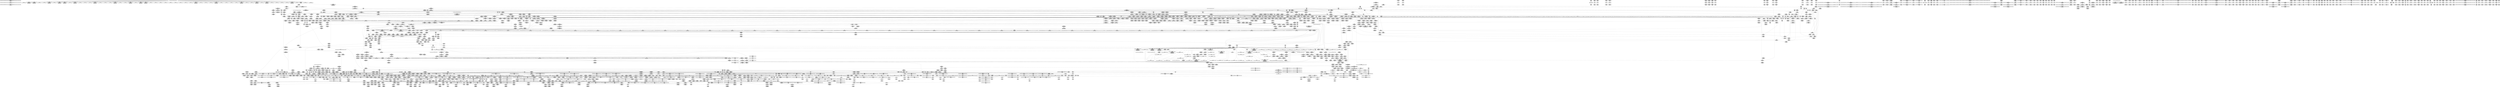 digraph {
	CE0x538f080 [shape=record,shape=Mrecord,label="{CE0x538f080|_call_void_lockdep_rcu_suspicious(i8*_getelementptr_inbounds_(_25_x_i8_,_25_x_i8_*_.str12,_i32_0,_i32_0),_i32_1205,_i8*_getelementptr_inbounds_(_45_x_i8_,_45_x_i8_*_.str13,_i32_0,_i32_0))_#9,_!dbg_!38917|security/tomoyo/common.h,1205|*SummSink*}"]
	CE0x5122000 [shape=record,shape=Mrecord,label="{CE0x5122000|rcu_lock_acquire18:tmp7|*SummSink*}"]
	CE0x52445e0 [shape=record,shape=Mrecord,label="{CE0x52445e0|tomoyo_inet_entry:address19|security/tomoyo/network.c,479}"]
	CE0x3735bd0 [shape=record,shape=Mrecord,label="{CE0x3735bd0|128:_i8*,_1208:_%struct.file*,_:_CMRE_33,34_}"]
	CE0x43eee20 [shape=record,shape=Mrecord,label="{CE0x43eee20|i64_1|*Constant*}"]
	CE0x459f1e0 [shape=record,shape=Mrecord,label="{CE0x459f1e0|tomoyo_domain:tmp8|security/tomoyo/common.h,1205}"]
	CE0x37365d0 [shape=record,shape=Mrecord,label="{CE0x37365d0|128:_i8*,_1208:_%struct.file*,_:_CMRE_41,42_}"]
	CE0x4403eb0 [shape=record,shape=Mrecord,label="{CE0x4403eb0|tomoyo_inet_entry:tmp4|*LoadInst*|security/tomoyo/network.c,471|*SummSource*}"]
	CE0x43083e0 [shape=record,shape=Mrecord,label="{CE0x43083e0|tomoyo_inet_entry:do.cond}"]
	CE0x6b86dc0 [shape=record,shape=Mrecord,label="{CE0x6b86dc0|tomoyo_check_inet_address:tmp25|security/tomoyo/network.c,522|*SummSink*}"]
	CE0x54ac970 [shape=record,shape=Mrecord,label="{CE0x54ac970|i64_16|*Constant*|*SummSource*}"]
	CE0x446a1c0 [shape=record,shape=Mrecord,label="{CE0x446a1c0|24:_i32*,_32:_i16,_34:_i8,_35:_i8,_36:_i8,_72:_i8,_:_SCMRE_38,39_}"]
	CE0x56efc20 [shape=record,shape=Mrecord,label="{CE0x56efc20|tomoyo_check_inet_address:addr_len|Function::tomoyo_check_inet_address&Arg::addr_len::}"]
	CE0x458b0f0 [shape=record,shape=Mrecord,label="{CE0x458b0f0|tomoyo_domain:if.then|*SummSource*}"]
	CE0x51a3060 [shape=record,shape=Mrecord,label="{CE0x51a3060|tomoyo_check_inet_address:tmp13|security/tomoyo/network.c,514}"]
	CE0x51fed40 [shape=record,shape=Mrecord,label="{CE0x51fed40|tomoyo_print_ipv4:tmp|*SummSink*}"]
	CE0x3951850 [shape=record,shape=Mrecord,label="{CE0x3951850|tomoyo_init_request_info:tmp4|security/tomoyo/util.c,1004|*SummSource*}"]
	CE0x42f0d30 [shape=record,shape=Mrecord,label="{CE0x42f0d30|__fswab16:bb|*SummSink*}"]
	CE0x6d457e0 [shape=record,shape=Mrecord,label="{CE0x6d457e0|tomoyo_audit_inet_log:tmp20|security/tomoyo/network.c,394}"]
	CE0x37fd790 [shape=record,shape=Mrecord,label="{CE0x37fd790|i64_2|*Constant*|*SummSink*}"]
	CE0x43880a0 [shape=record,shape=Mrecord,label="{CE0x43880a0|_call_void_mcount()_#3|*SummSource*}"]
	CE0x39d4fe0 [shape=record,shape=Mrecord,label="{CE0x39d4fe0|tomoyo_inet_entry:tmp16|*LoadInst*|security/tomoyo/network.c,476|*SummSink*}"]
	CE0x3692170 [shape=record,shape=Mrecord,label="{CE0x3692170|_call_void_mcount()_#3|*SummSink*}"]
	CE0x536cf60 [shape=record,shape=Mrecord,label="{CE0x536cf60|0:_i8,_array:_GCRE_tomoyo_index2category_constant_39_x_i8_c_00_00_00_00_00_00_00_00_00_00_00_00_00_00_00_00_00_00_00_00_00_00_00_01_01_01_01_01_01_01_01_01_01_01_01_01_01_01_02_,_align_16:_elem_24::|security/tomoyo/util.c,983}"]
	CE0x52c51c0 [shape=record,shape=Mrecord,label="{CE0x52c51c0|tomoyo_inet_entry:tmp22|security/tomoyo/network.c,482|*SummSink*}"]
	CE0x559d0c0 [shape=record,shape=Mrecord,label="{CE0x559d0c0|tomoyo_audit_inet_log:buf|security/tomoyo/network.c, 380|*SummSink*}"]
	CE0x55ee210 [shape=record,shape=Mrecord,label="{CE0x55ee210|tomoyo_get_mode:tmp16|security/tomoyo/util.c,983|*SummSource*}"]
	CE0x44c9380 [shape=record,shape=Mrecord,label="{CE0x44c9380|tomoyo_inet_entry:param|security/tomoyo/network.c,476|*SummSource*}"]
	CE0x36d0080 [shape=record,shape=Mrecord,label="{CE0x36d0080|rcu_lock_release21:__here|*SummSink*}"]
	CE0x43cbc70 [shape=record,shape=Mrecord,label="{CE0x43cbc70|srcu_read_unlock20:tmp1|*SummSource*}"]
	CE0x4388830 [shape=record,shape=Mrecord,label="{CE0x4388830|tomoyo_read_lock16:call|security/tomoyo/common.h,1097|*SummSource*}"]
	CE0x43a62e0 [shape=record,shape=Mrecord,label="{CE0x43a62e0|_ret_i16_%conv3,_!dbg_!38911|include/uapi/linux/swab.h,53}"]
	CE0x43086d0 [shape=record,shape=Mrecord,label="{CE0x43086d0|tomoyo_check_inet_address:bb|*SummSink*}"]
	CE0x3589980 [shape=record,shape=Mrecord,label="{CE0x3589980|tomoyo_init_request_info:domain1|security/tomoyo/util.c,1006|*SummSink*}"]
	CE0x5283e70 [shape=record,shape=Mrecord,label="{CE0x5283e70|srcu_read_unlock20:tmp3}"]
	CE0x5689a00 [shape=record,shape=Mrecord,label="{CE0x5689a00|i64*_getelementptr_inbounds_(_12_x_i64_,_12_x_i64_*___llvm_gcov_ctr31133,_i64_0,_i64_9)|*Constant*|*SummSink*}"]
	CE0x43884e0 [shape=record,shape=Mrecord,label="{CE0x43884e0|GLOBAL:srcu_read_lock17|*Constant*}"]
	CE0x5716520 [shape=record,shape=Mrecord,label="{CE0x5716520|tomoyo_init_request_info:tmp10|security/tomoyo/util.c,1006}"]
	CE0x52f2780 [shape=record,shape=Mrecord,label="{CE0x52f2780|tomoyo_check_inet_address:u6_addr8|security/tomoyo/network.c,513|*SummSource*}"]
	CE0x5265630 [shape=record,shape=Mrecord,label="{CE0x5265630|GLOBAL:tomoyo_inet_entry|*Constant*|*SummSource*}"]
	CE0x46cab40 [shape=record,shape=Mrecord,label="{CE0x46cab40|tomoyo_get_mode:tmp24|security/tomoyo/util.c,986|*SummSink*}"]
	CE0x365b1d0 [shape=record,shape=Mrecord,label="{CE0x365b1d0|rcu_lock_release21:tmp|*SummSource*}"]
	CE0x3771050 [shape=record,shape=Mrecord,label="{CE0x3771050|tomoyo_inet_entry:conv|security/tomoyo/network.c,473|*SummSource*}"]
	CE0x6ca9a60 [shape=record,shape=Mrecord,label="{CE0x6ca9a60|_ret_i16_%conv3,_!dbg_!38911|include/uapi/linux/swab.h,53|*SummSource*}"]
	CE0x527ec60 [shape=record,shape=Mrecord,label="{CE0x527ec60|tomoyo_domain:tmp18|security/tomoyo/common.h,1205|*SummSource*}"]
	CE0x37d9110 [shape=record,shape=Mrecord,label="{CE0x37d9110|tomoyo_domain:tmp23|security/tomoyo/common.h,1205|*SummSink*}"]
	CE0x52217e0 [shape=record,shape=Mrecord,label="{CE0x52217e0|tomoyo_inet_entry:inet15|security/tomoyo/network.c,479|*SummSource*}"]
	CE0x53d7bb0 [shape=record,shape=Mrecord,label="{CE0x53d7bb0|tomoyo_inet_entry:tmp25|security/tomoyo/network.c,484|*SummSink*}"]
	CE0x55bf650 [shape=record,shape=Mrecord,label="{CE0x55bf650|tomoyo_check_inet_address:port3|security/tomoyo/network.c,514|*SummSource*}"]
	CE0x6c72f40 [shape=record,shape=Mrecord,label="{CE0x6c72f40|tomoyo_domain:tmp19|security/tomoyo/common.h,1205|*SummSink*}"]
	CE0x6e2e7d0 [shape=record,shape=Mrecord,label="{CE0x6e2e7d0|i64*_getelementptr_inbounds_(_2_x_i64_,_2_x_i64_*___llvm_gcov_ctr53148,_i64_0,_i64_0)|*Constant*|*SummSink*}"]
	CE0x4431fd0 [shape=record,shape=Mrecord,label="{CE0x4431fd0|__fswab16:shr|include/uapi/linux/swab.h,53}"]
	CE0x542bfe0 [shape=record,shape=Mrecord,label="{CE0x542bfe0|tomoyo_audit_inet_log:tmp6|security/tomoyo/network.c,384|*SummSink*}"]
	CE0x6d560f0 [shape=record,shape=Mrecord,label="{CE0x6d560f0|i64*_getelementptr_inbounds_(_19_x_i64_,_19_x_i64_*___llvm_gcov_ctr4846,_i64_0,_i64_16)|*Constant*|*SummSource*}"]
	CE0x55f4ca0 [shape=record,shape=Mrecord,label="{CE0x55f4ca0|tomoyo_get_mode:conv10|security/tomoyo/util.c,985}"]
	CE0x561b880 [shape=record,shape=Mrecord,label="{CE0x561b880|tomoyo_get_mode:mode.0}"]
	CE0x42e8810 [shape=record,shape=Mrecord,label="{CE0x42e8810|__llvm_gcov_indirect_counter_increment10:counters|Function::__llvm_gcov_indirect_counter_increment10&Arg::counters::}"]
	CE0x43b7fa0 [shape=record,shape=Mrecord,label="{CE0x43b7fa0|tomoyo_domain:security|security/tomoyo/common.h,1205|*SummSink*}"]
	CE0x57a80e0 [shape=record,shape=Mrecord,label="{CE0x57a80e0|tomoyo_check_inet_address:tmp9|security/tomoyo/network.c,511}"]
	CE0x451e500 [shape=record,shape=Mrecord,label="{CE0x451e500|tomoyo_print_ipv6:lnot|security/tomoyo/network.c,111|*SummSource*}"]
	CE0x55f4fb0 [shape=record,shape=Mrecord,label="{CE0x55f4fb0|tomoyo_get_mode:config7|security/tomoyo/util.c,983|*SummSink*}"]
	CE0x466f0e0 [shape=record,shape=Mrecord,label="{CE0x466f0e0|rcu_lock_acquire18:tmp5|include/linux/rcupdate.h,418|*SummSource*}"]
	CE0x4558cd0 [shape=record,shape=Mrecord,label="{CE0x4558cd0|_ret_i32_%retval.0,_!dbg_!38935|security/tomoyo/util.c,988|*SummSink*}"]
	CE0x6e363f0 [shape=record,shape=Mrecord,label="{CE0x6e363f0|__llvm_gcov_indirect_counter_increment10:counters|Function::__llvm_gcov_indirect_counter_increment10&Arg::counters::|*SummSink*}"]
	CE0x45b65a0 [shape=record,shape=Mrecord,label="{CE0x45b65a0|rcu_lock_acquire18:tmp3}"]
	CE0x52cc2c0 [shape=record,shape=Mrecord,label="{CE0x52cc2c0|tomoyo_inet_entry:port26|security/tomoyo/network.c,480|*SummSink*}"]
	CE0x61cb030 [shape=record,shape=Mrecord,label="{CE0x61cb030|GLOBAL:current_task|Global_var:current_task}"]
	CE0x6ca7c60 [shape=record,shape=Mrecord,label="{CE0x6ca7c60|tomoyo_get_mode:tmp28|security/tomoyo/util.c,988|*SummSource*}"]
	CE0x61c2930 [shape=record,shape=Mrecord,label="{CE0x61c2930|srcu_read_unlock20:sp|Function::srcu_read_unlock20&Arg::sp::|*SummSource*}"]
	CE0x52210d0 [shape=record,shape=Mrecord,label="{CE0x52210d0|tomoyo_inet_entry:port|security/tomoyo/network.c,480|*SummSource*}"]
	CE0x4302870 [shape=record,shape=Mrecord,label="{CE0x4302870|tomoyo_audit_inet_log:tmp12|security/tomoyo/network.c,386|*SummSource*}"]
	CE0x5233dd0 [shape=record,shape=Mrecord,label="{CE0x5233dd0|tomoyo_audit_net_log:tmp5|security/tomoyo/network.c,368}"]
	CE0x6bc8160 [shape=record,shape=Mrecord,label="{CE0x6bc8160|tomoyo_get_mode:tmp26|security/tomoyo/util.c,987|*SummSink*}"]
	CE0x36cf890 [shape=record,shape=Mrecord,label="{CE0x36cf890|COLLAPSED:_GCMRE___llvm_gcov_ctr53148_internal_global_2_x_i64_zeroinitializer:_elem_0:default:}"]
	CE0x6b6c6a0 [shape=record,shape=Mrecord,label="{CE0x6b6c6a0|%struct.lockdep_map*_null|*Constant*|*SummSource*}"]
	CE0x5494c80 [shape=record,shape=Mrecord,label="{CE0x5494c80|tomoyo_read_lock16:bb}"]
	CE0x536d770 [shape=record,shape=Mrecord,label="{CE0x536d770|0:_i8,_array:_GCRE_tomoyo_index2category_constant_39_x_i8_c_00_00_00_00_00_00_00_00_00_00_00_00_00_00_00_00_00_00_00_00_00_00_00_01_01_01_01_01_01_01_01_01_01_01_01_01_01_01_02_,_align_16:_elem_27::|security/tomoyo/util.c,983}"]
	CE0x6b90700 [shape=record,shape=Mrecord,label="{CE0x6b90700|tomoyo_check_inet_address:sin_port|security/tomoyo/network.c,522|*SummSource*}"]
	CE0x6bc7ee0 [shape=record,shape=Mrecord,label="{CE0x6bc7ee0|tomoyo_get_mode:tmp26|security/tomoyo/util.c,987}"]
	CE0x6d1e690 [shape=record,shape=Mrecord,label="{CE0x6d1e690|tomoyo_audit_net_log:tmp4|security/tomoyo/network.c,367}"]
	CE0x5244480 [shape=record,shape=Mrecord,label="{CE0x5244480|tomoyo_inet_entry:inet_network18|security/tomoyo/network.c,479|*SummSink*}"]
	CE0x45391c0 [shape=record,shape=Mrecord,label="{CE0x45391c0|i32_3|*Constant*}"]
	CE0x5558770 [shape=record,shape=Mrecord,label="{CE0x5558770|srcu_read_lock17:bb|*SummSource*}"]
	CE0x6e2d7c0 [shape=record,shape=Mrecord,label="{CE0x6e2d7c0|i64*_getelementptr_inbounds_(_4_x_i64_,_4_x_i64_*___llvm_gcov_ctr4731,_i64_0,_i64_3)|*Constant*|*SummSink*}"]
	CE0x5242f40 [shape=record,shape=Mrecord,label="{CE0x5242f40|tomoyo_inet_entry:tmp19|security/tomoyo/network.c,479|*SummSink*}"]
	CE0x5643aa0 [shape=record,shape=Mrecord,label="{CE0x5643aa0|i64*_getelementptr_inbounds_(_19_x_i64_,_19_x_i64_*___llvm_gcov_ctr4846,_i64_0,_i64_10)|*Constant*|*SummSource*}"]
	CE0x4552010 [shape=record,shape=Mrecord,label="{CE0x4552010|GLOBAL:tomoyo_get_mode|*Constant*|*SummSource*}"]
	CE0x4442b40 [shape=record,shape=Mrecord,label="{CE0x4442b40|_call_void_mcount()_#3|*SummSink*}"]
	CE0x556eea0 [shape=record,shape=Mrecord,label="{CE0x556eea0|GLOBAL:srcu_read_unlock20|*Constant*|*SummSource*}"]
	CE0x6df0940 [shape=record,shape=Mrecord,label="{CE0x6df0940|i32_2|*Constant*}"]
	CE0x6cc1470 [shape=record,shape=Mrecord,label="{CE0x6cc1470|tomoyo_audit_inet_log:protocol|security/tomoyo/network.c,392}"]
	CE0x6c12ce0 [shape=record,shape=Mrecord,label="{CE0x6c12ce0|i64**_getelementptr_inbounds_(_3_x_i64*_,_3_x_i64*_*___llvm_gcda_edge_table49,_i64_0,_i64_1)|*Constant*}"]
	CE0x6ccf1e0 [shape=record,shape=Mrecord,label="{CE0x6ccf1e0|tomoyo_domain:tmp4|security/tomoyo/common.h,1205}"]
	CE0x39bf8e0 [shape=record,shape=Mrecord,label="{CE0x39bf8e0|24:_i32*,_32:_i16,_34:_i8,_35:_i8,_36:_i8,_72:_i8,_:_SCMRE_74,75_|*MultipleSource*|security/tomoyo/network.c, 469|security/tomoyo/network.c,469|Function::tomoyo_init_request_info&Arg::r::|security/tomoyo/network.c,475}"]
	CE0x3667ee0 [shape=record,shape=Mrecord,label="{CE0x3667ee0|tomoyo_check_inet_address:tmp40|security/tomoyo/network.c,532|*SummSource*}"]
	CE0x563c670 [shape=record,shape=Mrecord,label="{CE0x563c670|tomoyo_print_ipv4:entry|*SummSource*}"]
	CE0x37d8af0 [shape=record,shape=Mrecord,label="{CE0x37d8af0|tomoyo_print_ipv6:call1|security/tomoyo/network.c,110}"]
	CE0x52d5ac0 [shape=record,shape=Mrecord,label="{CE0x52d5ac0|tomoyo_print_ipv4:tmp1|*SummSink*}"]
	CE0x5221140 [shape=record,shape=Mrecord,label="{CE0x5221140|tomoyo_inet_entry:port|security/tomoyo/network.c,480}"]
	CE0x457b7f0 [shape=record,shape=Mrecord,label="{CE0x457b7f0|tomoyo_domain:tmp15|security/tomoyo/common.h,1205|*SummSource*}"]
	CE0x37f1660 [shape=record,shape=Mrecord,label="{CE0x37f1660|tomoyo_check_inet_address:is_ipv610|security/tomoyo/network.c,519}"]
	CE0x527f0d0 [shape=record,shape=Mrecord,label="{CE0x527f0d0|tomoyo_domain:tmp19|security/tomoyo/common.h,1205}"]
	CE0x5633800 [shape=record,shape=Mrecord,label="{CE0x5633800|tomoyo_get_mode:tmp19|security/tomoyo/util.c,985|*SummSink*}"]
	CE0x4403c20 [shape=record,shape=Mrecord,label="{CE0x4403c20|tomoyo_inet_entry:protocol|security/tomoyo/network.c,471|*SummSink*}"]
	CE0x3652300 [shape=record,shape=Mrecord,label="{CE0x3652300|tomoyo_check_inet_address:return|*SummSource*}"]
	CE0x530fcd0 [shape=record,shape=Mrecord,label="{CE0x530fcd0|tomoyo_audit_net_log:bb|*SummSource*}"]
	CE0x465aa50 [shape=record,shape=Mrecord,label="{CE0x465aa50|tomoyo_init_request_info:tmp5|security/tomoyo/util.c,1004|*SummSource*}"]
	CE0x3885d90 [shape=record,shape=Mrecord,label="{CE0x3885d90|_call_void_mcount()_#3|*SummSink*}"]
	CE0x556c9f0 [shape=record,shape=Mrecord,label="{CE0x556c9f0|i8*_getelementptr_inbounds_(_21_x_i8_,_21_x_i8_*_.str9,_i32_0,_i32_0)|*Constant*|*SummSource*}"]
	CE0x44863e0 [shape=record,shape=Mrecord,label="{CE0x44863e0|tomoyo_get_mode:conv|security/tomoyo/util.c,982|*SummSink*}"]
	CE0x6c75390 [shape=record,shape=Mrecord,label="{CE0x6c75390|i64*_getelementptr_inbounds_(_19_x_i64_,_19_x_i64_*___llvm_gcov_ctr4846,_i64_0,_i64_15)|*Constant*|*SummSource*}"]
	CE0x6b941c0 [shape=record,shape=Mrecord,label="{CE0x6b941c0|_call_void___llvm_gcov_indirect_counter_increment10(i32*___llvm_gcov_global_state_pred50,_i64**_getelementptr_inbounds_(_3_x_i64*_,_3_x_i64*_*___llvm_gcda_edge_table49,_i64_0,_i64_0)),_!dbg_!38951|security/tomoyo/network.c,525|*SummSource*}"]
	CE0x37d91d0 [shape=record,shape=Mrecord,label="{CE0x37d91d0|tomoyo_get_mode:return|*SummSource*}"]
	CE0x57a7820 [shape=record,shape=Mrecord,label="{CE0x57a7820|tomoyo_check_inet_address:sa_family|security/tomoyo/network.c,507}"]
	CE0x45d3dc0 [shape=record,shape=Mrecord,label="{CE0x45d3dc0|0:_i8,_1:_i8,_8:_i16,_16:_i32*,_24:_i8,_:_CMR_24,25_|*MultipleSource*|Function::tomoyo_check_inet_address&Arg::address::|security/tomoyo/network.c,505}"]
	CE0x6e71610 [shape=record,shape=Mrecord,label="{CE0x6e71610|tomoyo_check_inet_address:inet|security/tomoyo/network.c,505|*SummSink*}"]
	CE0x4384b80 [shape=record,shape=Mrecord,label="{CE0x4384b80|tomoyo_read_lock16:tmp3|*SummSource*}"]
	CE0x556a300 [shape=record,shape=Mrecord,label="{CE0x556a300|128:_i8*,_1208:_%struct.file*,_:_CMRE_28,29_}"]
	CE0x566a930 [shape=record,shape=Mrecord,label="{CE0x566a930|tomoyo_get_mode:tmp21|security/tomoyo/util.c,985|*SummSource*}"]
	CE0x530ff30 [shape=record,shape=Mrecord,label="{CE0x530ff30|i64*_getelementptr_inbounds_(_2_x_i64_,_2_x_i64_*___llvm_gcov_ctr4434,_i64_0,_i64_0)|*Constant*}"]
	CE0x39e0180 [shape=record,shape=Mrecord,label="{CE0x39e0180|tomoyo_check_inet_address:sw.default|*SummSink*}"]
	CE0x5122510 [shape=record,shape=Mrecord,label="{CE0x5122510|rcu_lock_acquire18:tmp|*SummSink*}"]
	CE0x5403bc0 [shape=record,shape=Mrecord,label="{CE0x5403bc0|_call_void_tomoyo_read_unlock19(i32_%call)_#9,_!dbg_!38960|security/tomoyo/network.c,486|*SummSink*}"]
	CE0x5482330 [shape=record,shape=Mrecord,label="{CE0x5482330|_call_void_mcount()_#3|*SummSink*}"]
	CE0x562ca20 [shape=record,shape=Mrecord,label="{CE0x562ca20|i32_39|*Constant*|*SummSource*}"]
	CE0x53ebeb0 [shape=record,shape=Mrecord,label="{CE0x53ebeb0|tomoyo_inet_entry:error.0}"]
	CE0x37d1160 [shape=record,shape=Mrecord,label="{CE0x37d1160|tomoyo_print_ipv6:tmp3|*SummSource*}"]
	CE0x6c4fc50 [shape=record,shape=Mrecord,label="{CE0x6c4fc50|tomoyo_check_inet_address:cmp14|security/tomoyo/network.c,527}"]
	CE0x6ed6530 [shape=record,shape=Mrecord,label="{CE0x6ed6530|tomoyo_check_inet_address:in6_u|security/tomoyo/network.c,513}"]
	CE0x369c480 [shape=record,shape=Mrecord,label="{CE0x369c480|tomoyo_audit_net_log:idxprom1|security/tomoyo/network.c,368|*SummSink*}"]
	CE0x6ca9880 [shape=record,shape=Mrecord,label="{CE0x6ca9880|__fswab16:val|Function::__fswab16&Arg::val::|*SummSource*}"]
	CE0x52c4af0 [shape=record,shape=Mrecord,label="{CE0x52c4af0|tomoyo_inet_entry:inet_network25|security/tomoyo/network.c,480|*SummSink*}"]
	CE0x6d45700 [shape=record,shape=Mrecord,label="{CE0x6d45700|_ret_i32_%call,_!dbg_!38910|security/tomoyo/network.c,366|*SummSource*}"]
	CE0x472e0c0 [shape=record,shape=Mrecord,label="{CE0x472e0c0|tomoyo_print_ipv6:cond|security/tomoyo/network.c,111}"]
	CE0x51b1e70 [shape=record,shape=Mrecord,label="{CE0x51b1e70|_call_void___srcu_read_unlock(%struct.srcu_struct*_%sp,_i32_%idx)_#9,_!dbg_!38906|include/linux/srcu.h,237|*SummSink*}"]
	CE0x52ff0d0 [shape=record,shape=Mrecord,label="{CE0x52ff0d0|tomoyo_audit_net_log:bb}"]
	CE0x3668260 [shape=record,shape=Mrecord,label="{CE0x3668260|tomoyo_check_inet_address:tmp41|security/tomoyo/network.c,532}"]
	CE0x6d23480 [shape=record,shape=Mrecord,label="{CE0x6d23480|tomoyo_check_inet_address:if.end|*SummSink*}"]
	CE0x44c09a0 [shape=record,shape=Mrecord,label="{CE0x44c09a0|VOIDTB_TE:_CE_6368,6376_|*MultipleSource*|security/tomoyo/util.c,1010|Function::tomoyo_get_mode&Arg::ns::}"]
	CE0x451e7d0 [shape=record,shape=Mrecord,label="{CE0x451e7d0|0:_i8,_array:_GCRE_tomoyo_index2category_constant_39_x_i8_c_00_00_00_00_00_00_00_00_00_00_00_00_00_00_00_00_00_00_00_00_00_00_00_01_01_01_01_01_01_01_01_01_01_01_01_01_01_01_02_,_align_16:_elem_14::|security/tomoyo/util.c,983}"]
	CE0x6b6c3a0 [shape=record,shape=Mrecord,label="{CE0x6b6c3a0|i64*_getelementptr_inbounds_(_4_x_i64_,_4_x_i64_*___llvm_gcov_ctr4137,_i64_0,_i64_3)|*Constant*}"]
	CE0x6d56330 [shape=record,shape=Mrecord,label="{CE0x6d56330|tomoyo_check_inet_address:tmp37|security/tomoyo/network.c,529}"]
	CE0x51a39a0 [shape=record,shape=Mrecord,label="{CE0x51a39a0|tomoyo_init_request_info:tmp7|security/tomoyo/util.c,1005|*SummSource*}"]
	CE0x468bad0 [shape=record,shape=Mrecord,label="{CE0x468bad0|tomoyo_inet_entry:idxprom1|security/tomoyo/network.c,471|*SummSink*}"]
	CE0x4330c50 [shape=record,shape=Mrecord,label="{CE0x4330c50|GLOBAL:srcu_read_lock17|*Constant*|*SummSource*}"]
	CE0x5633950 [shape=record,shape=Mrecord,label="{CE0x5633950|tomoyo_get_mode:tmp20|security/tomoyo/util.c,985}"]
	CE0x36595a0 [shape=record,shape=Mrecord,label="{CE0x36595a0|i64_5|*Constant*}"]
	CE0x4360680 [shape=record,shape=Mrecord,label="{CE0x4360680|0:_i8,_array:_GCR_tomoyo_inet2mac_internal_constant_6_x_4_x_i8_4_x_i8_zeroinitializer,_4_x_i8_c_17_18_19_00_,_4_x_i8_c_1A_00_00_1B_,_4_x_i8_c_1C_00_00_1D_,_4_x_i8_zeroinitializer,_4_x_i8_zeroinitializer_,_align_16:_elem_1::|security/tomoyo/network.c,471}"]
	CE0x5604b40 [shape=record,shape=Mrecord,label="{CE0x5604b40|i64_ptrtoint_(i8*_blockaddress(_rcu_lock_acquire18,_%__here)_to_i64)|*Constant*}"]
	CE0x46ca9f0 [shape=record,shape=Mrecord,label="{CE0x46ca9f0|tomoyo_get_mode:tmp24|security/tomoyo/util.c,986|*SummSource*}"]
	CE0x6b62910 [shape=record,shape=Mrecord,label="{CE0x6b62910|tomoyo_check_inet_address:tmp2|*LoadInst*|security/tomoyo/network.c,507|*SummSource*}"]
	CE0x579d320 [shape=record,shape=Mrecord,label="{CE0x579d320|tomoyo_audit_inet_log:tmp16|security/tomoyo/network.c,389|*SummSink*}"]
	"CONST[source:0(mediator),value:2(dynamic)][purpose:{subject}][SnkIdx:0]"
	CE0x6ca0c60 [shape=record,shape=Mrecord,label="{CE0x6ca0c60|__fswab16:entry}"]
	CE0x54aca70 [shape=record,shape=Mrecord,label="{CE0x54aca70|i64_16|*Constant*|*SummSink*}"]
	CE0x562c8f0 [shape=record,shape=Mrecord,label="{CE0x562c8f0|i32_39|*Constant*}"]
	CE0x38117c0 [shape=record,shape=Mrecord,label="{CE0x38117c0|tomoyo_get_mode:cmp|security/tomoyo/util.c,982}"]
	CE0x3681db0 [shape=record,shape=Mrecord,label="{CE0x3681db0|128:_i8*,_1208:_%struct.file*,_:_CMRE_144,152_|*MultipleSource*|security/tomoyo/common.h,1205|security/tomoyo/common.h,1205}"]
	CE0x6c75100 [shape=record,shape=Mrecord,label="{CE0x6c75100|tomoyo_check_inet_address:tmp34|security/tomoyo/network.c,528|*SummSource*}"]
	CE0x44c2b50 [shape=record,shape=Mrecord,label="{CE0x44c2b50|GLOBAL:__llvm_gcov_ctr32134|Global_var:__llvm_gcov_ctr32134}"]
	CE0x561db60 [shape=record,shape=Mrecord,label="{CE0x561db60|i64_5|*Constant*|*SummSink*}"]
	CE0x5236a20 [shape=record,shape=Mrecord,label="{CE0x5236a20|tomoyo_inet_entry:tmp18|security/tomoyo/network.c,478|*SummSink*}"]
	CE0x42f0fd0 [shape=record,shape=Mrecord,label="{CE0x42f0fd0|__fswab16:tmp2}"]
	CE0x51742e0 [shape=record,shape=Mrecord,label="{CE0x51742e0|tomoyo_inet_entry:if.end|*SummSink*}"]
	CE0x559dad0 [shape=record,shape=Mrecord,label="{CE0x559dad0|i64*_getelementptr_inbounds_(_2_x_i64_,_2_x_i64_*___llvm_gcov_ctr4533,_i64_0,_i64_1)|*Constant*}"]
	CE0x44d01a0 [shape=record,shape=Mrecord,label="{CE0x44d01a0|i64*_getelementptr_inbounds_(_2_x_i64_,_2_x_i64_*___llvm_gcov_ctr2154,_i64_0,_i64_0)|*Constant*|*SummSource*}"]
	CE0x6d3f820 [shape=record,shape=Mrecord,label="{CE0x6d3f820|tomoyo_print_ipv6:tmp2}"]
	CE0x43b7b80 [shape=record,shape=Mrecord,label="{CE0x43b7b80|i32_22|*Constant*}"]
	CE0x55ee830 [shape=record,shape=Mrecord,label="{CE0x55ee830|tomoyo_get_mode:add|security/tomoyo/util.c,984}"]
	CE0x462d360 [shape=record,shape=Mrecord,label="{CE0x462d360|GLOBAL:lock_acquire|*Constant*}"]
	CE0x45ac7b0 [shape=record,shape=Mrecord,label="{CE0x45ac7b0|tomoyo_print_ipv4:tmp}"]
	CE0x44c9820 [shape=record,shape=Mrecord,label="{CE0x44c9820|tomoyo_inet_entry:protocol6|security/tomoyo/network.c,476}"]
	CE0x527eb80 [shape=record,shape=Mrecord,label="{CE0x527eb80|tomoyo_domain:tmp17|security/tomoyo/common.h,1205|*SummSink*}"]
	CE0x52b9050 [shape=record,shape=Mrecord,label="{CE0x52b9050|tomoyo_check_inet_address:is_ipv610|security/tomoyo/network.c,519|*SummSource*}"]
	CE0x4435770 [shape=record,shape=Mrecord,label="{CE0x4435770|__fswab16:or|include/uapi/linux/swab.h,53}"]
	CE0x37ffbd0 [shape=record,shape=Mrecord,label="{CE0x37ffbd0|tomoyo_get_mode:arrayidx4|security/tomoyo/util.c,983}"]
	CE0x559d240 [shape=record,shape=Mrecord,label="{CE0x559d240|tomoyo_audit_inet_log:buf|security/tomoyo/network.c, 380|*SummSource*}"]
	CE0x36c0c20 [shape=record,shape=Mrecord,label="{CE0x36c0c20|tomoyo_domain:tmp6|security/tomoyo/common.h,1205|*SummSink*}"]
	CE0x44542b0 [shape=record,shape=Mrecord,label="{CE0x44542b0|tomoyo_inet_entry:do.end|*SummSource*}"]
	CE0x44c7160 [shape=record,shape=Mrecord,label="{CE0x44c7160|tomoyo_audit_net_log:tmp2}"]
	CE0x5769ba0 [shape=record,shape=Mrecord,label="{CE0x5769ba0|__llvm_gcov_indirect_counter_increment10:tmp2}"]
	CE0x562ebe0 [shape=record,shape=Mrecord,label="{CE0x562ebe0|tomoyo_audit_inet_log:if.else|*SummSource*}"]
	CE0x51ff150 [shape=record,shape=Mrecord,label="{CE0x51ff150|0:_i8,_array:_GCRE_tomoyo_index2category_constant_39_x_i8_c_00_00_00_00_00_00_00_00_00_00_00_00_00_00_00_00_00_00_00_00_00_00_00_01_01_01_01_01_01_01_01_01_01_01_01_01_01_01_02_,_align_16:_elem_8::|security/tomoyo/util.c,983}"]
	CE0x43b74e0 [shape=record,shape=Mrecord,label="{CE0x43b74e0|tomoyo_domain:cred|security/tomoyo/common.h,1205|*SummSource*}"]
	CE0x43a4860 [shape=record,shape=Mrecord,label="{CE0x43a4860|tomoyo_check_inet_address:tmp|*SummSource*}"]
	CE0x6c3ee20 [shape=record,shape=Mrecord,label="{CE0x6c3ee20|GLOBAL:__llvm_gcov_ctr31133|Global_var:__llvm_gcov_ctr31133|*SummSink*}"]
	CE0x4744080 [shape=record,shape=Mrecord,label="{CE0x4744080|i64_1|*Constant*}"]
	CE0x5177530 [shape=record,shape=Mrecord,label="{CE0x5177530|%struct.task_struct*_(%struct.task_struct**)*_asm_movq_%gs:$_1:P_,$0_,_r,im,_dirflag_,_fpsr_,_flags_|*SummSource*}"]
	CE0x5234500 [shape=record,shape=Mrecord,label="{CE0x5234500|tomoyo_audit_net_log:call|security/tomoyo/network.c,366|*SummSource*}"]
	CE0x46bb950 [shape=record,shape=Mrecord,label="{CE0x46bb950|__fswab16:tmp1}"]
	CE0x6bfa5f0 [shape=record,shape=Mrecord,label="{CE0x6bfa5f0|tomoyo_domain:tmp21|security/tomoyo/common.h,1205|*SummSink*}"]
	CE0x52c9ed0 [shape=record,shape=Mrecord,label="{CE0x52c9ed0|i64*_getelementptr_inbounds_(_2_x_i64_,_2_x_i64_*___llvm_gcov_ctr4434,_i64_0,_i64_1)|*Constant*}"]
	CE0x5494f30 [shape=record,shape=Mrecord,label="{CE0x5494f30|tomoyo_read_lock16:bb|*SummSink*}"]
	CE0x5242b70 [shape=record,shape=Mrecord,label="{CE0x5242b70|tomoyo_inet_entry:tmp19|security/tomoyo/network.c,479}"]
	CE0x4547170 [shape=record,shape=Mrecord,label="{CE0x4547170|tomoyo_init_request_info:ns|security/tomoyo/util.c,1010|*SummSource*}"]
	CE0x53189d0 [shape=record,shape=Mrecord,label="{CE0x53189d0|tomoyo_inet_entry:cmp28|security/tomoyo/network.c,484}"]
	CE0x52cbab0 [shape=record,shape=Mrecord,label="{CE0x52cbab0|_call_void_bitcast_(void_(%struct.tomoyo_request_info*,_i1_(%struct.tomoyo_request_info*,_%struct.tomoyo_acl_info*)*)*_tomoyo_check_acl_to_void_(%struct.tomoyo_request_info.524*,_i1_(%struct.tomoyo_request_info.524*,_%struct.tomoyo_acl_info*)*)*)(%struct.tomoyo_request_info.524*_%r,_i1_(%struct.tomoyo_request_info.524*,_%struct.tomoyo_acl_info*)*_tomoyo_check_inet_acl)_#9,_!dbg_!38953|security/tomoyo/network.c,482}"]
	CE0x55d1d30 [shape=record,shape=Mrecord,label="{CE0x55d1d30|tomoyo_audit_inet_log:arraydecay|security/tomoyo/network.c,385|*SummSource*}"]
	CE0x56bb7f0 [shape=record,shape=Mrecord,label="{CE0x56bb7f0|tomoyo_print_ipv4:min_ip|Function::tomoyo_print_ipv4&Arg::min_ip::}"]
	CE0x6e2d650 [shape=record,shape=Mrecord,label="{CE0x6e2d650|i64*_getelementptr_inbounds_(_4_x_i64_,_4_x_i64_*___llvm_gcov_ctr4731,_i64_0,_i64_3)|*Constant*|*SummSource*}"]
	CE0x462d210 [shape=record,shape=Mrecord,label="{CE0x462d210|i32_0|*Constant*}"]
	CE0x4623860 [shape=record,shape=Mrecord,label="{CE0x4623860|tomoyo_check_inet_address:tmp35|security/tomoyo/network.c,528|*SummSource*}"]
	CE0x5482c20 [shape=record,shape=Mrecord,label="{CE0x5482c20|_call_void_srcu_read_unlock20(%struct.srcu_struct*_tomoyo_ss,_i32_%idx)_#9,_!dbg_!38903|security/tomoyo/common.h,1109}"]
	CE0x4345ae0 [shape=record,shape=Mrecord,label="{CE0x4345ae0|__fswab16:and|include/uapi/linux/swab.h,53}"]
	CE0x6ed65a0 [shape=record,shape=Mrecord,label="{CE0x6ed65a0|tomoyo_check_inet_address:sin6_addr|security/tomoyo/network.c,513}"]
	CE0x6d3f2a0 [shape=record,shape=Mrecord,label="{CE0x6d3f2a0|tomoyo_get_mode:tmp2|security/tomoyo/util.c,978|*SummSink*}"]
	CE0x53d2ec0 [shape=record,shape=Mrecord,label="{CE0x53d2ec0|tomoyo_init_request_info:domain|Function::tomoyo_init_request_info&Arg::domain::|*SummSink*}"]
	CE0x448ca10 [shape=record,shape=Mrecord,label="{CE0x448ca10|i32_45|*Constant*|*SummSink*}"]
	CE0x36af000 [shape=record,shape=Mrecord,label="{CE0x36af000|i64*_getelementptr_inbounds_(_2_x_i64_,_2_x_i64_*___llvm_gcov_ctr5130,_i64_0,_i64_1)|*Constant*|*SummSource*}"]
	CE0x43ee3f0 [shape=record,shape=Mrecord,label="{CE0x43ee3f0|tomoyo_get_mode:tmp1|*SummSink*}"]
	CE0x5121890 [shape=record,shape=Mrecord,label="{CE0x5121890|rcu_lock_acquire18:tmp6}"]
	CE0x3800ed0 [shape=record,shape=Mrecord,label="{CE0x3800ed0|i64_3|*Constant*|*SummSink*}"]
	CE0x527ac40 [shape=record,shape=Mrecord,label="{CE0x527ac40|rcu_lock_acquire18:map|Function::rcu_lock_acquire18&Arg::map::|*SummSink*}"]
	CE0x4360a40 [shape=record,shape=Mrecord,label="{CE0x4360a40|tomoyo_read_lock16:tmp1|*SummSink*}"]
	CE0x43fe6f0 [shape=record,shape=Mrecord,label="{CE0x43fe6f0|COLLAPSED:_GCRE_current_task_external_global_%struct.task_struct*:_elem_0::|security/tomoyo/common.h,1205}"]
	CE0x56bc180 [shape=record,shape=Mrecord,label="{CE0x56bc180|_ret_void,_!dbg_!38911|security/tomoyo/network.c,94|*SummSink*}"]
	CE0x51d8880 [shape=record,shape=Mrecord,label="{CE0x51d8880|rcu_lock_release21:tmp4|include/linux/rcupdate.h,423|*SummSink*}"]
	CE0x6c736d0 [shape=record,shape=Mrecord,label="{CE0x6c736d0|tomoyo_domain:call3|security/tomoyo/common.h,1205}"]
	CE0x4378d50 [shape=record,shape=Mrecord,label="{CE0x4378d50|tomoyo_read_lock16:tmp2|*SummSource*}"]
	CE0x61cbc90 [shape=record,shape=Mrecord,label="{CE0x61cbc90|i64_ptrtoint_(i8*_blockaddress(_rcu_lock_release21,_%__here)_to_i64)|*Constant*|*SummSink*}"]
	CE0x4541cb0 [shape=record,shape=Mrecord,label="{CE0x4541cb0|tomoyo_init_request_info:type|security/tomoyo/util.c,1009|*SummSink*}"]
	CE0x54dbf30 [shape=record,shape=Mrecord,label="{CE0x54dbf30|tomoyo_domain:tmp10|security/tomoyo/common.h,1205}"]
	CE0x4330ab0 [shape=record,shape=Mrecord,label="{CE0x4330ab0|tomoyo_read_lock16:call|security/tomoyo/common.h,1097|*SummSink*}"]
	CE0x44b1840 [shape=record,shape=Mrecord,label="{CE0x44b1840|tomoyo_audit_inet_log:address1|security/tomoyo/network.c,382|*SummSink*}"]
	CE0x3692760 [shape=record,shape=Mrecord,label="{CE0x3692760|tomoyo_inet_entry:tmp9|security/tomoyo/network.c,473|*SummSink*}"]
	CE0x536da20 [shape=record,shape=Mrecord,label="{CE0x536da20|0:_i8,_array:_GCRE_tomoyo_index2category_constant_39_x_i8_c_00_00_00_00_00_00_00_00_00_00_00_00_00_00_00_00_00_00_00_00_00_00_00_01_01_01_01_01_01_01_01_01_01_01_01_01_01_01_02_,_align_16:_elem_28::|security/tomoyo/util.c,983}"]
	CE0x45470b0 [shape=record,shape=Mrecord,label="{CE0x45470b0|tomoyo_init_request_info:ns|security/tomoyo/util.c,1010}"]
	CE0x44b1cf0 [shape=record,shape=Mrecord,label="{CE0x44b1cf0|%struct.tomoyo_domain_info*_null|*Constant*|*SummSink*}"]
	CE0x380a8c0 [shape=record,shape=Mrecord,label="{CE0x380a8c0|tomoyo_init_request_info:call|security/tomoyo/util.c,1005|*SummSink*}"]
	CE0x3651ea0 [shape=record,shape=Mrecord,label="{CE0x3651ea0|tomoyo_check_inet_address:sw.epilog}"]
	CE0x3811910 [shape=record,shape=Mrecord,label="{CE0x3811910|tomoyo_get_mode:cmp|security/tomoyo/util.c,982|*SummSink*}"]
	CE0x36a4de0 [shape=record,shape=Mrecord,label="{CE0x36a4de0|128:_i8*,_1208:_%struct.file*,_:_CMRE_104,112_|*MultipleSource*|security/tomoyo/common.h,1205|security/tomoyo/common.h,1205}"]
	CE0x3796020 [shape=record,shape=Mrecord,label="{CE0x3796020|tomoyo_check_inet_address:if.end20}"]
	CE0x466f960 [shape=record,shape=Mrecord,label="{CE0x466f960|rcu_lock_acquire18:tmp2}"]
	CE0x56f4c80 [shape=record,shape=Mrecord,label="{CE0x56f4c80|tomoyo_check_inet_address:tmp21|security/tomoyo/network.c,519}"]
	CE0x6c7ebf0 [shape=record,shape=Mrecord,label="{CE0x6c7ebf0|tomoyo_get_mode:conv15|security/tomoyo/util.c,987|*SummSink*}"]
	CE0x6bfa3e0 [shape=record,shape=Mrecord,label="{CE0x6bfa3e0|128:_i8*,_1208:_%struct.file*,_:_CMRE_3,4_}"]
	CE0x52366d0 [shape=record,shape=Mrecord,label="{CE0x52366d0|tomoyo_inet_entry:is_ipv6|security/tomoyo/network.c,478|*SummSink*}"]
	CE0x6bff820 [shape=record,shape=Mrecord,label="{CE0x6bff820|tomoyo_check_inet_address:tmp15|security/tomoyo/network.c,517|*SummSink*}"]
	CE0x475fd60 [shape=record,shape=Mrecord,label="{CE0x475fd60|tomoyo_domain:tmp17|security/tomoyo/common.h,1205|*SummSource*}"]
	CE0x457b3c0 [shape=record,shape=Mrecord,label="{CE0x457b3c0|tomoyo_get_mode:tmp7|security/tomoyo/util.c,979|*SummSource*}"]
	CE0x36f3d50 [shape=record,shape=Mrecord,label="{CE0x36f3d50|GLOBAL:tomoyo_ss|Global_var:tomoyo_ss|*SummSource*}"]
	CE0x6c72c00 [shape=record,shape=Mrecord,label="{CE0x6c72c00|tomoyo_domain:tmp19|security/tomoyo/common.h,1205|*SummSource*}"]
	CE0x451e230 [shape=record,shape=Mrecord,label="{CE0x451e230|i32_45|*Constant*}"]
	"CONST[source:2(external),value:2(dynamic)][purpose:{subject}][SrcIdx:7]"
	CE0x3589fa0 [shape=record,shape=Mrecord,label="{CE0x3589fa0|tomoyo_audit_inet_log:tmp10|security/tomoyo/network.c,385|*SummSource*}"]
	CE0x6d45010 [shape=record,shape=Mrecord,label="{CE0x6d45010|tomoyo_audit_net_log:family|Function::tomoyo_audit_net_log&Arg::family::}"]
	CE0x6e93e90 [shape=record,shape=Mrecord,label="{CE0x6e93e90|24:_i32*,_32:_i16,_34:_i8,_35:_i8,_36:_i8,_72:_i8,_:_SCMRE_61,62_}"]
	CE0x4551c20 [shape=record,shape=Mrecord,label="{CE0x4551c20|GLOBAL:tomoyo_get_mode|*Constant*}"]
	CE0x44865d0 [shape=record,shape=Mrecord,label="{CE0x44865d0|i64*_getelementptr_inbounds_(_4_x_i64_,_4_x_i64_*___llvm_gcov_ctr4731,_i64_0,_i64_1)|*Constant*}"]
	CE0x36cf900 [shape=record,shape=Mrecord,label="{CE0x36cf900|get_current:tmp|*SummSource*}"]
	CE0x542bde0 [shape=record,shape=Mrecord,label="{CE0x542bde0|tomoyo_read_unlock19:tmp3|*SummSink*}"]
	CE0x3713d60 [shape=record,shape=Mrecord,label="{CE0x3713d60|tomoyo_get_mode:if.then13}"]
	CE0x51d9620 [shape=record,shape=Mrecord,label="{CE0x51d9620|i64_1|*Constant*}"]
	CE0x38be720 [shape=record,shape=Mrecord,label="{CE0x38be720|tomoyo_get_mode:if.end9|*SummSink*}"]
	CE0x3735f90 [shape=record,shape=Mrecord,label="{CE0x3735f90|128:_i8*,_1208:_%struct.file*,_:_CMRE_36,37_}"]
	CE0x44a3140 [shape=record,shape=Mrecord,label="{CE0x44a3140|tomoyo_check_inet_address:tmp5|security/tomoyo/network.c,509}"]
	CE0x462dae0 [shape=record,shape=Mrecord,label="{CE0x462dae0|GLOBAL:lock_acquire|*Constant*|*SummSource*}"]
	CE0x6ca9de0 [shape=record,shape=Mrecord,label="{CE0x6ca9de0|tomoyo_check_inet_address:conv18|security/tomoyo/network.c,528}"]
	CE0x3692bb0 [shape=record,shape=Mrecord,label="{CE0x3692bb0|tomoyo_audit_inet_log:tmp9|security/tomoyo/network.c,385|*SummSink*}"]
	CE0x563c1b0 [shape=record,shape=Mrecord,label="{CE0x563c1b0|_call_void_tomoyo_print_ipv4(i8*_%arraydecay4,_i32_128,_i32*_%tmp3,_i32*_%tmp3)_#9,_!dbg_!38920|security/tomoyo/network.c,388|*SummSource*}"]
	CE0x530fde0 [shape=record,shape=Mrecord,label="{CE0x530fde0|tomoyo_audit_net_log:bb|*SummSink*}"]
	CE0x3953d90 [shape=record,shape=Mrecord,label="{CE0x3953d90|tomoyo_read_lock16:entry}"]
	CE0x43789b0 [shape=record,shape=Mrecord,label="{CE0x43789b0|tomoyo_inet_entry:idxprom|security/tomoyo/network.c,471|*SummSink*}"]
	CE0x6d48000 [shape=record,shape=Mrecord,label="{CE0x6d48000|tomoyo_check_inet_address:tmp23|security/tomoyo/network.c,521|*SummSource*}"]
	CE0x5788620 [shape=record,shape=Mrecord,label="{CE0x5788620|GLOBAL:lock_release|*Constant*}"]
	CE0x36a4a20 [shape=record,shape=Mrecord,label="{CE0x36a4a20|128:_i8*,_1208:_%struct.file*,_:_CMRE_88,89_|*MultipleSource*|security/tomoyo/common.h,1205|security/tomoyo/common.h,1205}"]
	CE0x475f990 [shape=record,shape=Mrecord,label="{CE0x475f990|0:_i8,_array:_GCRE_tomoyo_index2category_constant_39_x_i8_c_00_00_00_00_00_00_00_00_00_00_00_00_00_00_00_00_00_00_00_00_00_00_00_01_01_01_01_01_01_01_01_01_01_01_01_01_01_01_02_,_align_16:_elem_19::|security/tomoyo/util.c,983}"]
	CE0x6c84fd0 [shape=record,shape=Mrecord,label="{CE0x6c84fd0|i64*_getelementptr_inbounds_(_12_x_i64_,_12_x_i64_*___llvm_gcov_ctr31133,_i64_0,_i64_11)|*Constant*}"]
	CE0x462b200 [shape=record,shape=Mrecord,label="{CE0x462b200|tomoyo_audit_inet_log:param|security/tomoyo/network.c,382|*SummSink*}"]
	CE0x52c4d50 [shape=record,shape=Mrecord,label="{CE0x52c4d50|tomoyo_inet_entry:port26|security/tomoyo/network.c,480}"]
	CE0x53c8740 [shape=record,shape=Mrecord,label="{CE0x53c8740|GLOBAL:__llvm_gcov_ctr4846|Global_var:__llvm_gcov_ctr4846|*SummSource*}"]
	CE0x55585e0 [shape=record,shape=Mrecord,label="{CE0x55585e0|srcu_read_lock17:bb}"]
	CE0x6be8670 [shape=record,shape=Mrecord,label="{CE0x6be8670|tomoyo_audit_inet_log:add.ptr|security/tomoyo/network.c,390|*SummSink*}"]
	CE0x52dbf50 [shape=record,shape=Mrecord,label="{CE0x52dbf50|tomoyo_audit_net_log:tmp1}"]
	CE0x440fd50 [shape=record,shape=Mrecord,label="{CE0x440fd50|tomoyo_audit_inet_log:tmp5|security/tomoyo/network.c,384}"]
	CE0x4443000 [shape=record,shape=Mrecord,label="{CE0x4443000|tomoyo_inet_entry:tmp14|security/tomoyo/network.c,475|*SummSource*}"]
	CE0x6cc8030 [shape=record,shape=Mrecord,label="{CE0x6cc8030|tomoyo_audit_inet_log:call11|security/tomoyo/network.c,390}"]
	CE0x53751d0 [shape=record,shape=Mrecord,label="{CE0x53751d0|rcu_lock_acquire18:tmp1}"]
	CE0x4431a00 [shape=record,shape=Mrecord,label="{CE0x4431a00|i32_1|*Constant*}"]
	CE0x559d3c0 [shape=record,shape=Mrecord,label="{CE0x559d3c0|_call_void_mcount()_#3|*SummSink*}"]
	CE0x562c580 [shape=record,shape=Mrecord,label="{CE0x562c580|tomoyo_get_mode:cmp11|security/tomoyo/util.c,985|*SummSource*}"]
	CE0x6b93f80 [shape=record,shape=Mrecord,label="{CE0x6b93f80|_call_void___llvm_gcov_indirect_counter_increment10(i32*___llvm_gcov_global_state_pred50,_i64**_getelementptr_inbounds_(_3_x_i64*_,_3_x_i64*_*___llvm_gcda_edge_table49,_i64_0,_i64_0)),_!dbg_!38951|security/tomoyo/network.c,525}"]
	CE0x4547390 [shape=record,shape=Mrecord,label="{CE0x4547390|tomoyo_init_request_info:tmp12|security/tomoyo/util.c,1010}"]
	CE0x5709550 [shape=record,shape=Mrecord,label="{CE0x5709550|_call_void_mcount()_#3}"]
	CE0x6ec44f0 [shape=record,shape=Mrecord,label="{CE0x6ec44f0|tomoyo_domain:tmp16|security/tomoyo/common.h,1205}"]
	CE0x436f890 [shape=record,shape=Mrecord,label="{CE0x436f890|rcu_lock_release21:tmp4|include/linux/rcupdate.h,423}"]
	CE0x6d56d00 [shape=record,shape=Mrecord,label="{CE0x6d56d00|tomoyo_check_inet_address:call21|security/tomoyo/network.c,529|*SummSource*}"]
	CE0x462b640 [shape=record,shape=Mrecord,label="{CE0x462b640|tomoyo_read_unlock19:tmp2|*SummSource*}"]
	CE0x562cc30 [shape=record,shape=Mrecord,label="{CE0x562cc30|tomoyo_get_mode:add|security/tomoyo/util.c,984|*SummSink*}"]
	CE0x6e739a0 [shape=record,shape=Mrecord,label="{CE0x6e739a0|_call_void_mcount()_#3}"]
	CE0x56431e0 [shape=record,shape=Mrecord,label="{CE0x56431e0|tomoyo_inet_entry:arrayidx2|security/tomoyo/network.c,471|*SummSink*}"]
	CE0x557d690 [shape=record,shape=Mrecord,label="{CE0x557d690|srcu_read_lock17:call|include/linux/srcu.h,220}"]
	CE0x557bd70 [shape=record,shape=Mrecord,label="{CE0x557bd70|i64*_getelementptr_inbounds_(_6_x_i64_,_6_x_i64_*___llvm_gcov_ctr5427,_i64_0,_i64_3)|*Constant*|*SummSink*}"]
	CE0x5326860 [shape=record,shape=Mrecord,label="{CE0x5326860|tomoyo_audit_inet_log:inet_network|security/tomoyo/network.c,382}"]
	CE0x6df40f0 [shape=record,shape=Mrecord,label="{CE0x6df40f0|tomoyo_audit_inet_log:operation|security/tomoyo/network.c,393|*SummSink*}"]
	CE0x56e5260 [shape=record,shape=Mrecord,label="{CE0x56e5260|rcu_lock_acquire18:map|Function::rcu_lock_acquire18&Arg::map::}"]
	CE0x44c98d0 [shape=record,shape=Mrecord,label="{CE0x44c98d0|24:_i32*,_32:_i16,_34:_i8,_35:_i8,_36:_i8,_72:_i8,_:_SCMRE_53,54_}"]
	CE0x3589190 [shape=record,shape=Mrecord,label="{CE0x3589190|tomoyo_domain:bb}"]
	CE0x539e940 [shape=record,shape=Mrecord,label="{CE0x539e940|tomoyo_audit_inet_log:tmp1|*SummSink*}"]
	CE0x6ccf330 [shape=record,shape=Mrecord,label="{CE0x6ccf330|GLOBAL:__llvm_gcov_ctr54147|Global_var:__llvm_gcov_ctr54147}"]
	CE0x451e1c0 [shape=record,shape=Mrecord,label="{CE0x451e1c0|tomoyo_print_ipv6:tobool|security/tomoyo/network.c,111|*SummSink*}"]
	CE0x369c540 [shape=record,shape=Mrecord,label="{CE0x369c540|GLOBAL:tomoyo_socket_keyword|Global_var:tomoyo_socket_keyword|*SummSource*}"]
	CE0x3954110 [shape=record,shape=Mrecord,label="{CE0x3954110|_ret_i32_%call,_!dbg_!38902|security/tomoyo/common.h,1097}"]
	CE0x556a1c0 [shape=record,shape=Mrecord,label="{CE0x556a1c0|128:_i8*,_1208:_%struct.file*,_:_CMRE_27,28_}"]
	CE0x462b110 [shape=record,shape=Mrecord,label="{CE0x462b110|tomoyo_audit_inet_log:param|security/tomoyo/network.c,382|*SummSource*}"]
	CE0x516bb60 [shape=record,shape=Mrecord,label="{CE0x516bb60|i64*_getelementptr_inbounds_(_12_x_i64_,_12_x_i64_*___llvm_gcov_ctr31133,_i64_0,_i64_0)|*Constant*|*SummSink*}"]
	CE0x53f9900 [shape=record,shape=Mrecord,label="{CE0x53f9900|tomoyo_inet_entry:tmp29|security/tomoyo/network.c,486|*SummSink*}"]
	CE0x53b9d30 [shape=record,shape=Mrecord,label="{CE0x53b9d30|tomoyo_inet_entry:tmp25|security/tomoyo/network.c,484|*SummSource*}"]
	CE0x6cbaae0 [shape=record,shape=Mrecord,label="{CE0x6cbaae0|tomoyo_check_inet_address:conv17|security/tomoyo/network.c,528|*SummSink*}"]
	CE0x6bffca0 [shape=record,shape=Mrecord,label="{CE0x6bffca0|tomoyo_check_inet_address:tmp16|security/tomoyo/network.c,517|*SummSink*}"]
	CE0x3667730 [shape=record,shape=Mrecord,label="{CE0x3667730|tomoyo_check_inet_address:retval.0}"]
	CE0x4411890 [shape=record,shape=Mrecord,label="{CE0x4411890|i32_8|*Constant*|*SummSink*}"]
	CE0x56d6120 [shape=record,shape=Mrecord,label="{CE0x56d6120|tomoyo_audit_inet_log:tmp15|security/tomoyo/network.c,389}"]
	CE0x6df49c0 [shape=record,shape=Mrecord,label="{CE0x6df49c0|tomoyo_audit_inet_log:arraydecay16|security/tomoyo/network.c,393|*SummSource*}"]
	CE0x53b9420 [shape=record,shape=Mrecord,label="{CE0x53b9420|tomoyo_inet_entry:tmp23|security/tomoyo/network.c,484}"]
	CE0x3673280 [shape=record,shape=Mrecord,label="{CE0x3673280|tomoyo_inet_entry:tmp2|security/tomoyo/network.c,469|*SummSource*}"]
	CE0x36a4c00 [shape=record,shape=Mrecord,label="{CE0x36a4c00|128:_i8*,_1208:_%struct.file*,_:_CMRE_96,104_|*MultipleSource*|security/tomoyo/common.h,1205|security/tomoyo/common.h,1205}"]
	CE0x44d78a0 [shape=record,shape=Mrecord,label="{CE0x44d78a0|tomoyo_init_request_info:conv|security/tomoyo/util.c,1010|*SummSink*}"]
	CE0x6de91b0 [shape=record,shape=Mrecord,label="{CE0x6de91b0|__llvm_gcov_indirect_counter_increment10:predecessor|Function::__llvm_gcov_indirect_counter_increment10&Arg::predecessor::}"]
	CE0x54dbb80 [shape=record,shape=Mrecord,label="{CE0x54dbb80|_call_void_tomoyo_print_ipv6(i8*_%arraydecay,_i32_128,_%struct.in6_addr*_%tmp11,_%struct.in6_addr*_%tmp12)_#9,_!dbg_!38918|security/tomoyo/network.c,385|*SummSink*}"]
	CE0x5243250 [shape=record,shape=Mrecord,label="{CE0x5243250|tomoyo_inet_entry:param17|security/tomoyo/network.c,479|*SummSink*}"]
	CE0x6b90860 [shape=record,shape=Mrecord,label="{CE0x6b90860|tomoyo_check_inet_address:sin_port|security/tomoyo/network.c,522|*SummSink*}"]
	CE0x4388b10 [shape=record,shape=Mrecord,label="{CE0x4388b10|i64*_getelementptr_inbounds_(_19_x_i64_,_19_x_i64_*___llvm_gcov_ctr4846,_i64_0,_i64_0)|*Constant*|*SummSource*}"]
	CE0x3795600 [shape=record,shape=Mrecord,label="{CE0x3795600|tomoyo_check_inet_address:addr|Function::tomoyo_check_inet_address&Arg::addr::|*SummSource*}"]
	CE0x56ef880 [shape=record,shape=Mrecord,label="{CE0x56ef880|_ret_void|*SummSink*}"]
	CE0x53d7d50 [shape=record,shape=Mrecord,label="{CE0x53d7d50|tomoyo_inet_entry:tmp26|security/tomoyo/network.c,484}"]
	CE0x6be9090 [shape=record,shape=Mrecord,label="{CE0x6be9090|tomoyo_audit_inet_log:sub|security/tomoyo/network.c,390|*SummSink*}"]
	CE0x6c2d3a0 [shape=record,shape=Mrecord,label="{CE0x6c2d3a0|tomoyo_audit_inet_log:param12|security/tomoyo/network.c,392|*SummSink*}"]
	CE0x51b2840 [shape=record,shape=Mrecord,label="{CE0x51b2840|rcu_lock_acquire18:indirectgoto}"]
	CE0x54eac20 [shape=record,shape=Mrecord,label="{CE0x54eac20|get_current:tmp3|*SummSource*}"]
	CE0x38be240 [shape=record,shape=Mrecord,label="{CE0x38be240|VOIDTB_TE:_CE_2096,2272_|*MultipleSource*|security/tomoyo/util.c,1010|Function::tomoyo_get_mode&Arg::ns::}"]
	CE0x3771160 [shape=record,shape=Mrecord,label="{CE0x3771160|tomoyo_inet_entry:conv|security/tomoyo/network.c,473|*SummSink*}"]
	CE0x57875f0 [shape=record,shape=Mrecord,label="{CE0x57875f0|_call_void_mcount()_#3|*SummSink*}"]
	CE0x38865c0 [shape=record,shape=Mrecord,label="{CE0x38865c0|tomoyo_inet_entry:tmp15|security/tomoyo/network.c,475|*SummSink*}"]
	CE0x561d990 [shape=record,shape=Mrecord,label="{CE0x561d990|i64_5|*Constant*}"]
	CE0x459f510 [shape=record,shape=Mrecord,label="{CE0x459f510|tomoyo_print_ipv4:conv|security/tomoyo/network.c,92|*SummSource*}"]
	CE0x44ff080 [shape=record,shape=Mrecord,label="{CE0x44ff080|GLOBAL:tomoyo_proto_keyword|Global_var:tomoyo_proto_keyword|*SummSource*}"]
	CE0x5375c60 [shape=record,shape=Mrecord,label="{CE0x5375c60|rcu_lock_acquire18:tmp5|include/linux/rcupdate.h,418}"]
	CE0x3681810 [shape=record,shape=Mrecord,label="{CE0x3681810|128:_i8*,_1208:_%struct.file*,_:_CMRE_120,128_|*MultipleSource*|security/tomoyo/common.h,1205|security/tomoyo/common.h,1205}"]
	CE0x5221690 [shape=record,shape=Mrecord,label="{CE0x5221690|tomoyo_inet_entry:inet15|security/tomoyo/network.c,479}"]
	CE0x555a4d0 [shape=record,shape=Mrecord,label="{CE0x555a4d0|tomoyo_print_ipv6:entry|*SummSource*}"]
	CE0x37c9900 [shape=record,shape=Mrecord,label="{CE0x37c9900|tomoyo_check_inet_address:tmp9|security/tomoyo/network.c,511|*SummSink*}"]
	CE0x6dea630 [shape=record,shape=Mrecord,label="{CE0x6dea630|tomoyo_check_inet_address:sw.epilog|*SummSink*}"]
	CE0x5265890 [shape=record,shape=Mrecord,label="{CE0x5265890|tomoyo_inet_entry:entry|*SummSource*}"]
	CE0x5403d10 [shape=record,shape=Mrecord,label="{CE0x5403d10|GLOBAL:tomoyo_read_unlock19|*Constant*}"]
	CE0x397a740 [shape=record,shape=Mrecord,label="{CE0x397a740|__fswab16:or|include/uapi/linux/swab.h,53}"]
	CE0x55268d0 [shape=record,shape=Mrecord,label="{CE0x55268d0|_ret_void,_!dbg_!38907|include/linux/srcu.h,238}"]
	CE0x45415f0 [shape=record,shape=Mrecord,label="{CE0x45415f0|tomoyo_init_request_info:profile3|security/tomoyo/util.c,1008}"]
	CE0x43604a0 [shape=record,shape=Mrecord,label="{CE0x43604a0|i64*_getelementptr_inbounds_(_2_x_i64_,_2_x_i64_*___llvm_gcov_ctr3939,_i64_0,_i64_1)|*Constant*}"]
	CE0x563c220 [shape=record,shape=Mrecord,label="{CE0x563c220|GLOBAL:tomoyo_print_ipv4|*Constant*|*SummSource*}"]
	CE0x6cc8370 [shape=record,shape=Mrecord,label="{CE0x6cc8370|tomoyo_audit_inet_log:call11|security/tomoyo/network.c,390|*SummSink*}"]
	CE0x3659700 [shape=record,shape=Mrecord,label="{CE0x3659700|tomoyo_domain:tmp9|security/tomoyo/common.h,1205}"]
	CE0x57c4930 [shape=record,shape=Mrecord,label="{CE0x57c4930|__llvm_gcov_indirect_counter_increment10:tmp3|*SummSink*}"]
	CE0x36d1630 [shape=record,shape=Mrecord,label="{CE0x36d1630|GLOBAL:tomoyo_policy_loaded|Global_var:tomoyo_policy_loaded|*SummSource*}"]
	CE0x5569d10 [shape=record,shape=Mrecord,label="{CE0x5569d10|128:_i8*,_1208:_%struct.file*,_:_CMRE_23,24_}"]
	CE0x54ac400 [shape=record,shape=Mrecord,label="{CE0x54ac400|__llvm_gcov_indirect_counter_increment10:tmp5}"]
	CE0x3953fd0 [shape=record,shape=Mrecord,label="{CE0x3953fd0|tomoyo_read_lock16:entry|*SummSink*}"]
	CE0x44ff620 [shape=record,shape=Mrecord,label="{CE0x44ff620|0:_i8,_array:_GCRE_tomoyo_index2category_constant_39_x_i8_c_00_00_00_00_00_00_00_00_00_00_00_00_00_00_00_00_00_00_00_00_00_00_00_01_01_01_01_01_01_01_01_01_01_01_01_01_01_01_02_,_align_16:_elem_13::|security/tomoyo/util.c,983}"]
	CE0x6ee30a0 [shape=record,shape=Mrecord,label="{CE0x6ee30a0|tomoyo_check_inet_address:conv|security/tomoyo/network.c,507|*SummSource*}"]
	CE0x44536d0 [shape=record,shape=Mrecord,label="{CE0x44536d0|tomoyo_inet_entry:bb}"]
	CE0x5311640 [shape=record,shape=Mrecord,label="{CE0x5311640|tomoyo_audit_inet_log:r|Function::tomoyo_audit_inet_log&Arg::r::}"]
	CE0x521f750 [shape=record,shape=Mrecord,label="{CE0x521f750|0:_i8,_1:_i8,_8:_i16,_16:_i32*,_24:_i8,_:_CMR_40,44_|*MultipleSource*|Function::tomoyo_check_inet_address&Arg::address::|security/tomoyo/network.c,505}"]
	CE0x4475650 [shape=record,shape=Mrecord,label="{CE0x4475650|tomoyo_init_request_info:tmp5|security/tomoyo/util.c,1004}"]
	CE0x53268d0 [shape=record,shape=Mrecord,label="{CE0x53268d0|tomoyo_audit_inet_log:inet_network|security/tomoyo/network.c,382|*SummSource*}"]
	CE0x44b0400 [shape=record,shape=Mrecord,label="{CE0x44b0400|tomoyo_print_ipv6:tobool|security/tomoyo/network.c,111}"]
	CE0x54dbd00 [shape=record,shape=Mrecord,label="{CE0x54dbd00|tomoyo_print_ipv6:entry}"]
	CE0x3818570 [shape=record,shape=Mrecord,label="{CE0x3818570|tomoyo_print_ipv6:conv|security/tomoyo/network.c,110|*SummSink*}"]
	CE0x44320f0 [shape=record,shape=Mrecord,label="{CE0x44320f0|tomoyo_inet_entry:do.end|*SummSink*}"]
	CE0x52feb70 [shape=record,shape=Mrecord,label="{CE0x52feb70|tomoyo_print_ipv4:cmp|security/tomoyo/network.c,93|*SummSource*}"]
	CE0x3717a70 [shape=record,shape=Mrecord,label="{CE0x3717a70|_call_void_mcount()_#3|*SummSource*}"]
	CE0x6bc83b0 [shape=record,shape=Mrecord,label="{CE0x6bc83b0|tomoyo_get_mode:tmp25|security/tomoyo/util.c,987|*SummSource*}"]
	CE0x54f4bb0 [shape=record,shape=Mrecord,label="{CE0x54f4bb0|_call_void_mcount()_#3|*SummSink*}"]
	CE0x6d44d50 [shape=record,shape=Mrecord,label="{CE0x6d44d50|tomoyo_audit_inet_log:tmp18|security/tomoyo/network.c,392|*SummSink*}"]
	CE0x6ed6900 [shape=record,shape=Mrecord,label="{CE0x6ed6900|tomoyo_check_inet_address:sw.bb|*SummSink*}"]
	CE0x5503790 [shape=record,shape=Mrecord,label="{CE0x5503790|tomoyo_audit_inet_log:tmp4|security/tomoyo/network.c,384|*SummSource*}"]
	CE0x5265250 [shape=record,shape=Mrecord,label="{CE0x5265250|GLOBAL:tomoyo_inet_entry|*Constant*}"]
	CE0x46bbad0 [shape=record,shape=Mrecord,label="{CE0x46bbad0|tomoyo_check_inet_address:tmp7|security/tomoyo/network.c,510|*SummSink*}"]
	CE0x5121b90 [shape=record,shape=Mrecord,label="{CE0x5121b90|rcu_lock_acquire18:tmp6|*SummSink*}"]
	CE0x45477e0 [shape=record,shape=Mrecord,label="{CE0x45477e0|tomoyo_init_request_info:tmp12|security/tomoyo/util.c,1010|*SummSink*}"]
	CE0x399f0e0 [shape=record,shape=Mrecord,label="{CE0x399f0e0|24:_i32*,_32:_i16,_34:_i8,_35:_i8,_36:_i8,_72:_i8,_:_SCMRE_49,50_}"]
	CE0x52b93a0 [shape=record,shape=Mrecord,label="{CE0x52b93a0|i8_0|*Constant*}"]
	CE0x3951740 [shape=record,shape=Mrecord,label="{CE0x3951740|GLOBAL:__llvm_gcov_ctr32134|Global_var:__llvm_gcov_ctr32134|*SummSink*}"]
	CE0x51ee660 [shape=record,shape=Mrecord,label="{CE0x51ee660|tomoyo_inet_entry:frombool|security/tomoyo/network.c,478|*SummSink*}"]
	CE0x56e5360 [shape=record,shape=Mrecord,label="{CE0x56e5360|rcu_lock_acquire18:map|Function::rcu_lock_acquire18&Arg::map::|*SummSource*}"]
	CE0x37fd720 [shape=record,shape=Mrecord,label="{CE0x37fd720|i64_2|*Constant*|*SummSource*}"]
	CE0x6e627b0 [shape=record,shape=Mrecord,label="{CE0x6e627b0|_call_void___llvm_gcov_indirect_counter_increment10(i32*___llvm_gcov_global_state_pred50,_i64**_getelementptr_inbounds_(_3_x_i64*_,_3_x_i64*_*___llvm_gcda_edge_table49,_i64_0,_i64_2)),_!dbg_!38933|security/tomoyo/network.c,517|*SummSource*}"]
	CE0x43a3e20 [shape=record,shape=Mrecord,label="{CE0x43a3e20|0:_i8,_array:_GCR_tomoyo_inet2mac_internal_constant_6_x_4_x_i8_4_x_i8_zeroinitializer,_4_x_i8_c_17_18_19_00_,_4_x_i8_c_1A_00_00_1B_,_4_x_i8_c_1C_00_00_1D_,_4_x_i8_zeroinitializer,_4_x_i8_zeroinitializer_,_align_16:_elem_5::|security/tomoyo/network.c,471}"]
	CE0x52a6f70 [shape=record,shape=Mrecord,label="{CE0x52a6f70|GLOBAL:tomoyo_read_unlock19|*Constant*|*SummSource*}"]
	CE0x55d1f30 [shape=record,shape=Mrecord,label="{CE0x55d1f30|tomoyo_init_request_info:if.then|*SummSink*}"]
	CE0x38295b0 [shape=record,shape=Mrecord,label="{CE0x38295b0|tomoyo_audit_inet_log:tmp12|security/tomoyo/network.c,386}"]
	CE0x521ffe0 [shape=record,shape=Mrecord,label="{CE0x521ffe0|tomoyo_check_inet_address:is_ipv6|security/tomoyo/network.c,511|*SummSource*}"]
	CE0x4551ad0 [shape=record,shape=Mrecord,label="{CE0x4551ad0|tomoyo_init_request_info:call4|security/tomoyo/util.c,1010|*SummSink*}"]
	CE0x5173940 [shape=record,shape=Mrecord,label="{CE0x5173940|i64*_getelementptr_inbounds_(_2_x_i64_,_2_x_i64_*___llvm_gcov_ctr4632,_i64_0,_i64_0)|*Constant*|*SummSink*}"]
	CE0x4552260 [shape=record,shape=Mrecord,label="{CE0x4552260|tomoyo_get_mode:entry|*SummSource*}"]
	CE0x5709140 [shape=record,shape=Mrecord,label="{CE0x5709140|i32_-1|*Constant*}"]
	CE0x53d37f0 [shape=record,shape=Mrecord,label="{CE0x53d37f0|tomoyo_check_inet_address:if.end}"]
	CE0x6b3ec50 [shape=record,shape=Mrecord,label="{CE0x6b3ec50|COLLAPSED:_GCMRE___llvm_gcov_ctr31133_internal_global_12_x_i64_zeroinitializer:_elem_0:default:}"]
	CE0x6c4fe90 [shape=record,shape=Mrecord,label="{CE0x6c4fe90|tomoyo_check_inet_address:cmp14|security/tomoyo/network.c,527|*SummSource*}"]
	CE0x6ebcd40 [shape=record,shape=Mrecord,label="{CE0x6ebcd40|_call_void_mcount()_#3|*SummSink*}"]
	CE0x3681630 [shape=record,shape=Mrecord,label="{CE0x3681630|128:_i8*,_1208:_%struct.file*,_:_CMRE_112,120_|*MultipleSource*|security/tomoyo/common.h,1205|security/tomoyo/common.h,1205}"]
	CE0x44d03d0 [shape=record,shape=Mrecord,label="{CE0x44d03d0|tomoyo_domain:tmp7|security/tomoyo/common.h,1205|*SummSink*}"]
	CE0x36f54a0 [shape=record,shape=Mrecord,label="{CE0x36f54a0|__llvm_gcov_indirect_counter_increment10:exit|*SummSource*}"]
	CE0x384e830 [shape=record,shape=Mrecord,label="{CE0x384e830|tomoyo_get_mode:if.then2}"]
	CE0x6ccf900 [shape=record,shape=Mrecord,label="{CE0x6ccf900|tomoyo_get_mode:tmp14|security/tomoyo/util.c,983|*SummSource*}"]
	CE0x46ca710 [shape=record,shape=Mrecord,label="{CE0x46ca710|tomoyo_get_mode:default_config|security/tomoyo/util.c,986|*SummSink*}"]
	CE0x57c5080 [shape=record,shape=Mrecord,label="{CE0x57c5080|tomoyo_check_inet_address:tmp4|security/tomoyo/network.c,509}"]
	CE0x6c6dc50 [shape=record,shape=Mrecord,label="{CE0x6c6dc50|tomoyo_check_inet_address:tmp32|security/tomoyo/network.c,527|*SummSource*}"]
	CE0x42f1670 [shape=record,shape=Mrecord,label="{CE0x42f1670|tomoyo_check_inet_address:if.end20|*SummSink*}"]
	CE0x44d0520 [shape=record,shape=Mrecord,label="{CE0x44d0520|GLOBAL:tomoyo_domain.__warned|Global_var:tomoyo_domain.__warned}"]
	CE0x55f49d0 [shape=record,shape=Mrecord,label="{CE0x55f49d0|tomoyo_get_mode:mode.0|*SummSink*}"]
	CE0x52d5480 [shape=record,shape=Mrecord,label="{CE0x52d5480|_call_void_mcount()_#3|*SummSource*}"]
	CE0x539f010 [shape=record,shape=Mrecord,label="{CE0x539f010|tomoyo_print_ipv6:min_ip|Function::tomoyo_print_ipv6&Arg::min_ip::|*SummSource*}"]
	CE0x36c0df0 [shape=record,shape=Mrecord,label="{CE0x36c0df0|tomoyo_domain:tmp7|security/tomoyo/common.h,1205|*SummSource*}"]
	CE0x4658ef0 [shape=record,shape=Mrecord,label="{CE0x4658ef0|tomoyo_init_request_info:conv6|security/tomoyo/util.c,1011}"]
	CE0x42f0a40 [shape=record,shape=Mrecord,label="{CE0x42f0a40|__llvm_gcov_indirect_counter_increment10:tmp6|*SummSink*}"]
	CE0x531f8f0 [shape=record,shape=Mrecord,label="{CE0x531f8f0|tomoyo_init_request_info:conv6|security/tomoyo/util.c,1011|*SummSource*}"]
	CE0x52d5560 [shape=record,shape=Mrecord,label="{CE0x52d5560|_call_void_mcount()_#3|*SummSink*}"]
	CE0x6d47920 [shape=record,shape=Mrecord,label="{CE0x6d47920|tomoyo_check_inet_address:conv|security/tomoyo/network.c,507|*SummSink*}"]
	CE0x52dc250 [shape=record,shape=Mrecord,label="{CE0x52dc250|0:_i8,_array:_GCRE_tomoyo_index2category_constant_39_x_i8_c_00_00_00_00_00_00_00_00_00_00_00_00_00_00_00_00_00_00_00_00_00_00_00_01_01_01_01_01_01_01_01_01_01_01_01_01_01_01_02_,_align_16:_elem_4::|security/tomoyo/util.c,983}"]
	CE0x437b030 [shape=record,shape=Mrecord,label="{CE0x437b030|tomoyo_get_mode:tmp13|security/tomoyo/util.c,982|*SummSource*}"]
	CE0x4558730 [shape=record,shape=Mrecord,label="{CE0x4558730|tomoyo_get_mode:index|Function::tomoyo_get_mode&Arg::index::|*SummSource*}"]
	CE0x5316800 [shape=record,shape=Mrecord,label="{CE0x5316800|0:_i8*,_array:_GCRE_tomoyo_proto_keyword_constant_6_x_i8*_i8*_getelementptr_inbounds_(_2_x_i8_,_2_x_i8_*_.str22,_i32_0,_i32_0),_i8*_getelementptr_inbounds_(_7_x_i8_,_7_x_i8_*_.str123,_i32_0,_i32_0),_i8*_getelementptr_inbounds_(_6_x_i8_,_6_x_i8_*_.str224,_i32_0,_i32_0),_i8*_getelementptr_inbounds_(_4_x_i8_,_4_x_i8_*_.str325,_i32_0,_i32_0),_i8*_getelementptr_inbounds_(_2_x_i8_,_2_x_i8_*_.str22,_i32_0,_i32_0),_i8*_getelementptr_inbounds_(_10_x_i8_,_10_x_i8_*_.str426,_i32_0,_i32_0)_,_align_16:_elem_2::|security/tomoyo/network.c,367}"]
	CE0x511b9a0 [shape=record,shape=Mrecord,label="{CE0x511b9a0|get_current:bb|*SummSource*}"]
	CE0x5311c00 [shape=record,shape=Mrecord,label="{CE0x5311c00|tomoyo_inet_entry:cmp28|security/tomoyo/network.c,484|*SummSource*}"]
	CE0x451e060 [shape=record,shape=Mrecord,label="{CE0x451e060|tomoyo_get_mode:conv|security/tomoyo/util.c,982|*SummSource*}"]
	CE0x437acc0 [shape=record,shape=Mrecord,label="{CE0x437acc0|tomoyo_get_mode:tmp12|security/tomoyo/util.c,982|*SummSource*}"]
	CE0x56e4f00 [shape=record,shape=Mrecord,label="{CE0x56e4f00|GLOBAL:rcu_lock_acquire18|*Constant*|*SummSink*}"]
	CE0x55e30f0 [shape=record,shape=Mrecord,label="{CE0x55e30f0|i8*_getelementptr_inbounds_(_25_x_i8_,_25_x_i8_*_.str12,_i32_0,_i32_0)|*Constant*|*SummSink*}"]
	CE0x5604c80 [shape=record,shape=Mrecord,label="{CE0x5604c80|i64_ptrtoint_(i8*_blockaddress(_rcu_lock_acquire18,_%__here)_to_i64)|*Constant*|*SummSource*}"]
	CE0x36922b0 [shape=record,shape=Mrecord,label="{CE0x36922b0|tomoyo_init_request_info:tmp2|security/tomoyo/util.c,1003}"]
	CE0x516bbd0 [shape=record,shape=Mrecord,label="{CE0x516bbd0|tomoyo_get_mode:tmp|*SummSource*}"]
	CE0x579df50 [shape=record,shape=Mrecord,label="{CE0x579df50|tomoyo_audit_inet_log:conv|security/tomoyo/network.c,389}"]
	CE0x5454e10 [shape=record,shape=Mrecord,label="{CE0x5454e10|tomoyo_read_unlock19:idx|Function::tomoyo_read_unlock19&Arg::idx::|*SummSource*}"]
	CE0x36aea70 [shape=record,shape=Mrecord,label="{CE0x36aea70|i64*_getelementptr_inbounds_(_2_x_i64_,_2_x_i64_*___llvm_gcov_ctr3939,_i64_0,_i64_0)|*Constant*|*SummSink*}"]
	CE0x6bfa130 [shape=record,shape=Mrecord,label="{CE0x6bfa130|128:_i8*,_1208:_%struct.file*,_:_CMRE_2,3_}"]
	CE0x5740b60 [shape=record,shape=Mrecord,label="{CE0x5740b60|__llvm_gcov_indirect_counter_increment10:tmp|*SummSink*}"]
	CE0x4360b90 [shape=record,shape=Mrecord,label="{CE0x4360b90|i64*_getelementptr_inbounds_(_2_x_i64_,_2_x_i64_*___llvm_gcov_ctr3939,_i64_0,_i64_1)|*Constant*|*SummSource*}"]
	CE0x472ddb0 [shape=record,shape=Mrecord,label="{CE0x472ddb0|tomoyo_init_request_info:entry|*SummSource*}"]
	CE0x52f7c70 [shape=record,shape=Mrecord,label="{CE0x52f7c70|_call_void_bitcast_(void_(%struct.tomoyo_request_info*,_i1_(%struct.tomoyo_request_info*,_%struct.tomoyo_acl_info*)*)*_tomoyo_check_acl_to_void_(%struct.tomoyo_request_info.524*,_i1_(%struct.tomoyo_request_info.524*,_%struct.tomoyo_acl_info*)*)*)(%struct.tomoyo_request_info.524*_%r,_i1_(%struct.tomoyo_request_info.524*,_%struct.tomoyo_acl_info*)*_tomoyo_check_inet_acl)_#9,_!dbg_!38953|security/tomoyo/network.c,482|*SummSource*}"]
	CE0x5265470 [shape=record,shape=Mrecord,label="{CE0x5265470|GLOBAL:tomoyo_inet_entry|*Constant*|*SummSink*}"]
	CE0x6ca80c0 [shape=record,shape=Mrecord,label="{CE0x6ca80c0|tomoyo_get_mode:tmp28|security/tomoyo/util.c,988|*SummSink*}"]
	CE0x46bbc90 [shape=record,shape=Mrecord,label="{CE0x46bbc90|tomoyo_check_inet_address:tmp8|security/tomoyo/network.c,510}"]
	CE0x4435320 [shape=record,shape=Mrecord,label="{CE0x4435320|__fswab16:shr|include/uapi/linux/swab.h,53}"]
	CE0x5297e70 [shape=record,shape=Mrecord,label="{CE0x5297e70|tomoyo_audit_inet_log:param14|security/tomoyo/network.c,393|*SummSource*}"]
	CE0x53943a0 [shape=record,shape=Mrecord,label="{CE0x53943a0|i64*_getelementptr_inbounds_(_11_x_i64_,_11_x_i64_*___llvm_gcov_ctr54147,_i64_0,_i64_0)|*Constant*|*SummSink*}"]
	CE0x6d1e700 [shape=record,shape=Mrecord,label="{CE0x6d1e700|GLOBAL:tomoyo_socket_keyword|Global_var:tomoyo_socket_keyword}"]
	CE0x36d06e0 [shape=record,shape=Mrecord,label="{CE0x36d06e0|i64*_getelementptr_inbounds_(_4_x_i64_,_4_x_i64_*___llvm_gcov_ctr4731,_i64_0,_i64_0)|*Constant*|*SummSource*}"]
	CE0x5692330 [shape=record,shape=Mrecord,label="{CE0x5692330|rcu_lock_release21:map|Function::rcu_lock_release21&Arg::map::}"]
	CE0x6ec1100 [shape=record,shape=Mrecord,label="{CE0x6ec1100|128:_i8*,_1208:_%struct.file*,_:_CMRE_50,51_}"]
	CE0x5244b30 [shape=record,shape=Mrecord,label="{CE0x5244b30|tomoyo_inet_entry:address19|security/tomoyo/network.c,479|*SummSink*}"]
	CE0x6cb8f40 [shape=record,shape=Mrecord,label="{CE0x6cb8f40|tomoyo_print_ipv4:tmp5|security/tomoyo/network.c,93}"]
	CE0x6bc0680 [shape=record,shape=Mrecord,label="{CE0x6bc0680|tomoyo_audit_inet_log:idx.ext|security/tomoyo/network.c,390|*SummSink*}"]
	CE0x53a5940 [shape=record,shape=Mrecord,label="{CE0x53a5940|srcu_read_lock17:tmp1|*SummSink*}"]
	CE0x6df0600 [shape=record,shape=Mrecord,label="{CE0x6df0600|tomoyo_check_inet_address:sw.epilog|*SummSource*}"]
	CE0x36f5a50 [shape=record,shape=Mrecord,label="{CE0x36f5a50|__fswab16:and|include/uapi/linux/swab.h,53}"]
	CE0x55ae710 [shape=record,shape=Mrecord,label="{CE0x55ae710|i64*_getelementptr_inbounds_(_2_x_i64_,_2_x_i64_*___llvm_gcov_ctr4533,_i64_0,_i64_0)|*Constant*|*SummSink*}"]
	CE0x45ff800 [shape=record,shape=Mrecord,label="{CE0x45ff800|i32_0|*Constant*}"]
	CE0x44febc0 [shape=record,shape=Mrecord,label="{CE0x44febc0|tomoyo_get_mode:tmp9|security/tomoyo/util.c,981}"]
	CE0x5273f80 [shape=record,shape=Mrecord,label="{CE0x5273f80|_ret_i32_%error.0,_!dbg_!38961|security/tomoyo/network.c,488|*SummSink*}"]
	CE0x36924f0 [shape=record,shape=Mrecord,label="{CE0x36924f0|tomoyo_inet_entry:tmp9|security/tomoyo/network.c,473}"]
	CE0x37145a0 [shape=record,shape=Mrecord,label="{CE0x37145a0|tomoyo_get_mode:return}"]
	CE0x6d4fd60 [shape=record,shape=Mrecord,label="{CE0x6d4fd60|tomoyo_check_inet_address:port19|security/tomoyo/network.c,528|*SummSink*}"]
	CE0x5173b10 [shape=record,shape=Mrecord,label="{CE0x5173b10|COLLAPSED:_GCMRE___llvm_gcov_ctr4632_internal_global_2_x_i64_zeroinitializer:_elem_0:default:}"]
	CE0x462ae10 [shape=record,shape=Mrecord,label="{CE0x462ae10|tomoyo_init_request_info:mode5|security/tomoyo/util.c,1011}"]
	CE0x44427a0 [shape=record,shape=Mrecord,label="{CE0x44427a0|tomoyo_inet_entry:call3|security/tomoyo/network.c,473|*SummSink*}"]
	CE0x37d1370 [shape=record,shape=Mrecord,label="{CE0x37d1370|tomoyo_get_mode:tmp11|security/tomoyo/util.c,982|*SummSink*}"]
	CE0x45ac3b0 [shape=record,shape=Mrecord,label="{CE0x45ac3b0|tomoyo_print_ipv6:tmp1|*SummSource*}"]
	CE0x38834a0 [shape=record,shape=Mrecord,label="{CE0x38834a0|i32_(%struct.tomoyo_request_info.524*,_%struct.tomoyo_domain_info*,_i8)*_bitcast_(i32_(%struct.tomoyo_request_info*,_%struct.tomoyo_domain_info*,_i8)*_tomoyo_init_request_info_to_i32_(%struct.tomoyo_request_info.524*,_%struct.tomoyo_domain_info*,_i8)*)|*Constant*}"]
	CE0x43ee600 [shape=record,shape=Mrecord,label="{CE0x43ee600|tomoyo_inet_entry:tmp}"]
	CE0x38012b0 [shape=record,shape=Mrecord,label="{CE0x38012b0|i64*_getelementptr_inbounds_(_5_x_i64_,_5_x_i64_*___llvm_gcov_ctr32134,_i64_0,_i64_4)|*Constant*}"]
	CE0x6d47c70 [shape=record,shape=Mrecord,label="{CE0x6d47c70|i8_0|*Constant*|*SummSource*}"]
	CE0x4360d60 [shape=record,shape=Mrecord,label="{CE0x4360d60|i64*_getelementptr_inbounds_(_2_x_i64_,_2_x_i64_*___llvm_gcov_ctr3939,_i64_0,_i64_1)|*Constant*|*SummSink*}"]
	CE0x465ad20 [shape=record,shape=Mrecord,label="{CE0x465ad20|tomoyo_check_inet_address:cmp6|security/tomoyo/network.c,517|*SummSource*}"]
	CE0x6d45370 [shape=record,shape=Mrecord,label="{CE0x6d45370|tomoyo_audit_net_log:address|Function::tomoyo_audit_net_log&Arg::address::|*SummSink*}"]
	CE0x38a8270 [shape=record,shape=Mrecord,label="{CE0x38a8270|24:_i32*,_32:_i16,_34:_i8,_35:_i8,_36:_i8,_72:_i8,_:_SCMRE_35,36_}"]
	CE0x3951580 [shape=record,shape=Mrecord,label="{CE0x3951580|GLOBAL:__llvm_gcov_ctr32134|Global_var:__llvm_gcov_ctr32134|*SummSource*}"]
	CE0x6bc76b0 [shape=record,shape=Mrecord,label="{CE0x6bc76b0|tomoyo_get_mode:mode.1|*SummSource*}"]
	CE0x45ac820 [shape=record,shape=Mrecord,label="{CE0x45ac820|COLLAPSED:_GCMRE___llvm_gcov_ctr2253_internal_global_2_x_i64_zeroinitializer:_elem_0:default:}"]
	CE0x5231150 [shape=record,shape=Mrecord,label="{CE0x5231150|128:_i8*,_1208:_%struct.file*,_:_CMRE_6,7_}"]
	CE0x4388aa0 [shape=record,shape=Mrecord,label="{CE0x4388aa0|COLLAPSED:_GCMRE___llvm_gcov_ctr4846_internal_global_19_x_i64_zeroinitializer:_elem_0:default:}"]
	CE0x53d2d20 [shape=record,shape=Mrecord,label="{CE0x53d2d20|tomoyo_init_request_info:domain|Function::tomoyo_init_request_info&Arg::domain::}"]
	CE0x38014d0 [shape=record,shape=Mrecord,label="{CE0x38014d0|i32_5|*Constant*|*SummSource*}"]
	CE0x52dbee0 [shape=record,shape=Mrecord,label="{CE0x52dbee0|tomoyo_audit_net_log:tmp|*SummSink*}"]
	CE0x52c4e50 [shape=record,shape=Mrecord,label="{CE0x52c4e50|tomoyo_inet_entry:tmp21|security/tomoyo/network.c,482|*SummSource*}"]
	CE0x531fc10 [shape=record,shape=Mrecord,label="{CE0x531fc10|__fswab16:bb}"]
	CE0x561dc40 [shape=record,shape=Mrecord,label="{CE0x561dc40|GLOBAL:__llvm_gcov_ctr4846|Global_var:__llvm_gcov_ctr4846}"]
	CE0x51220e0 [shape=record,shape=Mrecord,label="{CE0x51220e0|rcu_lock_acquire18:bb}"]
	CE0x6ca0460 [shape=record,shape=Mrecord,label="{CE0x6ca0460|tomoyo_check_inet_address:tmp35|security/tomoyo/network.c,528}"]
	CE0x6b6c1a0 [shape=record,shape=Mrecord,label="{CE0x6b6c1a0|i32_2|*Constant*}"]
	CE0x6e14e70 [shape=record,shape=Mrecord,label="{CE0x6e14e70|tomoyo_audit_net_log:entry|*SummSource*}"]
	CE0x6ccf7b0 [shape=record,shape=Mrecord,label="{CE0x6ccf7b0|i64*_getelementptr_inbounds_(_12_x_i64_,_12_x_i64_*___llvm_gcov_ctr31133,_i64_0,_i64_6)|*Constant*}"]
	CE0x5482420 [shape=record,shape=Mrecord,label="{CE0x5482420|GLOBAL:srcu_read_unlock20|*Constant*}"]
	CE0x451e3b0 [shape=record,shape=Mrecord,label="{CE0x451e3b0|tomoyo_print_ipv6:lnot|security/tomoyo/network.c,111|*SummSink*}"]
	CE0x5537590 [shape=record,shape=Mrecord,label="{CE0x5537590|0:_i8,_array:_GCRE_tomoyo_index2category_constant_39_x_i8_c_00_00_00_00_00_00_00_00_00_00_00_00_00_00_00_00_00_00_00_00_00_00_00_01_01_01_01_01_01_01_01_01_01_01_01_01_01_01_02_,_align_16:_elem_34::|security/tomoyo/util.c,983}"]
	CE0x561b770 [shape=record,shape=Mrecord,label="{CE0x561b770|tomoyo_get_mode:tmp17|security/tomoyo/util.c,983|*SummSink*}"]
	CE0x3681f90 [shape=record,shape=Mrecord,label="{CE0x3681f90|128:_i8*,_1208:_%struct.file*,_:_CMRE_152,160_|*MultipleSource*|security/tomoyo/common.h,1205|security/tomoyo/common.h,1205}"]
	CE0x5298460 [shape=record,shape=Mrecord,label="{CE0x5298460|tomoyo_audit_inet_log:inet_network15|security/tomoyo/network.c,393|*SummSink*}"]
	CE0x466fd40 [shape=record,shape=Mrecord,label="{CE0x466fd40|tomoyo_get_mode:if.then|*SummSink*}"]
	CE0x4431ea0 [shape=record,shape=Mrecord,label="{CE0x4431ea0|__fswab16:and2|include/uapi/linux/swab.h,53}"]
	CE0x57a7940 [shape=record,shape=Mrecord,label="{CE0x57a7940|tomoyo_check_inet_address:sa_family|security/tomoyo/network.c,507|*SummSource*}"]
	CE0x5715fe0 [shape=record,shape=Mrecord,label="{CE0x5715fe0|tomoyo_audit_inet_log:tmp13|security/tomoyo/network.c,388}"]
	CE0x6e8a9f0 [shape=record,shape=Mrecord,label="{CE0x6e8a9f0|tomoyo_domain:tmp12|security/tomoyo/common.h,1205|*SummSink*}"]
	CE0x6cbf040 [shape=record,shape=Mrecord,label="{CE0x6cbf040|_call_void_mcount()_#3|*SummSource*}"]
	CE0x44d02b0 [shape=record,shape=Mrecord,label="{CE0x44d02b0|i64*_getelementptr_inbounds_(_2_x_i64_,_2_x_i64_*___llvm_gcov_ctr2154,_i64_0,_i64_0)|*Constant*|*SummSink*}"]
	CE0x531f3e0 [shape=record,shape=Mrecord,label="{CE0x531f3e0|tomoyo_audit_inet_log:if.else|*SummSink*}"]
	CE0x6c6d430 [shape=record,shape=Mrecord,label="{CE0x6c6d430|tomoyo_check_inet_address:tmp30|security/tomoyo/network.c,527|*SummSink*}"]
	CE0x3800dd0 [shape=record,shape=Mrecord,label="{CE0x3800dd0|tomoyo_inet_entry:tmp10|security/tomoyo/network.c,473|*SummSink*}"]
	CE0x51be0e0 [shape=record,shape=Mrecord,label="{CE0x51be0e0|tomoyo_inet_entry:operation10|security/tomoyo/network.c,477|*SummSource*}"]
	CE0x3649940 [shape=record,shape=Mrecord,label="{CE0x3649940|i64_3|*Constant*}"]
	CE0x6e95400 [shape=record,shape=Mrecord,label="{CE0x6e95400|tomoyo_inet_entry:do.cond|*SummSink*}"]
	CE0x6c848d0 [shape=record,shape=Mrecord,label="{CE0x6c848d0|tomoyo_get_mode:and|security/tomoyo/util.c,987|*SummSink*}"]
	CE0x4307dc0 [shape=record,shape=Mrecord,label="{CE0x4307dc0|__fswab16:conv3|include/uapi/linux/swab.h,53|*SummSource*}"]
	CE0x43eed10 [shape=record,shape=Mrecord,label="{CE0x43eed10|24:_i32*,_32:_i16,_34:_i8,_35:_i8,_36:_i8,_72:_i8,_:_SCMRE_60,61_}"]
	CE0x52ca5e0 [shape=record,shape=Mrecord,label="{CE0x52ca5e0|tomoyo_get_mode:tmp8|security/tomoyo/util.c,979|*SummSink*}"]
	CE0x6e05960 [shape=record,shape=Mrecord,label="{CE0x6e05960|GLOBAL:__llvm_gcov_indirect_counter_increment10|*Constant*|*SummSink*}"]
	CE0x37ffa80 [shape=record,shape=Mrecord,label="{CE0x37ffa80|0:_i8,_array:_GCRE_tomoyo_index2category_constant_39_x_i8_c_00_00_00_00_00_00_00_00_00_00_00_00_00_00_00_00_00_00_00_00_00_00_00_01_01_01_01_01_01_01_01_01_01_01_01_01_01_01_02_,_align_16:_elem_0::|security/tomoyo/util.c,983}"]
	CE0x55ae940 [shape=record,shape=Mrecord,label="{CE0x55ae940|COLLAPSED:_GCMRE___llvm_gcov_ctr4533_internal_global_2_x_i64_zeroinitializer:_elem_0:default:}"]
	CE0x3811c70 [shape=record,shape=Mrecord,label="{CE0x3811c70|i64*_getelementptr_inbounds_(_2_x_i64_,_2_x_i64_*___llvm_gcov_ctr2253,_i64_0,_i64_0)|*Constant*|*SummSink*}"]
	CE0x44c75b0 [shape=record,shape=Mrecord,label="{CE0x44c75b0|VOIDTB_TE:_CE_6384,6388_|*MultipleSource*|security/tomoyo/util.c,1010|Function::tomoyo_get_mode&Arg::ns::}"]
	CE0x55ee4c0 [shape=record,shape=Mrecord,label="{CE0x55ee4c0|tomoyo_get_mode:tmp16|security/tomoyo/util.c,983|*SummSink*}"]
	CE0x562c810 [shape=record,shape=Mrecord,label="{CE0x562c810|tomoyo_get_mode:conv5|security/tomoyo/util.c,983|*SummSource*}"]
	CE0x476f550 [shape=record,shape=Mrecord,label="{CE0x476f550|i64**_getelementptr_inbounds_(_3_x_i64*_,_3_x_i64*_*___llvm_gcda_edge_table49,_i64_0,_i64_0)|*Constant*|*SummSink*}"]
	CE0x57883c0 [shape=record,shape=Mrecord,label="{CE0x57883c0|_call_void_lock_release(%struct.lockdep_map*_%map,_i32_1,_i64_ptrtoint_(i8*_blockaddress(_rcu_lock_release21,_%__here)_to_i64))_#9,_!dbg_!38907|include/linux/rcupdate.h,423|*SummSink*}"]
	CE0x4403440 [shape=record,shape=Mrecord,label="{CE0x4403440|tomoyo_inet_entry:arrayidx|security/tomoyo/network.c,471|*SummSource*}"]
	CE0x51c8150 [shape=record,shape=Mrecord,label="{CE0x51c8150|tomoyo_inet_entry:is_ipv614|security/tomoyo/network.c,478|*SummSource*}"]
	CE0x4401360 [shape=record,shape=Mrecord,label="{CE0x4401360|i64*_getelementptr_inbounds_(_2_x_i64_,_2_x_i64_*___llvm_gcov_ctr4632,_i64_0,_i64_0)|*Constant*|*SummSource*}"]
	CE0x562cae0 [shape=record,shape=Mrecord,label="{CE0x562cae0|i32_39|*Constant*|*SummSink*}"]
	CE0x56f4ea0 [shape=record,shape=Mrecord,label="{CE0x56f4ea0|i64*_getelementptr_inbounds_(_19_x_i64_,_19_x_i64_*___llvm_gcov_ctr4846,_i64_0,_i64_11)|*Constant*}"]
	CE0x5454820 [shape=record,shape=Mrecord,label="{CE0x5454820|tomoyo_read_unlock19:entry|*SummSource*}"]
	CE0x45d4410 [shape=record,shape=Mrecord,label="{CE0x45d4410|tomoyo_check_inet_address:sw.default|*SummSource*}"]
	CE0x369d0b0 [shape=record,shape=Mrecord,label="{CE0x369d0b0|0:_i8*,_array:_GCRE_tomoyo_socket_keyword_external_constant_4_x_i8*_:_elem_0::|security/tomoyo/network.c,368}"]
	CE0x552ff90 [shape=record,shape=Mrecord,label="{CE0x552ff90|i8_1|*Constant*|*SummSource*}"]
	CE0x4443270 [shape=record,shape=Mrecord,label="{CE0x4443270|tomoyo_inet_entry:tmp15|security/tomoyo/network.c,475}"]
	CE0x43cbc00 [shape=record,shape=Mrecord,label="{CE0x43cbc00|srcu_read_unlock20:tmp1}"]
	CE0x37827b0 [shape=record,shape=Mrecord,label="{CE0x37827b0|i64*_getelementptr_inbounds_(_5_x_i64_,_5_x_i64_*___llvm_gcov_ctr32134,_i64_0,_i64_3)|*Constant*|*SummSink*}"]
	CE0x4403fe0 [shape=record,shape=Mrecord,label="{CE0x4403fe0|tomoyo_check_inet_address:if.then8|*SummSource*}"]
	CE0x521ff70 [shape=record,shape=Mrecord,label="{CE0x521ff70|tomoyo_check_inet_address:is_ipv6|security/tomoyo/network.c,511}"]
	CE0x530fb50 [shape=record,shape=Mrecord,label="{CE0x530fb50|VOIDTB_TE_array:_GCR_.str6_private_unnamed_addr_constant_11_x_i8_c_%pI4%c%pI4_00_,_align_1:_elem_0:default:}"]
	CE0x4403d60 [shape=record,shape=Mrecord,label="{CE0x4403d60|tomoyo_inet_entry:tmp4|*LoadInst*|security/tomoyo/network.c,471}"]
	CE0x4434ce0 [shape=record,shape=Mrecord,label="{CE0x4434ce0|__fswab16:conv1|include/uapi/linux/swab.h,53|*SummSource*}"]
	CE0x511b8e0 [shape=record,shape=Mrecord,label="{CE0x511b8e0|get_current:bb}"]
	CE0x6e94030 [shape=record,shape=Mrecord,label="{CE0x6e94030|24:_i32*,_32:_i16,_34:_i8,_35:_i8,_36:_i8,_72:_i8,_:_SCMRE_62,63_}"]
	CE0x45262d0 [shape=record,shape=Mrecord,label="{CE0x45262d0|i32_0|*Constant*}"]
	CE0x44d0b00 [shape=record,shape=Mrecord,label="{CE0x44d0b00|tomoyo_print_ipv4:tmp3}"]
	CE0x6d1e770 [shape=record,shape=Mrecord,label="{CE0x6d1e770|tomoyo_audit_net_log:idxprom1|security/tomoyo/network.c,368|*SummSource*}"]
	CE0x6e941d0 [shape=record,shape=Mrecord,label="{CE0x6e941d0|24:_i32*,_32:_i16,_34:_i8,_35:_i8,_36:_i8,_72:_i8,_:_SCMRE_63,64_}"]
	CE0x51fea50 [shape=record,shape=Mrecord,label="{CE0x51fea50|tomoyo_get_mode:arrayidx|security/tomoyo/util.c,981}"]
	CE0x43462f0 [shape=record,shape=Mrecord,label="{CE0x43462f0|tomoyo_init_request_info:tmp5|security/tomoyo/util.c,1004|*SummSink*}"]
	CE0x459f7c0 [shape=record,shape=Mrecord,label="{CE0x459f7c0|tomoyo_domain:land.lhs.true|*SummSource*}"]
	CE0x5689a70 [shape=record,shape=Mrecord,label="{CE0x5689a70|tomoyo_get_mode:tmp22|security/tomoyo/util.c,986|*SummSink*}"]
	CE0x451ea80 [shape=record,shape=Mrecord,label="{CE0x451ea80|0:_i8,_array:_GCRE_tomoyo_index2category_constant_39_x_i8_c_00_00_00_00_00_00_00_00_00_00_00_00_00_00_00_00_00_00_00_00_00_00_00_01_01_01_01_01_01_01_01_01_01_01_01_01_01_01_02_,_align_16:_elem_15::|security/tomoyo/util.c,983}"]
	CE0x44d7a70 [shape=record,shape=Mrecord,label="{CE0x44d7a70|tomoyo_init_request_info:conv|security/tomoyo/util.c,1010|*SummSource*}"]
	CE0x55a0dc0 [shape=record,shape=Mrecord,label="{CE0x55a0dc0|tomoyo_check_inet_address:tmp20|security/tomoyo/network.c,518|*SummSource*}"]
	CE0x6e3d3b0 [shape=record,shape=Mrecord,label="{CE0x6e3d3b0|tomoyo_audit_net_log:r|Function::tomoyo_audit_net_log&Arg::r::|*SummSink*}"]
	CE0x6ec0fc0 [shape=record,shape=Mrecord,label="{CE0x6ec0fc0|128:_i8*,_1208:_%struct.file*,_:_CMRE_49,50_}"]
	CE0x6e364d0 [shape=record,shape=Mrecord,label="{CE0x6e364d0|_ret_void}"]
	CE0x55e4e00 [shape=record,shape=Mrecord,label="{CE0x55e4e00|tomoyo_audit_inet_log:tmp8|security/tomoyo/network.c,384}"]
	CE0x6e8a8e0 [shape=record,shape=Mrecord,label="{CE0x6e8a8e0|tomoyo_domain:tmp12|security/tomoyo/common.h,1205|*SummSource*}"]
	CE0x54f6d50 [shape=record,shape=Mrecord,label="{CE0x54f6d50|tomoyo_audit_inet_log:if.end|*SummSource*}"]
	CE0x51775f0 [shape=record,shape=Mrecord,label="{CE0x51775f0|get_current:tmp}"]
	CE0x6e14b00 [shape=record,shape=Mrecord,label="{CE0x6e14b00|GLOBAL:tomoyo_audit_net_log|*Constant*|*SummSource*}"]
	CE0x5265970 [shape=record,shape=Mrecord,label="{CE0x5265970|_ret_i32_%error.0,_!dbg_!38961|security/tomoyo/network.c,488}"]
	CE0x579d540 [shape=record,shape=Mrecord,label="{CE0x579d540|tomoyo_audit_inet_log:arraydecay5|security/tomoyo/network.c,389}"]
	CE0x527b890 [shape=record,shape=Mrecord,label="{CE0x527b890|GLOBAL:__srcu_read_lock|*Constant*|*SummSink*}"]
	CE0x6ccfd20 [shape=record,shape=Mrecord,label="{CE0x6ccfd20|tomoyo_domain:tmp11|security/tomoyo/common.h,1205|*SummSink*}"]
	CE0x6b84a80 [shape=record,shape=Mrecord,label="{CE0x6b84a80|tomoyo_check_inet_address:tmp24|security/tomoyo/network.c,520}"]
	CE0x54dba40 [shape=record,shape=Mrecord,label="{CE0x54dba40|_call_void_tomoyo_print_ipv6(i8*_%arraydecay,_i32_128,_%struct.in6_addr*_%tmp11,_%struct.in6_addr*_%tmp12)_#9,_!dbg_!38918|security/tomoyo/network.c,385|*SummSource*}"]
	CE0x6d45300 [shape=record,shape=Mrecord,label="{CE0x6d45300|tomoyo_audit_net_log:address|Function::tomoyo_audit_net_log&Arg::address::|*SummSource*}"]
	CE0x4432190 [shape=record,shape=Mrecord,label="{CE0x4432190|tomoyo_inet_entry:land.lhs.true}"]
	CE0x37ff2f0 [shape=record,shape=Mrecord,label="{CE0x37ff2f0|tomoyo_get_mode:idxprom3|security/tomoyo/util.c,983|*SummSink*}"]
	CE0x472e2f0 [shape=record,shape=Mrecord,label="{CE0x472e2f0|tomoyo_inet_entry:if.end|*SummSource*}"]
	CE0x4378fd0 [shape=record,shape=Mrecord,label="{CE0x4378fd0|0:_i8,_array:_GCR_tomoyo_inet2mac_internal_constant_6_x_4_x_i8_4_x_i8_zeroinitializer,_4_x_i8_c_17_18_19_00_,_4_x_i8_c_1A_00_00_1B_,_4_x_i8_c_1C_00_00_1D_,_4_x_i8_zeroinitializer,_4_x_i8_zeroinitializer_,_align_16:_elem_2::|security/tomoyo/network.c,471}"]
	CE0x3853b30 [shape=record,shape=Mrecord,label="{CE0x3853b30|tomoyo_get_mode:arrayidx4|security/tomoyo/util.c,983|*SummSource*}"]
	CE0x6b84620 [shape=record,shape=Mrecord,label="{CE0x6b84620|tomoyo_check_inet_address:sin_addr|security/tomoyo/network.c,521|*SummSource*}"]
	CE0x37c99e0 [shape=record,shape=Mrecord,label="{CE0x37c99e0|i64*_getelementptr_inbounds_(_19_x_i64_,_19_x_i64_*___llvm_gcov_ctr4846,_i64_0,_i64_7)|*Constant*|*SummSink*}"]
	CE0x4410490 [shape=record,shape=Mrecord,label="{CE0x4410490|tomoyo_inet_entry:arrayidx2|security/tomoyo/network.c,471}"]
	CE0x437aa00 [shape=record,shape=Mrecord,label="{CE0x437aa00|tomoyo_init_request_info:tmp1}"]
	CE0x54ac6e0 [shape=record,shape=Mrecord,label="{CE0x54ac6e0|__fswab16:bb}"]
	CE0x561c110 [shape=record,shape=Mrecord,label="{CE0x561c110|tomoyo_get_mode:arrayidx8|security/tomoyo/util.c,983|*SummSource*}"]
	CE0x6c61d60 [shape=record,shape=Mrecord,label="{CE0x6c61d60|i64_14|*Constant*|*SummSource*}"]
	CE0x37f13f0 [shape=record,shape=Mrecord,label="{CE0x37f13f0|tomoyo_check_inet_address:tmp22|security/tomoyo/network.c,519|*SummSink*}"]
	CE0x3692650 [shape=record,shape=Mrecord,label="{CE0x3692650|tomoyo_inet_entry:tmp9|security/tomoyo/network.c,473|*SummSource*}"]
	CE0x53d7fa0 [shape=record,shape=Mrecord,label="{CE0x53d7fa0|tomoyo_inet_entry:tmp26|security/tomoyo/network.c,484|*SummSink*}"]
	CE0x55e4660 [shape=record,shape=Mrecord,label="{CE0x55e4660|tomoyo_audit_inet_log:param2|security/tomoyo/network.c,384|*SummSource*}"]
	CE0x45ac340 [shape=record,shape=Mrecord,label="{CE0x45ac340|tomoyo_print_ipv6:tmp1}"]
	CE0x390e850 [shape=record,shape=Mrecord,label="{CE0x390e850|i64*_getelementptr_inbounds_(_11_x_i64_,_11_x_i64_*___llvm_gcov_ctr5229,_i64_0,_i64_0)|*Constant*|*SummSink*}"]
	CE0x6d45770 [shape=record,shape=Mrecord,label="{CE0x6d45770|_ret_i32_%call,_!dbg_!38910|security/tomoyo/network.c,366|*SummSink*}"]
	CE0x61c9c50 [shape=record,shape=Mrecord,label="{CE0x61c9c50|rcu_lock_release21:tmp2}"]
	CE0x557d360 [shape=record,shape=Mrecord,label="{CE0x557d360|_call_void_mcount()_#3}"]
	CE0x6c3e970 [shape=record,shape=Mrecord,label="{CE0x6c3e970|tomoyo_domain:tobool|security/tomoyo/common.h,1205|*SummSource*}"]
	CE0x6d3fac0 [shape=record,shape=Mrecord,label="{CE0x6d3fac0|tomoyo_get_mode:call|security/tomoyo/util.c,980}"]
	CE0x39d5550 [shape=record,shape=Mrecord,label="{CE0x39d5550|tomoyo_inet_entry:protocol5|security/tomoyo/network.c,476|*SummSource*}"]
	CE0x5394150 [shape=record,shape=Mrecord,label="{CE0x5394150|tomoyo_get_mode:tmp6|security/tomoyo/util.c,978}"]
	CE0x37254c0 [shape=record,shape=Mrecord,label="{CE0x37254c0|_ret_i32_%retval.0,_!dbg_!38967|security/tomoyo/network.c,532|*SummSource*}"]
	CE0x447d4d0 [shape=record,shape=Mrecord,label="{CE0x447d4d0|24:_i32*,_32:_i16,_34:_i8,_35:_i8,_36:_i8,_72:_i8,_:_SCMRE_34,35_}"]
	CE0x35893d0 [shape=record,shape=Mrecord,label="{CE0x35893d0|i32_0|*Constant*}"]
	CE0x52d5a50 [shape=record,shape=Mrecord,label="{CE0x52d5a50|tomoyo_print_ipv4:tmp1|*SummSource*}"]
	CE0x395b320 [shape=record,shape=Mrecord,label="{CE0x395b320|__llvm_gcov_indirect_counter_increment10:counters|Function::__llvm_gcov_indirect_counter_increment10&Arg::counters::|*SummSource*}"]
	CE0x562e780 [shape=record,shape=Mrecord,label="{CE0x562e780|tomoyo_get_mode:tmp4|security/tomoyo/util.c,978}"]
	CE0x6ec0840 [shape=record,shape=Mrecord,label="{CE0x6ec0840|128:_i8*,_1208:_%struct.file*,_:_CMRE_43,44_}"]
	CE0x365b8c0 [shape=record,shape=Mrecord,label="{CE0x365b8c0|GLOBAL:lock_release|*Constant*|*SummSource*}"]
	CE0x521f480 [shape=record,shape=Mrecord,label="{CE0x521f480|tomoyo_check_inet_address:tmp7|security/tomoyo/network.c,510}"]
	CE0x6e146e0 [shape=record,shape=Mrecord,label="{CE0x6e146e0|tomoyo_audit_inet_log:call17|security/tomoyo/network.c,392|*SummSource*}"]
	CE0x6bea0b0 [shape=record,shape=Mrecord,label="{CE0x6bea0b0|tomoyo_audit_inet_log:sub|security/tomoyo/network.c,390}"]
	CE0x5769c70 [shape=record,shape=Mrecord,label="{CE0x5769c70|__llvm_gcov_indirect_counter_increment10:tmp2|*SummSource*}"]
	CE0x534da50 [shape=record,shape=Mrecord,label="{CE0x534da50|srcu_read_unlock20:tmp|*SummSink*}"]
	CE0x458b7b0 [shape=record,shape=Mrecord,label="{CE0x458b7b0|tomoyo_domain:if.then}"]
	CE0x5538050 [shape=record,shape=Mrecord,label="{CE0x5538050|0:_i8,_array:_GCRE_tomoyo_index2category_constant_39_x_i8_c_00_00_00_00_00_00_00_00_00_00_00_00_00_00_00_00_00_00_00_00_00_00_00_01_01_01_01_01_01_01_01_01_01_01_01_01_01_01_02_,_align_16:_elem_38::|security/tomoyo/util.c,983}"]
	CE0x447cc00 [shape=record,shape=Mrecord,label="{CE0x447cc00|tomoyo_init_request_info:r|Function::tomoyo_init_request_info&Arg::r::|*SummSource*}"]
	CE0x36f3ee0 [shape=record,shape=Mrecord,label="{CE0x36f3ee0|srcu_read_lock17:sp|Function::srcu_read_lock17&Arg::sp::}"]
	CE0x43cbb90 [shape=record,shape=Mrecord,label="{CE0x43cbb90|tomoyo_get_mode:idxprom|security/tomoyo/util.c,981|*SummSink*}"]
	CE0x5230ed0 [shape=record,shape=Mrecord,label="{CE0x5230ed0|128:_i8*,_1208:_%struct.file*,_:_CMRE_4,5_}"]
	CE0x61c2a30 [shape=record,shape=Mrecord,label="{CE0x61c2a30|srcu_read_unlock20:sp|Function::srcu_read_unlock20&Arg::sp::|*SummSink*}"]
	CE0x6d47da0 [shape=record,shape=Mrecord,label="{CE0x6d47da0|i8_0|*Constant*|*SummSink*}"]
	CE0x37fdab0 [shape=record,shape=Mrecord,label="{CE0x37fdab0|tomoyo_audit_inet_log:bb}"]
	CE0x6e36e80 [shape=record,shape=Mrecord,label="{CE0x6e36e80|tomoyo_check_inet_address:return}"]
	CE0x55d1cc0 [shape=record,shape=Mrecord,label="{CE0x55d1cc0|tomoyo_audit_inet_log:arraydecay|security/tomoyo/network.c,385}"]
	CE0x56bb600 [shape=record,shape=Mrecord,label="{CE0x56bb600|i64*_getelementptr_inbounds_(_6_x_i64_,_6_x_i64_*___llvm_gcov_ctr5427,_i64_0,_i64_5)|*Constant*}"]
	CE0x5173fa0 [shape=record,shape=Mrecord,label="{CE0x5173fa0|tomoyo_domain:tmp1|*SummSource*}"]
	CE0x4324c30 [shape=record,shape=Mrecord,label="{CE0x4324c30|i64*_getelementptr_inbounds_(_12_x_i64_,_12_x_i64_*___llvm_gcov_ctr31133,_i64_0,_i64_0)|*Constant*}"]
	CE0x5527390 [shape=record,shape=Mrecord,label="{CE0x5527390|tomoyo_audit_inet_log:if.end|*SummSink*}"]
	CE0x45261e0 [shape=record,shape=Mrecord,label="{CE0x45261e0|_call_void_mcount()_#3|*SummSink*}"]
	CE0x6c616f0 [shape=record,shape=Mrecord,label="{CE0x6c616f0|i64_13|*Constant*}"]
	CE0x61caef0 [shape=record,shape=Mrecord,label="{CE0x61caef0|get_current:tmp4|./arch/x86/include/asm/current.h,14|*SummSource*}"]
	CE0x4658da0 [shape=record,shape=Mrecord,label="{CE0x4658da0|tomoyo_init_request_info:tmp13|*LoadInst*|security/tomoyo/util.c,1011|*SummSink*}"]
	CE0x4434e50 [shape=record,shape=Mrecord,label="{CE0x4434e50|__fswab16:conv1|include/uapi/linux/swab.h,53|*SummSink*}"]
	CE0x44352b0 [shape=record,shape=Mrecord,label="{CE0x44352b0|__fswab16:and2|include/uapi/linux/swab.h,53}"]
	CE0x4384e70 [shape=record,shape=Mrecord,label="{CE0x4384e70|GLOBAL:__llvm_gcov_ctr5229|Global_var:__llvm_gcov_ctr5229}"]
	CE0x4552160 [shape=record,shape=Mrecord,label="{CE0x4552160|GLOBAL:tomoyo_get_mode|*Constant*|*SummSink*}"]
	CE0x3801240 [shape=record,shape=Mrecord,label="{CE0x3801240|i64*_getelementptr_inbounds_(_5_x_i64_,_5_x_i64_*___llvm_gcov_ctr32134,_i64_0,_i64_4)|*Constant*|*SummSource*}"]
	CE0x5503a80 [shape=record,shape=Mrecord,label="{CE0x5503a80|tomoyo_get_mode:tmp15|security/tomoyo/util.c,983}"]
	CE0x5537da0 [shape=record,shape=Mrecord,label="{CE0x5537da0|0:_i8,_array:_GCRE_tomoyo_index2category_constant_39_x_i8_c_00_00_00_00_00_00_00_00_00_00_00_00_00_00_00_00_00_00_00_00_00_00_00_01_01_01_01_01_01_01_01_01_01_01_01_01_01_01_02_,_align_16:_elem_37::|security/tomoyo/util.c,983}"]
	CE0x43fe420 [shape=record,shape=Mrecord,label="{CE0x43fe420|i32_78|*Constant*}"]
	CE0x6df44e0 [shape=record,shape=Mrecord,label="{CE0x6df44e0|tomoyo_audit_inet_log:tmp19|security/tomoyo/network.c,393|*SummSource*}"]
	CE0x5394410 [shape=record,shape=Mrecord,label="{CE0x5394410|tomoyo_domain:tmp|*SummSource*}"]
	CE0x458b3a0 [shape=record,shape=Mrecord,label="{CE0x458b3a0|i64*_getelementptr_inbounds_(_2_x_i64_,_2_x_i64_*___llvm_gcov_ctr4434,_i64_0,_i64_1)|*Constant*|*SummSource*}"]
	CE0x39d4bc0 [shape=record,shape=Mrecord,label="{CE0x39d4bc0|i8_5|*Constant*|*SummSource*}"]
	CE0x437b2c0 [shape=record,shape=Mrecord,label="{CE0x437b2c0|0:_i8,_array:_GCR_tomoyo_inet2mac_internal_constant_6_x_4_x_i8_4_x_i8_zeroinitializer,_4_x_i8_c_17_18_19_00_,_4_x_i8_c_1A_00_00_1B_,_4_x_i8_c_1C_00_00_1D_,_4_x_i8_zeroinitializer,_4_x_i8_zeroinitializer_,_align_16:_elem_3::|security/tomoyo/network.c,471}"]
	CE0x5375240 [shape=record,shape=Mrecord,label="{CE0x5375240|rcu_lock_acquire18:tmp1|*SummSource*}"]
	CE0x43cb890 [shape=record,shape=Mrecord,label="{CE0x43cb890|tomoyo_get_mode:idxprom|security/tomoyo/util.c,981}"]
	CE0x51bbbb0 [shape=record,shape=Mrecord,label="{CE0x51bbbb0|tomoyo_inet_entry:operation7|security/tomoyo/network.c,477|*SummSource*}"]
	CE0x56ab250 [shape=record,shape=Mrecord,label="{CE0x56ab250|tomoyo_get_mode:tmp8|security/tomoyo/util.c,979|*SummSource*}"]
	CE0x46bba30 [shape=record,shape=Mrecord,label="{CE0x46bba30|__fswab16:tmp1|*SummSink*}"]
	CE0x3673ad0 [shape=record,shape=Mrecord,label="{CE0x3673ad0|24:_i32*,_32:_i16,_34:_i8,_35:_i8,_36:_i8,_72:_i8,_:_SCMRE_39,40_}"]
	CE0x46bbb40 [shape=record,shape=Mrecord,label="{CE0x46bbb40|i64*_getelementptr_inbounds_(_19_x_i64_,_19_x_i64_*___llvm_gcov_ctr4846,_i64_0,_i64_6)|*Constant*|*SummSource*}"]
	CE0x457b0d0 [shape=record,shape=Mrecord,label="{CE0x457b0d0|i64*_getelementptr_inbounds_(_11_x_i64_,_11_x_i64_*___llvm_gcov_ctr54147,_i64_0,_i64_1)|*Constant*|*SummSink*}"]
	CE0x459f090 [shape=record,shape=Mrecord,label="{CE0x459f090|GLOBAL:tomoyo_domain.__warned|Global_var:tomoyo_domain.__warned|*SummSink*}"]
	CE0x5385a10 [shape=record,shape=Mrecord,label="{CE0x5385a10|i64*_getelementptr_inbounds_(_19_x_i64_,_19_x_i64_*___llvm_gcov_ctr4846,_i64_0,_i64_12)|*Constant*|*SummSource*}"]
	CE0x5692430 [shape=record,shape=Mrecord,label="{CE0x5692430|rcu_lock_release21:map|Function::rcu_lock_release21&Arg::map::|*SummSource*}"]
	CE0x3829aa0 [shape=record,shape=Mrecord,label="{CE0x3829aa0|_ret_i32_%conv6,_!dbg_!38926|security/tomoyo/util.c,1011|*SummSink*}"]
	CE0x52f7d50 [shape=record,shape=Mrecord,label="{CE0x52f7d50|tomoyo_inet_entry:call27|security/tomoyo/network.c,483|*SummSink*}"]
	CE0x37fa0a0 [shape=record,shape=Mrecord,label="{CE0x37fa0a0|i64_2|*Constant*}"]
	CE0x536d4c0 [shape=record,shape=Mrecord,label="{CE0x536d4c0|0:_i8,_array:_GCRE_tomoyo_index2category_constant_39_x_i8_c_00_00_00_00_00_00_00_00_00_00_00_00_00_00_00_00_00_00_00_00_00_00_00_01_01_01_01_01_01_01_01_01_01_01_01_01_01_01_02_,_align_16:_elem_26::|security/tomoyo/util.c,983}"]
	CE0x4677590 [shape=record,shape=Mrecord,label="{CE0x4677590|GLOBAL:__srcu_read_lock|*Constant*|*SummSource*}"]
	CE0x43fde20 [shape=record,shape=Mrecord,label="{CE0x43fde20|_ret_%struct.task_struct*_%tmp4,_!dbg_!38905|./arch/x86/include/asm/current.h,14|*SummSource*}"]
	CE0x466f230 [shape=record,shape=Mrecord,label="{CE0x466f230|rcu_lock_acquire18:tmp5|include/linux/rcupdate.h,418|*SummSink*}"]
	CE0x6cb89e0 [shape=record,shape=Mrecord,label="{CE0x6cb89e0|i64*_getelementptr_inbounds_(_2_x_i64_,_2_x_i64_*___llvm_gcov_ctr2154,_i64_0,_i64_0)|*Constant*}"]
	CE0x52846f0 [shape=record,shape=Mrecord,label="{CE0x52846f0|tomoyo_audit_net_log:arrayidx|security/tomoyo/network.c,367|*SummSource*}"]
	CE0x44c0b70 [shape=record,shape=Mrecord,label="{CE0x44c0b70|i64*_getelementptr_inbounds_(_2_x_i64_,_2_x_i64_*___llvm_gcov_ctr2253,_i64_0,_i64_1)|*Constant*|*SummSource*}"]
	CE0x37d18e0 [shape=record,shape=Mrecord,label="{CE0x37d18e0|_call_void_mcount()_#3|*SummSource*}"]
	CE0x56a2ac0 [shape=record,shape=Mrecord,label="{CE0x56a2ac0|tomoyo_check_inet_address:tmp5|security/tomoyo/network.c,509|*SummSink*}"]
	CE0x36f5dd0 [shape=record,shape=Mrecord,label="{CE0x36f5dd0|__llvm_gcov_indirect_counter_increment10:bb4|*SummSink*}"]
	CE0x5788110 [shape=record,shape=Mrecord,label="{CE0x5788110|rcu_lock_release21:tmp5|include/linux/rcupdate.h,423|*SummSink*}"]
	CE0x561d6b0 [shape=record,shape=Mrecord,label="{CE0x561d6b0|__fswab16:tmp}"]
	CE0x6c72fb0 [shape=record,shape=Mrecord,label="{CE0x6c72fb0|tomoyo_domain:tmp20|security/tomoyo/common.h,1205}"]
	CE0x5283fa0 [shape=record,shape=Mrecord,label="{CE0x5283fa0|srcu_read_unlock20:tmp3|*SummSource*}"]
	CE0x52c4700 [shape=record,shape=Mrecord,label="{CE0x52c4700|tomoyo_inet_entry:param24|security/tomoyo/network.c,480|*SummSink*}"]
	CE0x6e946b0 [shape=record,shape=Mrecord,label="{CE0x6e946b0|24:_i32*,_32:_i16,_34:_i8,_35:_i8,_36:_i8,_72:_i8,_:_SCMRE_73,74_|*MultipleSource*|security/tomoyo/network.c, 469|security/tomoyo/network.c,469|Function::tomoyo_init_request_info&Arg::r::|security/tomoyo/network.c,475}"]
	CE0x53010e0 [shape=record,shape=Mrecord,label="{CE0x53010e0|GLOBAL:tomoyo_audit_inet_log|*Constant*|*SummSource*}"]
	CE0x36a42f0 [shape=record,shape=Mrecord,label="{CE0x36a42f0|128:_i8*,_1208:_%struct.file*,_:_CMRE_56,64_|*MultipleSource*|security/tomoyo/common.h,1205|security/tomoyo/common.h,1205}"]
	CE0x6e94370 [shape=record,shape=Mrecord,label="{CE0x6e94370|24:_i32*,_32:_i16,_34:_i8,_35:_i8,_36:_i8,_72:_i8,_:_SCMRE_64,72_|*MultipleSource*|security/tomoyo/network.c, 469|security/tomoyo/network.c,469|Function::tomoyo_init_request_info&Arg::r::|security/tomoyo/network.c,475}"]
	CE0x38a19a0 [shape=record,shape=Mrecord,label="{CE0x38a19a0|tomoyo_domain:tmp5|security/tomoyo/common.h,1205}"]
	CE0x54ac5d0 [shape=record,shape=Mrecord,label="{CE0x54ac5d0|__llvm_gcov_indirect_counter_increment10:tmp5|*SummSink*}"]
	CE0x44c96d0 [shape=record,shape=Mrecord,label="{CE0x44c96d0|i32_2|*Constant*}"]
	CE0x61cb0d0 [shape=record,shape=Mrecord,label="{CE0x61cb0d0|GLOBAL:current_task|Global_var:current_task|*SummSource*}"]
	CE0x45ffe30 [shape=record,shape=Mrecord,label="{CE0x45ffe30|_call_void_rcu_lock_acquire18(%struct.lockdep_map*_%dep_map)_#9,_!dbg_!38906|include/linux/srcu.h,222}"]
	CE0x51c7860 [shape=record,shape=Mrecord,label="{CE0x51c7860|tomoyo_inet_entry:operation10|security/tomoyo/network.c,477|*SummSink*}"]
	CE0x4454240 [shape=record,shape=Mrecord,label="{CE0x4454240|tomoyo_inet_entry:do.end}"]
	CE0x556a580 [shape=record,shape=Mrecord,label="{CE0x556a580|128:_i8*,_1208:_%struct.file*,_:_CMRE_30,31_}"]
	CE0x6c6d8e0 [shape=record,shape=Mrecord,label="{CE0x6c6d8e0|tomoyo_check_inet_address:tmp31|security/tomoyo/network.c,527|*SummSink*}"]
	CE0x562cd80 [shape=record,shape=Mrecord,label="{CE0x562cd80|tomoyo_get_mode:mode.0|*SummSource*}"]
	CE0x4403bb0 [shape=record,shape=Mrecord,label="{CE0x4403bb0|tomoyo_inet_entry:protocol|security/tomoyo/network.c,471|*SummSource*}"]
	CE0x57b3290 [shape=record,shape=Mrecord,label="{CE0x57b3290|tomoyo_check_inet_address:tmp18|security/tomoyo/network.c,517}"]
	CE0x57c49f0 [shape=record,shape=Mrecord,label="{CE0x57c49f0|i64_1|*Constant*}"]
	CE0x36aeca0 [shape=record,shape=Mrecord,label="{CE0x36aeca0|COLLAPSED:_GCMRE___llvm_gcov_ctr3939_internal_global_2_x_i64_zeroinitializer:_elem_0:default:}"]
	CE0x5386150 [shape=record,shape=Mrecord,label="{CE0x5386150|__fswab16:tmp3|*SummSource*}"]
	CE0x555a030 [shape=record,shape=Mrecord,label="{CE0x555a030|GLOBAL:rcu_lock_acquire18|*Constant*|*SummSource*}"]
	CE0x6d3fb30 [shape=record,shape=Mrecord,label="{CE0x6d3fb30|tomoyo_get_mode:call|security/tomoyo/util.c,980|*SummSource*}"]
	CE0x57c4c40 [shape=record,shape=Mrecord,label="{CE0x57c4c40|__llvm_gcov_indirect_counter_increment10:tmp3|*SummSource*}"]
	CE0x36525c0 [shape=record,shape=Mrecord,label="{CE0x36525c0|i32_24|*Constant*}"]
	CE0x45fff10 [shape=record,shape=Mrecord,label="{CE0x45fff10|srcu_read_lock17:dep_map|include/linux/srcu.h,222|*SummSource*}"]
	CE0x5327080 [shape=record,shape=Mrecord,label="{CE0x5327080|i64*_getelementptr_inbounds_(_6_x_i64_,_6_x_i64_*___llvm_gcov_ctr5427,_i64_0,_i64_0)|*Constant*|*SummSource*}"]
	CE0x547be60 [shape=record,shape=Mrecord,label="{CE0x547be60|0:_i8,_array:_GCRE_tomoyo_index2category_constant_39_x_i8_c_00_00_00_00_00_00_00_00_00_00_00_00_00_00_00_00_00_00_00_00_00_00_00_01_01_01_01_01_01_01_01_01_01_01_01_01_01_01_02_,_align_16:_elem_30::|security/tomoyo/util.c,983}"]
	CE0x52d5250 [shape=record,shape=Mrecord,label="{CE0x52d5250|_call_void_mcount()_#3}"]
	CE0x37fd620 [shape=record,shape=Mrecord,label="{CE0x37fd620|tomoyo_inet_entry:tobool|security/tomoyo/network.c,473|*SummSink*}"]
	CE0x44b1f30 [shape=record,shape=Mrecord,label="{CE0x44b1f30|tomoyo_domain:tobool1|security/tomoyo/common.h,1205}"]
	CE0x51caef0 [shape=record,shape=Mrecord,label="{CE0x51caef0|tomoyo_inet_entry:frombool|security/tomoyo/network.c,478|*SummSource*}"]
	CE0x527b620 [shape=record,shape=Mrecord,label="{CE0x527b620|srcu_read_lock17:call|include/linux/srcu.h,220|*SummSink*}"]
	CE0x5173aa0 [shape=record,shape=Mrecord,label="{CE0x5173aa0|srcu_read_unlock20:tmp}"]
	CE0x6d443c0 [shape=record,shape=Mrecord,label="{CE0x6d443c0|i64_4|*Constant*|*SummSink*}"]
	CE0x57b3130 [shape=record,shape=Mrecord,label="{CE0x57b3130|tomoyo_check_inet_address:tmp17|security/tomoyo/network.c,517|*SummSink*}"]
	CE0x5632da0 [shape=record,shape=Mrecord,label="{CE0x5632da0|i64_7|*Constant*}"]
	CE0x4384c20 [shape=record,shape=Mrecord,label="{CE0x4384c20|tomoyo_read_lock16:tmp3|*SummSink*}"]
	CE0x52ebb90 [shape=record,shape=Mrecord,label="{CE0x52ebb90|_call_void_rcu_lock_release21(%struct.lockdep_map*_%dep_map)_#9,_!dbg_!38905|include/linux/srcu.h,236|*SummSink*}"]
	CE0x4379390 [shape=record,shape=Mrecord,label="{CE0x4379390|tomoyo_check_inet_address:tmp}"]
	CE0x6df4b90 [shape=record,shape=Mrecord,label="{CE0x6df4b90|tomoyo_audit_inet_log:call17|security/tomoyo/network.c,392}"]
	CE0x54c18f0 [shape=record,shape=Mrecord,label="{CE0x54c18f0|i64*_getelementptr_inbounds_(_2_x_i64_,_2_x_i64_*___llvm_gcov_ctr4038,_i64_0,_i64_0)|*Constant*|*SummSource*}"]
	CE0x5176bd0 [shape=record,shape=Mrecord,label="{CE0x5176bd0|rcu_lock_release21:__here|*SummSource*}"]
	CE0x4442f20 [shape=record,shape=Mrecord,label="{CE0x4442f20|i64*_getelementptr_inbounds_(_11_x_i64_,_11_x_i64_*___llvm_gcov_ctr5229,_i64_0,_i64_5)|*Constant*|*SummSource*}"]
	CE0x3818770 [shape=record,shape=Mrecord,label="{CE0x3818770|tomoyo_print_ipv6:tmp4|security/tomoyo/network.c,111|*SummSource*}"]
	CE0x6bf9d20 [shape=record,shape=Mrecord,label="{CE0x6bf9d20|tomoyo_domain:security|security/tomoyo/common.h,1205}"]
	CE0x3589910 [shape=record,shape=Mrecord,label="{CE0x3589910|tomoyo_init_request_info:domain1|security/tomoyo/util.c,1006|*SummSource*}"]
	CE0x44b07b0 [shape=record,shape=Mrecord,label="{CE0x44b07b0|tomoyo_get_mode:if.then}"]
	CE0x6be8f00 [shape=record,shape=Mrecord,label="{CE0x6be8f00|i64_128|*Constant*|*SummSink*}"]
	CE0x390efa0 [shape=record,shape=Mrecord,label="{CE0x390efa0|tomoyo_init_request_info:tmp2|security/tomoyo/util.c,1003|*SummSink*}"]
	CE0x5500c30 [shape=record,shape=Mrecord,label="{CE0x5500c30|tomoyo_audit_inet_log:tmp14|security/tomoyo/network.c,388|*SummSource*}"]
	CE0x6e3dd10 [shape=record,shape=Mrecord,label="{CE0x6e3dd10|tomoyo_audit_net_log:operation|Function::tomoyo_audit_net_log&Arg::operation::|*SummSink*}"]
	CE0x4469a70 [shape=record,shape=Mrecord,label="{CE0x4469a70|tomoyo_init_request_info:entry|*SummSink*}"]
	CE0x5503eb0 [shape=record,shape=Mrecord,label="{CE0x5503eb0|tomoyo_print_ipv6:buffer|Function::tomoyo_print_ipv6&Arg::buffer::|*SummSink*}"]
	CE0x5297f30 [shape=record,shape=Mrecord,label="{CE0x5297f30|tomoyo_audit_inet_log:param14|security/tomoyo/network.c,393|*SummSink*}"]
	CE0x3692070 [shape=record,shape=Mrecord,label="{CE0x3692070|_call_void_mcount()_#3|*SummSource*}"]
	CE0x4331670 [shape=record,shape=Mrecord,label="{CE0x4331670|tomoyo_check_inet_address:skip}"]
	CE0x6bea460 [shape=record,shape=Mrecord,label="{CE0x6bea460|tomoyo_audit_inet_log:param8|security/tomoyo/network.c,391|*SummSource*}"]
	CE0x555a8e0 [shape=record,shape=Mrecord,label="{CE0x555a8e0|tomoyo_print_ipv6:buffer|Function::tomoyo_print_ipv6&Arg::buffer::|*SummSource*}"]
	CE0x43316e0 [shape=record,shape=Mrecord,label="{CE0x43316e0|tomoyo_check_inet_address:skip|*SummSource*}"]
	CE0x56333d0 [shape=record,shape=Mrecord,label="{CE0x56333d0|tomoyo_get_mode:tmp18|security/tomoyo/util.c,985|*SummSink*}"]
	CE0x3801100 [shape=record,shape=Mrecord,label="{CE0x3801100|tomoyo_init_request_info:domain.addr.0|*SummSource*}"]
	CE0x6d4fec0 [shape=record,shape=Mrecord,label="{CE0x6d4fec0|tomoyo_check_inet_address:tmp36|security/tomoyo/network.c,529}"]
	CE0x43ed0f0 [shape=record,shape=Mrecord,label="{CE0x43ed0f0|tomoyo_inet_entry:tmp3|*LoadInst*|security/tomoyo/network.c,471|*SummSink*}"]
	CE0x37d1b90 [shape=record,shape=Mrecord,label="{CE0x37d1b90|tomoyo_get_mode:if.end9}"]
	CE0x6bfa290 [shape=record,shape=Mrecord,label="{CE0x6bfa290|tomoyo_domain:tmp23|security/tomoyo/common.h,1205}"]
	CE0x6c2dda0 [shape=record,shape=Mrecord,label="{CE0x6c2dda0|tomoyo_audit_inet_log:tmp17|security/tomoyo/network.c,391|*SummSink*}"]
	CE0x527b050 [shape=record,shape=Mrecord,label="{CE0x527b050|_ret_void,_!dbg_!38908|include/linux/rcupdate.h,419|*SummSink*}"]
	CE0x6e36cc0 [shape=record,shape=Mrecord,label="{CE0x6e36cc0|__llvm_gcov_indirect_counter_increment10:entry|*SummSink*}"]
	CE0x527eaa0 [shape=record,shape=Mrecord,label="{CE0x527eaa0|i64*_getelementptr_inbounds_(_11_x_i64_,_11_x_i64_*___llvm_gcov_ctr54147,_i64_0,_i64_9)|*Constant*|*SummSource*}"]
	CE0x5326e80 [shape=record,shape=Mrecord,label="{CE0x5326e80|i64*_getelementptr_inbounds_(_2_x_i64_,_2_x_i64_*___llvm_gcov_ctr4038,_i64_0,_i64_1)|*Constant*}"]
	CE0x4677c00 [shape=record,shape=Mrecord,label="{CE0x4677c00|i64*_getelementptr_inbounds_(_6_x_i64_,_6_x_i64_*___llvm_gcov_ctr5427,_i64_0,_i64_0)|*Constant*|*SummSink*}"]
	CE0x566a570 [shape=record,shape=Mrecord,label="{CE0x566a570|tomoyo_get_mode:tmp20|security/tomoyo/util.c,985|*SummSource*}"]
	CE0x37763b0 [shape=record,shape=Mrecord,label="{CE0x37763b0|tomoyo_inet_entry:operation|security/tomoyo/network.c,471}"]
	CE0x44c76f0 [shape=record,shape=Mrecord,label="{CE0x44c76f0|VOIDTB_TE:_CE_6392,6400_|*MultipleSource*|security/tomoyo/util.c,1010|Function::tomoyo_get_mode&Arg::ns::}"]
	CE0x6c3ef70 [shape=record,shape=Mrecord,label="{CE0x6c3ef70|tomoyo_get_mode:tmp4|security/tomoyo/util.c,978|*SummSource*}"]
	CE0x38111f0 [shape=record,shape=Mrecord,label="{CE0x38111f0|%struct.task_struct*_(%struct.task_struct**)*_asm_movq_%gs:$_1:P_,$0_,_r,im,_dirflag_,_fpsr_,_flags_|*SummSink*}"]
	CE0x5326c00 [shape=record,shape=Mrecord,label="{CE0x5326c00|srcu_read_lock17:tmp1}"]
	CE0x6ca99f0 [shape=record,shape=Mrecord,label="{CE0x6ca99f0|_ret_i16_%conv3,_!dbg_!38911|include/uapi/linux/swab.h,53}"]
	CE0x52ca350 [shape=record,shape=Mrecord,label="{CE0x52ca350|tomoyo_domain:tobool1|security/tomoyo/common.h,1205|*SummSink*}"]
	CE0x37ff920 [shape=record,shape=Mrecord,label="{CE0x37ff920|GLOBAL:tomoyo_index2category|Global_var:tomoyo_index2category|*SummSink*}"]
	CE0x36f41b0 [shape=record,shape=Mrecord,label="{CE0x36f41b0|tomoyo_inet_entry:tmp12|security/tomoyo/network.c,473|*SummSink*}"]
	CE0x52f7ce0 [shape=record,shape=Mrecord,label="{CE0x52f7ce0|_call_void_bitcast_(void_(%struct.tomoyo_request_info*,_i1_(%struct.tomoyo_request_info*,_%struct.tomoyo_acl_info*)*)*_tomoyo_check_acl_to_void_(%struct.tomoyo_request_info.524*,_i1_(%struct.tomoyo_request_info.524*,_%struct.tomoyo_acl_info*)*)*)(%struct.tomoyo_request_info.524*_%r,_i1_(%struct.tomoyo_request_info.524*,_%struct.tomoyo_acl_info*)*_tomoyo_check_inet_acl)_#9,_!dbg_!38953|security/tomoyo/network.c,482|*SummSink*}"]
	CE0x4526030 [shape=record,shape=Mrecord,label="{CE0x4526030|srcu_read_unlock20:bb|*SummSink*}"]
	CE0x52844b0 [shape=record,shape=Mrecord,label="{CE0x52844b0|GLOBAL:tomoyo_proto_keyword|Global_var:tomoyo_proto_keyword|*SummSink*}"]
	CE0x3692b40 [shape=record,shape=Mrecord,label="{CE0x3692b40|tomoyo_audit_inet_log:tmp9|security/tomoyo/network.c,385|*SummSource*}"]
	CE0x3818b20 [shape=record,shape=Mrecord,label="{CE0x3818b20|0:_i8,_array:_GCRE_tomoyo_index2category_constant_39_x_i8_c_00_00_00_00_00_00_00_00_00_00_00_00_00_00_00_00_00_00_00_00_00_00_00_01_01_01_01_01_01_01_01_01_01_01_01_01_01_01_02_,_align_16:_elem_20::|security/tomoyo/util.c,983}"]
	CE0x5537840 [shape=record,shape=Mrecord,label="{CE0x5537840|0:_i8,_array:_GCRE_tomoyo_index2category_constant_39_x_i8_c_00_00_00_00_00_00_00_00_00_00_00_00_00_00_00_00_00_00_00_00_00_00_00_01_01_01_01_01_01_01_01_01_01_01_01_01_01_01_02_,_align_16:_elem_35::|security/tomoyo/util.c,983}"]
	CE0x5643740 [shape=record,shape=Mrecord,label="{CE0x5643740|i64*_getelementptr_inbounds_(_19_x_i64_,_19_x_i64_*___llvm_gcov_ctr4846,_i64_0,_i64_10)|*Constant*}"]
	CE0x6cfeae0 [shape=record,shape=Mrecord,label="{CE0x6cfeae0|tomoyo_audit_net_log:tmp4|security/tomoyo/network.c,367|*SummSource*}"]
	CE0x37360d0 [shape=record,shape=Mrecord,label="{CE0x37360d0|128:_i8*,_1208:_%struct.file*,_:_CMRE_37,38_}"]
	CE0x55bfb90 [shape=record,shape=Mrecord,label="{CE0x55bfb90|0:_i64*,_array:_GCR___llvm_gcda_edge_table49_internal_unnamed_addr_constant_3_x_i64*_i64*_getelementptr_inbounds_(_19_x_i64_,_19_x_i64_*___llvm_gcov_ctr4846,_i64_0,_i64_1),_i64*_getelementptr_inbounds_(_19_x_i64_,_19_x_i64_*___llvm_gcov_ctr4846,_i64_0,_i64_2),_i64*_getelementptr_inbounds_(_19_x_i64_,_19_x_i64_*___llvm_gcov_ctr4846,_i64_0,_i64_3)_:_elem_0::}"]
	CE0x56a2a50 [shape=record,shape=Mrecord,label="{CE0x56a2a50|tomoyo_check_inet_address:tmp5|security/tomoyo/network.c,509|*SummSource*}"]
	CE0x51f6f30 [shape=record,shape=Mrecord,label="{CE0x51f6f30|i32_4|*Constant*|*SummSink*}"]
	CE0x5326460 [shape=record,shape=Mrecord,label="{CE0x5326460|i64*_getelementptr_inbounds_(_2_x_i64_,_2_x_i64_*___llvm_gcov_ctr5130,_i64_0,_i64_0)|*Constant*}"]
	CE0x61c1ea0 [shape=record,shape=Mrecord,label="{CE0x61c1ea0|i8*_getelementptr_inbounds_(_45_x_i8_,_45_x_i8_*_.str13,_i32_0,_i32_0)|*Constant*|*SummSink*}"]
	CE0x56d6820 [shape=record,shape=Mrecord,label="{CE0x56d6820|tomoyo_audit_inet_log:tmp16|security/tomoyo/network.c,389}"]
	CE0x43b7a30 [shape=record,shape=Mrecord,label="{CE0x43b7a30|tomoyo_domain:tmp21|security/tomoyo/common.h,1205|*SummSource*}"]
	CE0x44c2f30 [shape=record,shape=Mrecord,label="{CE0x44c2f30|24:_i32*,_32:_i16,_34:_i8,_35:_i8,_36:_i8,_72:_i8,_:_SCMRE_43,44_}"]
	CE0x36d1020 [shape=record,shape=Mrecord,label="{CE0x36d1020|VOIDTB_TE_array:_GCR_.str5_private_unnamed_addr_constant_13_x_i8_c_%pI6c%c%pI6c_00_,_align_1:_elem_0:default:}"]
	CE0x3648dd0 [shape=record,shape=Mrecord,label="{CE0x3648dd0|tomoyo_audit_inet_log:tmp2|security/tomoyo/network.c,380|*SummSource*}"]
	CE0x3681bd0 [shape=record,shape=Mrecord,label="{CE0x3681bd0|128:_i8*,_1208:_%struct.file*,_:_CMRE_136,144_|*MultipleSource*|security/tomoyo/common.h,1205|security/tomoyo/common.h,1205}"]
	CE0x6ccf430 [shape=record,shape=Mrecord,label="{CE0x6ccf430|tomoyo_domain:tmp4|security/tomoyo/common.h,1205|*SummSource*}"]
	CE0x4677c70 [shape=record,shape=Mrecord,label="{CE0x4677c70|COLLAPSED:_GCMRE___llvm_gcov_ctr5427_internal_global_6_x_i64_zeroinitializer:_elem_0:default:}"]
	CE0x54c16b0 [shape=record,shape=Mrecord,label="{CE0x54c16b0|i64*_getelementptr_inbounds_(_2_x_i64_,_2_x_i64_*___llvm_gcov_ctr4038,_i64_0,_i64_0)|*Constant*}"]
	CE0x6c31100 [shape=record,shape=Mrecord,label="{CE0x6c31100|tomoyo_init_request_info:profile2|security/tomoyo/util.c,1007|*SummSink*}"]
	CE0x579d850 [shape=record,shape=Mrecord,label="{CE0x579d850|tomoyo_audit_inet_log:call|security/tomoyo/network.c,389}"]
	CE0x6b84c20 [shape=record,shape=Mrecord,label="{CE0x6b84c20|tomoyo_check_inet_address:tmp24|security/tomoyo/network.c,520|*SummSink*}"]
	CE0x6c0ba00 [shape=record,shape=Mrecord,label="{CE0x6c0ba00|tomoyo_audit_inet_log:inet_network9|security/tomoyo/network.c,391|*SummSink*}"]
	CE0x4307ee0 [shape=record,shape=Mrecord,label="{CE0x4307ee0|__fswab16:conv3|include/uapi/linux/swab.h,53|*SummSink*}"]
	CE0x397ac80 [shape=record,shape=Mrecord,label="{CE0x397ac80|24:_i32*,_32:_i16,_34:_i8,_35:_i8,_36:_i8,_72:_i8,_:_SCMRE_51,52_}"]
	CE0x457b590 [shape=record,shape=Mrecord,label="{CE0x457b590|i1_true|*Constant*|*SummSource*}"]
	CE0x43a9ee0 [shape=record,shape=Mrecord,label="{CE0x43a9ee0|tomoyo_inet_entry:call21|security/tomoyo/network.c,480}"]
	CE0x6c621e0 [shape=record,shape=Mrecord,label="{CE0x6c621e0|i64_14|*Constant*|*SummSink*}"]
	CE0x472dc60 [shape=record,shape=Mrecord,label="{CE0x472dc60|tomoyo_init_request_info:entry}"]
	CE0x3735950 [shape=record,shape=Mrecord,label="{CE0x3735950|128:_i8*,_1208:_%struct.file*,_:_CMRE_31,32_}"]
	CE0x52c4850 [shape=record,shape=Mrecord,label="{CE0x52c4850|tomoyo_inet_entry:inet_network25|security/tomoyo/network.c,480|*SummSource*}"]
	CE0x527ebf0 [shape=record,shape=Mrecord,label="{CE0x527ebf0|tomoyo_domain:tmp18|security/tomoyo/common.h,1205}"]
	CE0x6ec4360 [shape=record,shape=Mrecord,label="{CE0x6ec4360|i64*_getelementptr_inbounds_(_11_x_i64_,_11_x_i64_*___llvm_gcov_ctr54147,_i64_0,_i64_8)|*Constant*|*SummSource*}"]
	CE0x4400c30 [shape=record,shape=Mrecord,label="{CE0x4400c30|srcu_read_unlock20:bb}"]
	CE0x6c9aab0 [shape=record,shape=Mrecord,label="{CE0x6c9aab0|__llvm_gcov_indirect_counter_increment10:bb4|*SummSource*}"]
	CE0x5236a90 [shape=record,shape=Mrecord,label="{CE0x5236a90|tomoyo_inet_entry:tobool11|security/tomoyo/network.c,478|*SummSource*}"]
	CE0x5181be0 [shape=record,shape=Mrecord,label="{CE0x5181be0|rcu_lock_release21:tmp3|*SummSink*}"]
	CE0x45260a0 [shape=record,shape=Mrecord,label="{CE0x45260a0|srcu_read_unlock20:bb|*SummSource*}"]
	CE0x4453d30 [shape=record,shape=Mrecord,label="{CE0x4453d30|tomoyo_inet_entry:tmp1|*SummSource*}"]
	CE0x539ef10 [shape=record,shape=Mrecord,label="{CE0x539ef10|tomoyo_print_ipv6:min_ip|Function::tomoyo_print_ipv6&Arg::min_ip::|*SummSink*}"]
	CE0x44b19a0 [shape=record,shape=Mrecord,label="{CE0x44b19a0|tomoyo_audit_inet_log:tmp3|security/tomoyo/network.c,382}"]
	CE0x3782e10 [shape=record,shape=Mrecord,label="{CE0x3782e10|_call_void_mcount()_#3}"]
	CE0x365b160 [shape=record,shape=Mrecord,label="{CE0x365b160|COLLAPSED:_GCMRE___llvm_gcov_ctr4731_internal_global_4_x_i64_zeroinitializer:_elem_0:default:}"]
	CE0x511c1a0 [shape=record,shape=Mrecord,label="{CE0x511c1a0|rcu_lock_release21:bb}"]
	CE0x4388140 [shape=record,shape=Mrecord,label="{CE0x4388140|_call_void_mcount()_#3|*SummSink*}"]
	CE0x472e1a0 [shape=record,shape=Mrecord,label="{CE0x472e1a0|tomoyo_print_ipv6:cond|security/tomoyo/network.c,111|*SummSource*}"]
	CE0x437a990 [shape=record,shape=Mrecord,label="{CE0x437a990|tomoyo_init_request_info:tmp|*SummSink*}"]
	CE0x56e4b90 [shape=record,shape=Mrecord,label="{CE0x56e4b90|_call_void_rcu_lock_acquire18(%struct.lockdep_map*_%dep_map)_#9,_!dbg_!38906|include/linux/srcu.h,222|*SummSource*}"]
	CE0x5301150 [shape=record,shape=Mrecord,label="{CE0x5301150|GLOBAL:tomoyo_audit_inet_log|*Constant*|*SummSink*}"]
	CE0x447b4a0 [shape=record,shape=Mrecord,label="{CE0x447b4a0|GLOBAL:get_current|*Constant*|*SummSink*}"]
	CE0x3818da0 [shape=record,shape=Mrecord,label="{CE0x3818da0|0:_i8,_array:_GCRE_tomoyo_index2category_constant_39_x_i8_c_00_00_00_00_00_00_00_00_00_00_00_00_00_00_00_00_00_00_00_00_00_00_00_01_01_01_01_01_01_01_01_01_01_01_01_01_01_01_02_,_align_16:_elem_23::|security/tomoyo/util.c,983}"]
	CE0x6e14fd0 [shape=record,shape=Mrecord,label="{CE0x6e14fd0|i8*_getelementptr_inbounds_(_5_x_i8_,_5_x_i8_*_.str11,_i32_0,_i32_0)|*Constant*}"]
	CE0x54953f0 [shape=record,shape=Mrecord,label="{CE0x54953f0|i64*_getelementptr_inbounds_(_2_x_i64_,_2_x_i64_*___llvm_gcov_ctr3939,_i64_0,_i64_0)|*Constant*|*SummSource*}"]
	CE0x6d3fde0 [shape=record,shape=Mrecord,label="{CE0x6d3fde0|GLOBAL:tomoyo_profile|*Constant*}"]
	CE0x6b90e30 [shape=record,shape=Mrecord,label="{CE0x6b90e30|tomoyo_check_inet_address:tmp26|security/tomoyo/network.c,522|*SummSource*}"]
	CE0x44afd70 [shape=record,shape=Mrecord,label="{CE0x44afd70|tomoyo_audit_net_log:idxprom|security/tomoyo/network.c,367|*SummSource*}"]
	CE0x6e3dca0 [shape=record,shape=Mrecord,label="{CE0x6e3dca0|tomoyo_audit_net_log:operation|Function::tomoyo_audit_net_log&Arg::operation::|*SummSource*}"]
	CE0x530f8f0 [shape=record,shape=Mrecord,label="{CE0x530f8f0|tomoyo_print_ipv4:call|security/tomoyo/network.c,92|*SummSource*}"]
	CE0x6cc15e0 [shape=record,shape=Mrecord,label="{CE0x6cc15e0|tomoyo_audit_net_log:protocol|Function::tomoyo_audit_net_log&Arg::protocol::}"]
	CE0x6e1f8e0 [shape=record,shape=Mrecord,label="{CE0x6e1f8e0|i32_1|*Constant*|*SummSource*}"]
	CE0x43aa290 [shape=record,shape=Mrecord,label="{CE0x43aa290|tomoyo_inet_entry:call21|security/tomoyo/network.c,480|*SummSource*}"]
	CE0x6e15180 [shape=record,shape=Mrecord,label="{CE0x6e15180|tomoyo_audit_net_log:r|Function::tomoyo_audit_net_log&Arg::r::}"]
	CE0x6cb8e80 [shape=record,shape=Mrecord,label="{CE0x6cb8e80|tomoyo_print_ipv4:tmp4|security/tomoyo/network.c,93|*SummSink*}"]
	"CONST[source:0(mediator),value:2(dynamic)][purpose:{object}][SnkIdx:2]"
	CE0x560b240 [shape=record,shape=Mrecord,label="{CE0x560b240|tomoyo_check_inet_address:arraydecay|security/tomoyo/network.c,513|*SummSource*}"]
	CE0x44c1490 [shape=record,shape=Mrecord,label="{CE0x44c1490|0:_i8,_array:_GCRE_tomoyo_index2category_constant_39_x_i8_c_00_00_00_00_00_00_00_00_00_00_00_00_00_00_00_00_00_00_00_00_00_00_00_01_01_01_01_01_01_01_01_01_01_01_01_01_01_01_02_,_align_16:_elem_11::|security/tomoyo/util.c,983}"]
	CE0x54f4a90 [shape=record,shape=Mrecord,label="{CE0x54f4a90|tomoyo_domain:entry|*SummSink*}"]
	CE0x3692c50 [shape=record,shape=Mrecord,label="{CE0x3692c50|tomoyo_inet_entry:land.lhs.true|*SummSink*}"]
	CE0x6e62970 [shape=record,shape=Mrecord,label="{CE0x6e62970|_call_void___llvm_gcov_indirect_counter_increment10(i32*___llvm_gcov_global_state_pred50,_i64**_getelementptr_inbounds_(_3_x_i64*_,_3_x_i64*_*___llvm_gcda_edge_table49,_i64_0,_i64_2)),_!dbg_!38933|security/tomoyo/network.c,517|*SummSink*}"]
	CE0x45ac550 [shape=record,shape=Mrecord,label="{CE0x45ac550|tomoyo_print_ipv6:tmp1|*SummSink*}"]
	CE0x4558410 [shape=record,shape=Mrecord,label="{CE0x4558410|tomoyo_get_mode:profile|Function::tomoyo_get_mode&Arg::profile::|*SummSource*}"]
	CE0x55038c0 [shape=record,shape=Mrecord,label="{CE0x55038c0|tomoyo_audit_inet_log:tmp4|security/tomoyo/network.c,384|*SummSink*}"]
	CE0x5455140 [shape=record,shape=Mrecord,label="{CE0x5455140|_ret_void,_!dbg_!38904|security/tomoyo/common.h,1110}"]
	CE0x55e45f0 [shape=record,shape=Mrecord,label="{CE0x55e45f0|tomoyo_audit_inet_log:param2|security/tomoyo/network.c,384}"]
	CE0x35895f0 [shape=record,shape=Mrecord,label="{CE0x35895f0|tomoyo_init_request_info:domain1|security/tomoyo/util.c,1006}"]
	CE0x52a6a80 [shape=record,shape=Mrecord,label="{CE0x52a6a80|i64_2|*Constant*}"]
	CE0x538e800 [shape=record,shape=Mrecord,label="{CE0x538e800|i64_1|*Constant*}"]
	CE0x6c74820 [shape=record,shape=Mrecord,label="{CE0x6c74820|tomoyo_check_inet_address:tmp33|security/tomoyo/network.c,527|*SummSource*}"]
	CE0x399e9d0 [shape=record,shape=Mrecord,label="{CE0x399e9d0|i64*_getelementptr_inbounds_(_5_x_i64_,_5_x_i64_*___llvm_gcov_ctr32134,_i64_0,_i64_0)|*Constant*|*SummSource*}"]
	CE0x6deac90 [shape=record,shape=Mrecord,label="{CE0x6deac90|tomoyo_check_inet_address:tmp2|*LoadInst*|security/tomoyo/network.c,507|*SummSink*}"]
	CE0x5236d60 [shape=record,shape=Mrecord,label="{CE0x5236d60|tomoyo_inet_entry:tmp16|*LoadInst*|security/tomoyo/network.c,476|*SummSource*}"]
	CE0x36c0980 [shape=record,shape=Mrecord,label="{CE0x36c0980|i64*_getelementptr_inbounds_(_11_x_i64_,_11_x_i64_*___llvm_gcov_ctr54147,_i64_0,_i64_0)|*Constant*}"]
	CE0x5691f90 [shape=record,shape=Mrecord,label="{CE0x5691f90|rcu_lock_release21:entry|*SummSource*}"]
	CE0x55e28c0 [shape=record,shape=Mrecord,label="{CE0x55e28c0|tomoyo_domain:tmp10|security/tomoyo/common.h,1205|*SummSource*}"]
	CE0x54eab50 [shape=record,shape=Mrecord,label="{CE0x54eab50|get_current:tmp3}"]
	CE0x55bfde0 [shape=record,shape=Mrecord,label="{CE0x55bfde0|i32_0|*Constant*}"]
	CE0x37d8b60 [shape=record,shape=Mrecord,label="{CE0x37d8b60|tomoyo_print_ipv6:call1|security/tomoyo/network.c,110|*SummSource*}"]
	CE0x61c2d00 [shape=record,shape=Mrecord,label="{CE0x61c2d00|tomoyo_audit_inet_log:tmp1}"]
	CE0x539f4a0 [shape=record,shape=Mrecord,label="{CE0x539f4a0|tomoyo_print_ipv6:max_ip|Function::tomoyo_print_ipv6&Arg::max_ip::|*SummSink*}"]
	CE0x6d4f8e0 [shape=record,shape=Mrecord,label="{CE0x6d4f8e0|tomoyo_check_inet_address:conv18|security/tomoyo/network.c,528|*SummSink*}"]
	CE0x43ee960 [shape=record,shape=Mrecord,label="{CE0x43ee960|24:_i32*,_32:_i16,_34:_i8,_35:_i8,_36:_i8,_72:_i8,_:_SCMRE_57,58_}"]
	CE0x6d56160 [shape=record,shape=Mrecord,label="{CE0x6d56160|i64*_getelementptr_inbounds_(_19_x_i64_,_19_x_i64_*___llvm_gcov_ctr4846,_i64_0,_i64_16)|*Constant*|*SummSink*}"]
	CE0x36a4840 [shape=record,shape=Mrecord,label="{CE0x36a4840|128:_i8*,_1208:_%struct.file*,_:_CMRE_80,88_|*MultipleSource*|security/tomoyo/common.h,1205|security/tomoyo/common.h,1205}"]
	CE0x57204c0 [shape=record,shape=Mrecord,label="{CE0x57204c0|GLOBAL:__llvm_gcov_ctr31133|Global_var:__llvm_gcov_ctr31133|*SummSource*}"]
	CE0x6ec4410 [shape=record,shape=Mrecord,label="{CE0x6ec4410|i64*_getelementptr_inbounds_(_11_x_i64_,_11_x_i64_*___llvm_gcov_ctr54147,_i64_0,_i64_8)|*Constant*|*SummSink*}"]
	CE0x38a83d0 [shape=record,shape=Mrecord,label="{CE0x38a83d0|24:_i32*,_32:_i16,_34:_i8,_35:_i8,_36:_i8,_72:_i8,_:_SCMRE_36,37_}"]
	CE0x44c95a0 [shape=record,shape=Mrecord,label="{CE0x44c95a0|tomoyo_inet_entry:inet_network|security/tomoyo/network.c,476|*SummSource*}"]
	CE0x51c7bb0 [shape=record,shape=Mrecord,label="{CE0x51c7bb0|tomoyo_inet_entry:tobool11|security/tomoyo/network.c,478}"]
	CE0x3883790 [shape=record,shape=Mrecord,label="{CE0x3883790|tomoyo_audit_inet_log:tmp3|security/tomoyo/network.c,382|*SummSource*}"]
	CE0x52cba40 [shape=record,shape=Mrecord,label="{CE0x52cba40|tomoyo_inet_entry:tmp21|security/tomoyo/network.c,482|*SummSink*}"]
	CE0x51cb630 [shape=record,shape=Mrecord,label="{CE0x51cb630|tomoyo_inet_entry:param12|security/tomoyo/network.c,478|*SummSource*}"]
	CE0x6b94380 [shape=record,shape=Mrecord,label="{CE0x6b94380|_call_void___llvm_gcov_indirect_counter_increment10(i32*___llvm_gcov_global_state_pred50,_i64**_getelementptr_inbounds_(_3_x_i64*_,_3_x_i64*_*___llvm_gcda_edge_table49,_i64_0,_i64_0)),_!dbg_!38951|security/tomoyo/network.c,525|*SummSink*}"]
	CE0x55f4540 [shape=record,shape=Mrecord,label="{CE0x55f4540|tomoyo_get_mode:add|security/tomoyo/util.c,984|*SummSource*}"]
	CE0x6ec1380 [shape=record,shape=Mrecord,label="{CE0x6ec1380|128:_i8*,_1208:_%struct.file*,_:_CMRE_52,56_|*MultipleSource*|security/tomoyo/common.h,1205|security/tomoyo/common.h,1205}"]
	CE0x36d11a0 [shape=record,shape=Mrecord,label="{CE0x36d11a0|tomoyo_print_ipv4:bb|*SummSource*}"]
	CE0x6b90dc0 [shape=record,shape=Mrecord,label="{CE0x6b90dc0|tomoyo_check_inet_address:tmp26|security/tomoyo/network.c,522}"]
	CE0x6ee2fc0 [shape=record,shape=Mrecord,label="{CE0x6ee2fc0|tomoyo_check_inet_address:conv|security/tomoyo/network.c,507}"]
	CE0x6ed2520 [shape=record,shape=Mrecord,label="{CE0x6ed2520|tomoyo_check_inet_address:tmp39|security/tomoyo/network.c,531|*SummSink*}"]
	CE0x6b84af0 [shape=record,shape=Mrecord,label="{CE0x6b84af0|tomoyo_check_inet_address:tmp24|security/tomoyo/network.c,520|*SummSource*}"]
	CE0x5326c70 [shape=record,shape=Mrecord,label="{CE0x5326c70|srcu_read_lock17:tmp1|*SummSource*}"]
	CE0x39bfc20 [shape=record,shape=Mrecord,label="{CE0x39bfc20|24:_i32*,_32:_i16,_34:_i8,_35:_i8,_36:_i8,_72:_i8,_:_SCMRE_75,76_|*MultipleSource*|security/tomoyo/network.c, 469|security/tomoyo/network.c,469|Function::tomoyo_init_request_info&Arg::r::|security/tomoyo/network.c,475}"]
	CE0x37fa820 [shape=record,shape=Mrecord,label="{CE0x37fa820|24:_i32*,_32:_i16,_34:_i8,_35:_i8,_36:_i8,_72:_i8,_:_SCMRE_29,30_}"]
	CE0x38a1fd0 [shape=record,shape=Mrecord,label="{CE0x38a1fd0|tomoyo_domain:land.lhs.true2}"]
	CE0x534e190 [shape=record,shape=Mrecord,label="{CE0x534e190|get_current:tmp1|*SummSource*}"]
	CE0x6e3db00 [shape=record,shape=Mrecord,label="{CE0x6e3db00|tomoyo_audit_net_log:operation|Function::tomoyo_audit_net_log&Arg::operation::}"]
	CE0x5221430 [shape=record,shape=Mrecord,label="{CE0x5221430|tomoyo_inet_entry:tmp20|security/tomoyo/network.c,480|*SummSource*}"]
	CE0x54dc450 [shape=record,shape=Mrecord,label="{CE0x54dc450|tomoyo_audit_inet_log:tmp6|security/tomoyo/network.c,384}"]
	CE0x5482de0 [shape=record,shape=Mrecord,label="{CE0x5482de0|tomoyo_audit_inet_log:if.then|*SummSource*}"]
	CE0x61cb850 [shape=record,shape=Mrecord,label="{CE0x61cb850|i64_ptrtoint_(i8*_blockaddress(_rcu_lock_release21,_%__here)_to_i64)|*Constant*|*SummSource*}"]
	CE0x3881c40 [shape=record,shape=Mrecord,label="{CE0x3881c40|tomoyo_domain:tmp13|security/tomoyo/common.h,1205|*SummSource*}"]
	CE0x3771a30 [shape=record,shape=Mrecord,label="{CE0x3771a30|24:_i32*,_32:_i16,_34:_i8,_35:_i8,_36:_i8,_72:_i8,_:_SCMRE_25,26_}"]
	CE0x36524e0 [shape=record,shape=Mrecord,label="{CE0x36524e0|tomoyo_check_inet_address:addr_len|Function::tomoyo_check_inet_address&Arg::addr_len::|*SummSink*}"]
	CE0x5265bc0 [shape=record,shape=Mrecord,label="{CE0x5265bc0|tomoyo_inet_entry:address|Function::tomoyo_inet_entry&Arg::address::|*SummSource*}"]
	CE0x4658b70 [shape=record,shape=Mrecord,label="{CE0x4658b70|tomoyo_init_request_info:tmp13|*LoadInst*|security/tomoyo/util.c,1011}"]
	CE0x55bf140 [shape=record,shape=Mrecord,label="{CE0x55bf140|tomoyo_check_inet_address:tmp14|security/tomoyo/network.c,514}"]
	CE0x542c400 [shape=record,shape=Mrecord,label="{CE0x542c400|tomoyo_audit_inet_log:tmp7|security/tomoyo/network.c,384|*SummSource*}"]
	CE0x42f16e0 [shape=record,shape=Mrecord,label="{CE0x42f16e0|tomoyo_check_inet_address:return|*SummSink*}"]
	CE0x459ecf0 [shape=record,shape=Mrecord,label="{CE0x459ecf0|i64*_getelementptr_inbounds_(_12_x_i64_,_12_x_i64_*___llvm_gcov_ctr31133,_i64_0,_i64_3)|*Constant*|*SummSource*}"]
	CE0x6bfd2c0 [shape=record,shape=Mrecord,label="{CE0x6bfd2c0|srcu_read_unlock20:tmp2|*SummSource*}"]
	CE0x531f500 [shape=record,shape=Mrecord,label="{CE0x531f500|i32_1|*Constant*}"]
	CE0x6d44350 [shape=record,shape=Mrecord,label="{CE0x6d44350|i64_4|*Constant*|*SummSource*}"]
	CE0x5265900 [shape=record,shape=Mrecord,label="{CE0x5265900|tomoyo_inet_entry:entry|*SummSink*}"]
	CE0x4551910 [shape=record,shape=Mrecord,label="{CE0x4551910|tomoyo_init_request_info:call4|security/tomoyo/util.c,1010|*SummSource*}"]
	CE0x43a6860 [shape=record,shape=Mrecord,label="{CE0x43a6860|tomoyo_inet_entry:conv22|security/tomoyo/network.c,480|*SummSource*}"]
	CE0x6e8a740 [shape=record,shape=Mrecord,label="{CE0x6e8a740|tomoyo_domain:tmp12|security/tomoyo/common.h,1205}"]
	CE0x56b0e60 [shape=record,shape=Mrecord,label="{CE0x56b0e60|tomoyo_print_ipv4:buffer|Function::tomoyo_print_ipv4&Arg::buffer::|*SummSource*}"]
	CE0x566abe0 [shape=record,shape=Mrecord,label="{CE0x566abe0|tomoyo_get_mode:tmp22|security/tomoyo/util.c,986}"]
	CE0x4411410 [shape=record,shape=Mrecord,label="{CE0x4411410|__fswab16:and|include/uapi/linux/swab.h,53|*SummSource*}"]
	CE0x43a6d70 [shape=record,shape=Mrecord,label="{CE0x43a6d70|tomoyo_inet_entry:param24|security/tomoyo/network.c,480}"]
	CE0x39e0270 [shape=record,shape=Mrecord,label="{CE0x39e0270|tomoyo_check_inet_address:if.then}"]
	CE0x6be8ca0 [shape=record,shape=Mrecord,label="{CE0x6be8ca0|i64_128|*Constant*}"]
	CE0x527ae90 [shape=record,shape=Mrecord,label="{CE0x527ae90|_ret_void,_!dbg_!38908|include/linux/rcupdate.h,419|*SummSource*}"]
	CE0x6cc8900 [shape=record,shape=Mrecord,label="{CE0x6cc8900|tomoyo_audit_inet_log:param12|security/tomoyo/network.c,392|*SummSource*}"]
	CE0x3725450 [shape=record,shape=Mrecord,label="{CE0x3725450|_ret_i32_%retval.0,_!dbg_!38967|security/tomoyo/network.c,532}"]
	CE0x6d528b0 [shape=record,shape=Mrecord,label="{CE0x6d528b0|_call_void___llvm_gcov_indirect_counter_increment10(i32*___llvm_gcov_global_state_pred50,_i64**_getelementptr_inbounds_(_3_x_i64*_,_3_x_i64*_*___llvm_gcda_edge_table49,_i64_0,_i64_1)),_!dbg_!38911|security/tomoyo/network.c,509|*SummSink*}"]
	CE0x53ebfb0 [shape=record,shape=Mrecord,label="{CE0x53ebfb0|tomoyo_inet_entry:tmp28|security/tomoyo/network.c,485}"]
	CE0x38a1540 [shape=record,shape=Mrecord,label="{CE0x38a1540|tomoyo_print_ipv6:tmp|*SummSource*}"]
	CE0x5233d60 [shape=record,shape=Mrecord,label="{CE0x5233d60|i32_(%struct.tomoyo_request_info.524*,_i8*,_...)*_bitcast_(i32_(%struct.tomoyo_request_info*,_i8*,_...)*_tomoyo_supervisor_to_i32_(%struct.tomoyo_request_info.524*,_i8*,_...)*)|*Constant*}"]
	CE0x37764c0 [shape=record,shape=Mrecord,label="{CE0x37764c0|tomoyo_inet_entry:operation|security/tomoyo/network.c,471|*SummSink*}"]
	CE0x51b24d0 [shape=record,shape=Mrecord,label="{CE0x51b24d0|GLOBAL:__srcu_read_unlock|*Constant*|*SummSource*}"]
	CE0x6bfa0c0 [shape=record,shape=Mrecord,label="{CE0x6bfa0c0|128:_i8*,_1208:_%struct.file*,_:_CMRE_1,2_}"]
	CE0x6d36b20 [shape=record,shape=Mrecord,label="{CE0x6d36b20|tomoyo_audit_inet_log:protocol|security/tomoyo/network.c,392|*SummSource*}"]
	CE0x3881820 [shape=record,shape=Mrecord,label="{CE0x3881820|tomoyo_print_ipv4:tmp3|*SummSource*}"]
	CE0x6d52740 [shape=record,shape=Mrecord,label="{CE0x6d52740|tomoyo_check_inet_address:tmp1|*SummSource*}"]
	CE0x37fa750 [shape=record,shape=Mrecord,label="{CE0x37fa750|i64*_getelementptr_inbounds_(_5_x_i64_,_5_x_i64_*___llvm_gcov_ctr32134,_i64_0,_i64_0)|*Constant*|*SummSink*}"]
	CE0x6dea2a0 [shape=record,shape=Mrecord,label="{CE0x6dea2a0|tomoyo_check_inet_address:addr|Function::tomoyo_check_inet_address&Arg::addr::}"]
	CE0x56e5000 [shape=record,shape=Mrecord,label="{CE0x56e5000|rcu_lock_acquire18:entry|*SummSource*}"]
	CE0x45ffaf0 [shape=record,shape=Mrecord,label="{CE0x45ffaf0|i32_9|*Constant*}"]
	CE0x6ec0980 [shape=record,shape=Mrecord,label="{CE0x6ec0980|128:_i8*,_1208:_%struct.file*,_:_CMRE_44,45_}"]
	CE0x38be000 [shape=record,shape=Mrecord,label="{CE0x38be000|VOIDTB_TE:_CE_0,2048_|*MultipleSource*|security/tomoyo/util.c,1010|Function::tomoyo_get_mode&Arg::ns::}"]
	CE0x534dac0 [shape=record,shape=Mrecord,label="{CE0x534dac0|i64_1|*Constant*}"]
	CE0x52f7ea0 [shape=record,shape=Mrecord,label="{CE0x52f7ea0|GLOBAL:tomoyo_audit_inet_log|*Constant*}"]
	CE0x53b9860 [shape=record,shape=Mrecord,label="{CE0x53b9860|tomoyo_inet_entry:tmp24|security/tomoyo/network.c,484|*SummSource*}"]
	CE0x3643cf0 [shape=record,shape=Mrecord,label="{CE0x3643cf0|40:_%struct.tomoyo_policy_namespace*,_48:_i8,_:_GCRE_tomoyo_kernel_domain_external_global_%struct.tomoyo_domain_info_48,49_|*MultipleSource*|security/tomoyo/util.c,1005|security/tomoyo/util.c,1007|Function::tomoyo_init_request_info&Arg::domain::}"]
	CE0x3689bf0 [shape=record,shape=Mrecord,label="{CE0x3689bf0|tomoyo_inet_entry:tmp13|security/tomoyo/network.c,473|*SummSource*}"]
	CE0x5787520 [shape=record,shape=Mrecord,label="{CE0x5787520|_call_void_mcount()_#3|*SummSource*}"]
	CE0x6b86c60 [shape=record,shape=Mrecord,label="{CE0x6b86c60|tomoyo_check_inet_address:tmp25|security/tomoyo/network.c,522|*SummSource*}"]
	CE0x37769f0 [shape=record,shape=Mrecord,label="{CE0x37769f0|i64_1|*Constant*}"]
	CE0x5494810 [shape=record,shape=Mrecord,label="{CE0x5494810|_ret_void,_!dbg_!38904|security/tomoyo/common.h,1110|*SummSink*}"]
	CE0x447cfa0 [shape=record,shape=Mrecord,label="{CE0x447cfa0|srcu_read_lock17:tmp3|*SummSource*}"]
	CE0x56ab150 [shape=record,shape=Mrecord,label="{CE0x56ab150|tomoyo_get_mode:tmp8|security/tomoyo/util.c,979}"]
	CE0x397a410 [shape=record,shape=Mrecord,label="{CE0x397a410|tomoyo_inet_entry:r|security/tomoyo/network.c, 469|*SummSource*}"]
	CE0x44c9d70 [shape=record,shape=Mrecord,label="{CE0x44c9d70|24:_i32*,_32:_i16,_34:_i8,_35:_i8,_36:_i8,_72:_i8,_:_SCMRE_56,57_}"]
	CE0x38bdf60 [shape=record,shape=Mrecord,label="{CE0x38bdf60|COLLAPSED:_CRE:_elem_0:default:}"]
	CE0x53161f0 [shape=record,shape=Mrecord,label="{CE0x53161f0|tomoyo_audit_net_log:arrayidx|security/tomoyo/network.c,367|*SummSink*}"]
	CE0x6cc8240 [shape=record,shape=Mrecord,label="{CE0x6cc8240|tomoyo_audit_inet_log:call11|security/tomoyo/network.c,390|*SummSource*}"]
	CE0x37ff8b0 [shape=record,shape=Mrecord,label="{CE0x37ff8b0|GLOBAL:tomoyo_index2category|Global_var:tomoyo_index2category|*SummSource*}"]
	CE0x6e2d9e0 [shape=record,shape=Mrecord,label="{CE0x6e2d9e0|rcu_lock_release21:tmp6|*SummSource*}"]
	CE0x3886230 [shape=record,shape=Mrecord,label="{CE0x3886230|tomoyo_audit_inet_log:tmp11|security/tomoyo/network.c,385|*SummSource*}"]
	CE0x5787690 [shape=record,shape=Mrecord,label="{CE0x5787690|get_current:tmp4|./arch/x86/include/asm/current.h,14}"]
	CE0x43a6430 [shape=record,shape=Mrecord,label="{CE0x43a6430|tomoyo_inet_entry:inet_network25|security/tomoyo/network.c,480}"]
	CE0x440fa80 [shape=record,shape=Mrecord,label="{CE0x440fa80|tomoyo_inet_entry:arrayidx|security/tomoyo/network.c,471}"]
	CE0x3954430 [shape=record,shape=Mrecord,label="{CE0x3954430|tomoyo_audit_inet_log:tobool|security/tomoyo/network.c,384|*SummSink*}"]
	CE0x56d63b0 [shape=record,shape=Mrecord,label="{CE0x56d63b0|tomoyo_audit_inet_log:tmp15|security/tomoyo/network.c,389|*SummSink*}"]
	CE0x6c618d0 [shape=record,shape=Mrecord,label="{CE0x6c618d0|i64_13|*Constant*|*SummSource*}"]
	CE0x6e95040 [shape=record,shape=Mrecord,label="{CE0x6e95040|tomoyo_init_request_info:r|Function::tomoyo_init_request_info&Arg::r::}"]
	CE0x56336a0 [shape=record,shape=Mrecord,label="{CE0x56336a0|tomoyo_get_mode:tmp19|security/tomoyo/util.c,985|*SummSource*}"]
	CE0x37825a0 [shape=record,shape=Mrecord,label="{CE0x37825a0|i64*_getelementptr_inbounds_(_5_x_i64_,_5_x_i64_*___llvm_gcov_ctr32134,_i64_0,_i64_3)|*Constant*|*SummSource*}"]
	CE0x42f0cc0 [shape=record,shape=Mrecord,label="{CE0x42f0cc0|__fswab16:bb|*SummSource*}"]
	CE0x54f6340 [shape=record,shape=Mrecord,label="{CE0x54f6340|srcu_read_unlock20:entry}"]
	CE0x6c7e8d0 [shape=record,shape=Mrecord,label="{CE0x6c7e8d0|i32_3|*Constant*}"]
	CE0x6c6d720 [shape=record,shape=Mrecord,label="{CE0x6c6d720|tomoyo_check_inet_address:tmp31|security/tomoyo/network.c,527|*SummSource*}"]
	CE0x5394650 [shape=record,shape=Mrecord,label="{CE0x5394650|tomoyo_domain:land.lhs.true2|*SummSource*}"]
	CE0x5788350 [shape=record,shape=Mrecord,label="{CE0x5788350|_call_void_lock_release(%struct.lockdep_map*_%map,_i32_1,_i64_ptrtoint_(i8*_blockaddress(_rcu_lock_release21,_%__here)_to_i64))_#9,_!dbg_!38907|include/linux/rcupdate.h,423|*SummSource*}"]
	CE0x440fce0 [shape=record,shape=Mrecord,label="{CE0x440fce0|tomoyo_inet_entry:idxprom|security/tomoyo/network.c,471}"]
	CE0x37fa530 [shape=record,shape=Mrecord,label="{CE0x37fa530|tomoyo_init_request_info:bb}"]
	CE0x6c85330 [shape=record,shape=Mrecord,label="{CE0x6c85330|i64*_getelementptr_inbounds_(_12_x_i64_,_12_x_i64_*___llvm_gcov_ctr31133,_i64_0,_i64_11)|*Constant*|*SummSink*}"]
	CE0x6b3f6b0 [shape=record,shape=Mrecord,label="{CE0x6b3f6b0|i32_8|*Constant*}"]
	CE0x557cfc0 [shape=record,shape=Mrecord,label="{CE0x557cfc0|tomoyo_init_request_info:tmp}"]
	CE0x4412040 [shape=record,shape=Mrecord,label="{CE0x4412040|GLOBAL:__llvm_gcov_global_state_pred50|Global_var:__llvm_gcov_global_state_pred50|*SummSource*}"]
	CE0x36f5600 [shape=record,shape=Mrecord,label="{CE0x36f5600|__fswab16:conv|include/uapi/linux/swab.h,53|*SummSink*}"]
	CE0x521f870 [shape=record,shape=Mrecord,label="{CE0x521f870|_call_void_mcount()_#3}"]
	CE0x5121e00 [shape=record,shape=Mrecord,label="{CE0x5121e00|rcu_lock_acquire18:tmp7}"]
	CE0x44afe10 [shape=record,shape=Mrecord,label="{CE0x44afe10|tomoyo_audit_net_log:idxprom|security/tomoyo/network.c,367|*SummSink*}"]
	CE0x43a6750 [shape=record,shape=Mrecord,label="{CE0x43a6750|tomoyo_inet_entry:conv22|security/tomoyo/network.c,480|*SummSink*}"]
	CE0x397a6d0 [shape=record,shape=Mrecord,label="{CE0x397a6d0|__fswab16:conv3|include/uapi/linux/swab.h,53}"]
	CE0x6d43aa0 [shape=record,shape=Mrecord,label="{CE0x6d43aa0|__llvm_gcov_indirect_counter_increment10:predecessor|Function::__llvm_gcov_indirect_counter_increment10&Arg::predecessor::|*SummSink*}"]
	CE0x44feb50 [shape=record,shape=Mrecord,label="{CE0x44feb50|tomoyo_get_mode:config|security/tomoyo/util.c,981|*SummSink*}"]
	CE0x57695f0 [shape=record,shape=Mrecord,label="{CE0x57695f0|tomoyo_check_inet_address:sin6_port|security/tomoyo/network.c,514|*SummSource*}"]
	CE0x37d90a0 [shape=record,shape=Mrecord,label="{CE0x37d90a0|tomoyo_domain:tmp23|security/tomoyo/common.h,1205|*SummSource*}"]
	CE0x46a1400 [shape=record,shape=Mrecord,label="{CE0x46a1400|tomoyo_check_inet_address:tmp10|security/tomoyo/network.c,511}"]
	CE0x51bdf90 [shape=record,shape=Mrecord,label="{CE0x51bdf90|tomoyo_inet_entry:operation10|security/tomoyo/network.c,477}"]
	CE0x6e69c80 [shape=record,shape=Mrecord,label="{CE0x6e69c80|tomoyo_audit_inet_log:tmp20|security/tomoyo/network.c,394|*SummSource*}"]
	CE0x52d5660 [shape=record,shape=Mrecord,label="{CE0x52d5660|tomoyo_get_mode:arrayidx|security/tomoyo/util.c,981|*SummSource*}"]
	CE0x3801540 [shape=record,shape=Mrecord,label="{CE0x3801540|i32_5|*Constant*|*SummSink*}"]
	CE0x6b86340 [shape=record,shape=Mrecord,label="{CE0x6b86340|tomoyo_check_inet_address:address11|security/tomoyo/network.c,520}"]
	CE0x6c0d750 [shape=record,shape=Mrecord,label="{CE0x6c0d750|tomoyo_init_request_info:profile2|security/tomoyo/util.c,1007|*SummSource*}"]
	CE0x6e2da50 [shape=record,shape=Mrecord,label="{CE0x6e2da50|rcu_lock_release21:tmp6|*SummSink*}"]
	CE0x3659910 [shape=record,shape=Mrecord,label="{CE0x3659910|tomoyo_get_mode:tmp6|security/tomoyo/util.c,978|*SummSink*}"]
	CE0x55bfa30 [shape=record,shape=Mrecord,label="{CE0x55bfa30|i32_-1|*Constant*|*SummSink*}"]
	CE0x56351b0 [shape=record,shape=Mrecord,label="{CE0x56351b0|srcu_read_lock17:tmp}"]
	CE0x3689b20 [shape=record,shape=Mrecord,label="{CE0x3689b20|i64*_getelementptr_inbounds_(_5_x_i64_,_5_x_i64_*___llvm_gcov_ctr32134,_i64_0,_i64_0)|*Constant*}"]
	CE0x44d7a00 [shape=record,shape=Mrecord,label="{CE0x44d7a00|tomoyo_init_request_info:conv|security/tomoyo/util.c,1010}"]
	CE0x55eea80 [shape=record,shape=Mrecord,label="{CE0x55eea80|tomoyo_get_mode:idxprom6|security/tomoyo/util.c,983|*SummSource*}"]
	CE0x51f6b50 [shape=record,shape=Mrecord,label="{CE0x51f6b50|tomoyo_inet_entry:is_ipv614|security/tomoyo/network.c,478|*SummSink*}"]
	CE0x55f4490 [shape=record,shape=Mrecord,label="{CE0x55f4490|tomoyo_get_mode:config7|security/tomoyo/util.c,983}"]
	CE0x5300a60 [shape=record,shape=Mrecord,label="{CE0x5300a60|tomoyo_inet_entry:call27|security/tomoyo/network.c,483}"]
	CE0x61c1dc0 [shape=record,shape=Mrecord,label="{CE0x61c1dc0|i8*_getelementptr_inbounds_(_45_x_i8_,_45_x_i8_*_.str13,_i32_0,_i32_0)|*Constant*}"]
	CE0x39c0180 [shape=record,shape=Mrecord,label="{CE0x39c0180|24:_i32*,_32:_i16,_34:_i8,_35:_i8,_36:_i8,_72:_i8,_:_SCMRE_77,78_|*MultipleSource*|security/tomoyo/network.c, 469|security/tomoyo/network.c,469|Function::tomoyo_init_request_info&Arg::r::|security/tomoyo/network.c,475}"]
	CE0x39609a0 [shape=record,shape=Mrecord,label="{CE0x39609a0|tomoyo_init_request_info:tmp6|security/tomoyo/util.c,1004|*SummSink*}"]
	CE0x555a570 [shape=record,shape=Mrecord,label="{CE0x555a570|tomoyo_print_ipv6:entry|*SummSink*}"]
	CE0x5526aa0 [shape=record,shape=Mrecord,label="{CE0x5526aa0|_ret_void,_!dbg_!38907|include/linux/srcu.h,238|*SummSink*}"]
	CE0x5394b50 [shape=record,shape=Mrecord,label="{CE0x5394b50|i64*_getelementptr_inbounds_(_11_x_i64_,_11_x_i64_*___llvm_gcov_ctr54147,_i64_0,_i64_6)|*Constant*}"]
	CE0x54ac7b0 [shape=record,shape=Mrecord,label="{CE0x54ac7b0|i64**_getelementptr_inbounds_(_3_x_i64*_,_3_x_i64*_*___llvm_gcda_edge_table49,_i64_0,_i64_2)|*Constant*|*SummSource*}"]
	CE0x56ab660 [shape=record,shape=Mrecord,label="{CE0x56ab660|i64*_getelementptr_inbounds_(_2_x_i64_,_2_x_i64_*___llvm_gcov_ctr2154,_i64_0,_i64_1)|*Constant*|*SummSource*}"]
	CE0x6bbfb80 [shape=record,shape=Mrecord,label="{CE0x6bbfb80|tomoyo_audit_inet_log:conv|security/tomoyo/network.c,389|*SummSink*}"]
	CE0x5482d70 [shape=record,shape=Mrecord,label="{CE0x5482d70|tomoyo_audit_inet_log:if.then}"]
	CE0x3643970 [shape=record,shape=Mrecord,label="{CE0x3643970|40:_%struct.tomoyo_policy_namespace*,_48:_i8,_:_GCRE_tomoyo_kernel_domain_external_global_%struct.tomoyo_domain_info_40,48_|*MultipleSource*|security/tomoyo/util.c,1005|security/tomoyo/util.c,1007|Function::tomoyo_init_request_info&Arg::domain::}"]
	CE0x3673170 [shape=record,shape=Mrecord,label="{CE0x3673170|tomoyo_inet_entry:tmp2|security/tomoyo/network.c,469}"]
	CE0x5311a40 [shape=record,shape=Mrecord,label="{CE0x5311a40|_ret_i32_%call17,_!dbg_!38941|security/tomoyo/network.c,394|*SummSink*}"]
	CE0x6cb86c0 [shape=record,shape=Mrecord,label="{CE0x6cb86c0|tomoyo_print_ipv6:bb}"]
	CE0x6deaa60 [shape=record,shape=Mrecord,label="{CE0x6deaa60|tomoyo_check_inet_address:sw.bb}"]
	CE0x3589c20 [shape=record,shape=Mrecord,label="{CE0x3589c20|tomoyo_init_request_info:index|Function::tomoyo_init_request_info&Arg::index::}"]
	CE0x547f8e0 [shape=record,shape=Mrecord,label="{CE0x547f8e0|tomoyo_domain:land.lhs.true}"]
	CE0x6df4730 [shape=record,shape=Mrecord,label="{CE0x6df4730|tomoyo_audit_inet_log:tmp19|security/tomoyo/network.c,393|*SummSink*}"]
	CE0x44d0830 [shape=record,shape=Mrecord,label="{CE0x44d0830|tomoyo_print_ipv4:tmp2|*SummSource*}"]
	CE0x6d3f510 [shape=record,shape=Mrecord,label="{CE0x6d3f510|tomoyo_get_mode:tobool|security/tomoyo/util.c,978|*SummSource*}"]
	CE0x3829a30 [shape=record,shape=Mrecord,label="{CE0x3829a30|_ret_i32_%conv6,_!dbg_!38926|security/tomoyo/util.c,1011|*SummSource*}"]
	CE0x6bf9cb0 [shape=record,shape=Mrecord,label="{CE0x6bf9cb0|128:_i8*,_1208:_%struct.file*,_:_CMRE_0,1_}"]
	CE0x51773d0 [shape=record,shape=Mrecord,label="{CE0x51773d0|%struct.task_struct*_(%struct.task_struct**)*_asm_movq_%gs:$_1:P_,$0_,_r,im,_dirflag_,_fpsr_,_flags_}"]
	CE0x6c84780 [shape=record,shape=Mrecord,label="{CE0x6c84780|tomoyo_get_mode:retval.0}"]
	CE0x6c0d5f0 [shape=record,shape=Mrecord,label="{CE0x6c0d5f0|tomoyo_init_request_info:profile2|security/tomoyo/util.c,1007}"]
	CE0x4558590 [shape=record,shape=Mrecord,label="{CE0x4558590|tomoyo_get_mode:profile|Function::tomoyo_get_mode&Arg::profile::|*SummSink*}"]
	CE0x4558160 [shape=record,shape=Mrecord,label="{CE0x4558160|tomoyo_get_mode:index|Function::tomoyo_get_mode&Arg::index::}"]
	CE0x53d8500 [shape=record,shape=Mrecord,label="{CE0x53d8500|tomoyo_inet_entry:tmp27|security/tomoyo/network.c,485}"]
	CE0x3717bb0 [shape=record,shape=Mrecord,label="{CE0x3717bb0|_call_void_mcount()_#3|*SummSink*}"]
	CE0x6ec4130 [shape=record,shape=Mrecord,label="{CE0x6ec4130|i64*_getelementptr_inbounds_(_11_x_i64_,_11_x_i64_*___llvm_gcov_ctr54147,_i64_0,_i64_8)|*Constant*}"]
	CE0x55a0b70 [shape=record,shape=Mrecord,label="{CE0x55a0b70|__llvm_gcov_indirect_counter_increment10:bb|*SummSource*}"]
	CE0x54acf60 [shape=record,shape=Mrecord,label="{CE0x54acf60|tomoyo_check_inet_address:cmp6|security/tomoyo/network.c,517|*SummSink*}"]
	CE0x6c73130 [shape=record,shape=Mrecord,label="{CE0x6c73130|tomoyo_domain:tmp20|security/tomoyo/common.h,1205|*SummSource*}"]
	CE0x44c2d90 [shape=record,shape=Mrecord,label="{CE0x44c2d90|24:_i32*,_32:_i16,_34:_i8,_35:_i8,_36:_i8,_72:_i8,_:_SCMRE_42,43_}"]
	CE0x36f5cc0 [shape=record,shape=Mrecord,label="{CE0x36f5cc0|__llvm_gcov_indirect_counter_increment10:bb4}"]
	CE0x54c1b10 [shape=record,shape=Mrecord,label="{CE0x54c1b10|i64*_getelementptr_inbounds_(_6_x_i64_,_6_x_i64_*___llvm_gcov_ctr5427,_i64_0,_i64_3)|*Constant*}"]
	CE0x562e1d0 [shape=record,shape=Mrecord,label="{CE0x562e1d0|tomoyo_get_mode:tmp10|security/tomoyo/util.c,982|*SummSource*}"]
	CE0x559d020 [shape=record,shape=Mrecord,label="{CE0x559d020|tomoyo_audit_inet_log:buf|security/tomoyo/network.c, 380}"]
	CE0x4743e80 [shape=record,shape=Mrecord,label="{CE0x4743e80|tomoyo_domain:tmp8|security/tomoyo/common.h,1205|*SummSource*}"]
	CE0x556a080 [shape=record,shape=Mrecord,label="{CE0x556a080|128:_i8*,_1208:_%struct.file*,_:_CMRE_26,27_}"]
	CE0x5244dc0 [shape=record,shape=Mrecord,label="{CE0x5244dc0|GLOBAL:__fswab16|*Constant*}"]
	CE0x38a8570 [shape=record,shape=Mrecord,label="{CE0x38a8570|24:_i32*,_32:_i16,_34:_i8,_35:_i8,_36:_i8,_72:_i8,_:_SCMRE_37,38_}"]
	CE0x5311510 [shape=record,shape=Mrecord,label="{CE0x5311510|_ret_i32_%call17,_!dbg_!38941|security/tomoyo/network.c,394}"]
	CE0x381a780 [shape=record,shape=Mrecord,label="{CE0x381a780|_ret_i32_%call,_!dbg_!38902|security/tomoyo/common.h,1097|*SummSource*}"]
	CE0x4743c30 [shape=record,shape=Mrecord,label="{CE0x4743c30|0:_i8,_:_GCMR_tomoyo_domain.__warned_internal_global_i8_0,_section_.data.unlikely_,_align_1:_elem_0:default:}"]
	CE0x54dc300 [shape=record,shape=Mrecord,label="{CE0x54dc300|GLOBAL:__llvm_gcov_ctr5427|Global_var:__llvm_gcov_ctr5427|*SummSink*}"]
	CE0x4476130 [shape=record,shape=Mrecord,label="{CE0x4476130|tomoyo_inet_entry:if.then}"]
	CE0x56e4d80 [shape=record,shape=Mrecord,label="{CE0x56e4d80|GLOBAL:rcu_lock_acquire18|*Constant*}"]
	CE0x52c9d00 [shape=record,shape=Mrecord,label="{CE0x52c9d00|tomoyo_audit_net_log:tmp1|*SummSink*}"]
	CE0x476f4e0 [shape=record,shape=Mrecord,label="{CE0x476f4e0|i64**_getelementptr_inbounds_(_3_x_i64*_,_3_x_i64*_*___llvm_gcda_edge_table49,_i64_0,_i64_0)|*Constant*|*SummSource*}"]
	CE0x5720660 [shape=record,shape=Mrecord,label="{CE0x5720660|tomoyo_domain:tmp14|security/tomoyo/common.h,1205|*SummSource*}"]
	CE0x37f7190 [shape=record,shape=Mrecord,label="{CE0x37f7190|tomoyo_domain:tmp6|security/tomoyo/common.h,1205}"]
	CE0x6ed1cd0 [shape=record,shape=Mrecord,label="{CE0x6ed1cd0|tomoyo_check_inet_address:tmp38|security/tomoyo/network.c,531|*SummSink*}"]
	CE0x6c72ab0 [shape=record,shape=Mrecord,label="{CE0x6c72ab0|i64*_getelementptr_inbounds_(_11_x_i64_,_11_x_i64_*___llvm_gcov_ctr54147,_i64_0,_i64_10)|*Constant*}"]
	CE0x542c130 [shape=record,shape=Mrecord,label="{CE0x542c130|tomoyo_audit_inet_log:tmp7|security/tomoyo/network.c,384}"]
	CE0x3776310 [shape=record,shape=Mrecord,label="{CE0x3776310|tomoyo_init_request_info:if.end|*SummSource*}"]
	CE0x552fd30 [shape=record,shape=Mrecord,label="{CE0x552fd30|i64*_getelementptr_inbounds_(_2_x_i64_,_2_x_i64_*___llvm_gcov_ctr4533,_i64_0,_i64_1)|*Constant*|*SummSink*}"]
	CE0x5173f30 [shape=record,shape=Mrecord,label="{CE0x5173f30|tomoyo_domain:tmp1}"]
	CE0x6bc7d40 [shape=record,shape=Mrecord,label="{CE0x6bc7d40|i64*_getelementptr_inbounds_(_12_x_i64_,_12_x_i64_*___llvm_gcov_ctr31133,_i64_0,_i64_10)|*Constant*|*SummSource*}"]
	CE0x560b0f0 [shape=record,shape=Mrecord,label="{CE0x560b0f0|tomoyo_check_inet_address:arraydecay|security/tomoyo/network.c,513}"]
	CE0x56bbd10 [shape=record,shape=Mrecord,label="{CE0x56bbd10|tomoyo_print_ipv4:max_ip|Function::tomoyo_print_ipv4&Arg::max_ip::|*SummSink*}"]
	CE0x5265b20 [shape=record,shape=Mrecord,label="{CE0x5265b20|tomoyo_inet_entry:address|Function::tomoyo_inet_entry&Arg::address::}"]
	CE0x53ec760 [shape=record,shape=Mrecord,label="{CE0x53ec760|tomoyo_inet_entry:error.0|*SummSink*}"]
	CE0x3725680 [shape=record,shape=Mrecord,label="{CE0x3725680|_ret_i32_%retval.0,_!dbg_!38967|security/tomoyo/network.c,532|*SummSink*}"]
	CE0x3886470 [shape=record,shape=Mrecord,label="{CE0x3886470|tomoyo_inet_entry:tmp15|security/tomoyo/network.c,475|*SummSource*}"]
	CE0x6c3e690 [shape=record,shape=Mrecord,label="{CE0x6c3e690|tomoyo_get_mode:tmp3|security/tomoyo/util.c,978}"]
	CE0x52740e0 [shape=record,shape=Mrecord,label="{CE0x52740e0|tomoyo_check_inet_address:tmp38|security/tomoyo/network.c,531|*SummSource*}"]
	CE0x436f900 [shape=record,shape=Mrecord,label="{CE0x436f900|rcu_lock_release21:tmp4|include/linux/rcupdate.h,423|*SummSource*}"]
	CE0x53119d0 [shape=record,shape=Mrecord,label="{CE0x53119d0|_ret_i32_%call17,_!dbg_!38941|security/tomoyo/network.c,394|*SummSource*}"]
	CE0x4739c80 [shape=record,shape=Mrecord,label="{CE0x4739c80|tomoyo_get_mode:tmp13|security/tomoyo/util.c,982|*SummSink*}"]
	CE0x5503c00 [shape=record,shape=Mrecord,label="{CE0x5503c00|tomoyo_get_mode:tmp15|security/tomoyo/util.c,983|*SummSource*}"]
	CE0x6e6a3b0 [shape=record,shape=Mrecord,label="{CE0x6e6a3b0|i64*_getelementptr_inbounds_(_2_x_i64_,_2_x_i64_*___llvm_gcov_ctr4533,_i64_0,_i64_0)|*Constant*}"]
	CE0x6ed1c60 [shape=record,shape=Mrecord,label="{CE0x6ed1c60|i64*_getelementptr_inbounds_(_19_x_i64_,_19_x_i64_*___llvm_gcov_ctr4846,_i64_0,_i64_17)|*Constant*|*SummSink*}"]
	CE0x56ab830 [shape=record,shape=Mrecord,label="{CE0x56ab830|i64*_getelementptr_inbounds_(_2_x_i64_,_2_x_i64_*___llvm_gcov_ctr2154,_i64_0,_i64_1)|*Constant*|*SummSink*}"]
	CE0x38818c0 [shape=record,shape=Mrecord,label="{CE0x38818c0|tomoyo_print_ipv4:tmp3|*SummSink*}"]
	CE0x56332f0 [shape=record,shape=Mrecord,label="{CE0x56332f0|tomoyo_get_mode:tmp19|security/tomoyo/util.c,985}"]
	CE0x4378ce0 [shape=record,shape=Mrecord,label="{CE0x4378ce0|tomoyo_read_lock16:tmp2}"]
	CE0x557bb80 [shape=record,shape=Mrecord,label="{CE0x557bb80|GLOBAL:__llvm_gcov_ctr54147|Global_var:__llvm_gcov_ctr54147|*SummSink*}"]
	CE0x6bffe70 [shape=record,shape=Mrecord,label="{CE0x6bffe70|tomoyo_check_inet_address:tmp17|security/tomoyo/network.c,517|*SummSource*}"]
	CE0x52ebdb0 [shape=record,shape=Mrecord,label="{CE0x52ebdb0|GLOBAL:rcu_lock_release21|*Constant*|*SummSource*}"]
	CE0x6b3f8f0 [shape=record,shape=Mrecord,label="{CE0x6b3f8f0|i64_80|*Constant*}"]
	CE0x38a17b0 [shape=record,shape=Mrecord,label="{CE0x38a17b0|i64_0|*Constant*}"]
	CE0x6d484b0 [shape=record,shape=Mrecord,label="{CE0x6d484b0|tomoyo_check_inet_address:if.then|*SummSink*}"]
	CE0x53f9a00 [shape=record,shape=Mrecord,label="{CE0x53f9a00|_call_void_tomoyo_read_unlock19(i32_%call)_#9,_!dbg_!38960|security/tomoyo/network.c,486}"]
	CE0x5643b80 [shape=record,shape=Mrecord,label="{CE0x5643b80|tomoyo_check_inet_address:tmp19|security/tomoyo/network.c,518|*SummSink*}"]
	CE0x3881ea0 [shape=record,shape=Mrecord,label="{CE0x3881ea0|i64*_getelementptr_inbounds_(_11_x_i64_,_11_x_i64_*___llvm_gcov_ctr54147,_i64_0,_i64_6)|*Constant*|*SummSource*}"]
	CE0x54eaf60 [shape=record,shape=Mrecord,label="{CE0x54eaf60|i64*_getelementptr_inbounds_(_4_x_i64_,_4_x_i64_*___llvm_gcov_ctr4137,_i64_0,_i64_1)|*Constant*|*SummSink*}"]
	CE0x53b9160 [shape=record,shape=Mrecord,label="{CE0x53b9160|tomoyo_inet_entry:tmp23|security/tomoyo/network.c,484|*SummSink*}"]
	CE0x6d4fb70 [shape=record,shape=Mrecord,label="{CE0x6d4fb70|tomoyo_check_inet_address:port19|security/tomoyo/network.c,528|*SummSource*}"]
	CE0x61c1e30 [shape=record,shape=Mrecord,label="{CE0x61c1e30|i8*_getelementptr_inbounds_(_45_x_i8_,_45_x_i8_*_.str13,_i32_0,_i32_0)|*Constant*|*SummSource*}"]
	CE0x4526660 [shape=record,shape=Mrecord,label="{CE0x4526660|i32_9|*Constant*}"]
	CE0x4384fe0 [shape=record,shape=Mrecord,label="{CE0x4384fe0|tomoyo_inet_entry:tmp6|security/tomoyo/network.c,473|*SummSource*}"]
	CE0x46bb9c0 [shape=record,shape=Mrecord,label="{CE0x46bb9c0|__fswab16:tmp1|*SummSource*}"]
	CE0x5569e00 [shape=record,shape=Mrecord,label="{CE0x5569e00|128:_i8*,_1208:_%struct.file*,_:_CMRE_24,25_}"]
	CE0x55ae480 [shape=record,shape=Mrecord,label="{CE0x55ae480|_ret_%struct.tomoyo_domain_info*_%tmp23,_!dbg_!38929|security/tomoyo/common.h,1205|*SummSink*}"]
	CE0x456ca10 [shape=record,shape=Mrecord,label="{CE0x456ca10|tomoyo_init_request_info:mode|security/tomoyo/util.c,1010|*SummSink*}"]
	CE0x6c0b8d0 [shape=record,shape=Mrecord,label="{CE0x6c0b8d0|tomoyo_audit_inet_log:inet_network9|security/tomoyo/network.c,391|*SummSource*}"]
	CE0x5635290 [shape=record,shape=Mrecord,label="{CE0x5635290|srcu_read_lock17:tmp|*SummSource*}"]
	CE0x55587e0 [shape=record,shape=Mrecord,label="{CE0x55587e0|srcu_read_lock17:bb|*SummSink*}"]
	CE0x6bfcfb0 [shape=record,shape=Mrecord,label="{CE0x6bfcfb0|i64*_getelementptr_inbounds_(_2_x_i64_,_2_x_i64_*___llvm_gcov_ctr4632,_i64_0,_i64_1)|*Constant*|*SummSink*}"]
	CE0x6d569c0 [shape=record,shape=Mrecord,label="{CE0x6d569c0|tomoyo_check_inet_address:tmp37|security/tomoyo/network.c,529|*SummSink*}"]
	CE0x4558d40 [shape=record,shape=Mrecord,label="{CE0x4558d40|i32_9|*Constant*}"]
	CE0x37fd4d0 [shape=record,shape=Mrecord,label="{CE0x37fd4d0|tomoyo_inet_entry:tobool|security/tomoyo/network.c,473|*SummSource*}"]
	CE0x3714450 [shape=record,shape=Mrecord,label="{CE0x3714450|tomoyo_get_mode:bb|*SummSink*}"]
	CE0x57c46b0 [shape=record,shape=Mrecord,label="{CE0x57c46b0|tomoyo_check_inet_address:addr_len|Function::tomoyo_check_inet_address&Arg::addr_len::|*SummSource*}"]
	CE0x55d1610 [shape=record,shape=Mrecord,label="{CE0x55d1610|tomoyo_print_ipv4:tmp5|security/tomoyo/network.c,93|*SummSink*}"]
	CE0x451df10 [shape=record,shape=Mrecord,label="{CE0x451df10|tomoyo_get_mode:conv|security/tomoyo/util.c,982}"]
	CE0x6ed66a0 [shape=record,shape=Mrecord,label="{CE0x6ed66a0|tomoyo_check_inet_address:sin6_addr|security/tomoyo/network.c,513|*SummSource*}"]
	CE0x6b84780 [shape=record,shape=Mrecord,label="{CE0x6b84780|tomoyo_check_inet_address:sin_addr|security/tomoyo/network.c,521|*SummSink*}"]
	CE0x5530410 [shape=record,shape=Mrecord,label="{CE0x5530410|tomoyo_check_inet_address:tmp11|security/tomoyo/network.c,513}"]
	CE0x6c3e560 [shape=record,shape=Mrecord,label="{CE0x6c3e560|tomoyo_get_mode:tobool|security/tomoyo/util.c,978|*SummSink*}"]
	CE0x43fe540 [shape=record,shape=Mrecord,label="{CE0x43fe540|i32_78|*Constant*|*SummSource*}"]
	CE0x465af30 [shape=record,shape=Mrecord,label="{CE0x465af30|i64_9|*Constant*}"]
	CE0x447ce70 [shape=record,shape=Mrecord,label="{CE0x447ce70|srcu_read_lock17:tmp3}"]
	CE0x46ca460 [shape=record,shape=Mrecord,label="{CE0x46ca460|tomoyo_get_mode:default_config|security/tomoyo/util.c,986|*SummSource*}"]
	CE0x557d030 [shape=record,shape=Mrecord,label="{CE0x557d030|COLLAPSED:_GCMRE___llvm_gcov_ctr32134_internal_global_5_x_i64_zeroinitializer:_elem_0:default:}"]
	CE0x5244ff0 [shape=record,shape=Mrecord,label="{CE0x5244ff0|tomoyo_inet_entry:inet20|security/tomoyo/network.c,480|*SummSource*}"]
	CE0x56bbb10 [shape=record,shape=Mrecord,label="{CE0x56bbb10|tomoyo_print_ipv4:max_ip|Function::tomoyo_print_ipv4&Arg::max_ip::}"]
	CE0x5633360 [shape=record,shape=Mrecord,label="{CE0x5633360|tomoyo_get_mode:tmp18|security/tomoyo/util.c,985|*SummSource*}"]
	CE0x6bfd250 [shape=record,shape=Mrecord,label="{CE0x6bfd250|srcu_read_unlock20:tmp2}"]
	CE0x5454cf0 [shape=record,shape=Mrecord,label="{CE0x5454cf0|tomoyo_read_unlock19:idx|Function::tomoyo_read_unlock19&Arg::idx::}"]
	CE0x4547930 [shape=record,shape=Mrecord,label="{CE0x4547930|tomoyo_init_request_info:call4|security/tomoyo/util.c,1010}"]
	CE0x6cc8760 [shape=record,shape=Mrecord,label="{CE0x6cc8760|tomoyo_audit_inet_log:param12|security/tomoyo/network.c,392}"]
	CE0x4434ec0 [shape=record,shape=Mrecord,label="{CE0x4434ec0|i32_65280|*Constant*}"]
	CE0x5709350 [shape=record,shape=Mrecord,label="{CE0x5709350|__llvm_gcov_indirect_counter_increment10:bb|*SummSink*}"]
	CE0x3883350 [shape=record,shape=Mrecord,label="{CE0x3883350|i64_0|*Constant*}"]
	CE0x5326b30 [shape=record,shape=Mrecord,label="{CE0x5326b30|tomoyo_audit_inet_log:address1|security/tomoyo/network.c,382}"]
	CE0x56bb8d0 [shape=record,shape=Mrecord,label="{CE0x56bb8d0|tomoyo_print_ipv4:min_ip|Function::tomoyo_print_ipv4&Arg::min_ip::|*SummSink*}"]
	CE0x369cd90 [shape=record,shape=Mrecord,label="{CE0x369cd90|tomoyo_audit_net_log:arrayidx2|security/tomoyo/network.c,368|*SummSource*}"]
	CE0x56f04b0 [shape=record,shape=Mrecord,label="{CE0x56f04b0|tomoyo_check_inet_address:sw.bb4|*SummSink*}"]
	CE0x6bff650 [shape=record,shape=Mrecord,label="{CE0x6bff650|tomoyo_check_inet_address:tmp15|security/tomoyo/network.c,517}"]
	CE0x6de9b80 [shape=record,shape=Mrecord,label="{CE0x6de9b80|tomoyo_check_inet_address:if.end9}"]
	CE0x5221ca0 [shape=record,shape=Mrecord,label="{CE0x5221ca0|tomoyo_inet_entry:address16|security/tomoyo/network.c,479|*SummSink*}"]
	CE0x4435240 [shape=record,shape=Mrecord,label="{CE0x4435240|__fswab16:and2|include/uapi/linux/swab.h,53|*SummSink*}"]
	CE0x399ef40 [shape=record,shape=Mrecord,label="{CE0x399ef40|24:_i32*,_32:_i16,_34:_i8,_35:_i8,_36:_i8,_72:_i8,_:_SCMRE_48,49_}"]
	CE0x43fdfa0 [shape=record,shape=Mrecord,label="{CE0x43fdfa0|_ret_%struct.task_struct*_%tmp4,_!dbg_!38905|./arch/x86/include/asm/current.h,14}"]
	CE0x4411a30 [shape=record,shape=Mrecord,label="{CE0x4411a30|__fswab16:shl|include/uapi/linux/swab.h,53|*SummSource*}"]
	CE0x38a7a50 [shape=record,shape=Mrecord,label="{CE0x38a7a50|tomoyo_init_request_info:index|Function::tomoyo_init_request_info&Arg::index::|*SummSink*}"]
	CE0x459eb90 [shape=record,shape=Mrecord,label="{CE0x459eb90|i64*_getelementptr_inbounds_(_12_x_i64_,_12_x_i64_*___llvm_gcov_ctr31133,_i64_0,_i64_3)|*Constant*}"]
	CE0x38534a0 [shape=record,shape=Mrecord,label="{CE0x38534a0|tomoyo_print_ipv6:tmp5|security/tomoyo/network.c,111|*SummSink*}"]
	CE0x6ca0b00 [shape=record,shape=Mrecord,label="{CE0x6ca0b00|GLOBAL:__fswab16|*Constant*|*SummSink*}"]
	CE0x4443100 [shape=record,shape=Mrecord,label="{CE0x4443100|tomoyo_inet_entry:tmp14|security/tomoyo/network.c,475|*SummSink*}"]
	CE0x6e148a0 [shape=record,shape=Mrecord,label="{CE0x6e148a0|tomoyo_audit_inet_log:call17|security/tomoyo/network.c,392|*SummSink*}"]
	CE0x44b01a0 [shape=record,shape=Mrecord,label="{CE0x44b01a0|tomoyo_get_mode:tmp2|security/tomoyo/util.c,978|*SummSource*}"]
	CE0x4552400 [shape=record,shape=Mrecord,label="{CE0x4552400|tomoyo_get_mode:ns|Function::tomoyo_get_mode&Arg::ns::|*SummSource*}"]
	CE0x37d1200 [shape=record,shape=Mrecord,label="{CE0x37d1200|tomoyo_print_ipv6:tmp3|*SummSink*}"]
	CE0x561d790 [shape=record,shape=Mrecord,label="{CE0x561d790|__fswab16:tmp|*SummSource*}"]
	CE0x46a1200 [shape=record,shape=Mrecord,label="{CE0x46a1200|GLOBAL:tomoyo_read_lock16|*Constant*|*SummSink*}"]
	CE0x53a5440 [shape=record,shape=Mrecord,label="{CE0x53a5440|tomoyo_audit_inet_log:arraydecay4|security/tomoyo/network.c,388}"]
	CE0x37ff1a0 [shape=record,shape=Mrecord,label="{CE0x37ff1a0|tomoyo_get_mode:idxprom3|security/tomoyo/util.c,983|*SummSource*}"]
	CE0x538ee00 [shape=record,shape=Mrecord,label="{CE0x538ee00|i8*_getelementptr_inbounds_(_25_x_i8_,_25_x_i8_*_.str12,_i32_0,_i32_0)|*Constant*}"]
	CE0x55f4720 [shape=record,shape=Mrecord,label="{CE0x55f4720|tomoyo_get_mode:arrayidx8|security/tomoyo/util.c,983}"]
	CE0x61ca7f0 [shape=record,shape=Mrecord,label="{CE0x61ca7f0|i64*_getelementptr_inbounds_(_4_x_i64_,_4_x_i64_*___llvm_gcov_ctr4137,_i64_0,_i64_2)|*Constant*|*SummSource*}"]
	CE0x51d9140 [shape=record,shape=Mrecord,label="{CE0x51d9140|i64*_getelementptr_inbounds_(_2_x_i64_,_2_x_i64_*___llvm_gcov_ctr53148,_i64_0,_i64_1)|*Constant*}"]
	CE0x451e2a0 [shape=record,shape=Mrecord,label="{CE0x451e2a0|tomoyo_print_ipv6:lnot|security/tomoyo/network.c,111}"]
	CE0x53a51d0 [shape=record,shape=Mrecord,label="{CE0x53a51d0|tomoyo_audit_inet_log:tmp14|security/tomoyo/network.c,388|*SummSink*}"]
	CE0x5740c80 [shape=record,shape=Mrecord,label="{CE0x5740c80|__llvm_gcov_indirect_counter_increment10:tmp}"]
	CE0x43a61d0 [shape=record,shape=Mrecord,label="{CE0x43a61d0|__fswab16:entry}"]
	CE0x56d5dd0 [shape=record,shape=Mrecord,label="{CE0x56d5dd0|i64*_getelementptr_inbounds_(_6_x_i64_,_6_x_i64_*___llvm_gcov_ctr5427,_i64_0,_i64_5)|*Constant*|*SummSource*}"]
	CE0x56b1200 [shape=record,shape=Mrecord,label="{CE0x56b1200|tomoyo_print_ipv4:buffer_len|Function::tomoyo_print_ipv4&Arg::buffer_len::|*SummSink*}"]
	CE0x6b0dae0 [shape=record,shape=Mrecord,label="{CE0x6b0dae0|_ret_void,_!dbg_!38912|security/tomoyo/network.c,112|*SummSink*}"]
	CE0x369d120 [shape=record,shape=Mrecord,label="{CE0x369d120|0:_i8*,_array:_GCRE_tomoyo_socket_keyword_external_constant_4_x_i8*_:_elem_1::|security/tomoyo/network.c,368}"]
	CE0x3667de0 [shape=record,shape=Mrecord,label="{CE0x3667de0|i64*_getelementptr_inbounds_(_19_x_i64_,_19_x_i64_*___llvm_gcov_ctr4846,_i64_0,_i64_18)|*Constant*}"]
	CE0x61b7230 [shape=record,shape=Mrecord,label="{CE0x61b7230|tomoyo_inet_entry:call3|security/tomoyo/network.c,473|*SummSource*}"]
	CE0x52eb860 [shape=record,shape=Mrecord,label="{CE0x52eb860|srcu_read_unlock20:dep_map|include/linux/srcu.h,236|*SummSink*}"]
	CE0x56f4af0 [shape=record,shape=Mrecord,label="{CE0x56f4af0|__llvm_gcov_indirect_counter_increment10:tmp6|*SummSource*}"]
	CE0x5265790 [shape=record,shape=Mrecord,label="{CE0x5265790|tomoyo_inet_entry:entry}"]
	CE0x4486ed0 [shape=record,shape=Mrecord,label="{CE0x4486ed0|0:_i8,_array:_GCRE_tomoyo_index2category_constant_39_x_i8_c_00_00_00_00_00_00_00_00_00_00_00_00_00_00_00_00_00_00_00_00_00_00_00_01_01_01_01_01_01_01_01_01_01_01_01_01_01_01_02_,_align_16:_elem_7::|security/tomoyo/util.c,983}"]
	CE0x56f5300 [shape=record,shape=Mrecord,label="{CE0x56f5300|i64*_getelementptr_inbounds_(_19_x_i64_,_19_x_i64_*___llvm_gcov_ctr4846,_i64_0,_i64_11)|*Constant*|*SummSink*}"]
	CE0x6bc7770 [shape=record,shape=Mrecord,label="{CE0x6bc7770|tomoyo_get_mode:mode.1|*SummSink*}"]
	CE0x547c670 [shape=record,shape=Mrecord,label="{CE0x547c670|0:_i8,_array:_GCRE_tomoyo_index2category_constant_39_x_i8_c_00_00_00_00_00_00_00_00_00_00_00_00_00_00_00_00_00_00_00_00_00_00_00_01_01_01_01_01_01_01_01_01_01_01_01_01_01_01_02_,_align_16:_elem_33::|security/tomoyo/util.c,983}"]
	CE0x36f58d0 [shape=record,shape=Mrecord,label="{CE0x36f58d0|__fswab16:and|include/uapi/linux/swab.h,53|*SummSink*}"]
	CE0x468bbd0 [shape=record,shape=Mrecord,label="{CE0x468bbd0|GLOBAL:tomoyo_inet2mac|Global_var:tomoyo_inet2mac}"]
	CE0x36c13a0 [shape=record,shape=Mrecord,label="{CE0x36c13a0|tomoyo_domain:bb|*SummSource*}"]
	CE0x43fe680 [shape=record,shape=Mrecord,label="{CE0x43fe680|tomoyo_domain:cred|security/tomoyo/common.h,1205}"]
	CE0x55bf1b0 [shape=record,shape=Mrecord,label="{CE0x55bf1b0|tomoyo_check_inet_address:tmp14|security/tomoyo/network.c,514|*SummSource*}"]
	CE0x54f4c20 [shape=record,shape=Mrecord,label="{CE0x54f4c20|tomoyo_check_inet_address:address|Function::tomoyo_check_inet_address&Arg::address::}"]
	CE0x53d83f0 [shape=record,shape=Mrecord,label="{CE0x53d83f0|i64*_getelementptr_inbounds_(_11_x_i64_,_11_x_i64_*___llvm_gcov_ctr5229,_i64_0,_i64_9)|*Constant*}"]
	CE0x527b340 [shape=record,shape=Mrecord,label="{CE0x527b340|tomoyo_domain:if.end}"]
	CE0x451de00 [shape=record,shape=Mrecord,label="{CE0x451de00|tomoyo_get_mode:tmp9|security/tomoyo/util.c,981|*SummSink*}"]
	CE0x5284040 [shape=record,shape=Mrecord,label="{CE0x5284040|srcu_read_unlock20:tmp3|*SummSink*}"]
	CE0x56f5370 [shape=record,shape=Mrecord,label="{CE0x56f5370|tomoyo_check_inet_address:tmp21|security/tomoyo/network.c,519|*SummSink*}"]
	CE0x6ca0d60 [shape=record,shape=Mrecord,label="{CE0x6ca0d60|__fswab16:entry|*SummSource*}"]
	CE0x390e8c0 [shape=record,shape=Mrecord,label="{CE0x390e8c0|tomoyo_inet_entry:tmp|*SummSource*}"]
	CE0x54547b0 [shape=record,shape=Mrecord,label="{CE0x54547b0|GLOBAL:tomoyo_read_unlock19|*Constant*|*SummSink*}"]
	CE0x6ca0dd0 [shape=record,shape=Mrecord,label="{CE0x6ca0dd0|__fswab16:entry|*SummSink*}"]
	CE0x54eadd0 [shape=record,shape=Mrecord,label="{CE0x54eadd0|i64*_getelementptr_inbounds_(_4_x_i64_,_4_x_i64_*___llvm_gcov_ctr4137,_i64_0,_i64_1)|*Constant*|*SummSource*}"]
	CE0x5500b20 [shape=record,shape=Mrecord,label="{CE0x5500b20|tomoyo_audit_inet_log:tmp14|security/tomoyo/network.c,388}"]
	CE0x5311820 [shape=record,shape=Mrecord,label="{CE0x5311820|tomoyo_audit_inet_log:r|Function::tomoyo_audit_inet_log&Arg::r::|*SummSink*}"]
	CE0x5689be0 [shape=record,shape=Mrecord,label="{CE0x5689be0|tomoyo_get_mode:tmp23|security/tomoyo/util.c,986}"]
	CE0x5284130 [shape=record,shape=Mrecord,label="{CE0x5284130|_call_void_mcount()_#3}"]
	CE0x397a370 [shape=record,shape=Mrecord,label="{CE0x397a370|tomoyo_inet_entry:r|security/tomoyo/network.c, 469}"]
	CE0x42f12d0 [shape=record,shape=Mrecord,label="{CE0x42f12d0|tomoyo_read_unlock19:tmp1}"]
	CE0x6ed1fb0 [shape=record,shape=Mrecord,label="{CE0x6ed1fb0|tomoyo_check_inet_address:tmp39|security/tomoyo/network.c,531|*SummSource*}"]
	CE0x560af60 [shape=record,shape=Mrecord,label="{CE0x560af60|tomoyo_check_inet_address:u6_addr8|security/tomoyo/network.c,513|*SummSink*}"]
	CE0x3735e50 [shape=record,shape=Mrecord,label="{CE0x3735e50|128:_i8*,_1208:_%struct.file*,_:_CMRE_35,36_}"]
	CE0x384e330 [shape=record,shape=Mrecord,label="{CE0x384e330|tomoyo_print_ipv6:tmp4|security/tomoyo/network.c,111|*SummSink*}"]
	CE0x6dea380 [shape=record,shape=Mrecord,label="{CE0x6dea380|0:_i8,_1:_i8,_8:_i16,_16:_i32*,_24:_i8,_:_CMR_1,2_|*MultipleSource*|Function::tomoyo_check_inet_address&Arg::address::|security/tomoyo/network.c,505}"]
	CE0x38a1ce0 [shape=record,shape=Mrecord,label="{CE0x38a1ce0|i64*_getelementptr_inbounds_(_12_x_i64_,_12_x_i64_*___llvm_gcov_ctr31133,_i64_0,_i64_6)|*Constant*|*SummSink*}"]
	CE0x55f4d40 [shape=record,shape=Mrecord,label="{CE0x55f4d40|tomoyo_get_mode:conv10|security/tomoyo/util.c,985|*SummSource*}"]
	CE0x52d5c60 [shape=record,shape=Mrecord,label="{CE0x52d5c60|i64*_getelementptr_inbounds_(_2_x_i64_,_2_x_i64_*___llvm_gcov_ctr2253,_i64_0,_i64_1)|*Constant*}"]
	CE0x4435130 [shape=record,shape=Mrecord,label="{CE0x4435130|i32_65280|*Constant*|*SummSink*}"]
	CE0x52340d0 [shape=record,shape=Mrecord,label="{CE0x52340d0|tomoyo_audit_net_log:tmp5|security/tomoyo/network.c,368|*SummSink*}"]
	CE0x55ddcd0 [shape=record,shape=Mrecord,label="{CE0x55ddcd0|tomoyo_audit_inet_log:if.else}"]
	CE0x4453a20 [shape=record,shape=Mrecord,label="{CE0x4453a20|tomoyo_inet_entry:tmp|*SummSink*}"]
	CE0x44afea0 [shape=record,shape=Mrecord,label="{CE0x44afea0|GLOBAL:tomoyo_policy_loaded|Global_var:tomoyo_policy_loaded|*SummSink*}"]
	CE0x5454a50 [shape=record,shape=Mrecord,label="{CE0x5454a50|tomoyo_read_unlock19:entry|*SummSink*}"]
	CE0x51f7090 [shape=record,shape=Mrecord,label="{CE0x51f7090|tomoyo_inet_entry:is_ipv614|security/tomoyo/network.c,478}"]
	CE0x6ccf4a0 [shape=record,shape=Mrecord,label="{CE0x6ccf4a0|tomoyo_domain:tmp4|security/tomoyo/common.h,1205|*SummSink*}"]
	CE0x5454f00 [shape=record,shape=Mrecord,label="{CE0x5454f00|tomoyo_read_unlock19:idx|Function::tomoyo_read_unlock19&Arg::idx::|*SummSink*}"]
	CE0x6e61b90 [shape=record,shape=Mrecord,label="{CE0x6e61b90|rcu_lock_acquire18:bb|*SummSink*}"]
	CE0x4411660 [shape=record,shape=Mrecord,label="{CE0x4411660|i32_8|*Constant*}"]
	CE0x6c2dc90 [shape=record,shape=Mrecord,label="{CE0x6c2dc90|tomoyo_audit_inet_log:tmp17|security/tomoyo/network.c,391|*SummSource*}"]
	CE0x56d6930 [shape=record,shape=Mrecord,label="{CE0x56d6930|tomoyo_audit_inet_log:tmp16|security/tomoyo/network.c,389|*SummSource*}"]
	CE0x536d210 [shape=record,shape=Mrecord,label="{CE0x536d210|0:_i8,_array:_GCRE_tomoyo_index2category_constant_39_x_i8_c_00_00_00_00_00_00_00_00_00_00_00_00_00_00_00_00_00_00_00_00_00_00_00_01_01_01_01_01_01_01_01_01_01_01_01_01_01_01_02_,_align_16:_elem_25::|security/tomoyo/util.c,983}"]
	CE0x3883a50 [shape=record,shape=Mrecord,label="{CE0x3883a50|tomoyo_inet_entry:param_type|security/tomoyo/network.c,475|*SummSource*}"]
	CE0x562ea30 [shape=record,shape=Mrecord,label="{CE0x562ea30|tomoyo_get_mode:tmp5|security/tomoyo/util.c,978}"]
	CE0x52ff620 [shape=record,shape=Mrecord,label="{CE0x52ff620|tomoyo_print_ipv4:cond|security/tomoyo/network.c,93|*SummSource*}"]
	CE0x3718110 [shape=record,shape=Mrecord,label="{CE0x3718110|tomoyo_domain:tmp16|security/tomoyo/common.h,1205|*SummSink*}"]
	CE0x3853d50 [shape=record,shape=Mrecord,label="{CE0x3853d50|tomoyo_get_mode:arrayidx4|security/tomoyo/util.c,983|*SummSink*}"]
	CE0x43ed220 [shape=record,shape=Mrecord,label="{CE0x43ed220|tomoyo_check_inet_address:tmp|*SummSink*}"]
	CE0x37fd240 [shape=record,shape=Mrecord,label="{CE0x37fd240|tomoyo_init_request_info:tmp8|security/tomoyo/util.c,1005}"]
	CE0x3659f90 [shape=record,shape=Mrecord,label="{CE0x3659f90|_call_void_lockdep_rcu_suspicious(i8*_getelementptr_inbounds_(_25_x_i8_,_25_x_i8_*_.str12,_i32_0,_i32_0),_i32_1205,_i8*_getelementptr_inbounds_(_45_x_i8_,_45_x_i8_*_.str13,_i32_0,_i32_0))_#9,_!dbg_!38917|security/tomoyo/common.h,1205}"]
	CE0x3883af0 [shape=record,shape=Mrecord,label="{CE0x3883af0|tomoyo_inet_entry:param_type|security/tomoyo/network.c,475|*SummSink*}"]
	CE0x365b080 [shape=record,shape=Mrecord,label="{CE0x365b080|i64*_getelementptr_inbounds_(_4_x_i64_,_4_x_i64_*___llvm_gcov_ctr4731,_i64_0,_i64_0)|*Constant*|*SummSink*}"]
	CE0x51bde10 [shape=record,shape=Mrecord,label="{CE0x51bde10|tomoyo_inet_entry:inet_network9|security/tomoyo/network.c,477|*SummSource*}"]
	CE0x562e4a0 [shape=record,shape=Mrecord,label="{CE0x562e4a0|tomoyo_audit_inet_log:inet_network3|security/tomoyo/network.c,384|*SummSink*}"]
	CE0x556cb80 [shape=record,shape=Mrecord,label="{CE0x556cb80|i8*_getelementptr_inbounds_(_21_x_i8_,_21_x_i8_*_.str9,_i32_0,_i32_0)|*Constant*|*SummSink*}"]
	CE0x381ae80 [shape=record,shape=Mrecord,label="{CE0x381ae80|tomoyo_inet_entry:if.end}"]
	CE0x37fa9c0 [shape=record,shape=Mrecord,label="{CE0x37fa9c0|24:_i32*,_32:_i16,_34:_i8,_35:_i8,_36:_i8,_72:_i8,_:_SCMRE_30,31_}"]
	CE0x3649430 [shape=record,shape=Mrecord,label="{CE0x3649430|tomoyo_read_lock16:tmp|*SummSink*}"]
	CE0x5121900 [shape=record,shape=Mrecord,label="{CE0x5121900|i64*_getelementptr_inbounds_(_4_x_i64_,_4_x_i64_*___llvm_gcov_ctr4137,_i64_0,_i64_3)|*Constant*|*SummSink*}"]
	CE0x4302300 [shape=record,shape=Mrecord,label="{CE0x4302300|tomoyo_init_request_info:tmp8|security/tomoyo/util.c,1005|*SummSource*}"]
	CE0x5298600 [shape=record,shape=Mrecord,label="{CE0x5298600|tomoyo_audit_inet_log:operation|security/tomoyo/network.c,393}"]
	CE0x54eb2f0 [shape=record,shape=Mrecord,label="{CE0x54eb2f0|get_current:tmp2}"]
	CE0x37d0fd0 [shape=record,shape=Mrecord,label="{CE0x37d0fd0|tomoyo_print_ipv6:tmp3}"]
	CE0x57a7d30 [shape=record,shape=Mrecord,label="{CE0x57a7d30|i64*_null|*Constant*|*SummSource*}"]
	CE0x56438a0 [shape=record,shape=Mrecord,label="{CE0x56438a0|tomoyo_check_inet_address:tmp19|security/tomoyo/network.c,518|*SummSource*}"]
	CE0x36aee10 [shape=record,shape=Mrecord,label="{CE0x36aee10|i64*_getelementptr_inbounds_(_2_x_i64_,_2_x_i64_*___llvm_gcov_ctr5130,_i64_0,_i64_1)|*Constant*}"]
	CE0x45522d0 [shape=record,shape=Mrecord,label="{CE0x45522d0|tomoyo_get_mode:entry|*SummSink*}"]
	CE0x5177310 [shape=record,shape=Mrecord,label="{CE0x5177310|GLOBAL:current_task|Global_var:current_task|*SummSink*}"]
	"CONST[source:0(mediator),value:2(dynamic)][purpose:{object}][SnkIdx:3]"
	CE0x4431560 [shape=record,shape=Mrecord,label="{CE0x4431560|tomoyo_init_request_info:tobool|security/tomoyo/util.c,1004}"]
	"CONST[source:0(mediator),value:2(dynamic)][purpose:{operation}][SrcIdx:5]"
	CE0x38a8140 [shape=record,shape=Mrecord,label="{CE0x38a8140|_call_void_mcount()_#3}"]
	CE0x6e69e20 [shape=record,shape=Mrecord,label="{CE0x6e69e20|tomoyo_read_unlock19:bb}"]
	CE0x54950b0 [shape=record,shape=Mrecord,label="{CE0x54950b0|i64*_getelementptr_inbounds_(_2_x_i64_,_2_x_i64_*___llvm_gcov_ctr3939,_i64_0,_i64_0)|*Constant*}"]
	CE0x4475740 [shape=record,shape=Mrecord,label="{CE0x4475740|tomoyo_init_request_info:tobool|security/tomoyo/util.c,1004|*SummSink*}"]
	CE0x556f7b0 [shape=record,shape=Mrecord,label="{CE0x556f7b0|srcu_read_lock17:tmp2}"]
	CE0x462d580 [shape=record,shape=Mrecord,label="{CE0x462d580|i64*_getelementptr_inbounds_(_4_x_i64_,_4_x_i64_*___llvm_gcov_ctr4731,_i64_0,_i64_2)|*Constant*}"]
	CE0x3776640 [shape=record,shape=Mrecord,label="{CE0x3776640|tomoyo_inet_entry:operation|security/tomoyo/network.c,471|*SummSource*}"]
	CE0x562e370 [shape=record,shape=Mrecord,label="{CE0x562e370|tomoyo_audit_inet_log:inet_network3|security/tomoyo/network.c,384|*SummSource*}"]
	CE0x55d1500 [shape=record,shape=Mrecord,label="{CE0x55d1500|tomoyo_print_ipv4:tmp5|security/tomoyo/network.c,93|*SummSource*}"]
	CE0x3829bd0 [shape=record,shape=Mrecord,label="{CE0x3829bd0|tomoyo_inet_entry:cmp|security/tomoyo/network.c,474|*SummSink*}"]
	CE0x6e36d60 [shape=record,shape=Mrecord,label="{CE0x6e36d60|tomoyo_check_inet_address:tmp1|*SummSink*}"]
	CE0x384dd90 [shape=record,shape=Mrecord,label="{CE0x384dd90|0:_i8,_array:_GCRE_tomoyo_index2category_constant_39_x_i8_c_00_00_00_00_00_00_00_00_00_00_00_00_00_00_00_00_00_00_00_00_00_00_00_01_01_01_01_01_01_01_01_01_01_01_01_01_01_01_02_,_align_16:_elem_21::|security/tomoyo/util.c,983}"]
	CE0x43b7d60 [shape=record,shape=Mrecord,label="{CE0x43b7d60|i32_22|*Constant*|*SummSource*}"]
	CE0x44d0750 [shape=record,shape=Mrecord,label="{CE0x44d0750|GLOBAL:tomoyo_domain.__warned|Global_var:tomoyo_domain.__warned|*SummSource*}"]
	CE0x6c7e940 [shape=record,shape=Mrecord,label="{CE0x6c7e940|tomoyo_get_mode:conv15|security/tomoyo/util.c,987}"]
	CE0x4734ea0 [shape=record,shape=Mrecord,label="{CE0x4734ea0|_ret_void,_!dbg_!38912|security/tomoyo/network.c,112}"]
	CE0x6ec0e80 [shape=record,shape=Mrecord,label="{CE0x6ec0e80|128:_i8*,_1208:_%struct.file*,_:_CMRE_48,49_}"]
	CE0x384e5f0 [shape=record,shape=Mrecord,label="{CE0x384e5f0|tomoyo_print_ipv6:tmp5|security/tomoyo/network.c,111|*SummSource*}"]
	CE0x52dc570 [shape=record,shape=Mrecord,label="{CE0x52dc570|tomoyo_get_mode:conv5|security/tomoyo/util.c,983}"]
	CE0x3717ae0 [shape=record,shape=Mrecord,label="{CE0x3717ae0|_call_void_mcount()_#3|*SummSource*}"]
	CE0x6c7eaa0 [shape=record,shape=Mrecord,label="{CE0x6c7eaa0|tomoyo_get_mode:conv15|security/tomoyo/util.c,987|*SummSource*}"]
	CE0x5708f70 [shape=record,shape=Mrecord,label="{CE0x5708f70|tomoyo_check_inet_address:call|security/tomoyo/network.c,528}"]
	CE0x46a1060 [shape=record,shape=Mrecord,label="{CE0x46a1060|tomoyo_inet_entry:call|security/tomoyo/network.c,468|*SummSink*}"]
	CE0x542ba20 [shape=record,shape=Mrecord,label="{CE0x542ba20|tomoyo_audit_inet_log:is_ipv6|security/tomoyo/network.c,384|*SummSink*}"]
	CE0x462dd50 [shape=record,shape=Mrecord,label="{CE0x462dd50|GLOBAL:lock_acquire|*Constant*|*SummSink*}"]
	CE0x6b3fc50 [shape=record,shape=Mrecord,label="{CE0x6b3fc50|tomoyo_inet_entry:do.body|*SummSource*}"]
	CE0x4552340 [shape=record,shape=Mrecord,label="{CE0x4552340|tomoyo_get_mode:ns|Function::tomoyo_get_mode&Arg::ns::}"]
	CE0x52b9500 [shape=record,shape=Mrecord,label="{CE0x52b9500|tomoyo_check_inet_address:tmp23|security/tomoyo/network.c,521}"]
	CE0x44b1680 [shape=record,shape=Mrecord,label="{CE0x44b1680|tomoyo_audit_inet_log:address1|security/tomoyo/network.c,382|*SummSource*}"]
	CE0x53c82a0 [shape=record,shape=Mrecord,label="{CE0x53c82a0|tomoyo_inet_entry:cmp|security/tomoyo/network.c,474}"]
	CE0x56d6060 [shape=record,shape=Mrecord,label="{CE0x56d6060|i64*_getelementptr_inbounds_(_6_x_i64_,_6_x_i64_*___llvm_gcov_ctr5427,_i64_0,_i64_5)|*Constant*|*SummSink*}"]
	CE0x44a8970 [shape=record,shape=Mrecord,label="{CE0x44a8970|tomoyo_check_inet_address:tmp12|security/tomoyo/network.c,512}"]
	CE0x6e69cf0 [shape=record,shape=Mrecord,label="{CE0x6e69cf0|tomoyo_audit_inet_log:tmp20|security/tomoyo/network.c,394|*SummSink*}"]
	CE0x55e46d0 [shape=record,shape=Mrecord,label="{CE0x55e46d0|tomoyo_audit_inet_log:param2|security/tomoyo/network.c,384|*SummSink*}"]
	CE0x5537af0 [shape=record,shape=Mrecord,label="{CE0x5537af0|0:_i8,_array:_GCRE_tomoyo_index2category_constant_39_x_i8_c_00_00_00_00_00_00_00_00_00_00_00_00_00_00_00_00_00_00_00_00_00_00_00_01_01_01_01_01_01_01_01_01_01_01_01_01_01_01_02_,_align_16:_elem_36::|security/tomoyo/util.c,983}"]
	CE0x39d4e70 [shape=record,shape=Mrecord,label="{CE0x39d4e70|i8_5|*Constant*|*SummSink*}"]
	CE0x3652810 [shape=record,shape=Mrecord,label="{CE0x3652810|tomoyo_check_inet_address:cmp|security/tomoyo/network.c,509}"]
	CE0x6cb8d20 [shape=record,shape=Mrecord,label="{CE0x6cb8d20|tomoyo_print_ipv4:tmp4|security/tomoyo/network.c,93|*SummSource*}"]
	CE0x56c2780 [shape=record,shape=Mrecord,label="{CE0x56c2780|i8_1|*Constant*}"]
	CE0x465b3c0 [shape=record,shape=Mrecord,label="{CE0x465b3c0|i64_8|*Constant*}"]
	CE0x5221c30 [shape=record,shape=Mrecord,label="{CE0x5221c30|tomoyo_inet_entry:address16|security/tomoyo/network.c,479|*SummSource*}"]
	CE0x568a150 [shape=record,shape=Mrecord,label="{CE0x568a150|tomoyo_get_mode:tmp23|security/tomoyo/util.c,986|*SummSink*}"]
	CE0x5503690 [shape=record,shape=Mrecord,label="{CE0x5503690|tomoyo_audit_inet_log:tmp4|security/tomoyo/network.c,384}"]
	CE0x53b9970 [shape=record,shape=Mrecord,label="{CE0x53b9970|tomoyo_inet_entry:tmp24|security/tomoyo/network.c,484|*SummSink*}"]
	CE0x462aec0 [shape=record,shape=Mrecord,label="{CE0x462aec0|tomoyo_init_request_info:mode5|security/tomoyo/util.c,1011|*SummSource*}"]
	CE0x6bffae0 [shape=record,shape=Mrecord,label="{CE0x6bffae0|tomoyo_check_inet_address:tmp16|security/tomoyo/network.c,517|*SummSource*}"]
	CE0x51edb10 [shape=record,shape=Mrecord,label="{CE0x51edb10|tomoyo_inet_entry:param12|security/tomoyo/network.c,478|*SummSink*}"]
	CE0x57884d0 [shape=record,shape=Mrecord,label="{CE0x57884d0|i32_1|*Constant*}"]
	CE0x521fab0 [shape=record,shape=Mrecord,label="{CE0x521fab0|__fswab16:conv|include/uapi/linux/swab.h,53}"]
	CE0x5394740 [shape=record,shape=Mrecord,label="{CE0x5394740|tomoyo_domain:tmp13|security/tomoyo/common.h,1205}"]
	CE0x462b6b0 [shape=record,shape=Mrecord,label="{CE0x462b6b0|tomoyo_read_unlock19:tmp2|*SummSink*}"]
	CE0x4453770 [shape=record,shape=Mrecord,label="{CE0x4453770|tomoyo_inet_entry:do.cond|*SummSource*}"]
	CE0x4411aa0 [shape=record,shape=Mrecord,label="{CE0x4411aa0|__fswab16:shl|include/uapi/linux/swab.h,53|*SummSink*}"]
	CE0x56e4c00 [shape=record,shape=Mrecord,label="{CE0x56e4c00|_call_void_rcu_lock_acquire18(%struct.lockdep_map*_%dep_map)_#9,_!dbg_!38906|include/linux/srcu.h,222|*SummSink*}"]
	CE0x5181d10 [shape=record,shape=Mrecord,label="{CE0x5181d10|_call_void_mcount()_#3}"]
	CE0x511b540 [shape=record,shape=Mrecord,label="{CE0x511b540|i8*_undef|*Constant*|*SummSink*}"]
	CE0x5121790 [shape=record,shape=Mrecord,label="{CE0x5121790|i64*_getelementptr_inbounds_(_4_x_i64_,_4_x_i64_*___llvm_gcov_ctr4137,_i64_0,_i64_3)|*Constant*|*SummSource*}"]
	CE0x4330db0 [shape=record,shape=Mrecord,label="{CE0x4330db0|srcu_read_lock17:entry}"]
	CE0x51a31d0 [shape=record,shape=Mrecord,label="{CE0x51a31d0|tomoyo_check_inet_address:address2|security/tomoyo/network.c,512|*SummSource*}"]
	CE0x5525dc0 [shape=record,shape=Mrecord,label="{CE0x5525dc0|tomoyo_check_inet_address:sw.bb4|*SummSource*}"]
	CE0x3954750 [shape=record,shape=Mrecord,label="{CE0x3954750|24:_i32*,_32:_i16,_34:_i8,_35:_i8,_36:_i8,_72:_i8,_:_SCMRE_45,46_}"]
	CE0x462bac0 [shape=record,shape=Mrecord,label="{CE0x462bac0|tomoyo_audit_inet_log:tmp|*SummSink*}"]
	CE0x538ecb0 [shape=record,shape=Mrecord,label="{CE0x538ecb0|_call_void_lockdep_rcu_suspicious(i8*_getelementptr_inbounds_(_25_x_i8_,_25_x_i8_*_.str12,_i32_0,_i32_0),_i32_1205,_i8*_getelementptr_inbounds_(_45_x_i8_,_45_x_i8_*_.str13,_i32_0,_i32_0))_#9,_!dbg_!38917|security/tomoyo/common.h,1205|*SummSource*}"]
	CE0x51bbc70 [shape=record,shape=Mrecord,label="{CE0x51bbc70|tomoyo_inet_entry:operation7|security/tomoyo/network.c,477|*SummSink*}"]
	CE0x5233aa0 [shape=record,shape=Mrecord,label="{CE0x5233aa0|0:_i8*,_array:_GCRE_tomoyo_socket_keyword_external_constant_4_x_i8*_:_elem_2::|security/tomoyo/network.c,368}"]
	CE0x56c2110 [shape=record,shape=Mrecord,label="{CE0x56c2110|0:_i8,_1:_i8,_8:_i16,_16:_i32*,_24:_i8,_:_CMR_16,24_|*MultipleSource*|Function::tomoyo_check_inet_address&Arg::address::|security/tomoyo/network.c,505}"]
	CE0x4558300 [shape=record,shape=Mrecord,label="{CE0x4558300|tomoyo_get_mode:profile|Function::tomoyo_get_mode&Arg::profile::}"]
	CE0x53f95f0 [shape=record,shape=Mrecord,label="{CE0x53f95f0|tomoyo_inet_entry:tmp29|security/tomoyo/network.c,486}"]
	CE0x4360290 [shape=record,shape=Mrecord,label="{CE0x4360290|tomoyo_read_lock16:tmp1|*SummSource*}"]
	CE0x6d50230 [shape=record,shape=Mrecord,label="{CE0x6d50230|i64*_getelementptr_inbounds_(_19_x_i64_,_19_x_i64_*___llvm_gcov_ctr4846,_i64_0,_i64_16)|*Constant*}"]
	CE0x52c4590 [shape=record,shape=Mrecord,label="{CE0x52c4590|tomoyo_inet_entry:param24|security/tomoyo/network.c,480|*SummSource*}"]
	CE0x561d720 [shape=record,shape=Mrecord,label="{CE0x561d720|COLLAPSED:_GCMRE___llvm_gcov_ctr5130_internal_global_2_x_i64_zeroinitializer:_elem_0:default:}"]
	"CONST[source:1(input),value:2(dynamic)][purpose:{operation}][SrcIdx:6]"
	CE0x45417c0 [shape=record,shape=Mrecord,label="{CE0x45417c0|tomoyo_init_request_info:profile3|security/tomoyo/util.c,1008|*SummSink*}"]
	CE0x57c4f30 [shape=record,shape=Mrecord,label="{CE0x57c4f30|i64_0|*Constant*|*SummSink*}"]
	CE0x42f1040 [shape=record,shape=Mrecord,label="{CE0x42f1040|__fswab16:tmp2|*SummSource*}"]
	CE0x44535e0 [shape=record,shape=Mrecord,label="{CE0x44535e0|tomoyo_inet_entry:if.then|*SummSink*}"]
	CE0x6c2d780 [shape=record,shape=Mrecord,label="{CE0x6c2d780|tomoyo_audit_inet_log:port|security/tomoyo/network.c,391|*SummSource*}"]
	CE0x3885c30 [shape=record,shape=Mrecord,label="{CE0x3885c30|_call_void_mcount()_#3|*SummSource*}"]
	CE0x559d350 [shape=record,shape=Mrecord,label="{CE0x559d350|_call_void_mcount()_#3|*SummSource*}"]
	CE0x36f40a0 [shape=record,shape=Mrecord,label="{CE0x36f40a0|tomoyo_inet_entry:tmp12|security/tomoyo/network.c,473|*SummSource*}"]
	CE0x55e50f0 [shape=record,shape=Mrecord,label="{CE0x55e50f0|tomoyo_audit_inet_log:tmp8|security/tomoyo/network.c,384|*SummSink*}"]
	CE0x54ac820 [shape=record,shape=Mrecord,label="{CE0x54ac820|i64**_getelementptr_inbounds_(_3_x_i64*_,_3_x_i64*_*___llvm_gcda_edge_table49,_i64_0,_i64_2)|*Constant*|*SummSink*}"]
	CE0x5500370 [shape=record,shape=Mrecord,label="{CE0x5500370|srcu_read_unlock20:idx|Function::srcu_read_unlock20&Arg::idx::}"]
	CE0x6d561d0 [shape=record,shape=Mrecord,label="{CE0x6d561d0|tomoyo_check_inet_address:tmp36|security/tomoyo/network.c,529|*SummSink*}"]
	CE0x527b700 [shape=record,shape=Mrecord,label="{CE0x527b700|GLOBAL:__srcu_read_lock|*Constant*}"]
	CE0x6ca0940 [shape=record,shape=Mrecord,label="{CE0x6ca0940|GLOBAL:__fswab16|*Constant*|*SummSource*}"]
	CE0x36d12b0 [shape=record,shape=Mrecord,label="{CE0x36d12b0|tomoyo_print_ipv4:bb|*SummSink*}"]
	CE0x6ec3f30 [shape=record,shape=Mrecord,label="{CE0x6ec3f30|tomoyo_audit_net_log:tmp3|*SummSource*}"]
	CE0x5385820 [shape=record,shape=Mrecord,label="{CE0x5385820|tomoyo_check_inet_address:tmp27|security/tomoyo/network.c,525|*SummSource*}"]
	CE0x53b9220 [shape=record,shape=Mrecord,label="{CE0x53b9220|i64_8|*Constant*}"]
	CE0x6e1ff80 [shape=record,shape=Mrecord,label="{CE0x6e1ff80|_call_void___llvm_gcov_indirect_counter_increment10(i32*___llvm_gcov_global_state_pred50,_i64**_getelementptr_inbounds_(_3_x_i64*_,_3_x_i64*_*___llvm_gcda_edge_table49,_i64_0,_i64_1)),_!dbg_!38911|security/tomoyo/network.c,509}"]
	CE0x44c08a0 [shape=record,shape=Mrecord,label="{CE0x44c08a0|VOIDTB_TE:_CE_2272,6368_|*MultipleSource*|security/tomoyo/util.c,1010|Function::tomoyo_get_mode&Arg::ns::}"]
	CE0x53ebc60 [shape=record,shape=Mrecord,label="{CE0x53ebc60|i64*_getelementptr_inbounds_(_11_x_i64_,_11_x_i64_*___llvm_gcov_ctr5229,_i64_0,_i64_9)|*Constant*|*SummSource*}"]
	"CONST[source:0(mediator),value:0(static)][purpose:{operation}][SnkIdx:5]"
	CE0x56c20a0 [shape=record,shape=Mrecord,label="{CE0x56c20a0|0:_i8,_1:_i8,_8:_i16,_16:_i32*,_24:_i8,_:_CMR_8,10_|*MultipleSource*|Function::tomoyo_check_inet_address&Arg::address::|security/tomoyo/network.c,505}"]
	CE0x6bea150 [shape=record,shape=Mrecord,label="{CE0x6bea150|tomoyo_audit_inet_log:sub|security/tomoyo/network.c,390|*SummSource*}"]
	CE0x6c3f230 [shape=record,shape=Mrecord,label="{CE0x6c3f230|tomoyo_domain:do.end}"]
	CE0x397ae20 [shape=record,shape=Mrecord,label="{CE0x397ae20|24:_i32*,_32:_i16,_34:_i8,_35:_i8,_36:_i8,_72:_i8,_:_SCMRE_52,53_}"]
	CE0x5236e40 [shape=record,shape=Mrecord,label="{CE0x5236e40|tomoyo_inet_entry:is_ipv6|security/tomoyo/network.c,478}"]
	CE0x6c75400 [shape=record,shape=Mrecord,label="{CE0x6c75400|i64*_getelementptr_inbounds_(_19_x_i64_,_19_x_i64_*___llvm_gcov_ctr4846,_i64_0,_i64_15)|*Constant*|*SummSink*}"]
	CE0x556c640 [shape=record,shape=Mrecord,label="{CE0x556c640|i32_(%struct.tomoyo_request_info.524*,_i8*,_...)*_bitcast_(i32_(%struct.tomoyo_request_info*,_i8*,_...)*_tomoyo_supervisor_to_i32_(%struct.tomoyo_request_info.524*,_i8*,_...)*)|*Constant*|*SummSource*}"]
	CE0x6d36c80 [shape=record,shape=Mrecord,label="{CE0x6d36c80|tomoyo_audit_inet_log:protocol|security/tomoyo/network.c,392|*SummSink*}"]
	CE0x52ca8c0 [shape=record,shape=Mrecord,label="{CE0x52ca8c0|tomoyo_domain:do.body|*SummSource*}"]
	CE0x6b6bab0 [shape=record,shape=Mrecord,label="{CE0x6b6bab0|rcu_lock_acquire18:tmp4|include/linux/rcupdate.h,418|*SummSink*}"]
	CE0x56b0dc0 [shape=record,shape=Mrecord,label="{CE0x56b0dc0|tomoyo_print_ipv4:buffer|Function::tomoyo_print_ipv4&Arg::buffer::}"]
	CE0x534e610 [shape=record,shape=Mrecord,label="{CE0x534e610|tomoyo_audit_net_log:tmp|*SummSource*}"]
	CE0x39607e0 [shape=record,shape=Mrecord,label="{CE0x39607e0|tomoyo_inet_entry:tmp8|security/tomoyo/network.c,473}"]
	CE0x6d1dd20 [shape=record,shape=Mrecord,label="{CE0x6d1dd20|0:_i8*,_array:_GCRE_tomoyo_proto_keyword_constant_6_x_i8*_i8*_getelementptr_inbounds_(_2_x_i8_,_2_x_i8_*_.str22,_i32_0,_i32_0),_i8*_getelementptr_inbounds_(_7_x_i8_,_7_x_i8_*_.str123,_i32_0,_i32_0),_i8*_getelementptr_inbounds_(_6_x_i8_,_6_x_i8_*_.str224,_i32_0,_i32_0),_i8*_getelementptr_inbounds_(_4_x_i8_,_4_x_i8_*_.str325,_i32_0,_i32_0),_i8*_getelementptr_inbounds_(_2_x_i8_,_2_x_i8_*_.str22,_i32_0,_i32_0),_i8*_getelementptr_inbounds_(_10_x_i8_,_10_x_i8_*_.str426,_i32_0,_i32_0)_,_align_16:_elem_4::|security/tomoyo/network.c,367}"]
	CE0x54f60d0 [shape=record,shape=Mrecord,label="{CE0x54f60d0|GLOBAL:srcu_read_unlock20|*Constant*|*SummSink*}"]
	CE0x6ca9cd0 [shape=record,shape=Mrecord,label="{CE0x6ca9cd0|_ret_i16_%conv3,_!dbg_!38911|include/uapi/linux/swab.h,53|*SummSink*}"]
	CE0x6ca1020 [shape=record,shape=Mrecord,label="{CE0x6ca1020|tomoyo_check_inet_address:port|Function::tomoyo_check_inet_address&Arg::port::|*SummSource*}"]
	CE0x571fe10 [shape=record,shape=Mrecord,label="{CE0x571fe10|tomoyo_domain:call|security/tomoyo/common.h,1205|*SummSource*}"]
	CE0x5236b40 [shape=record,shape=Mrecord,label="{CE0x5236b40|tomoyo_inet_entry:is_ipv6|security/tomoyo/network.c,478|*SummSource*}"]
	CE0x36aed10 [shape=record,shape=Mrecord,label="{CE0x36aed10|tomoyo_read_lock16:tmp|*SummSource*}"]
	CE0x5635430 [shape=record,shape=Mrecord,label="{CE0x5635430|GLOBAL:tomoyo_print_ipv6|*Constant*}"]
	CE0x57a7ee0 [shape=record,shape=Mrecord,label="{CE0x57a7ee0|tomoyo_check_inet_address:tmp8|security/tomoyo/network.c,510|*SummSink*}"]
	CE0x44a87e0 [shape=record,shape=Mrecord,label="{CE0x44a87e0|tomoyo_check_inet_address:arraydecay|security/tomoyo/network.c,513|*SummSink*}"]
	CE0x56bb860 [shape=record,shape=Mrecord,label="{CE0x56bb860|tomoyo_print_ipv4:min_ip|Function::tomoyo_print_ipv4&Arg::min_ip::|*SummSource*}"]
	CE0x6df0c00 [shape=record,shape=Mrecord,label="{CE0x6df0c00|tomoyo_check_inet_address:entry}"]
	CE0x5284310 [shape=record,shape=Mrecord,label="{CE0x5284310|_call_void_mcount()_#3|*SummSource*}"]
	CE0x4658ff0 [shape=record,shape=Mrecord,label="{CE0x4658ff0|__fswab16:tmp2}"]
	CE0x5633090 [shape=record,shape=Mrecord,label="{CE0x5633090|i64_8|*Constant*}"]
	CE0x511c000 [shape=record,shape=Mrecord,label="{CE0x511c000|rcu_lock_release21:indirectgoto}"]
	CE0x6ec4050 [shape=record,shape=Mrecord,label="{CE0x6ec4050|tomoyo_audit_net_log:tmp3|*SummSink*}"]
	CE0x6e14d70 [shape=record,shape=Mrecord,label="{CE0x6e14d70|tomoyo_audit_net_log:entry}"]
	CE0x44c71d0 [shape=record,shape=Mrecord,label="{CE0x44c71d0|tomoyo_audit_net_log:tmp2|*SummSource*}"]
	"CONST[source:1(input),value:2(dynamic)][purpose:{object}][SrcIdx:4]"
	CE0x36f5e40 [shape=record,shape=Mrecord,label="{CE0x36f5e40|__llvm_gcov_indirect_counter_increment10:pred}"]
	CE0x36f5860 [shape=record,shape=Mrecord,label="{CE0x36f5860|i32_255|*Constant*|*SummSink*}"]
	CE0x3725180 [shape=record,shape=Mrecord,label="{CE0x3725180|tomoyo_check_inet_address:tmp41|security/tomoyo/network.c,532|*SummSink*}"]
	CE0x5121b20 [shape=record,shape=Mrecord,label="{CE0x5121b20|rcu_lock_acquire18:tmp6|*SummSource*}"]
	CE0x54dc5f0 [shape=record,shape=Mrecord,label="{CE0x54dc5f0|tomoyo_audit_inet_log:tmp6|security/tomoyo/network.c,384|*SummSource*}"]
	CE0x47a3420 [shape=record,shape=Mrecord,label="{CE0x47a3420|i64**_getelementptr_inbounds_(_3_x_i64*_,_3_x_i64*_*___llvm_gcda_edge_table49,_i64_0,_i64_0)|*Constant*}"]
	CE0x43cb9d0 [shape=record,shape=Mrecord,label="{CE0x43cb9d0|tomoyo_get_mode:idxprom|security/tomoyo/util.c,981|*SummSource*}"]
	CE0x39d54e0 [shape=record,shape=Mrecord,label="{CE0x39d54e0|tomoyo_inet_entry:protocol5|security/tomoyo/network.c,476|*SummSink*}"]
	CE0x6c2daa0 [shape=record,shape=Mrecord,label="{CE0x6c2daa0|tomoyo_audit_inet_log:tmp17|security/tomoyo/network.c,391}"]
	CE0x37f1760 [shape=record,shape=Mrecord,label="{CE0x37f1760|i64*_getelementptr_inbounds_(_2_x_i64_,_2_x_i64_*___llvm_gcov_ctr5130,_i64_0,_i64_0)|*Constant*}"]
	CE0x43ecfe0 [shape=record,shape=Mrecord,label="{CE0x43ecfe0|tomoyo_inet_entry:tmp3|*LoadInst*|security/tomoyo/network.c,471|*SummSource*}"]
	CE0x39d52e0 [shape=record,shape=Mrecord,label="{CE0x39d52e0|i32_3|*Constant*}"]
	CE0x5635630 [shape=record,shape=Mrecord,label="{CE0x5635630|GLOBAL:tomoyo_print_ipv6|*Constant*|*SummSink*}"]
	CE0x511c0e0 [shape=record,shape=Mrecord,label="{CE0x511c0e0|rcu_lock_release21:indirectgoto|*SummSink*}"]
	CE0x6e2dd40 [shape=record,shape=Mrecord,label="{CE0x6e2dd40|rcu_lock_release21:tmp7}"]
	CE0x6c0bba0 [shape=record,shape=Mrecord,label="{CE0x6c0bba0|tomoyo_audit_inet_log:port|security/tomoyo/network.c,391}"]
	CE0x4475500 [shape=record,shape=Mrecord,label="{CE0x4475500|tomoyo_init_request_info:tmp4|security/tomoyo/util.c,1004|*SummSink*}"]
	CE0x51ee180 [shape=record,shape=Mrecord,label="{CE0x51ee180|tomoyo_inet_entry:inet20|security/tomoyo/network.c,480|*SummSink*}"]
	CE0x53ec6f0 [shape=record,shape=Mrecord,label="{CE0x53ec6f0|tomoyo_inet_entry:error.0|*SummSource*}"]
	CE0x5716730 [shape=record,shape=Mrecord,label="{CE0x5716730|tomoyo_init_request_info:tmp10|security/tomoyo/util.c,1006|*SummSink*}"]
	CE0x52b9240 [shape=record,shape=Mrecord,label="{CE0x52b9240|tomoyo_check_inet_address:is_ipv610|security/tomoyo/network.c,519|*SummSink*}"]
	CE0x5403300 [shape=record,shape=Mrecord,label="{CE0x5403300|tomoyo_inet_entry:tmp30|security/tomoyo/network.c,486|*SummSink*}"]
	CE0x6d454e0 [shape=record,shape=Mrecord,label="{CE0x6d454e0|_ret_i32_%call,_!dbg_!38910|security/tomoyo/network.c,366}"]
	CE0x6e3d5e0 [shape=record,shape=Mrecord,label="{CE0x6e3d5e0|i8*_getelementptr_inbounds_(_5_x_i8_,_5_x_i8_*_.str11,_i32_0,_i32_0)|*Constant*|*SummSource*}"]
	CE0x3770fe0 [shape=record,shape=Mrecord,label="{CE0x3770fe0|tomoyo_inet_entry:conv|security/tomoyo/network.c,473}"]
	CE0x6cfa040 [shape=record,shape=Mrecord,label="{CE0x6cfa040|tomoyo_check_inet_address:entry|*SummSource*}"]
	CE0x6e14bd0 [shape=record,shape=Mrecord,label="{CE0x6e14bd0|GLOBAL:tomoyo_audit_net_log|*Constant*|*SummSink*}"]
	CE0x55bf960 [shape=record,shape=Mrecord,label="{CE0x55bf960|__llvm_gcov_indirect_counter_increment10:pred|*SummSink*}"]
	CE0x6bc7aa0 [shape=record,shape=Mrecord,label="{CE0x6bc7aa0|i64*_getelementptr_inbounds_(_12_x_i64_,_12_x_i64_*___llvm_gcov_ctr31133,_i64_0,_i64_10)|*Constant*}"]
	CE0x6ed6160 [shape=record,shape=Mrecord,label="{CE0x6ed6160|COLLAPSED:_CRE:_elem_0::|security/tomoyo/network.c,507}"]
	CE0x44353e0 [shape=record,shape=Mrecord,label="{CE0x44353e0|__fswab16:and2|include/uapi/linux/swab.h,53|*SummSource*}"]
	CE0x38bddc0 [shape=record,shape=Mrecord,label="{CE0x38bddc0|i1_true|*Constant*}"]
	CE0x56f4990 [shape=record,shape=Mrecord,label="{CE0x56f4990|__llvm_gcov_indirect_counter_increment10:tmp6}"]
	CE0x448d400 [shape=record,shape=Mrecord,label="{CE0x448d400|tomoyo_get_mode:if.end}"]
	CE0x6e05160 [shape=record,shape=Mrecord,label="{CE0x6e05160|i64**_getelementptr_inbounds_(_3_x_i64*_,_3_x_i64*_*___llvm_gcda_edge_table49,_i64_0,_i64_1)|*Constant*|*SummSource*}"]
	CE0x462d100 [shape=record,shape=Mrecord,label="{CE0x462d100|_call_void_lock_acquire(%struct.lockdep_map*_%map,_i32_0,_i32_0,_i32_2,_i32_0,_%struct.lockdep_map*_null,_i64_ptrtoint_(i8*_blockaddress(_rcu_lock_acquire18,_%__here)_to_i64))_#9,_!dbg_!38907|include/linux/rcupdate.h,418|*SummSink*}"]
	CE0x44fec30 [shape=record,shape=Mrecord,label="{CE0x44fec30|tomoyo_get_mode:config|security/tomoyo/util.c,981}"]
	CE0x527ae20 [shape=record,shape=Mrecord,label="{CE0x527ae20|_ret_void,_!dbg_!38908|include/linux/rcupdate.h,419}"]
	CE0x6bc7bd0 [shape=record,shape=Mrecord,label="{CE0x6bc7bd0|tomoyo_get_mode:tmp25|security/tomoyo/util.c,987|*SummSink*}"]
	CE0x51cae80 [shape=record,shape=Mrecord,label="{CE0x51cae80|tomoyo_inet_entry:frombool|security/tomoyo/network.c,478}"]
	CE0x3659a60 [shape=record,shape=Mrecord,label="{CE0x3659a60|tomoyo_get_mode:tmp7|security/tomoyo/util.c,979}"]
	CE0x45ffd20 [shape=record,shape=Mrecord,label="{CE0x45ffd20|srcu_read_lock17:dep_map|include/linux/srcu.h,222}"]
	CE0x381a880 [shape=record,shape=Mrecord,label="{CE0x381a880|tomoyo_inet_entry:tmp2|security/tomoyo/network.c,469|*SummSink*}"]
	CE0x52dc500 [shape=record,shape=Mrecord,label="{CE0x52dc500|0:_i8,_array:_GCRE_tomoyo_index2category_constant_39_x_i8_c_00_00_00_00_00_00_00_00_00_00_00_00_00_00_00_00_00_00_00_00_00_00_00_01_01_01_01_01_01_01_01_01_01_01_01_01_01_01_02_,_align_16:_elem_5::|security/tomoyo/util.c,983}"]
	CE0x6b90ff0 [shape=record,shape=Mrecord,label="{CE0x6b90ff0|tomoyo_check_inet_address:tmp26|security/tomoyo/network.c,522|*SummSink*}"]
	CE0x51fedb0 [shape=record,shape=Mrecord,label="{CE0x51fedb0|tomoyo_print_ipv4:tmp1}"]
	CE0x6b93bd0 [shape=record,shape=Mrecord,label="{CE0x6b93bd0|tomoyo_check_inet_address:port12|security/tomoyo/network.c,522|*SummSource*}"]
	CE0x6d3f400 [shape=record,shape=Mrecord,label="{CE0x6d3f400|tomoyo_get_mode:tobool|security/tomoyo/util.c,978}"]
	CE0x5692770 [shape=record,shape=Mrecord,label="{CE0x5692770|_ret_void,_!dbg_!38908|include/linux/rcupdate.h,424|*SummSource*}"]
	CE0x556a440 [shape=record,shape=Mrecord,label="{CE0x556a440|128:_i8*,_1208:_%struct.file*,_:_CMRE_29,30_}"]
	CE0x6cf1ad0 [shape=record,shape=Mrecord,label="{CE0x6cf1ad0|tomoyo_check_inet_address:if.end9|*SummSource*}"]
	CE0x6e94510 [shape=record,shape=Mrecord,label="{CE0x6e94510|24:_i32*,_32:_i16,_34:_i8,_35:_i8,_36:_i8,_72:_i8,_:_SCMRE_72,73_|*MultipleSource*|security/tomoyo/network.c, 469|security/tomoyo/network.c,469|Function::tomoyo_init_request_info&Arg::r::|security/tomoyo/network.c,475}"]
	CE0x511c070 [shape=record,shape=Mrecord,label="{CE0x511c070|rcu_lock_release21:indirectgoto|*SummSource*}"]
	CE0x38138c0 [shape=record,shape=Mrecord,label="{CE0x38138c0|tomoyo_inet_entry:tmp14|security/tomoyo/network.c,475}"]
	CE0x36c1500 [shape=record,shape=Mrecord,label="{CE0x36c1500|tomoyo_domain:tmp}"]
	CE0x36c10f0 [shape=record,shape=Mrecord,label="{CE0x36c10f0|GLOBAL:tomoyo_profile|*Constant*|*SummSource*}"]
	CE0x5274270 [shape=record,shape=Mrecord,label="{CE0x5274270|tomoyo_check_inet_address:tmp38|security/tomoyo/network.c,531}"]
	CE0x56a2da0 [shape=record,shape=Mrecord,label="{CE0x56a2da0|i32_0|*Constant*}"]
	CE0x46a0f80 [shape=record,shape=Mrecord,label="{CE0x46a0f80|tomoyo_inet_entry:call|security/tomoyo/network.c,468|*SummSource*}"]
	CE0x6cc12d0 [shape=record,shape=Mrecord,label="{CE0x6cc12d0|tomoyo_audit_inet_log:inet_network13|security/tomoyo/network.c,392|*SummSink*}"]
	CE0x5689ce0 [shape=record,shape=Mrecord,label="{CE0x5689ce0|tomoyo_get_mode:tmp23|security/tomoyo/util.c,986|*SummSource*}"]
	CE0x44033d0 [shape=record,shape=Mrecord,label="{CE0x44033d0|GLOBAL:tomoyo_inet2mac|Global_var:tomoyo_inet2mac|*SummSource*}"]
	CE0x53269e0 [shape=record,shape=Mrecord,label="{CE0x53269e0|tomoyo_audit_inet_log:inet_network|security/tomoyo/network.c,382|*SummSink*}"]
	CE0x3668020 [shape=record,shape=Mrecord,label="{CE0x3668020|i64*_getelementptr_inbounds_(_19_x_i64_,_19_x_i64_*___llvm_gcov_ctr4846,_i64_0,_i64_18)|*Constant*|*SummSource*}"]
	CE0x566a6d0 [shape=record,shape=Mrecord,label="{CE0x566a6d0|tomoyo_get_mode:tmp20|security/tomoyo/util.c,985|*SummSink*}"]
	CE0x37d1af0 [shape=record,shape=Mrecord,label="{CE0x37d1af0|tomoyo_get_mode:bb|*SummSource*}"]
	CE0x52ca2e0 [shape=record,shape=Mrecord,label="{CE0x52ca2e0|tomoyo_domain:tobool1|security/tomoyo/common.h,1205|*SummSource*}"]
	CE0x459edd0 [shape=record,shape=Mrecord,label="{CE0x459edd0|tomoyo_get_mode:tmp7|security/tomoyo/util.c,979|*SummSink*}"]
	CE0x54f4880 [shape=record,shape=Mrecord,label="{CE0x54f4880|tomoyo_domain:entry}"]
	CE0x6bc0130 [shape=record,shape=Mrecord,label="{CE0x6bc0130|tomoyo_audit_inet_log:arraydecay6|security/tomoyo/network.c,390|*SummSink*}"]
	CE0x530f880 [shape=record,shape=Mrecord,label="{CE0x530f880|tomoyo_print_ipv4:call|security/tomoyo/network.c,92}"]
	CE0x557c100 [shape=record,shape=Mrecord,label="{CE0x557c100|tomoyo_audit_inet_log:tmp10|security/tomoyo/network.c,385}"]
	CE0x37c96e0 [shape=record,shape=Mrecord,label="{CE0x37c96e0|tomoyo_check_inet_address:tmp9|security/tomoyo/network.c,511|*SummSource*}"]
	CE0x555a840 [shape=record,shape=Mrecord,label="{CE0x555a840|tomoyo_print_ipv6:buffer|Function::tomoyo_print_ipv6&Arg::buffer::}"]
	CE0x56c2620 [shape=record,shape=Mrecord,label="{CE0x56c2620|tomoyo_check_inet_address:is_ipv6|security/tomoyo/network.c,511|*SummSink*}"]
	CE0x53ec3c0 [shape=record,shape=Mrecord,label="{CE0x53ec3c0|tomoyo_inet_entry:tmp28|security/tomoyo/network.c,485|*SummSink*}"]
	CE0x53a5bb0 [shape=record,shape=Mrecord,label="{CE0x53a5bb0|i64*_getelementptr_inbounds_(_2_x_i64_,_2_x_i64_*___llvm_gcov_ctr4038,_i64_0,_i64_1)|*Constant*|*SummSink*}"]
	CE0x6cc7e20 [shape=record,shape=Mrecord,label="{CE0x6cc7e20|tomoyo_audit_inet_log:conv10|security/tomoyo/network.c,391|*SummSource*}"]
	CE0x6c0d430 [shape=record,shape=Mrecord,label="{CE0x6c0d430|i32_4|*Constant*}"]
	CE0x3589120 [shape=record,shape=Mrecord,label="{CE0x3589120|tomoyo_domain:do.body|*SummSink*}"]
	CE0x6d52bc0 [shape=record,shape=Mrecord,label="{CE0x6d52bc0|tomoyo_check_inet_address:if.then|*SummSource*}"]
	CE0x6df4250 [shape=record,shape=Mrecord,label="{CE0x6df4250|tomoyo_audit_inet_log:tmp19|security/tomoyo/network.c,393}"]
	CE0x51b2ad0 [shape=record,shape=Mrecord,label="{CE0x51b2ad0|rcu_lock_acquire18:indirectgoto|*SummSink*}"]
	CE0x3776190 [shape=record,shape=Mrecord,label="{CE0x3776190|_ret_i32_%call,_!dbg_!38907|include/linux/srcu.h,223|*SummSink*}"]
	CE0x52982c0 [shape=record,shape=Mrecord,label="{CE0x52982c0|tomoyo_audit_inet_log:inet_network15|security/tomoyo/network.c,393}"]
	CE0x6e059d0 [shape=record,shape=Mrecord,label="{CE0x6e059d0|__llvm_gcov_indirect_counter_increment10:entry}"]
	CE0x36c0a70 [shape=record,shape=Mrecord,label="{CE0x36c0a70|COLLAPSED:_GCMRE___llvm_gcov_ctr54147_internal_global_11_x_i64_zeroinitializer:_elem_0:default:}"]
	CE0x51b26a0 [shape=record,shape=Mrecord,label="{CE0x51b26a0|GLOBAL:__srcu_read_unlock|*Constant*|*SummSink*}"]
	CE0x44428f0 [shape=record,shape=Mrecord,label="{CE0x44428f0|i32_(%struct.tomoyo_request_info.524*,_%struct.tomoyo_domain_info*,_i8)*_bitcast_(i32_(%struct.tomoyo_request_info*,_%struct.tomoyo_domain_info*,_i8)*_tomoyo_init_request_info_to_i32_(%struct.tomoyo_request_info.524*,_%struct.tomoyo_domain_info*,_i8)*)|*Constant*|*SummSource*}"]
	CE0x6e89f90 [shape=record,shape=Mrecord,label="{CE0x6e89f90|tomoyo_domain:tmp2}"]
	CE0x6bf9d90 [shape=record,shape=Mrecord,label="{CE0x6bf9d90|tomoyo_domain:security|security/tomoyo/common.h,1205|*SummSource*}"]
	CE0x3717800 [shape=record,shape=Mrecord,label="{CE0x3717800|_call_void_mcount()_#3}"]
	CE0x44c9610 [shape=record,shape=Mrecord,label="{CE0x44c9610|tomoyo_inet_entry:inet_network|security/tomoyo/network.c,476|*SummSink*}"]
	CE0x3818700 [shape=record,shape=Mrecord,label="{CE0x3818700|tomoyo_print_ipv6:tmp4|security/tomoyo/network.c,111}"]
	CE0x45b62c0 [shape=record,shape=Mrecord,label="{CE0x45b62c0|i32_1205|*Constant*}"]
	CE0x51a30d0 [shape=record,shape=Mrecord,label="{CE0x51a30d0|tomoyo_check_inet_address:address2|security/tomoyo/network.c,512}"]
	CE0x3713fe0 [shape=record,shape=Mrecord,label="{CE0x3713fe0|tomoyo_get_mode:if.end14|*SummSink*}"]
	CE0x6b3efa0 [shape=record,shape=Mrecord,label="{CE0x6b3efa0|GLOBAL:__llvm_gcov_ctr5427|Global_var:__llvm_gcov_ctr5427|*SummSource*}"]
	CE0x45b6890 [shape=record,shape=Mrecord,label="{CE0x45b6890|_call_void_mcount()_#3}"]
	CE0x43ecf70 [shape=record,shape=Mrecord,label="{CE0x43ecf70|tomoyo_inet_entry:tmp3|*LoadInst*|security/tomoyo/network.c,471}"]
	CE0x566b100 [shape=record,shape=Mrecord,label="{CE0x566b100|tomoyo_get_mode:tmp22|security/tomoyo/util.c,986|*SummSource*}"]
	CE0x6b3f210 [shape=record,shape=Mrecord,label="{CE0x6b3f210|GLOBAL:__llvm_gcov_ctr5427|Global_var:__llvm_gcov_ctr5427}"]
	CE0x53f9b00 [shape=record,shape=Mrecord,label="{CE0x53f9b00|tomoyo_inet_entry:tmp30|security/tomoyo/network.c,486}"]
	CE0x3801650 [shape=record,shape=Mrecord,label="{CE0x3801650|24:_i32*,_32:_i16,_34:_i8,_35:_i8,_36:_i8,_72:_i8,_:_SCMRE_0,8_|*MultipleSource*|security/tomoyo/network.c, 469|security/tomoyo/network.c,469|Function::tomoyo_init_request_info&Arg::r::|security/tomoyo/network.c,475}"]
	CE0x43fe040 [shape=record,shape=Mrecord,label="{CE0x43fe040|_ret_%struct.task_struct*_%tmp4,_!dbg_!38905|./arch/x86/include/asm/current.h,14|*SummSink*}"]
	CE0x57c51f0 [shape=record,shape=Mrecord,label="{CE0x57c51f0|tomoyo_check_inet_address:tmp4|security/tomoyo/network.c,509|*SummSink*}"]
	CE0x437add0 [shape=record,shape=Mrecord,label="{CE0x437add0|tomoyo_get_mode:tmp12|security/tomoyo/util.c,982|*SummSink*}"]
	CE0x566afb0 [shape=record,shape=Mrecord,label="{CE0x566afb0|i64*_getelementptr_inbounds_(_12_x_i64_,_12_x_i64_*___llvm_gcov_ctr31133,_i64_0,_i64_9)|*Constant*}"]
	CE0x52749d0 [shape=record,shape=Mrecord,label="{CE0x52749d0|i64*_getelementptr_inbounds_(_19_x_i64_,_19_x_i64_*___llvm_gcov_ctr4846,_i64_0,_i64_17)|*Constant*}"]
	CE0x53b9ac0 [shape=record,shape=Mrecord,label="{CE0x53b9ac0|tomoyo_inet_entry:tmp25|security/tomoyo/network.c,484}"]
	CE0x5177660 [shape=record,shape=Mrecord,label="{CE0x5177660|i64*_getelementptr_inbounds_(_2_x_i64_,_2_x_i64_*___llvm_gcov_ctr53148,_i64_0,_i64_0)|*Constant*}"]
	CE0x5708fe0 [shape=record,shape=Mrecord,label="{CE0x5708fe0|tomoyo_check_inet_address:call|security/tomoyo/network.c,528|*SummSource*}"]
	CE0x54c1e10 [shape=record,shape=Mrecord,label="{CE0x54c1e10|i64*_getelementptr_inbounds_(_6_x_i64_,_6_x_i64_*___llvm_gcov_ctr5427,_i64_0,_i64_3)|*Constant*|*SummSource*}"]
	CE0x52433a0 [shape=record,shape=Mrecord,label="{CE0x52433a0|tomoyo_inet_entry:inet_network18|security/tomoyo/network.c,479|*SummSource*}"]
	CE0x5787b70 [shape=record,shape=Mrecord,label="{CE0x5787b70|i64*_getelementptr_inbounds_(_2_x_i64_,_2_x_i64_*___llvm_gcov_ctr53148,_i64_0,_i64_1)|*Constant*|*SummSource*}"]
	CE0x46bb8e0 [shape=record,shape=Mrecord,label="{CE0x46bb8e0|__fswab16:tmp|*SummSink*}"]
	CE0x6c6da40 [shape=record,shape=Mrecord,label="{CE0x6c6da40|tomoyo_check_inet_address:tmp32|security/tomoyo/network.c,527}"]
	CE0x6c6d360 [shape=record,shape=Mrecord,label="{CE0x6c6d360|tomoyo_check_inet_address:tmp30|security/tomoyo/network.c,527|*SummSource*}"]
	CE0x4744010 [shape=record,shape=Mrecord,label="{CE0x4744010|tomoyo_print_ipv6:tmp|*SummSink*}"]
	CE0x6b86690 [shape=record,shape=Mrecord,label="{CE0x6b86690|tomoyo_check_inet_address:address11|security/tomoyo/network.c,520|*SummSink*}"]
	CE0x6c84ba0 [shape=record,shape=Mrecord,label="{CE0x6c84ba0|tomoyo_get_mode:retval.0|*SummSource*}"]
	CE0x4453b20 [shape=record,shape=Mrecord,label="{CE0x4453b20|tomoyo_inet_entry:tmp1}"]
	CE0x37d16e0 [shape=record,shape=Mrecord,label="{CE0x37d16e0|_call_void_mcount()_#3}"]
	CE0x44afa90 [shape=record,shape=Mrecord,label="{CE0x44afa90|tomoyo_audit_net_log:idxprom|security/tomoyo/network.c,367}"]
	CE0x54551b0 [shape=record,shape=Mrecord,label="{CE0x54551b0|_ret_void,_!dbg_!38904|security/tomoyo/common.h,1110|*SummSource*}"]
	CE0x55edf60 [shape=record,shape=Mrecord,label="{CE0x55edf60|tomoyo_get_mode:tmp16|security/tomoyo/util.c,983}"]
	CE0x6e1feb0 [shape=record,shape=Mrecord,label="{CE0x6e1feb0|i32_10|*Constant*|*SummSource*}"]
	CE0x55aeeb0 [shape=record,shape=Mrecord,label="{CE0x55aeeb0|tomoyo_init_request_info:tmp9|security/tomoyo/util.c,1006}"]
	CE0x56331a0 [shape=record,shape=Mrecord,label="{CE0x56331a0|tomoyo_get_mode:tmp18|security/tomoyo/util.c,985}"]
	CE0x6bc03c0 [shape=record,shape=Mrecord,label="{CE0x6bc03c0|tomoyo_audit_inet_log:idx.ext|security/tomoyo/network.c,390}"]
	CE0x51d8af0 [shape=record,shape=Mrecord,label="{CE0x51d8af0|rcu_lock_release21:tmp5|include/linux/rcupdate.h,423}"]
	CE0x6ec1240 [shape=record,shape=Mrecord,label="{CE0x6ec1240|128:_i8*,_1208:_%struct.file*,_:_CMRE_51,52_}"]
	CE0x6bff5b0 [shape=record,shape=Mrecord,label="{CE0x6bff5b0|i64_8|*Constant*|*SummSink*}"]
	CE0x552fbd0 [shape=record,shape=Mrecord,label="{CE0x552fbd0|i64*_getelementptr_inbounds_(_2_x_i64_,_2_x_i64_*___llvm_gcov_ctr4533,_i64_0,_i64_1)|*Constant*|*SummSource*}"]
	CE0x465ac50 [shape=record,shape=Mrecord,label="{CE0x465ac50|tomoyo_check_inet_address:cmp6|security/tomoyo/network.c,517}"]
	CE0x5233c00 [shape=record,shape=Mrecord,label="{CE0x5233c00|0:_i8*,_array:_GCRE_tomoyo_socket_keyword_external_constant_4_x_i8*_:_elem_3::|security/tomoyo/network.c,368}"]
	CE0x43887c0 [shape=record,shape=Mrecord,label="{CE0x43887c0|tomoyo_read_lock16:call|security/tomoyo/common.h,1097}"]
	CE0x5316aa0 [shape=record,shape=Mrecord,label="{CE0x5316aa0|0:_i8*,_array:_GCRE_tomoyo_proto_keyword_constant_6_x_i8*_i8*_getelementptr_inbounds_(_2_x_i8_,_2_x_i8_*_.str22,_i32_0,_i32_0),_i8*_getelementptr_inbounds_(_7_x_i8_,_7_x_i8_*_.str123,_i32_0,_i32_0),_i8*_getelementptr_inbounds_(_6_x_i8_,_6_x_i8_*_.str224,_i32_0,_i32_0),_i8*_getelementptr_inbounds_(_4_x_i8_,_4_x_i8_*_.str325,_i32_0,_i32_0),_i8*_getelementptr_inbounds_(_2_x_i8_,_2_x_i8_*_.str22,_i32_0,_i32_0),_i8*_getelementptr_inbounds_(_10_x_i8_,_10_x_i8_*_.str426,_i32_0,_i32_0)_,_align_16:_elem_3::|security/tomoyo/network.c,367}"]
	CE0x563c500 [shape=record,shape=Mrecord,label="{CE0x563c500|tomoyo_print_ipv4:entry}"]
	CE0x3811260 [shape=record,shape=Mrecord,label="{CE0x3811260|rcu_lock_release21:bb|*SummSink*}"]
	CE0x44116d0 [shape=record,shape=Mrecord,label="{CE0x44116d0|i32_8|*Constant*|*SummSource*}"]
	CE0x51ff400 [shape=record,shape=Mrecord,label="{CE0x51ff400|0:_i8,_array:_GCRE_tomoyo_index2category_constant_39_x_i8_c_00_00_00_00_00_00_00_00_00_00_00_00_00_00_00_00_00_00_00_00_00_00_00_01_01_01_01_01_01_01_01_01_01_01_01_01_01_01_02_,_align_16:_elem_9::|security/tomoyo/util.c,983}"]
	CE0x5769750 [shape=record,shape=Mrecord,label="{CE0x5769750|tomoyo_check_inet_address:sin6_port|security/tomoyo/network.c,514|*SummSink*}"]
	CE0x3881f80 [shape=record,shape=Mrecord,label="{CE0x3881f80|tomoyo_domain:tmp13|security/tomoyo/common.h,1205|*SummSink*}"]
	CE0x51b2960 [shape=record,shape=Mrecord,label="{CE0x51b2960|rcu_lock_acquire18:indirectgoto|*SummSource*}"]
	CE0x4346360 [shape=record,shape=Mrecord,label="{CE0x4346360|tomoyo_init_request_info:tmp6|security/tomoyo/util.c,1004}"]
	CE0x3783030 [shape=record,shape=Mrecord,label="{CE0x3783030|_call_void_mcount()_#3|*SummSink*}"]
	CE0x44c0a10 [shape=record,shape=Mrecord,label="{CE0x44c0a10|VOIDTB_TE:_CE_6376,6384_|*MultipleSource*|security/tomoyo/util.c,1010|Function::tomoyo_get_mode&Arg::ns::}"]
	CE0x5385e30 [shape=record,shape=Mrecord,label="{CE0x5385e30|tomoyo_check_inet_address:tmp28|security/tomoyo/network.c,525}"]
	CE0x55e3080 [shape=record,shape=Mrecord,label="{CE0x55e3080|i8*_getelementptr_inbounds_(_25_x_i8_,_25_x_i8_*_.str12,_i32_0,_i32_0)|*Constant*|*SummSource*}"]
	CE0x6d4fa40 [shape=record,shape=Mrecord,label="{CE0x6d4fa40|tomoyo_check_inet_address:port19|security/tomoyo/network.c,528}"]
	CE0x54ac470 [shape=record,shape=Mrecord,label="{CE0x54ac470|__llvm_gcov_indirect_counter_increment10:tmp5|*SummSource*}"]
	CE0x5273f10 [shape=record,shape=Mrecord,label="{CE0x5273f10|_ret_i32_%error.0,_!dbg_!38961|security/tomoyo/network.c,488|*SummSource*}"]
	CE0x45ac890 [shape=record,shape=Mrecord,label="{CE0x45ac890|tomoyo_print_ipv4:tmp|*SummSource*}"]
	CE0x3821df0 [shape=record,shape=Mrecord,label="{CE0x3821df0|tomoyo_init_request_info:tmp11|security/tomoyo/util.c,1007}"]
	CE0x45ac270 [shape=record,shape=Mrecord,label="{CE0x45ac270|tomoyo_get_mode:tmp11|security/tomoyo/util.c,982|*SummSource*}"]
	CE0x37d1510 [shape=record,shape=Mrecord,label="{CE0x37d1510|tomoyo_get_mode:tmp12|security/tomoyo/util.c,982}"]
	CE0x390e5c0 [shape=record,shape=Mrecord,label="{CE0x390e5c0|i64*_getelementptr_inbounds_(_11_x_i64_,_11_x_i64_*___llvm_gcov_ctr5229,_i64_0,_i64_0)|*Constant*}"]
	CE0x561dd80 [shape=record,shape=Mrecord,label="{CE0x561dd80|tomoyo_check_inet_address:tmp3|security/tomoyo/network.c,509|*SummSink*}"]
	CE0x37f74c0 [shape=record,shape=Mrecord,label="{CE0x37f74c0|tomoyo_domain:tmp6|security/tomoyo/common.h,1205|*SummSource*}"]
	CE0x457b6a0 [shape=record,shape=Mrecord,label="{CE0x457b6a0|i1_true|*Constant*|*SummSink*}"]
	CE0x57c4e70 [shape=record,shape=Mrecord,label="{CE0x57c4e70|i64_0|*Constant*|*SummSource*}"]
	CE0x56a2bb0 [shape=record,shape=Mrecord,label="{CE0x56a2bb0|_ret_i32_%call,_!dbg_!38902|security/tomoyo/common.h,1097|*SummSink*}"]
	CE0x5273d00 [shape=record,shape=Mrecord,label="{CE0x5273d00|tomoyo_inet_entry:address|Function::tomoyo_inet_entry&Arg::address::|*SummSink*}"]
	CE0x51bd610 [shape=record,shape=Mrecord,label="{CE0x51bd610|tomoyo_inet_entry:tmp17|*LoadInst*|security/tomoyo/network.c,477|*SummSink*}"]
	CE0x6c6de10 [shape=record,shape=Mrecord,label="{CE0x6c6de10|tomoyo_check_inet_address:tmp32|security/tomoyo/network.c,527|*SummSink*}"]
	CE0x53a5750 [shape=record,shape=Mrecord,label="{CE0x53a5750|GLOBAL:tomoyo_print_ipv4|*Constant*}"]
	CE0x52eb780 [shape=record,shape=Mrecord,label="{CE0x52eb780|srcu_read_unlock20:dep_map|include/linux/srcu.h,236}"]
	CE0x534e530 [shape=record,shape=Mrecord,label="{CE0x534e530|tomoyo_audit_net_log:tmp}"]
	CE0x52ebcf0 [shape=record,shape=Mrecord,label="{CE0x52ebcf0|GLOBAL:rcu_lock_release21|*Constant*}"]
	CE0x61ca590 [shape=record,shape=Mrecord,label="{CE0x61ca590|rcu_lock_release21:tmp3|*SummSource*}"]
	CE0x57a7c20 [shape=record,shape=Mrecord,label="{CE0x57a7c20|__llvm_gcov_indirect_counter_increment10:counter|*SummSink*}"]
	CE0x5301260 [shape=record,shape=Mrecord,label="{CE0x5301260|tomoyo_audit_inet_log:entry}"]
	CE0x3821ea0 [shape=record,shape=Mrecord,label="{CE0x3821ea0|tomoyo_init_request_info:tmp11|security/tomoyo/util.c,1007|*SummSource*}"]
	CE0x51bdc20 [shape=record,shape=Mrecord,label="{CE0x51bdc20|tomoyo_inet_entry:param8|security/tomoyo/network.c,477|*SummSink*}"]
	CE0x43314a0 [shape=record,shape=Mrecord,label="{CE0x43314a0|GLOBAL:tomoyo_ss|Global_var:tomoyo_ss}"]
	CE0x37ff540 [shape=record,shape=Mrecord,label="{CE0x37ff540|i64*_getelementptr_inbounds_(_2_x_i64_,_2_x_i64_*___llvm_gcov_ctr2253,_i64_0,_i64_0)|*Constant*}"]
	CE0x51f7710 [shape=record,shape=Mrecord,label="{CE0x51f7710|tomoyo_inet_entry:tmp20|security/tomoyo/network.c,480|*SummSink*}"]
	CE0x6e8a0c0 [shape=record,shape=Mrecord,label="{CE0x6e8a0c0|tomoyo_domain:tmp1|*SummSink*}"]
	CE0x566aa90 [shape=record,shape=Mrecord,label="{CE0x566aa90|tomoyo_get_mode:tmp21|security/tomoyo/util.c,985|*SummSink*}"]
	CE0x51fe750 [shape=record,shape=Mrecord,label="{CE0x51fe750|i32_6|*Constant*}"]
	CE0x61c9a10 [shape=record,shape=Mrecord,label="{CE0x61c9a10|i64*_getelementptr_inbounds_(_4_x_i64_,_4_x_i64_*___llvm_gcov_ctr4731,_i64_0,_i64_1)|*Constant*|*SummSink*}"]
	CE0x475fcf0 [shape=record,shape=Mrecord,label="{CE0x475fcf0|i64*_getelementptr_inbounds_(_11_x_i64_,_11_x_i64_*___llvm_gcov_ctr54147,_i64_0,_i64_9)|*Constant*}"]
	CE0x6cb8b20 [shape=record,shape=Mrecord,label="{CE0x6cb8b20|tomoyo_print_ipv4:conv|security/tomoyo/network.c,92|*SummSink*}"]
	CE0x57b3410 [shape=record,shape=Mrecord,label="{CE0x57b3410|tomoyo_check_inet_address:tmp18|security/tomoyo/network.c,517|*SummSource*}"]
	CE0x511b310 [shape=record,shape=Mrecord,label="{CE0x511b310|i8*_undef|*Constant*}"]
	CE0x6ed5f90 [shape=record,shape=Mrecord,label="{CE0x6ed5f90|i32_2|*Constant*|*SummSource*}"]
	CE0x5769a90 [shape=record,shape=Mrecord,label="{CE0x5769a90|__llvm_gcov_indirect_counter_increment10:tmp1|*SummSink*}"]
	CE0x6e1fbe0 [shape=record,shape=Mrecord,label="{CE0x6e1fbe0|tomoyo_check_inet_address:if.then16}"]
	CE0x447d330 [shape=record,shape=Mrecord,label="{CE0x447d330|24:_i32*,_32:_i16,_34:_i8,_35:_i8,_36:_i8,_72:_i8,_:_SCMRE_33,34_}"]
	CE0x4453da0 [shape=record,shape=Mrecord,label="{CE0x4453da0|tomoyo_inet_entry:tmp1|*SummSink*}"]
	CE0x556c8a0 [shape=record,shape=Mrecord,label="{CE0x556c8a0|i8*_getelementptr_inbounds_(_21_x_i8_,_21_x_i8_*_.str9,_i32_0,_i32_0)|*Constant*}"]
	CE0x55e3410 [shape=record,shape=Mrecord,label="{CE0x55e3410|GLOBAL:lockdep_rcu_suspicious|*Constant*}"]
	CE0x3673c70 [shape=record,shape=Mrecord,label="{CE0x3673c70|24:_i32*,_32:_i16,_34:_i8,_35:_i8,_36:_i8,_72:_i8,_:_SCMRE_40,41_}"]
	CE0x53ec270 [shape=record,shape=Mrecord,label="{CE0x53ec270|tomoyo_inet_entry:tmp28|security/tomoyo/network.c,485|*SummSource*}"]
	CE0x556c790 [shape=record,shape=Mrecord,label="{CE0x556c790|i32_(%struct.tomoyo_request_info.524*,_i8*,_...)*_bitcast_(i32_(%struct.tomoyo_request_info*,_i8*,_...)*_tomoyo_supervisor_to_i32_(%struct.tomoyo_request_info.524*,_i8*,_...)*)|*Constant*|*SummSink*}"]
	CE0x38831d0 [shape=record,shape=Mrecord,label="{CE0x38831d0|GLOBAL:__llvm_gcov_ctr5229|Global_var:__llvm_gcov_ctr5229|*SummSource*}"]
	CE0x45f0660 [shape=record,shape=Mrecord,label="{CE0x45f0660|tomoyo_check_inet_address:protocol|security/tomoyo/network.c,527|*SummSource*}"]
	CE0x5122580 [shape=record,shape=Mrecord,label="{CE0x5122580|i64_1|*Constant*}"]
	CE0x6e6a090 [shape=record,shape=Mrecord,label="{CE0x6e6a090|tomoyo_read_unlock19:bb|*SummSink*}"]
	CE0x46a1190 [shape=record,shape=Mrecord,label="{CE0x46a1190|GLOBAL:tomoyo_read_lock16|*Constant*|*SummSource*}"]
	CE0x4442c70 [shape=record,shape=Mrecord,label="{CE0x4442c70|tomoyo_domain:call|security/tomoyo/common.h,1205}"]
	CE0x3782a90 [shape=record,shape=Mrecord,label="{CE0x3782a90|tomoyo_inet_entry:tmp7|security/tomoyo/network.c,473}"]
	CE0x6e3de80 [shape=record,shape=Mrecord,label="{CE0x6e3de80|tomoyo_audit_net_log:address|Function::tomoyo_audit_net_log&Arg::address::}"]
	CE0x534e5a0 [shape=record,shape=Mrecord,label="{CE0x534e5a0|COLLAPSED:_GCMRE___llvm_gcov_ctr4434_internal_global_2_x_i64_zeroinitializer:_elem_0:default:}"]
	CE0x6df4890 [shape=record,shape=Mrecord,label="{CE0x6df4890|tomoyo_audit_inet_log:arraydecay16|security/tomoyo/network.c,393}"]
	CE0x4331030 [shape=record,shape=Mrecord,label="{CE0x4331030|tomoyo_inet_entry:tmp4|*LoadInst*|security/tomoyo/network.c,471|*SummSink*}"]
	CE0x6b62ab0 [shape=record,shape=Mrecord,label="{CE0x6b62ab0|tomoyo_check_inet_address:sa_family|security/tomoyo/network.c,507|*SummSink*}"]
	CE0x390e680 [shape=record,shape=Mrecord,label="{CE0x390e680|COLLAPSED:_GCMRE___llvm_gcov_ctr5229_internal_global_11_x_i64_zeroinitializer:_elem_0:default:}"]
	CE0x53d2e10 [shape=record,shape=Mrecord,label="{CE0x53d2e10|tomoyo_init_request_info:domain|Function::tomoyo_init_request_info&Arg::domain::|*SummSource*}"]
	CE0x56bbb80 [shape=record,shape=Mrecord,label="{CE0x56bbb80|tomoyo_print_ipv4:max_ip|Function::tomoyo_print_ipv4&Arg::max_ip::|*SummSource*}"]
	CE0x38be100 [shape=record,shape=Mrecord,label="{CE0x38be100|VOIDTB_TE:_CE_2048,2096_|*MultipleSource*|security/tomoyo/util.c,1010|Function::tomoyo_get_mode&Arg::ns::}"]
	CE0x562e160 [shape=record,shape=Mrecord,label="{CE0x562e160|tomoyo_get_mode:tmp10|security/tomoyo/util.c,982}"]
	CE0x562c880 [shape=record,shape=Mrecord,label="{CE0x562c880|tomoyo_get_mode:conv5|security/tomoyo/util.c,983|*SummSink*}"]
	CE0x552f770 [shape=record,shape=Mrecord,label="{CE0x552f770|tomoyo_check_inet_address:tmp7|security/tomoyo/network.c,510|*SummSource*}"]
	CE0x56a2f90 [shape=record,shape=Mrecord,label="{CE0x56a2f90|i32_0|*Constant*|*SummSource*}"]
	CE0x36683e0 [shape=record,shape=Mrecord,label="{CE0x36683e0|tomoyo_check_inet_address:tmp41|security/tomoyo/network.c,532|*SummSource*}"]
	CE0x6cc1130 [shape=record,shape=Mrecord,label="{CE0x6cc1130|tomoyo_audit_inet_log:inet_network13|security/tomoyo/network.c,392}"]
	CE0x6bffe00 [shape=record,shape=Mrecord,label="{CE0x6bffe00|tomoyo_check_inet_address:tmp17|security/tomoyo/network.c,517}"]
	CE0x43ec900 [shape=record,shape=Mrecord,label="{CE0x43ec900|tomoyo_inet_entry:tmp5|security/tomoyo/network.c,471}"]
	CE0x54f69f0 [shape=record,shape=Mrecord,label="{CE0x54f69f0|srcu_read_unlock20:entry|*SummSource*}"]
	CE0x37717a0 [shape=record,shape=Mrecord,label="{CE0x37717a0|24:_i32*,_32:_i16,_34:_i8,_35:_i8,_36:_i8,_72:_i8,_:_SCMRE_24,25_}"]
	CE0x6cc11a0 [shape=record,shape=Mrecord,label="{CE0x6cc11a0|tomoyo_audit_inet_log:inet_network13|security/tomoyo/network.c,392|*SummSource*}"]
	CE0x45d6cd0 [shape=record,shape=Mrecord,label="{CE0x45d6cd0|tomoyo_domain:tobool|security/tomoyo/common.h,1205|*SummSink*}"]
	CE0x468c4a0 [shape=record,shape=Mrecord,label="{CE0x468c4a0|i64**_getelementptr_inbounds_(_3_x_i64*_,_3_x_i64*_*___llvm_gcda_edge_table49,_i64_0,_i64_2)|*Constant*}"]
	CE0x447af70 [shape=record,shape=Mrecord,label="{CE0x447af70|tomoyo_domain:call3|security/tomoyo/common.h,1205|*SummSink*}"]
	CE0x52ff4d0 [shape=record,shape=Mrecord,label="{CE0x52ff4d0|tomoyo_print_ipv4:cond|security/tomoyo/network.c,93}"]
	CE0x6cb8890 [shape=record,shape=Mrecord,label="{CE0x6cb8890|tomoyo_print_ipv6:bb|*SummSink*}"]
	CE0x3818a40 [shape=record,shape=Mrecord,label="{CE0x3818a40|0:_i8,_array:_GCRE_tomoyo_index2category_constant_39_x_i8_c_00_00_00_00_00_00_00_00_00_00_00_00_00_00_00_00_00_00_00_00_00_00_00_01_01_01_01_01_01_01_01_01_01_01_01_01_01_01_02_,_align_16:_elem_1::|security/tomoyo/util.c,983}"]
	CE0x3776040 [shape=record,shape=Mrecord,label="{CE0x3776040|_ret_i32_%call,_!dbg_!38907|include/linux/srcu.h,223|*SummSource*}"]
	CE0x5740e80 [shape=record,shape=Mrecord,label="{CE0x5740e80|__llvm_gcov_indirect_counter_increment10:tmp1|*SummSource*}"]
	CE0x5692080 [shape=record,shape=Mrecord,label="{CE0x5692080|rcu_lock_release21:entry|*SummSink*}"]
	CE0x43ee560 [shape=record,shape=Mrecord,label="{CE0x43ee560|tomoyo_inet_entry:bb|*SummSink*}"]
	CE0x38a14d0 [shape=record,shape=Mrecord,label="{CE0x38a14d0|COLLAPSED:_GCMRE___llvm_gcov_ctr2154_internal_global_2_x_i64_zeroinitializer:_elem_0:default:}"]
	CE0x5177790 [shape=record,shape=Mrecord,label="{CE0x5177790|rcu_lock_acquire18:__here}"]
	CE0x51815c0 [shape=record,shape=Mrecord,label="{CE0x51815c0|i64*_getelementptr_inbounds_(_4_x_i64_,_4_x_i64_*___llvm_gcov_ctr4731,_i64_0,_i64_0)|*Constant*}"]
	CE0x36f3df0 [shape=record,shape=Mrecord,label="{CE0x36f3df0|GLOBAL:tomoyo_ss|Global_var:tomoyo_ss|*SummSink*}"]
	CE0x52cbbb0 [shape=record,shape=Mrecord,label="{CE0x52cbbb0|tomoyo_inet_entry:tmp22|security/tomoyo/network.c,482}"]
	CE0x5231510 [shape=record,shape=Mrecord,label="{CE0x5231510|128:_i8*,_1208:_%struct.file*,_:_CMRE_16,20_|*MultipleSource*|security/tomoyo/common.h,1205|security/tomoyo/common.h,1205}"]
	CE0x562c320 [shape=record,shape=Mrecord,label="{CE0x562c320|tomoyo_get_mode:conv10|security/tomoyo/util.c,985|*SummSink*}"]
	CE0x472db50 [shape=record,shape=Mrecord,label="{CE0x472db50|i32_(%struct.tomoyo_request_info.524*,_%struct.tomoyo_domain_info*,_i8)*_bitcast_(i32_(%struct.tomoyo_request_info*,_%struct.tomoyo_domain_info*,_i8)*_tomoyo_init_request_info_to_i32_(%struct.tomoyo_request_info.524*,_%struct.tomoyo_domain_info*,_i8)*)|*Constant*|*SummSink*}"]
	CE0x3736350 [shape=record,shape=Mrecord,label="{CE0x3736350|128:_i8*,_1208:_%struct.file*,_:_CMRE_39,40_}"]
	CE0x6ec0c00 [shape=record,shape=Mrecord,label="{CE0x6ec0c00|128:_i8*,_1208:_%struct.file*,_:_CMRE_46,47_}"]
	CE0x45476d0 [shape=record,shape=Mrecord,label="{CE0x45476d0|tomoyo_init_request_info:tmp12|security/tomoyo/util.c,1010|*SummSource*}"]
	CE0x5318d30 [shape=record,shape=Mrecord,label="{CE0x5318d30|i64_7|*Constant*|*SummSink*}"]
	CE0x45b6080 [shape=record,shape=Mrecord,label="{CE0x45b6080|GLOBAL:lockdep_rcu_suspicious|*Constant*|*SummSource*}"]
	CE0x56f5000 [shape=record,shape=Mrecord,label="{CE0x56f5000|tomoyo_check_inet_address:tmp21|security/tomoyo/network.c,519|*SummSource*}"]
	CE0x44c7de0 [shape=record,shape=Mrecord,label="{CE0x44c7de0|tomoyo_get_mode:if.then|*SummSource*}"]
	CE0x45d65b0 [shape=record,shape=Mrecord,label="{CE0x45d65b0|tomoyo_domain:if.end|*SummSource*}"]
	CE0x382a080 [shape=record,shape=Mrecord,label="{CE0x382a080|GLOBAL:tomoyo_domain|*Constant*|*SummSource*}"]
	CE0x52f25d0 [shape=record,shape=Mrecord,label="{CE0x52f25d0|tomoyo_check_inet_address:u6_addr8|security/tomoyo/network.c,513}"]
	CE0x6ccfa00 [shape=record,shape=Mrecord,label="{CE0x6ccfa00|tomoyo_domain:tmp11|security/tomoyo/common.h,1205}"]
	CE0x447b390 [shape=record,shape=Mrecord,label="{CE0x447b390|GLOBAL:get_current|*Constant*|*SummSource*}"]
	CE0x6b86530 [shape=record,shape=Mrecord,label="{CE0x6b86530|tomoyo_check_inet_address:address11|security/tomoyo/network.c,520|*SummSource*}"]
	CE0x51cb090 [shape=record,shape=Mrecord,label="{CE0x51cb090|tomoyo_inet_entry:tobool11|security/tomoyo/network.c,478|*SummSink*}"]
	CE0x38a7ed0 [shape=record,shape=Mrecord,label="{CE0x38a7ed0|tomoyo_init_request_info:tmp1|*SummSink*}"]
	CE0x5311720 [shape=record,shape=Mrecord,label="{CE0x5311720|tomoyo_audit_inet_log:r|Function::tomoyo_audit_inet_log&Arg::r::|*SummSource*}"]
	CE0x4547400 [shape=record,shape=Mrecord,label="{CE0x4547400|tomoyo_init_request_info:ns|security/tomoyo/util.c,1010|*SummSink*}"]
	CE0x36495f0 [shape=record,shape=Mrecord,label="{CE0x36495f0|tomoyo_inet_entry:cmp|security/tomoyo/network.c,474|*SummSource*}"]
	CE0x521f9e0 [shape=record,shape=Mrecord,label="{CE0x521f9e0|_call_void_mcount()_#3|*SummSink*}"]
	CE0x5236910 [shape=record,shape=Mrecord,label="{CE0x5236910|tomoyo_inet_entry:tmp18|security/tomoyo/network.c,478|*SummSource*}"]
	CE0x6cb8cb0 [shape=record,shape=Mrecord,label="{CE0x6cb8cb0|tomoyo_print_ipv4:tmp4|security/tomoyo/network.c,93}"]
	CE0x3689930 [shape=record,shape=Mrecord,label="{CE0x3689930|tomoyo_init_request_info:if.end|*SummSink*}"]
	CE0x6e3d650 [shape=record,shape=Mrecord,label="{CE0x6e3d650|i8*_getelementptr_inbounds_(_5_x_i8_,_5_x_i8_*_.str11,_i32_0,_i32_0)|*Constant*|*SummSink*}"]
	CE0x38a1c70 [shape=record,shape=Mrecord,label="{CE0x38a1c70|i64*_getelementptr_inbounds_(_12_x_i64_,_12_x_i64_*___llvm_gcov_ctr31133,_i64_0,_i64_6)|*Constant*|*SummSource*}"]
	CE0x390e790 [shape=record,shape=Mrecord,label="{CE0x390e790|i64*_getelementptr_inbounds_(_11_x_i64_,_11_x_i64_*___llvm_gcov_ctr5229,_i64_0,_i64_0)|*Constant*|*SummSource*}"]
	CE0x6e04e10 [shape=record,shape=Mrecord,label="{CE0x6e04e10|tomoyo_check_inet_address:if.end9|*SummSink*}"]
	CE0x556f890 [shape=record,shape=Mrecord,label="{CE0x556f890|srcu_read_lock17:tmp2|*SummSink*}"]
	CE0x5500660 [shape=record,shape=Mrecord,label="{CE0x5500660|tomoyo_audit_inet_log:tmp13|security/tomoyo/network.c,388|*SummSource*}"]
	CE0x5558d30 [shape=record,shape=Mrecord,label="{CE0x5558d30|tomoyo_print_ipv6:min_ip|Function::tomoyo_print_ipv6&Arg::min_ip::}"]
	CE0x53a5de0 [shape=record,shape=Mrecord,label="{CE0x53a5de0|tomoyo_audit_inet_log:bb|*SummSink*}"]
	CE0x61cb760 [shape=record,shape=Mrecord,label="{CE0x61cb760|i64_ptrtoint_(i8*_blockaddress(_rcu_lock_release21,_%__here)_to_i64)|*Constant*}"]
	CE0x6e2d750 [shape=record,shape=Mrecord,label="{CE0x6e2d750|rcu_lock_release21:tmp6}"]
	CE0x3954320 [shape=record,shape=Mrecord,label="{CE0x3954320|tomoyo_audit_inet_log:tobool|security/tomoyo/network.c,384|*SummSource*}"]
	CE0x3829870 [shape=record,shape=Mrecord,label="{CE0x3829870|_call_void_tomoyo_print_ipv6(i8*_%arraydecay,_i32_128,_%struct.in6_addr*_%tmp11,_%struct.in6_addr*_%tmp12)_#9,_!dbg_!38918|security/tomoyo/network.c,385}"]
	CE0x462b8a0 [shape=record,shape=Mrecord,label="{CE0x462b8a0|tomoyo_read_unlock19:tmp3}"]
	CE0x6e2e060 [shape=record,shape=Mrecord,label="{CE0x6e2e060|i8*_undef|*Constant*}"]
	CE0x6e8a5d0 [shape=record,shape=Mrecord,label="{CE0x6e8a5d0|tomoyo_print_ipv6:conv|security/tomoyo/network.c,110|*SummSource*}"]
	CE0x3649a00 [shape=record,shape=Mrecord,label="{CE0x3649a00|tomoyo_check_inet_address:if.end20|*SummSource*}"]
	CE0x45d3ef0 [shape=record,shape=Mrecord,label="{CE0x45d3ef0|0:_i8,_1:_i8,_8:_i16,_16:_i32*,_24:_i8,_:_CMR_32,40_|*MultipleSource*|Function::tomoyo_check_inet_address&Arg::address::|security/tomoyo/network.c,505}"]
	CE0x6bbfa70 [shape=record,shape=Mrecord,label="{CE0x6bbfa70|tomoyo_audit_inet_log:conv|security/tomoyo/network.c,389|*SummSource*}"]
	CE0x53f9760 [shape=record,shape=Mrecord,label="{CE0x53f9760|i64*_getelementptr_inbounds_(_11_x_i64_,_11_x_i64_*___llvm_gcov_ctr5229,_i64_0,_i64_10)|*Constant*|*SummSource*}"]
	CE0x57409d0 [shape=record,shape=Mrecord,label="{CE0x57409d0|tomoyo_check_inet_address:conv13|security/tomoyo/network.c,527}"]
	CE0x6cb8730 [shape=record,shape=Mrecord,label="{CE0x6cb8730|tomoyo_print_ipv6:bb|*SummSource*}"]
	CE0x562e640 [shape=record,shape=Mrecord,label="{CE0x562e640|tomoyo_audit_inet_log:is_ipv6|security/tomoyo/network.c,384}"]
	CE0x6e04fb0 [shape=record,shape=Mrecord,label="{CE0x6e04fb0|i64_1|*Constant*|*SummSink*}"]
	CE0x4424b70 [shape=record,shape=Mrecord,label="{CE0x4424b70|i32_10|*Constant*}"]
	CE0x44035c0 [shape=record,shape=Mrecord,label="{CE0x44035c0|0:_i8,_array:_GCR_tomoyo_inet2mac_internal_constant_6_x_4_x_i8_4_x_i8_zeroinitializer,_4_x_i8_c_17_18_19_00_,_4_x_i8_c_1A_00_00_1B_,_4_x_i8_c_1C_00_00_1D_,_4_x_i8_zeroinitializer,_4_x_i8_zeroinitializer_,_align_16:_elem_0::|security/tomoyo/network.c,471}"]
	CE0x55040f0 [shape=record,shape=Mrecord,label="{CE0x55040f0|i32_128|*Constant*|*SummSource*}"]
	CE0x5234490 [shape=record,shape=Mrecord,label="{CE0x5234490|tomoyo_audit_net_log:call|security/tomoyo/network.c,366}"]
	CE0x6c732b0 [shape=record,shape=Mrecord,label="{CE0x6c732b0|tomoyo_domain:tmp20|security/tomoyo/common.h,1205|*SummSink*}"]
	CE0x6c72e60 [shape=record,shape=Mrecord,label="{CE0x6c72e60|i64*_getelementptr_inbounds_(_11_x_i64_,_11_x_i64_*___llvm_gcov_ctr54147,_i64_0,_i64_10)|*Constant*|*SummSource*}"]
	CE0x37f7290 [shape=record,shape=Mrecord,label="{CE0x37f7290|tomoyo_domain:tmp5|security/tomoyo/common.h,1205|*SummSink*}"]
	CE0x559d840 [shape=record,shape=Mrecord,label="{CE0x559d840|tomoyo_read_unlock19:tmp1|*SummSource*}"]
	CE0x53f9820 [shape=record,shape=Mrecord,label="{CE0x53f9820|i64*_getelementptr_inbounds_(_11_x_i64_,_11_x_i64_*___llvm_gcov_ctr5229,_i64_0,_i64_10)|*Constant*|*SummSink*}"]
	CE0x3776980 [shape=record,shape=Mrecord,label="{CE0x3776980|srcu_read_lock17:tmp|*SummSink*}"]
	CE0x6cc7ee0 [shape=record,shape=Mrecord,label="{CE0x6cc7ee0|tomoyo_audit_inet_log:conv10|security/tomoyo/network.c,391|*SummSink*}"]
	CE0x6d564b0 [shape=record,shape=Mrecord,label="{CE0x6d564b0|tomoyo_check_inet_address:tmp37|security/tomoyo/network.c,529|*SummSource*}"]
	CE0x466f460 [shape=record,shape=Mrecord,label="{CE0x466f460|_call_void_lock_acquire(%struct.lockdep_map*_%map,_i32_0,_i32_0,_i32_2,_i32_0,_%struct.lockdep_map*_null,_i64_ptrtoint_(i8*_blockaddress(_rcu_lock_acquire18,_%__here)_to_i64))_#9,_!dbg_!38907|include/linux/rcupdate.h,418|*SummSource*}"]
	CE0x4378dc0 [shape=record,shape=Mrecord,label="{CE0x4378dc0|tomoyo_read_lock16:tmp2|*SummSink*}"]
	CE0x5318cc0 [shape=record,shape=Mrecord,label="{CE0x5318cc0|i64_7|*Constant*|*SummSource*}"]
	CE0x559da30 [shape=record,shape=Mrecord,label="{CE0x559da30|tomoyo_read_unlock19:tmp1|*SummSink*}"]
	CE0x562e8e0 [shape=record,shape=Mrecord,label="{CE0x562e8e0|tomoyo_get_mode:tmp4|security/tomoyo/util.c,978|*SummSink*}"]
	CE0x3818ab0 [shape=record,shape=Mrecord,label="{CE0x3818ab0|0:_i8,_array:_GCRE_tomoyo_index2category_constant_39_x_i8_c_00_00_00_00_00_00_00_00_00_00_00_00_00_00_00_00_00_00_00_00_00_00_00_01_01_01_01_01_01_01_01_01_01_01_01_01_01_01_02_,_align_16:_elem_2::|security/tomoyo/util.c,983}"]
	CE0x5530150 [shape=record,shape=Mrecord,label="{CE0x5530150|i8_1|*Constant*|*SummSink*}"]
	CE0x579d6c0 [shape=record,shape=Mrecord,label="{CE0x579d6c0|tomoyo_audit_inet_log:arraydecay5|security/tomoyo/network.c,389|*SummSink*}"]
	CE0x5720560 [shape=record,shape=Mrecord,label="{CE0x5720560|tomoyo_domain:tmp14|security/tomoyo/common.h,1205}"]
	CE0x5311ef0 [shape=record,shape=Mrecord,label="{CE0x5311ef0|i64_7|*Constant*}"]
	CE0x5221bc0 [shape=record,shape=Mrecord,label="{CE0x5221bc0|tomoyo_inet_entry:inet15|security/tomoyo/network.c,479|*SummSink*}"]
	CE0x561da90 [shape=record,shape=Mrecord,label="{CE0x561da90|i64_5|*Constant*|*SummSource*}"]
	CE0x358a0f0 [shape=record,shape=Mrecord,label="{CE0x358a0f0|tomoyo_audit_inet_log:tmp10|security/tomoyo/network.c,385|*SummSink*}"]
	CE0x3782fc0 [shape=record,shape=Mrecord,label="{CE0x3782fc0|_call_void_mcount()_#3|*SummSource*}"]
	CE0x4735020 [shape=record,shape=Mrecord,label="{CE0x4735020|_ret_void,_!dbg_!38912|security/tomoyo/network.c,112|*SummSource*}"]
	CE0x436fe90 [shape=record,shape=Mrecord,label="{CE0x436fe90|rcu_lock_acquire18:__here|*SummSource*}"]
	CE0x6d3fc90 [shape=record,shape=Mrecord,label="{CE0x6d3fc90|tomoyo_get_mode:call|security/tomoyo/util.c,980|*SummSink*}"]
	CE0x52cc5e0 [shape=record,shape=Mrecord,label="{CE0x52cc5e0|tomoyo_inet_entry:tmp21|security/tomoyo/network.c,482}"]
	CE0x5740cf0 [shape=record,shape=Mrecord,label="{CE0x5740cf0|__llvm_gcov_indirect_counter_increment10:tmp|*SummSource*}"]
	CE0x6ec3da0 [shape=record,shape=Mrecord,label="{CE0x6ec3da0|tomoyo_audit_net_log:tmp3}"]
	CE0x6be87c0 [shape=record,shape=Mrecord,label="{CE0x6be87c0|tomoyo_audit_inet_log:conv7|security/tomoyo/network.c,390}"]
	CE0x54eb680 [shape=record,shape=Mrecord,label="{CE0x54eb680|i64*_getelementptr_inbounds_(_4_x_i64_,_4_x_i64_*___llvm_gcov_ctr4137,_i64_0,_i64_0)|*Constant*|*SummSink*}"]
	CE0x6c74fa0 [shape=record,shape=Mrecord,label="{CE0x6c74fa0|i64*_getelementptr_inbounds_(_19_x_i64_,_19_x_i64_*___llvm_gcov_ctr4846,_i64_0,_i64_15)|*Constant*}"]
	CE0x476f5c0 [shape=record,shape=Mrecord,label="{CE0x476f5c0|i64*_getelementptr_inbounds_(_19_x_i64_,_19_x_i64_*___llvm_gcov_ctr4846,_i64_0,_i64_12)|*Constant*}"]
	CE0x44119c0 [shape=record,shape=Mrecord,label="{CE0x44119c0|__fswab16:shl|include/uapi/linux/swab.h,53}"]
	CE0x4384f70 [shape=record,shape=Mrecord,label="{CE0x4384f70|tomoyo_inet_entry:tmp6|security/tomoyo/network.c,473}"]
	CE0x561dbd0 [shape=record,shape=Mrecord,label="{CE0x561dbd0|tomoyo_check_inet_address:tmp3|security/tomoyo/network.c,509}"]
	CE0x3953e50 [shape=record,shape=Mrecord,label="{CE0x3953e50|tomoyo_read_lock16:entry|*SummSource*}"]
	CE0x51a3930 [shape=record,shape=Mrecord,label="{CE0x51a3930|tomoyo_init_request_info:tmp7|security/tomoyo/util.c,1005}"]
	CE0x56357a0 [shape=record,shape=Mrecord,label="{CE0x56357a0|GLOBAL:tomoyo_print_ipv6|*Constant*|*SummSource*}"]
	CE0x4538f80 [shape=record,shape=Mrecord,label="{CE0x4538f80|tomoyo_check_inet_address:tmp11|security/tomoyo/network.c,513|*SummSink*}"]
	CE0x53f9550 [shape=record,shape=Mrecord,label="{CE0x53f9550|i64*_getelementptr_inbounds_(_11_x_i64_,_11_x_i64_*___llvm_gcov_ctr5229,_i64_0,_i64_10)|*Constant*}"]
	CE0x53f9890 [shape=record,shape=Mrecord,label="{CE0x53f9890|tomoyo_inet_entry:tmp29|security/tomoyo/network.c,486|*SummSource*}"]
	CE0x3736210 [shape=record,shape=Mrecord,label="{CE0x3736210|128:_i8*,_1208:_%struct.file*,_:_CMRE_38,39_}"]
	CE0x47a32b0 [shape=record,shape=Mrecord,label="{CE0x47a32b0|tomoyo_check_inet_address:tmp27|security/tomoyo/network.c,525}"]
	CE0x51edf30 [shape=record,shape=Mrecord,label="{CE0x51edf30|i32_4|*Constant*}"]
	CE0x53ebd40 [shape=record,shape=Mrecord,label="{CE0x53ebd40|tomoyo_inet_entry:tmp27|security/tomoyo/network.c,485|*SummSource*}"]
	CE0x534e120 [shape=record,shape=Mrecord,label="{CE0x534e120|get_current:tmp1}"]
	CE0x52d5e80 [shape=record,shape=Mrecord,label="{CE0x52d5e80|tomoyo_get_mode:if.end|*SummSink*}"]
	CE0x3682350 [shape=record,shape=Mrecord,label="{CE0x3682350|128:_i8*,_1208:_%struct.file*,_:_CMRE_168,176_|*MultipleSource*|security/tomoyo/common.h,1205|security/tomoyo/common.h,1205}"]
	CE0x57a0790 [shape=record,shape=Mrecord,label="{CE0x57a0790|tomoyo_check_inet_address:address|Function::tomoyo_check_inet_address&Arg::address::|*SummSource*}"]
	CE0x6e949a0 [shape=record,shape=Mrecord,label="{CE0x6e949a0|srcu_read_lock17:sp|Function::srcu_read_lock17&Arg::sp::|*SummSink*}"]
	CE0x61c9d30 [shape=record,shape=Mrecord,label="{CE0x61c9d30|rcu_lock_release21:tmp2|*SummSink*}"]
	CE0x37f1b70 [shape=record,shape=Mrecord,label="{CE0x37f1b70|tomoyo_check_inet_address:if.end|*SummSource*}"]
	CE0x39d5620 [shape=record,shape=Mrecord,label="{CE0x39d5620|tomoyo_inet_entry:protocol5|security/tomoyo/network.c,476}"]
	CE0x53ebdb0 [shape=record,shape=Mrecord,label="{CE0x53ebdb0|tomoyo_inet_entry:tmp27|security/tomoyo/network.c,485|*SummSink*}"]
	"CONST[source:0(mediator),value:0(static)][purpose:{operation}][SnkIdx:4]"
	CE0x56e4cc0 [shape=record,shape=Mrecord,label="{CE0x56e4cc0|rcu_lock_acquire18:entry}"]
	CE0x5244730 [shape=record,shape=Mrecord,label="{CE0x5244730|tomoyo_inet_entry:address19|security/tomoyo/network.c,479|*SummSource*}"]
	CE0x6b841f0 [shape=record,shape=Mrecord,label="{CE0x6b841f0|tomoyo_check_inet_address:tmp23|security/tomoyo/network.c,521|*SummSink*}"]
	CE0x53c8930 [shape=record,shape=Mrecord,label="{CE0x53c8930|GLOBAL:__llvm_gcov_ctr4846|Global_var:__llvm_gcov_ctr4846|*SummSink*}"]
	CE0x36af270 [shape=record,shape=Mrecord,label="{CE0x36af270|__llvm_gcov_indirect_counter_increment10:bb}"]
	CE0x44c7240 [shape=record,shape=Mrecord,label="{CE0x44c7240|tomoyo_audit_net_log:tmp2|*SummSink*}"]
	CE0x37f0f70 [shape=record,shape=Mrecord,label="{CE0x37f0f70|tomoyo_check_inet_address:tmp22|security/tomoyo/network.c,519|*SummSource*}"]
	CE0x46a1500 [shape=record,shape=Mrecord,label="{CE0x46a1500|tomoyo_check_inet_address:tmp10|security/tomoyo/network.c,511|*SummSource*}"]
	CE0x57207e0 [shape=record,shape=Mrecord,label="{CE0x57207e0|tomoyo_domain:tmp14|security/tomoyo/common.h,1205|*SummSink*}"]
	CE0x45ac040 [shape=record,shape=Mrecord,label="{CE0x45ac040|tomoyo_get_mode:tmp11|security/tomoyo/util.c,982}"]
	CE0x6cf1d60 [shape=record,shape=Mrecord,label="{CE0x6cf1d60|tomoyo_check_inet_address:if.then16|*SummSink*}"]
	CE0x539f240 [shape=record,shape=Mrecord,label="{CE0x539f240|tomoyo_print_ipv6:max_ip|Function::tomoyo_print_ipv6&Arg::max_ip::}"]
	CE0x44d7610 [shape=record,shape=Mrecord,label="{CE0x44d7610|tomoyo_init_request_info:mode|security/tomoyo/util.c,1010|*SummSource*}"]
	CE0x5689990 [shape=record,shape=Mrecord,label="{CE0x5689990|i64*_getelementptr_inbounds_(_12_x_i64_,_12_x_i64_*___llvm_gcov_ctr31133,_i64_0,_i64_9)|*Constant*|*SummSource*}"]
	CE0x561d3f0 [shape=record,shape=Mrecord,label="{CE0x561d3f0|tomoyo_check_inet_address:addr|Function::tomoyo_check_inet_address&Arg::addr::|*SummSink*}"]
	CE0x4346590 [shape=record,shape=Mrecord,label="{CE0x4346590|tomoyo_init_request_info:tmp6|security/tomoyo/util.c,1004|*SummSource*}"]
	CE0x6be8df0 [shape=record,shape=Mrecord,label="{CE0x6be8df0|i64_128|*Constant*|*SummSource*}"]
	CE0x54f4090 [shape=record,shape=Mrecord,label="{CE0x54f4090|tomoyo_check_inet_address:tmp28|security/tomoyo/network.c,525|*SummSource*}"]
	CE0x61c2790 [shape=record,shape=Mrecord,label="{CE0x61c2790|srcu_read_unlock20:sp|Function::srcu_read_unlock20&Arg::sp::}"]
	CE0x6b3ed60 [shape=record,shape=Mrecord,label="{CE0x6b3ed60|i64*_getelementptr_inbounds_(_12_x_i64_,_12_x_i64_*___llvm_gcov_ctr31133,_i64_0,_i64_0)|*Constant*|*SummSource*}"]
	CE0x54ac890 [shape=record,shape=Mrecord,label="{CE0x54ac890|tomoyo_check_inet_address:conv5|security/tomoyo/network.c,517|*SummSink*}"]
	CE0x56f5290 [shape=record,shape=Mrecord,label="{CE0x56f5290|i64*_getelementptr_inbounds_(_19_x_i64_,_19_x_i64_*___llvm_gcov_ctr4846,_i64_0,_i64_11)|*Constant*|*SummSource*}"]
	CE0x5632c50 [shape=record,shape=Mrecord,label="{CE0x5632c50|tomoyo_get_mode:cmp11|security/tomoyo/util.c,985|*SummSink*}"]
	CE0x6e36540 [shape=record,shape=Mrecord,label="{CE0x6e36540|_ret_void|*SummSource*}"]
	CE0x37fa460 [shape=record,shape=Mrecord,label="{CE0x37fa460|tomoyo_init_request_info:bb|*SummSink*}"]
	CE0x4302450 [shape=record,shape=Mrecord,label="{CE0x4302450|tomoyo_init_request_info:tmp8|security/tomoyo/util.c,1005|*SummSink*}"]
	CE0x36d0a80 [shape=record,shape=Mrecord,label="{CE0x36d0a80|tomoyo_domain:tmp22|security/tomoyo/common.h,1205}"]
	CE0x6ca9710 [shape=record,shape=Mrecord,label="{CE0x6ca9710|__fswab16:val|Function::__fswab16&Arg::val::}"]
	CE0x516bd40 [shape=record,shape=Mrecord,label="{CE0x516bd40|tomoyo_get_mode:tmp|*SummSink*}"]
	CE0x45587a0 [shape=record,shape=Mrecord,label="{CE0x45587a0|tomoyo_get_mode:index|Function::tomoyo_get_mode&Arg::index::|*SummSink*}"]
	CE0x390f1f0 [shape=record,shape=Mrecord,label="{CE0x390f1f0|tomoyo_inet_entry:land.lhs.true|*SummSource*}"]
	CE0x4410090 [shape=record,shape=Mrecord,label="{CE0x4410090|tomoyo_audit_inet_log:tmp5|security/tomoyo/network.c,384|*SummSink*}"]
	CE0x3960e00 [shape=record,shape=Mrecord,label="{CE0x3960e00|tomoyo_inet_entry:do.body|*SummSink*}"]
	CE0x563bec0 [shape=record,shape=Mrecord,label="{CE0x563bec0|_call_void_tomoyo_print_ipv4(i8*_%arraydecay4,_i32_128,_i32*_%tmp3,_i32*_%tmp3)_#9,_!dbg_!38920|security/tomoyo/network.c,388}"]
	CE0x6e61c00 [shape=record,shape=Mrecord,label="{CE0x6e61c00|i64*_getelementptr_inbounds_(_4_x_i64_,_4_x_i64_*___llvm_gcov_ctr4137,_i64_0,_i64_0)|*Constant*}"]
	CE0x5233f50 [shape=record,shape=Mrecord,label="{CE0x5233f50|tomoyo_audit_net_log:tmp5|security/tomoyo/network.c,368|*SummSource*}"]
	CE0x6b93a20 [shape=record,shape=Mrecord,label="{CE0x6b93a20|tomoyo_check_inet_address:port12|security/tomoyo/network.c,522}"]
	CE0x5454890 [shape=record,shape=Mrecord,label="{CE0x5454890|tomoyo_read_unlock19:entry}"]
	CE0x51bdac0 [shape=record,shape=Mrecord,label="{CE0x51bdac0|tomoyo_inet_entry:param8|security/tomoyo/network.c,477|*SummSource*}"]
	CE0x52cc520 [shape=record,shape=Mrecord,label="{CE0x52cc520|i64*_getelementptr_inbounds_(_11_x_i64_,_11_x_i64_*___llvm_gcov_ctr5229,_i64_0,_i64_6)|*Constant*}"]
	CE0x52cc160 [shape=record,shape=Mrecord,label="{CE0x52cc160|tomoyo_inet_entry:port26|security/tomoyo/network.c,480|*SummSource*}"]
	CE0x4659270 [shape=record,shape=Mrecord,label="{CE0x4659270|__fswab16:tmp3}"]
	CE0x466fa40 [shape=record,shape=Mrecord,label="{CE0x466fa40|rcu_lock_acquire18:tmp2|*SummSink*}"]
	CE0x6ed6770 [shape=record,shape=Mrecord,label="{CE0x6ed6770|tomoyo_check_inet_address:sin6_addr|security/tomoyo/network.c,513|*SummSink*}"]
	CE0x557d4f0 [shape=record,shape=Mrecord,label="{CE0x557d4f0|_call_void_mcount()_#3|*SummSource*}"]
	CE0x5526940 [shape=record,shape=Mrecord,label="{CE0x5526940|_ret_void,_!dbg_!38907|include/linux/srcu.h,238|*SummSource*}"]
	CE0x45b6700 [shape=record,shape=Mrecord,label="{CE0x45b6700|rcu_lock_acquire18:tmp3|*SummSource*}"]
	CE0x6c74b40 [shape=record,shape=Mrecord,label="{CE0x6c74b40|tomoyo_check_inet_address:tmp34|security/tomoyo/network.c,528}"]
	CE0x52cbd40 [shape=record,shape=Mrecord,label="{CE0x52cbd40|i64*_getelementptr_inbounds_(_11_x_i64_,_11_x_i64_*___llvm_gcov_ctr5229,_i64_0,_i64_6)|*Constant*|*SummSource*}"]
	CE0x53c8a90 [shape=record,shape=Mrecord,label="{CE0x53c8a90|i64_0|*Constant*}"]
	CE0x56b1190 [shape=record,shape=Mrecord,label="{CE0x56b1190|tomoyo_print_ipv4:buffer_len|Function::tomoyo_print_ipv4&Arg::buffer_len::|*SummSource*}"]
	CE0x54eb4f0 [shape=record,shape=Mrecord,label="{CE0x54eb4f0|i64*_getelementptr_inbounds_(_4_x_i64_,_4_x_i64_*___llvm_gcov_ctr4137,_i64_0,_i64_0)|*Constant*|*SummSource*}"]
	CE0x4475c80 [shape=record,shape=Mrecord,label="{CE0x4475c80|tomoyo_inet_entry:tmp11|security/tomoyo/network.c,473}"]
	CE0x6c3e810 [shape=record,shape=Mrecord,label="{CE0x6c3e810|tomoyo_get_mode:tmp3|security/tomoyo/util.c,978|*SummSink*}"]
	CE0x547c110 [shape=record,shape=Mrecord,label="{CE0x547c110|0:_i8,_array:_GCRE_tomoyo_index2category_constant_39_x_i8_c_00_00_00_00_00_00_00_00_00_00_00_00_00_00_00_00_00_00_00_00_00_00_00_01_01_01_01_01_01_01_01_01_01_01_01_01_01_01_02_,_align_16:_elem_31::|security/tomoyo/util.c,983}"]
	CE0x57a7690 [shape=record,shape=Mrecord,label="{CE0x57a7690|tomoyo_check_inet_address:tmp6|security/tomoyo/network.c,509}"]
	CE0x44b1b90 [shape=record,shape=Mrecord,label="{CE0x44b1b90|%struct.tomoyo_domain_info*_null|*Constant*|*SummSource*}"]
	CE0x55bf4a0 [shape=record,shape=Mrecord,label="{CE0x55bf4a0|tomoyo_check_inet_address:port3|security/tomoyo/network.c,514}"]
	CE0x51ede20 [shape=record,shape=Mrecord,label="{CE0x51ede20|tomoyo_inet_entry:inet_network13|security/tomoyo/network.c,478|*SummSink*}"]
	CE0x38a1aa0 [shape=record,shape=Mrecord,label="{CE0x38a1aa0|tomoyo_domain:tmp5|security/tomoyo/common.h,1205|*SummSource*}"]
	CE0x43b78d0 [shape=record,shape=Mrecord,label="{CE0x43b78d0|tomoyo_domain:tmp21|security/tomoyo/common.h,1205}"]
	CE0x511ba60 [shape=record,shape=Mrecord,label="{CE0x511ba60|get_current:bb|*SummSink*}"]
	CE0x447b830 [shape=record,shape=Mrecord,label="{CE0x447b830|get_current:entry|*SummSink*}"]
	CE0x52a6d90 [shape=record,shape=Mrecord,label="{CE0x52a6d90|tomoyo_init_request_info:tmp3|security/tomoyo/util.c,1004|*SummSink*}"]
	CE0x5604dc0 [shape=record,shape=Mrecord,label="{CE0x5604dc0|i64_ptrtoint_(i8*_blockaddress(_rcu_lock_acquire18,_%__here)_to_i64)|*Constant*|*SummSink*}"]
	"CONST[source:1(input),value:2(dynamic)][purpose:{object}][SrcIdx:2]"
	CE0x56bbea0 [shape=record,shape=Mrecord,label="{CE0x56bbea0|_ret_void,_!dbg_!38911|security/tomoyo/network.c,94}"]
	CE0x6c3ec20 [shape=record,shape=Mrecord,label="{CE0x6c3ec20|i64_2|*Constant*}"]
	CE0x4435700 [shape=record,shape=Mrecord,label="{CE0x4435700|__fswab16:shr|include/uapi/linux/swab.h,53|*SummSink*}"]
	CE0x531fab0 [shape=record,shape=Mrecord,label="{CE0x531fab0|tomoyo_init_request_info:conv6|security/tomoyo/util.c,1011|*SummSink*}"]
	CE0x45acbd0 [shape=record,shape=Mrecord,label="{CE0x45acbd0|tomoyo_domain:do.body}"]
	CE0x571feb0 [shape=record,shape=Mrecord,label="{CE0x571feb0|tomoyo_domain:call|security/tomoyo/common.h,1205|*SummSink*}"]
	CE0x56432e0 [shape=record,shape=Mrecord,label="{CE0x56432e0|tomoyo_check_inet_address:tmp19|security/tomoyo/network.c,518}"]
	CE0x55e4d40 [shape=record,shape=Mrecord,label="{CE0x55e4d40|tomoyo_audit_inet_log:tmp7|security/tomoyo/network.c,384|*SummSink*}"]
	CE0x55bfd70 [shape=record,shape=Mrecord,label="{CE0x55bfd70|i32_0|*Constant*|*SummSink*}"]
	CE0x44c9bd0 [shape=record,shape=Mrecord,label="{CE0x44c9bd0|24:_i32*,_32:_i16,_34:_i8,_35:_i8,_36:_i8,_72:_i8,_:_SCMRE_55,56_}"]
	CE0x5173b80 [shape=record,shape=Mrecord,label="{CE0x5173b80|srcu_read_unlock20:tmp|*SummSource*}"]
	CE0x38184d0 [shape=record,shape=Mrecord,label="{CE0x38184d0|tomoyo_print_ipv6:conv|security/tomoyo/network.c,110}"]
	CE0x46bbd90 [shape=record,shape=Mrecord,label="{CE0x46bbd90|tomoyo_check_inet_address:tmp8|security/tomoyo/network.c,510|*SummSource*}"]
	CE0x4360ea0 [shape=record,shape=Mrecord,label="{CE0x4360ea0|tomoyo_check_inet_address:if.then8|*SummSink*}"]
	CE0x52ec150 [shape=record,shape=Mrecord,label="{CE0x52ec150|_call_void_rcu_lock_release21(%struct.lockdep_map*_%dep_map)_#9,_!dbg_!38905|include/linux/srcu.h,236|*SummSource*}"]
	CE0x51770d0 [shape=record,shape=Mrecord,label="{CE0x51770d0|COLLAPSED:_GCMRE___llvm_gcov_ctr4137_internal_global_4_x_i64_zeroinitializer:_elem_0:default:}"]
	CE0x43eeca0 [shape=record,shape=Mrecord,label="{CE0x43eeca0|24:_i32*,_32:_i16,_34:_i8,_35:_i8,_36:_i8,_72:_i8,_:_SCMRE_59,60_}"]
	CE0x3883950 [shape=record,shape=Mrecord,label="{CE0x3883950|tomoyo_audit_inet_log:tmp3|security/tomoyo/network.c,382|*SummSink*}"]
	CE0x571ff90 [shape=record,shape=Mrecord,label="{CE0x571ff90|i32_0|*Constant*}"]
	CE0x3717ca0 [shape=record,shape=Mrecord,label="{CE0x3717ca0|tomoyo_print_ipv4:cmp|security/tomoyo/network.c,93}"]
	CE0x3883df0 [shape=record,shape=Mrecord,label="{CE0x3883df0|24:_i32*,_32:_i16,_34:_i8,_35:_i8,_36:_i8,_72:_i8,_:_SCMRE_8,16_|*MultipleSource*|security/tomoyo/network.c, 469|security/tomoyo/network.c,469|Function::tomoyo_init_request_info&Arg::r::|security/tomoyo/network.c,475}"]
	CE0x380aa10 [shape=record,shape=Mrecord,label="{CE0x380aa10|GLOBAL:tomoyo_domain|*Constant*}"]
	CE0x52c5070 [shape=record,shape=Mrecord,label="{CE0x52c5070|tomoyo_inet_entry:tmp22|security/tomoyo/network.c,482|*SummSource*}"]
	CE0x6ec0d40 [shape=record,shape=Mrecord,label="{CE0x6ec0d40|128:_i8*,_1208:_%struct.file*,_:_CMRE_47,48_}"]
	CE0x37d93b0 [shape=record,shape=Mrecord,label="{CE0x37d93b0|tomoyo_get_mode:if.end14}"]
	CE0x6df04e0 [shape=record,shape=Mrecord,label="{CE0x6df04e0|tomoyo_check_inet_address:inet|security/tomoyo/network.c,505|*SummSource*}"]
	CE0x55ae9b0 [shape=record,shape=Mrecord,label="{CE0x55ae9b0|tomoyo_read_unlock19:tmp|*SummSource*}"]
	CE0x4384a20 [shape=record,shape=Mrecord,label="{CE0x4384a20|tomoyo_read_lock16:tmp3}"]
	CE0x458ab20 [shape=record,shape=Mrecord,label="{CE0x458ab20|i32_1205|*Constant*|*SummSource*}"]
	CE0x44c2820 [shape=record,shape=Mrecord,label="{CE0x44c2820|tomoyo_init_request_info:tmp3|security/tomoyo/util.c,1004|*SummSource*}"]
	CE0x6cbf0e0 [shape=record,shape=Mrecord,label="{CE0x6cbf0e0|_call_void_mcount()_#3|*SummSink*}"]
	CE0x5300e80 [shape=record,shape=Mrecord,label="{CE0x5300e80|tomoyo_inet_entry:call27|security/tomoyo/network.c,483|*SummSource*}"]
	CE0x561d170 [shape=record,shape=Mrecord,label="{CE0x561d170|tomoyo_check_inet_address:tmp6|security/tomoyo/network.c,509|*SummSource*}"]
	CE0x6c84cb0 [shape=record,shape=Mrecord,label="{CE0x6c84cb0|tomoyo_get_mode:retval.0|*SummSink*}"]
	CE0x6ca9ea0 [shape=record,shape=Mrecord,label="{CE0x6ca9ea0|tomoyo_check_inet_address:conv17|security/tomoyo/network.c,528}"]
	CE0x44034b0 [shape=record,shape=Mrecord,label="{CE0x44034b0|tomoyo_inet_entry:arrayidx|security/tomoyo/network.c,471|*SummSink*}"]
	CE0x44c0d00 [shape=record,shape=Mrecord,label="{CE0x44c0d00|i64*_getelementptr_inbounds_(_2_x_i64_,_2_x_i64_*___llvm_gcov_ctr2253,_i64_0,_i64_1)|*Constant*|*SummSink*}"]
	CE0x5558a10 [shape=record,shape=Mrecord,label="{CE0x5558a10|tomoyo_print_ipv6:buffer_len|Function::tomoyo_print_ipv6&Arg::buffer_len::|*SummSink*}"]
	CE0x3883240 [shape=record,shape=Mrecord,label="{CE0x3883240|GLOBAL:__llvm_gcov_ctr5229|Global_var:__llvm_gcov_ctr5229|*SummSink*}"]
	CE0x53a5d70 [shape=record,shape=Mrecord,label="{CE0x53a5d70|tomoyo_audit_inet_log:bb|*SummSource*}"]
	CE0x4442f90 [shape=record,shape=Mrecord,label="{CE0x4442f90|i64*_getelementptr_inbounds_(_11_x_i64_,_11_x_i64_*___llvm_gcov_ctr5229,_i64_0,_i64_5)|*Constant*|*SummSink*}"]
	CE0x44a8b90 [shape=record,shape=Mrecord,label="{CE0x44a8b90|tomoyo_check_inet_address:tmp12|security/tomoyo/network.c,512|*SummSource*}"]
	CE0x5177140 [shape=record,shape=Mrecord,label="{CE0x5177140|rcu_lock_acquire18:tmp|*SummSource*}"]
	CE0x447ccf0 [shape=record,shape=Mrecord,label="{CE0x447ccf0|tomoyo_init_request_info:r|Function::tomoyo_init_request_info&Arg::r::|*SummSink*}"]
	CE0x56c2300 [shape=record,shape=Mrecord,label="{CE0x56c2300|tomoyo_inet_entry:tmp11|security/tomoyo/network.c,473|*SummSink*}"]
	CE0x55e29d0 [shape=record,shape=Mrecord,label="{CE0x55e29d0|tomoyo_domain:tmp10|security/tomoyo/common.h,1205|*SummSink*}"]
	CE0x39bfed0 [shape=record,shape=Mrecord,label="{CE0x39bfed0|24:_i32*,_32:_i16,_34:_i8,_35:_i8,_36:_i8,_72:_i8,_:_SCMRE_76,77_|*MultipleSource*|security/tomoyo/network.c, 469|security/tomoyo/network.c,469|Function::tomoyo_init_request_info&Arg::r::|security/tomoyo/network.c,475}"]
	CE0x54f6140 [shape=record,shape=Mrecord,label="{CE0x54f6140|_call_void_srcu_read_unlock20(%struct.srcu_struct*_tomoyo_ss,_i32_%idx)_#9,_!dbg_!38903|security/tomoyo/common.h,1109|*SummSink*}"]
	CE0x38a1d50 [shape=record,shape=Mrecord,label="{CE0x38a1d50|tomoyo_get_mode:tmp14|security/tomoyo/util.c,983|*SummSink*}"]
	CE0x437af20 [shape=record,shape=Mrecord,label="{CE0x437af20|tomoyo_get_mode:tmp13|security/tomoyo/util.c,982}"]
	CE0x44b1a30 [shape=record,shape=Mrecord,label="{CE0x44b1a30|%struct.tomoyo_domain_info*_null|*Constant*}"]
	CE0x6e73410 [shape=record,shape=Mrecord,label="{CE0x6e73410|i64*_getelementptr_inbounds_(_4_x_i64_,_4_x_i64_*___llvm_gcov_ctr4137,_i64_0,_i64_2)|*Constant*|*SummSink*}"]
	CE0x4677fc0 [shape=record,shape=Mrecord,label="{CE0x4677fc0|i64*_getelementptr_inbounds_(_2_x_i64_,_2_x_i64_*___llvm_gcov_ctr5130,_i64_0,_i64_1)|*Constant*}"]
	CE0x4403950 [shape=record,shape=Mrecord,label="{CE0x4403950|i32_255|*Constant*}"]
	CE0x53b97f0 [shape=record,shape=Mrecord,label="{CE0x53b97f0|tomoyo_inet_entry:tmp24|security/tomoyo/network.c,484}"]
	CE0x448c9a0 [shape=record,shape=Mrecord,label="{CE0x448c9a0|i32_45|*Constant*|*SummSource*}"]
	CE0x4302e70 [shape=record,shape=Mrecord,label="{CE0x4302e70|tomoyo_check_inet_address:bb}"]
	CE0x3725820 [shape=record,shape=Mrecord,label="{CE0x3725820|__llvm_gcov_indirect_counter_increment10:exit|*SummSink*}"]
	CE0x38a1460 [shape=record,shape=Mrecord,label="{CE0x38a1460|tomoyo_print_ipv6:tmp}"]
	CE0x43a6a90 [shape=record,shape=Mrecord,label="{CE0x43a6a90|tomoyo_inet_entry:conv23|security/tomoyo/network.c,480|*SummSource*}"]
	CE0x36d13d0 [shape=record,shape=Mrecord,label="{CE0x36d13d0|GLOBAL:tomoyo_policy_loaded|Global_var:tomoyo_policy_loaded}"]
	CE0x448cb20 [shape=record,shape=Mrecord,label="{CE0x448cb20|tomoyo_print_ipv6:cond|security/tomoyo/network.c,111|*SummSink*}"]
	CE0x39548f0 [shape=record,shape=Mrecord,label="{CE0x39548f0|24:_i32*,_32:_i16,_34:_i8,_35:_i8,_36:_i8,_72:_i8,_:_SCMRE_46,47_}"]
	CE0x44357e0 [shape=record,shape=Mrecord,label="{CE0x44357e0|__fswab16:or|include/uapi/linux/swab.h,53|*SummSource*}"]
	CE0x440ff60 [shape=record,shape=Mrecord,label="{CE0x440ff60|tomoyo_audit_inet_log:tmp5|security/tomoyo/network.c,384|*SummSource*}"]
	CE0x44c90c0 [shape=record,shape=Mrecord,label="{CE0x44c90c0|tomoyo_inet_entry:param|security/tomoyo/network.c,476}"]
	CE0x36c1250 [shape=record,shape=Mrecord,label="{CE0x36c1250|GLOBAL:tomoyo_profile|*Constant*|*SummSink*}"]
	CE0x6c4f9c0 [shape=record,shape=Mrecord,label="{CE0x6c4f9c0|tomoyo_check_inet_address:conv13|security/tomoyo/network.c,527|*SummSource*}"]
	CE0x5385bd0 [shape=record,shape=Mrecord,label="{CE0x5385bd0|i64*_getelementptr_inbounds_(_19_x_i64_,_19_x_i64_*___llvm_gcov_ctr4846,_i64_0,_i64_12)|*Constant*|*SummSink*}"]
	CE0x51c7ce0 [shape=record,shape=Mrecord,label="{CE0x51c7ce0|tomoyo_inet_entry:inet|security/tomoyo/network.c,478}"]
	CE0x3811b90 [shape=record,shape=Mrecord,label="{CE0x3811b90|i64*_getelementptr_inbounds_(_2_x_i64_,_2_x_i64_*___llvm_gcov_ctr2253,_i64_0,_i64_0)|*Constant*|*SummSource*}"]
	CE0x37f1a30 [shape=record,shape=Mrecord,label="{CE0x37f1a30|i64*_getelementptr_inbounds_(_2_x_i64_,_2_x_i64_*___llvm_gcov_ctr5130,_i64_0,_i64_0)|*Constant*|*SummSink*}"]
	CE0x3668090 [shape=record,shape=Mrecord,label="{CE0x3668090|i64*_getelementptr_inbounds_(_19_x_i64_,_19_x_i64_*___llvm_gcov_ctr4846,_i64_0,_i64_18)|*Constant*|*SummSink*}"]
	CE0x6ec4480 [shape=record,shape=Mrecord,label="{CE0x6ec4480|tomoyo_domain:tmp15|security/tomoyo/common.h,1205|*SummSink*}"]
	CE0x6bc7830 [shape=record,shape=Mrecord,label="{CE0x6bc7830|tomoyo_get_mode:tmp25|security/tomoyo/util.c,987}"]
	CE0x6ca9fd0 [shape=record,shape=Mrecord,label="{CE0x6ca9fd0|tomoyo_check_inet_address:conv17|security/tomoyo/network.c,528|*SummSource*}"]
	CE0x55a0cc0 [shape=record,shape=Mrecord,label="{CE0x55a0cc0|tomoyo_check_inet_address:tmp20|security/tomoyo/network.c,518}"]
	CE0x6b904b0 [shape=record,shape=Mrecord,label="{CE0x6b904b0|tomoyo_check_inet_address:sin_port|security/tomoyo/network.c,522}"]
	CE0x3736490 [shape=record,shape=Mrecord,label="{CE0x3736490|128:_i8*,_1208:_%struct.file*,_:_CMRE_40,41_}"]
	CE0x43aa4f0 [shape=record,shape=Mrecord,label="{CE0x43aa4f0|__fswab16:val|Function::__fswab16&Arg::val::}"]
	"CONST[source:1(input),value:2(dynamic)][purpose:{object}][SrcIdx:3]"
	CE0x4551ee0 [shape=record,shape=Mrecord,label="{CE0x4551ee0|tomoyo_get_mode:entry}"]
	CE0x5173d50 [shape=record,shape=Mrecord,label="{CE0x5173d50|i64_1|*Constant*}"]
	CE0x57165e0 [shape=record,shape=Mrecord,label="{CE0x57165e0|tomoyo_init_request_info:tmp10|security/tomoyo/util.c,1006|*SummSource*}"]
	CE0x5231a10 [shape=record,shape=Mrecord,label="{CE0x5231a10|128:_i8*,_1208:_%struct.file*,_:_CMRE_21,22_}"]
	CE0x43ee1f0 [shape=record,shape=Mrecord,label="{CE0x43ee1f0|tomoyo_get_mode:tmp1}"]
	CE0x36593a0 [shape=record,shape=Mrecord,label="{CE0x36593a0|i64_4|*Constant*}"]
	CE0x5558970 [shape=record,shape=Mrecord,label="{CE0x5558970|tomoyo_print_ipv6:buffer_len|Function::tomoyo_print_ipv6&Arg::buffer_len::|*SummSource*}"]
	CE0x6e14a00 [shape=record,shape=Mrecord,label="{CE0x6e14a00|GLOBAL:tomoyo_audit_net_log|*Constant*}"]
	CE0x44314c0 [shape=record,shape=Mrecord,label="{CE0x44314c0|%struct.tomoyo_domain_info*_null|*Constant*}"]
	CE0x54dc0a0 [shape=record,shape=Mrecord,label="{CE0x54dc0a0|tomoyo_domain:tmp9|security/tomoyo/common.h,1205|*SummSink*}"]
	CE0x51cb1a0 [shape=record,shape=Mrecord,label="{CE0x51cb1a0|tomoyo_inet_entry:inet_network13|security/tomoyo/network.c,478}"]
	CE0x6bea3f0 [shape=record,shape=Mrecord,label="{CE0x6bea3f0|tomoyo_audit_inet_log:param8|security/tomoyo/network.c,391}"]
	CE0x3589440 [shape=record,shape=Mrecord,label="{CE0x3589440|i32_2|*Constant*}"]
	CE0x6e14ee0 [shape=record,shape=Mrecord,label="{CE0x6e14ee0|tomoyo_audit_net_log:entry|*SummSink*}"]
	CE0x3881f10 [shape=record,shape=Mrecord,label="{CE0x3881f10|i64*_getelementptr_inbounds_(_11_x_i64_,_11_x_i64_*___llvm_gcov_ctr54147,_i64_0,_i64_6)|*Constant*|*SummSink*}"]
	CE0x6d56c90 [shape=record,shape=Mrecord,label="{CE0x6d56c90|tomoyo_check_inet_address:call21|security/tomoyo/network.c,529}"]
	CE0x555a5e0 [shape=record,shape=Mrecord,label="{CE0x555a5e0|i32_128|*Constant*}"]
	CE0x4677ce0 [shape=record,shape=Mrecord,label="{CE0x4677ce0|tomoyo_audit_inet_log:tmp|*SummSource*}"]
	CE0x3667960 [shape=record,shape=Mrecord,label="{CE0x3667960|tomoyo_check_inet_address:retval.0|*SummSink*}"]
	CE0x52d5f70 [shape=record,shape=Mrecord,label="{CE0x52d5f70|tomoyo_get_mode:tmp}"]
	CE0x534e280 [shape=record,shape=Mrecord,label="{CE0x534e280|i64*_getelementptr_inbounds_(_2_x_i64_,_2_x_i64_*___llvm_gcov_ctr53148,_i64_0,_i64_1)|*Constant*|*SummSink*}"]
	CE0x531f6e0 [shape=record,shape=Mrecord,label="{CE0x531f6e0|_call_void_mcount()_#3}"]
	CE0x6c749e0 [shape=record,shape=Mrecord,label="{CE0x6c749e0|tomoyo_check_inet_address:tmp33|security/tomoyo/network.c,527|*SummSink*}"]
	CE0x5231010 [shape=record,shape=Mrecord,label="{CE0x5231010|128:_i8*,_1208:_%struct.file*,_:_CMRE_5,6_}"]
	CE0x6cc1850 [shape=record,shape=Mrecord,label="{CE0x6cc1850|tomoyo_audit_net_log:protocol|Function::tomoyo_audit_net_log&Arg::protocol::|*SummSink*}"]
	CE0x6e714d0 [shape=record,shape=Mrecord,label="{CE0x6e714d0|tomoyo_check_inet_address:tmp1}"]
	CE0x44c2ae0 [shape=record,shape=Mrecord,label="{CE0x44c2ae0|i64_0|*Constant*}"]
	CE0x399ede0 [shape=record,shape=Mrecord,label="{CE0x399ede0|24:_i32*,_32:_i16,_34:_i8,_35:_i8,_36:_i8,_72:_i8,_:_SCMRE_47,48_}"]
	CE0x36498d0 [shape=record,shape=Mrecord,label="{CE0x36498d0|i64_4|*Constant*}"]
	CE0x397a540 [shape=record,shape=Mrecord,label="{CE0x397a540|_call_void_mcount()_#3}"]
	CE0x6ca0ec0 [shape=record,shape=Mrecord,label="{CE0x6ca0ec0|tomoyo_check_inet_address:port|Function::tomoyo_check_inet_address&Arg::port::}"]
	CE0x45416b0 [shape=record,shape=Mrecord,label="{CE0x45416b0|tomoyo_init_request_info:profile3|security/tomoyo/util.c,1008|*SummSource*}"]
	CE0x6c2d940 [shape=record,shape=Mrecord,label="{CE0x6c2d940|tomoyo_audit_inet_log:port|security/tomoyo/network.c,391|*SummSink*}"]
	CE0x6ed51b0 [shape=record,shape=Mrecord,label="{CE0x6ed51b0|tomoyo_check_inet_address:sw.bb|*SummSource*}"]
	CE0x5176ad0 [shape=record,shape=Mrecord,label="{CE0x5176ad0|get_current:tmp1|*SummSink*}"]
	CE0x5221580 [shape=record,shape=Mrecord,label="{CE0x5221580|tomoyo_inet_entry:address16|security/tomoyo/network.c,479}"]
	CE0x52eb690 [shape=record,shape=Mrecord,label="{CE0x52eb690|srcu_read_unlock20:dep_map|include/linux/srcu.h,236|*SummSource*}"]
	CE0x4538f10 [shape=record,shape=Mrecord,label="{CE0x4538f10|tomoyo_check_inet_address:tmp11|security/tomoyo/network.c,513|*SummSource*}"]
	CE0x447b750 [shape=record,shape=Mrecord,label="{CE0x447b750|get_current:entry|*SummSource*}"]
	CE0x45d6670 [shape=record,shape=Mrecord,label="{CE0x45d6670|tomoyo_domain:if.end|*SummSink*}"]
	CE0x6c4f7d0 [shape=record,shape=Mrecord,label="{CE0x6c4f7d0|tomoyo_check_inet_address:protocol|security/tomoyo/network.c,527}"]
	CE0x44c9a30 [shape=record,shape=Mrecord,label="{CE0x44c9a30|24:_i32*,_32:_i16,_34:_i8,_35:_i8,_36:_i8,_72:_i8,_:_SCMRE_54,55_}"]
	CE0x4486530 [shape=record,shape=Mrecord,label="{CE0x4486530|i32_255|*Constant*}"]
	CE0x527ed50 [shape=record,shape=Mrecord,label="{CE0x527ed50|tomoyo_domain:tmp18|security/tomoyo/common.h,1205|*SummSink*}"]
	CE0x6ebc870 [shape=record,shape=Mrecord,label="{CE0x6ebc870|i64*_getelementptr_inbounds_(_2_x_i64_,_2_x_i64_*___llvm_gcov_ctr4434,_i64_0,_i64_0)|*Constant*|*SummSink*}"]
	CE0x5494e20 [shape=record,shape=Mrecord,label="{CE0x5494e20|tomoyo_read_lock16:bb|*SummSource*}"]
	CE0x37d92a0 [shape=record,shape=Mrecord,label="{CE0x37d92a0|tomoyo_get_mode:return|*SummSink*}"]
	CE0x44120b0 [shape=record,shape=Mrecord,label="{CE0x44120b0|GLOBAL:__llvm_gcov_global_state_pred50|Global_var:__llvm_gcov_global_state_pred50|*SummSink*}"]
	CE0x6dea310 [shape=record,shape=Mrecord,label="{CE0x6dea310|0:_i8,_1:_i8,_8:_i16,_16:_i32*,_24:_i8,_:_CMR_0,1_|*MultipleSource*|Function::tomoyo_check_inet_address&Arg::address::|security/tomoyo/network.c,505}"]
	CE0x6e6a420 [shape=record,shape=Mrecord,label="{CE0x6e6a420|i64*_getelementptr_inbounds_(_2_x_i64_,_2_x_i64_*___llvm_gcov_ctr4533,_i64_0,_i64_0)|*Constant*|*SummSource*}"]
	CE0x6be8540 [shape=record,shape=Mrecord,label="{CE0x6be8540|tomoyo_audit_inet_log:add.ptr|security/tomoyo/network.c,390|*SummSource*}"]
	CE0x5769930 [shape=record,shape=Mrecord,label="{CE0x5769930|__llvm_gcov_indirect_counter_increment10:tmp1}"]
	CE0x57a7b10 [shape=record,shape=Mrecord,label="{CE0x57a7b10|__llvm_gcov_indirect_counter_increment10:counter|*SummSource*}"]
	CE0x6e15220 [shape=record,shape=Mrecord,label="{CE0x6e15220|tomoyo_audit_net_log:r|Function::tomoyo_audit_net_log&Arg::r::|*SummSource*}"]
	CE0x3682170 [shape=record,shape=Mrecord,label="{CE0x3682170|128:_i8*,_1208:_%struct.file*,_:_CMRE_160,168_|*MultipleSource*|security/tomoyo/common.h,1205|security/tomoyo/common.h,1205}"]
	CE0x54031b0 [shape=record,shape=Mrecord,label="{CE0x54031b0|tomoyo_inet_entry:tmp30|security/tomoyo/network.c,486|*SummSource*}"]
	CE0x54ac900 [shape=record,shape=Mrecord,label="{CE0x54ac900|i64_16|*Constant*}"]
	CE0x45d6c10 [shape=record,shape=Mrecord,label="{CE0x45d6c10|tomoyo_domain:tobool|security/tomoyo/common.h,1205}"]
	CE0x6d1dd90 [shape=record,shape=Mrecord,label="{CE0x6d1dd90|0:_i8*,_array:_GCRE_tomoyo_proto_keyword_constant_6_x_i8*_i8*_getelementptr_inbounds_(_2_x_i8_,_2_x_i8_*_.str22,_i32_0,_i32_0),_i8*_getelementptr_inbounds_(_7_x_i8_,_7_x_i8_*_.str123,_i32_0,_i32_0),_i8*_getelementptr_inbounds_(_6_x_i8_,_6_x_i8_*_.str224,_i32_0,_i32_0),_i8*_getelementptr_inbounds_(_4_x_i8_,_4_x_i8_*_.str325,_i32_0,_i32_0),_i8*_getelementptr_inbounds_(_2_x_i8_,_2_x_i8_*_.str22,_i32_0,_i32_0),_i8*_getelementptr_inbounds_(_10_x_i8_,_10_x_i8_*_.str426,_i32_0,_i32_0)_,_align_16:_elem_5::|security/tomoyo/network.c,367}"]
	CE0x530f810 [shape=record,shape=Mrecord,label="{CE0x530f810|tomoyo_print_ipv4:cond|security/tomoyo/network.c,93|*SummSink*}"]
	CE0x37fab60 [shape=record,shape=Mrecord,label="{CE0x37fab60|24:_i32*,_32:_i16,_34:_i8,_35:_i8,_36:_i8,_72:_i8,_:_SCMRE_31,32_}"]
	CE0x6d36570 [shape=record,shape=Mrecord,label="{CE0x6d36570|tomoyo_audit_net_log:family|Function::tomoyo_audit_net_log&Arg::family::|*SummSource*}"]
	CE0x3714330 [shape=record,shape=Mrecord,label="{CE0x3714330|tomoyo_get_mode:if.then13|*SummSink*}"]
	CE0x52ca0a0 [shape=record,shape=Mrecord,label="{CE0x52ca0a0|tomoyo_domain:tmp8|security/tomoyo/common.h,1205|*SummSink*}"]
	CE0x5635220 [shape=record,shape=Mrecord,label="{CE0x5635220|COLLAPSED:_GCMRE___llvm_gcov_ctr4038_internal_global_2_x_i64_zeroinitializer:_elem_0:default:}"]
	CE0x51a3270 [shape=record,shape=Mrecord,label="{CE0x51a3270|tomoyo_check_inet_address:address2|security/tomoyo/network.c,512|*SummSink*}"]
	CE0x6b6ba40 [shape=record,shape=Mrecord,label="{CE0x6b6ba40|rcu_lock_acquire18:tmp4|include/linux/rcupdate.h,418}"]
	CE0x57c5180 [shape=record,shape=Mrecord,label="{CE0x57c5180|tomoyo_check_inet_address:tmp4|security/tomoyo/network.c,509|*SummSource*}"]
	CE0x55bf8a0 [shape=record,shape=Mrecord,label="{CE0x55bf8a0|tomoyo_check_inet_address:port3|security/tomoyo/network.c,514|*SummSink*}"]
	CE0x52f2440 [shape=record,shape=Mrecord,label="{CE0x52f2440|tomoyo_check_inet_address:in6_u|security/tomoyo/network.c,513|*SummSink*}"]
	CE0x5494970 [shape=record,shape=Mrecord,label="{CE0x5494970|tomoyo_inet_entry:tmp31|security/tomoyo/network.c,488}"]
	CE0x6c61cf0 [shape=record,shape=Mrecord,label="{CE0x6c61cf0|i64_14|*Constant*}"]
	CE0x56c21f0 [shape=record,shape=Mrecord,label="{CE0x56c21f0|tomoyo_inet_entry:tmp11|security/tomoyo/network.c,473|*SummSource*}"]
	CE0x36f5700 [shape=record,shape=Mrecord,label="{CE0x36f5700|i32_255|*Constant*|*SummSource*}"]
	CE0x56b0f50 [shape=record,shape=Mrecord,label="{CE0x56b0f50|tomoyo_print_ipv4:buffer|Function::tomoyo_print_ipv4&Arg::buffer::|*SummSink*}"]
	CE0x468bee0 [shape=record,shape=Mrecord,label="{CE0x468bee0|tomoyo_check_inet_address:conv5|security/tomoyo/network.c,517}"]
	CE0x3735a90 [shape=record,shape=Mrecord,label="{CE0x3735a90|128:_i8*,_1208:_%struct.file*,_:_CMRE_32,33_}"]
	CE0x53759f0 [shape=record,shape=Mrecord,label="{CE0x53759f0|rcu_lock_acquire18:tmp4|include/linux/rcupdate.h,418|*SummSource*}"]
	CE0x55f4e50 [shape=record,shape=Mrecord,label="{CE0x55f4e50|tomoyo_get_mode:config7|security/tomoyo/util.c,983|*SummSource*}"]
	CE0x37fefd0 [shape=record,shape=Mrecord,label="{CE0x37fefd0|GLOBAL:tomoyo_index2category|Global_var:tomoyo_index2category}"]
	CE0x3960590 [shape=record,shape=Mrecord,label="{CE0x3960590|tomoyo_inet_entry:tmp7|security/tomoyo/network.c,473|*SummSource*}"]
	CE0x6c61a90 [shape=record,shape=Mrecord,label="{CE0x6c61a90|i64_13|*Constant*|*SummSink*}"]
	CE0x5569f40 [shape=record,shape=Mrecord,label="{CE0x5569f40|128:_i8*,_1208:_%struct.file*,_:_CMRE_25,26_}"]
	CE0x52eb7f0 [shape=record,shape=Mrecord,label="{CE0x52eb7f0|_call_void_rcu_lock_release21(%struct.lockdep_map*_%dep_map)_#9,_!dbg_!38905|include/linux/srcu.h,236}"]
	CE0x6d43990 [shape=record,shape=Mrecord,label="{CE0x6d43990|__llvm_gcov_indirect_counter_increment10:predecessor|Function::__llvm_gcov_indirect_counter_increment10&Arg::predecessor::|*SummSource*}"]
	CE0x5326590 [shape=record,shape=Mrecord,label="{CE0x5326590|__fswab16:tmp}"]
	CE0x3951bf0 [shape=record,shape=Mrecord,label="{CE0x3951bf0|24:_i32*,_32:_i16,_34:_i8,_35:_i8,_36:_i8,_72:_i8,_:_SCMRE_26,27_}"]
	CE0x53755e0 [shape=record,shape=Mrecord,label="{CE0x53755e0|rcu_lock_release21:bb|*SummSource*}"]
	CE0x5740400 [shape=record,shape=Mrecord,label="{CE0x5740400|tomoyo_check_inet_address:protocol|security/tomoyo/network.c,527|*SummSink*}"]
	CE0x53114a0 [shape=record,shape=Mrecord,label="{CE0x53114a0|tomoyo_audit_inet_log:entry|*SummSink*}"]
	CE0x3795450 [shape=record,shape=Mrecord,label="{CE0x3795450|tomoyo_check_inet_address:tmp6|security/tomoyo/network.c,509|*SummSink*}"]
	CE0x36a4430 [shape=record,shape=Mrecord,label="{CE0x36a4430|128:_i8*,_1208:_%struct.file*,_:_CMRE_64,72_|*MultipleSource*|security/tomoyo/common.h,1205|security/tomoyo/common.h,1205}"]
	CE0x57b2bb0 [shape=record,shape=Mrecord,label="{CE0x57b2bb0|i64*_null|*Constant*|*SummSink*}"]
	CE0x3951390 [shape=record,shape=Mrecord,label="{CE0x3951390|tomoyo_inet_entry:call|security/tomoyo/network.c,468}"]
	CE0x557ba70 [shape=record,shape=Mrecord,label="{CE0x557ba70|GLOBAL:__llvm_gcov_ctr54147|Global_var:__llvm_gcov_ctr54147|*SummSource*}"]
	CE0x5604a10 [shape=record,shape=Mrecord,label="{CE0x5604a10|%struct.lockdep_map*_null|*Constant*|*SummSink*}"]
	CE0x3673930 [shape=record,shape=Mrecord,label="{CE0x3673930|24:_i32*,_32:_i16,_34:_i8,_35:_i8,_36:_i8,_72:_i8,_:_SCMRE_44,45_}"]
	CE0x45ffea0 [shape=record,shape=Mrecord,label="{CE0x45ffea0|srcu_read_lock17:dep_map|include/linux/srcu.h,222|*SummSink*}"]
	CE0x3652a50 [shape=record,shape=Mrecord,label="{CE0x3652a50|tomoyo_check_inet_address:sw.bb4}"]
	CE0x52b8ae0 [shape=record,shape=Mrecord,label="{CE0x52b8ae0|tomoyo_inet_entry:tmp5|security/tomoyo/network.c,471|*SummSink*}"]
	CE0x4385540 [shape=record,shape=Mrecord,label="{CE0x4385540|i64*_getelementptr_inbounds_(_19_x_i64_,_19_x_i64_*___llvm_gcov_ctr4846,_i64_0,_i64_0)|*Constant*}"]
	CE0x37d9500 [shape=record,shape=Mrecord,label="{CE0x37d9500|tomoyo_get_mode:if.end14|*SummSource*}"]
	CE0x556fb40 [shape=record,shape=Mrecord,label="{CE0x556fb40|tomoyo_audit_inet_log:if.end}"]
	CE0x56c1e60 [shape=record,shape=Mrecord,label="{CE0x56c1e60|i64*_getelementptr_inbounds_(_19_x_i64_,_19_x_i64_*___llvm_gcov_ctr4846,_i64_0,_i64_6)|*Constant*}"]
	CE0x6e8a1c0 [shape=record,shape=Mrecord,label="{CE0x6e8a1c0|i64*_getelementptr_inbounds_(_11_x_i64_,_11_x_i64_*___llvm_gcov_ctr54147,_i64_0,_i64_1)|*Constant*}"]
	CE0x538e790 [shape=record,shape=Mrecord,label="{CE0x538e790|get_current:tmp|*SummSink*}"]
	CE0x6e2df80 [shape=record,shape=Mrecord,label="{CE0x6e2df80|rcu_lock_release21:tmp7|*SummSink*}"]
	CE0x53a54b0 [shape=record,shape=Mrecord,label="{CE0x53a54b0|tomoyo_audit_inet_log:arraydecay4|security/tomoyo/network.c,388|*SummSource*}"]
	CE0x556f820 [shape=record,shape=Mrecord,label="{CE0x556f820|srcu_read_lock17:tmp2|*SummSource*}"]
	CE0x447d190 [shape=record,shape=Mrecord,label="{CE0x447d190|24:_i32*,_32:_i16,_34:_i8,_35:_i8,_36:_i8,_72:_i8,_:_SCMRE_32,33_}"]
	CE0x5482250 [shape=record,shape=Mrecord,label="{CE0x5482250|_call_void_mcount()_#3|*SummSource*}"]
	CE0x3649060 [shape=record,shape=Mrecord,label="{CE0x3649060|tomoyo_audit_inet_log:param|security/tomoyo/network.c,382}"]
	CE0x51c7df0 [shape=record,shape=Mrecord,label="{CE0x51c7df0|tomoyo_inet_entry:inet|security/tomoyo/network.c,478|*SummSource*}"]
	CE0x4387e70 [shape=record,shape=Mrecord,label="{CE0x4387e70|_call_void_mcount()_#3}"]
	CE0x61c9cc0 [shape=record,shape=Mrecord,label="{CE0x61c9cc0|rcu_lock_release21:tmp2|*SummSource*}"]
	CE0x511b670 [shape=record,shape=Mrecord,label="{CE0x511b670|i64*_getelementptr_inbounds_(_2_x_i64_,_2_x_i64_*___llvm_gcov_ctr53148,_i64_0,_i64_0)|*Constant*|*SummSource*}"]
	CE0x39c0430 [shape=record,shape=Mrecord,label="{CE0x39c0430|i8_5|*Constant*}"]
	CE0x465b430 [shape=record,shape=Mrecord,label="{CE0x465b430|i64_8|*Constant*|*SummSource*}"]
	CE0x436f610 [shape=record,shape=Mrecord,label="{CE0x436f610|i64*_getelementptr_inbounds_(_4_x_i64_,_4_x_i64_*___llvm_gcov_ctr4731,_i64_0,_i64_2)|*Constant*|*SummSink*}"]
	CE0x3829780 [shape=record,shape=Mrecord,label="{CE0x3829780|tomoyo_audit_inet_log:tmp12|security/tomoyo/network.c,386|*SummSink*}"]
	CE0x4411cb0 [shape=record,shape=Mrecord,label="{CE0x4411cb0|i32_255|*Constant*}"]
	CE0x527b1b0 [shape=record,shape=Mrecord,label="{CE0x527b1b0|tomoyo_domain:do.end|*SummSink*}"]
	CE0x542bcc0 [shape=record,shape=Mrecord,label="{CE0x542bcc0|tomoyo_read_unlock19:tmp3|*SummSource*}"]
	CE0x37f7b20 [shape=record,shape=Mrecord,label="{CE0x37f7b20|i1_true|*Constant*}"]
	CE0x6b86bf0 [shape=record,shape=Mrecord,label="{CE0x6b86bf0|tomoyo_check_inet_address:tmp25|security/tomoyo/network.c,522}"]
	CE0x45b6930 [shape=record,shape=Mrecord,label="{CE0x45b6930|tomoyo_domain:tmp|*SummSink*}"]
	CE0x45b60f0 [shape=record,shape=Mrecord,label="{CE0x45b60f0|GLOBAL:lockdep_rcu_suspicious|*Constant*|*SummSink*}"]
	CE0x3668100 [shape=record,shape=Mrecord,label="{CE0x3668100|tomoyo_check_inet_address:tmp40|security/tomoyo/network.c,532|*SummSink*}"]
	CE0x44ff370 [shape=record,shape=Mrecord,label="{CE0x44ff370|0:_i8,_array:_GCRE_tomoyo_index2category_constant_39_x_i8_c_00_00_00_00_00_00_00_00_00_00_00_00_00_00_00_00_00_00_00_00_00_00_00_01_01_01_01_01_01_01_01_01_01_01_01_01_01_01_02_,_align_16:_elem_12::|security/tomoyo/util.c,983}"]
	CE0x54eb3d0 [shape=record,shape=Mrecord,label="{CE0x54eb3d0|get_current:tmp2|*SummSink*}"]
	CE0x37d8cc0 [shape=record,shape=Mrecord,label="{CE0x37d8cc0|tomoyo_print_ipv6:call1|security/tomoyo/network.c,110|*SummSink*}"]
	CE0x44d08a0 [shape=record,shape=Mrecord,label="{CE0x44d08a0|tomoyo_print_ipv4:tmp2|*SummSink*}"]
	CE0x53ebcd0 [shape=record,shape=Mrecord,label="{CE0x53ebcd0|i64*_getelementptr_inbounds_(_11_x_i64_,_11_x_i64_*___llvm_gcov_ctr5229,_i64_0,_i64_9)|*Constant*|*SummSink*}"]
	CE0x46bbbb0 [shape=record,shape=Mrecord,label="{CE0x46bbbb0|i64*_getelementptr_inbounds_(_19_x_i64_,_19_x_i64_*___llvm_gcov_ctr4846,_i64_0,_i64_6)|*Constant*|*SummSink*}"]
	CE0x55a0840 [shape=record,shape=Mrecord,label="{CE0x55a0840|__llvm_gcov_indirect_counter_increment10:pred|*SummSource*}"]
	CE0x557d790 [shape=record,shape=Mrecord,label="{CE0x557d790|tomoyo_init_request_info:tmp9|security/tomoyo/util.c,1006|*SummSink*}"]
	CE0x55006d0 [shape=record,shape=Mrecord,label="{CE0x55006d0|tomoyo_audit_inet_log:tmp13|security/tomoyo/network.c,388|*SummSink*}"]
	CE0x36aec30 [shape=record,shape=Mrecord,label="{CE0x36aec30|tomoyo_read_lock16:tmp}"]
	CE0x3881630 [shape=record,shape=Mrecord,label="{CE0x3881630|tomoyo_domain:tmp3|*SummSink*}"]
	CE0x6d1e210 [shape=record,shape=Mrecord,label="{CE0x6d1e210|tomoyo_audit_net_log:idxprom1|security/tomoyo/network.c,368}"]
	CE0x52430d0 [shape=record,shape=Mrecord,label="{CE0x52430d0|tomoyo_inet_entry:param17|security/tomoyo/network.c,479}"]
	CE0x6c84600 [shape=record,shape=Mrecord,label="{CE0x6c84600|tomoyo_get_mode:and|security/tomoyo/util.c,987}"]
	CE0x53a55c0 [shape=record,shape=Mrecord,label="{CE0x53a55c0|tomoyo_audit_inet_log:arraydecay4|security/tomoyo/network.c,388|*SummSink*}"]
	CE0x468bd10 [shape=record,shape=Mrecord,label="{CE0x468bd10|GLOBAL:tomoyo_inet2mac|Global_var:tomoyo_inet2mac|*SummSink*}"]
	CE0x6c84dc0 [shape=record,shape=Mrecord,label="{CE0x6c84dc0|tomoyo_get_mode:tmp27|security/tomoyo/util.c,988}"]
	CE0x51bb890 [shape=record,shape=Mrecord,label="{CE0x51bb890|tomoyo_inet_entry:protocol6|security/tomoyo/network.c,476|*SummSink*}"]
	CE0x44b06f0 [shape=record,shape=Mrecord,label="{CE0x44b06f0|tomoyo_get_mode:if.then2|*SummSource*}"]
	CE0x43fe4d0 [shape=record,shape=Mrecord,label="{CE0x43fe4d0|i32_78|*Constant*|*SummSink*}"]
	CE0x44761d0 [shape=record,shape=Mrecord,label="{CE0x44761d0|tomoyo_inet_entry:if.then|*SummSource*}"]
	CE0x5403a40 [shape=record,shape=Mrecord,label="{CE0x5403a40|_call_void_tomoyo_read_unlock19(i32_%call)_#9,_!dbg_!38960|security/tomoyo/network.c,486|*SummSource*}"]
	CE0x5236dd0 [shape=record,shape=Mrecord,label="{CE0x5236dd0|tomoyo_inet_entry:inet|security/tomoyo/network.c,478|*SummSink*}"]
	CE0x61c2d70 [shape=record,shape=Mrecord,label="{CE0x61c2d70|tomoyo_audit_inet_log:tmp1|*SummSource*}"]
	CE0x384e440 [shape=record,shape=Mrecord,label="{CE0x384e440|tomoyo_print_ipv6:tmp5|security/tomoyo/network.c,111}"]
	CE0x5692700 [shape=record,shape=Mrecord,label="{CE0x5692700|_ret_void,_!dbg_!38908|include/linux/rcupdate.h,424}"]
	CE0x6d44140 [shape=record,shape=Mrecord,label="{CE0x6d44140|tomoyo_check_inet_address:cmp|security/tomoyo/network.c,509|*SummSource*}"]
	CE0x5558900 [shape=record,shape=Mrecord,label="{CE0x5558900|tomoyo_print_ipv6:buffer_len|Function::tomoyo_print_ipv6&Arg::buffer_len::}"]
	CE0x3951dc0 [shape=record,shape=Mrecord,label="{CE0x3951dc0|24:_i32*,_32:_i16,_34:_i8,_35:_i8,_36:_i8,_72:_i8,_:_SCMRE_28,29_}"]
	CE0x36735e0 [shape=record,shape=Mrecord,label="{CE0x36735e0|tomoyo_init_request_info:if.end}"]
	CE0x45588d0 [shape=record,shape=Mrecord,label="{CE0x45588d0|_ret_i32_%retval.0,_!dbg_!38935|security/tomoyo/util.c,988}"]
	CE0x3951640 [shape=record,shape=Mrecord,label="{CE0x3951640|tomoyo_init_request_info:tmp4|security/tomoyo/util.c,1004}"]
	CE0x53a5a10 [shape=record,shape=Mrecord,label="{CE0x53a5a10|i64*_getelementptr_inbounds_(_2_x_i64_,_2_x_i64_*___llvm_gcov_ctr4038,_i64_0,_i64_1)|*Constant*|*SummSource*}"]
	CE0x4330ee0 [shape=record,shape=Mrecord,label="{CE0x4330ee0|tomoyo_inet_entry:protocol|security/tomoyo/network.c,471}"]
	CE0x42e87a0 [shape=record,shape=Mrecord,label="{CE0x42e87a0|GLOBAL:__llvm_gcov_indirect_counter_increment10|*Constant*|*SummSource*}"]
	CE0x462b5d0 [shape=record,shape=Mrecord,label="{CE0x462b5d0|tomoyo_read_unlock19:tmp2}"]
	CE0x56bbff0 [shape=record,shape=Mrecord,label="{CE0x56bbff0|_ret_void,_!dbg_!38911|security/tomoyo/network.c,94|*SummSource*}"]
	CE0x3818be0 [shape=record,shape=Mrecord,label="{CE0x3818be0|0:_i8,_array:_GCRE_tomoyo_index2category_constant_39_x_i8_c_00_00_00_00_00_00_00_00_00_00_00_00_00_00_00_00_00_00_00_00_00_00_00_01_01_01_01_01_01_01_01_01_01_01_01_01_01_01_02_,_align_16:_elem_3::|security/tomoyo/util.c,983}"]
	CE0x51b1ff0 [shape=record,shape=Mrecord,label="{CE0x51b1ff0|GLOBAL:__srcu_read_unlock|*Constant*}"]
	CE0x4345e00 [shape=record,shape=Mrecord,label="{CE0x4345e00|i32_65280|*Constant*}"]
	CE0x45b67a0 [shape=record,shape=Mrecord,label="{CE0x45b67a0|rcu_lock_acquire18:tmp3|*SummSink*}"]
	CE0x6c61bf0 [shape=record,shape=Mrecord,label="{CE0x6c61bf0|tomoyo_check_inet_address:tmp31|security/tomoyo/network.c,527}"]
	CE0x46ca290 [shape=record,shape=Mrecord,label="{CE0x46ca290|i32_5|*Constant*}"]
	CE0x5231650 [shape=record,shape=Mrecord,label="{CE0x5231650|128:_i8*,_1208:_%struct.file*,_:_CMRE_20,21_}"]
	CE0x44355a0 [shape=record,shape=Mrecord,label="{CE0x44355a0|__fswab16:shr|include/uapi/linux/swab.h,53|*SummSource*}"]
	CE0x4538970 [shape=record,shape=Mrecord,label="{CE0x4538970|tomoyo_check_inet_address:inet|security/tomoyo/network.c,505}"]
	CE0x61caf90 [shape=record,shape=Mrecord,label="{CE0x61caf90|get_current:tmp4|./arch/x86/include/asm/current.h,14|*SummSink*}"]
	"CONST[source:0(mediator),value:2(dynamic)][purpose:{object}][SnkIdx:1]"
	CE0x6ed6000 [shape=record,shape=Mrecord,label="{CE0x6ed6000|i32_2|*Constant*|*SummSink*}"]
	CE0x52313d0 [shape=record,shape=Mrecord,label="{CE0x52313d0|128:_i8*,_1208:_%struct.file*,_:_CMRE_8,16_|*MultipleSource*|security/tomoyo/common.h,1205|security/tomoyo/common.h,1205}"]
	CE0x5558c00 [shape=record,shape=Mrecord,label="{CE0x5558c00|i64*_getelementptr_inbounds_(_6_x_i64_,_6_x_i64_*___llvm_gcov_ctr5427,_i64_0,_i64_4)|*Constant*}"]
	CE0x6b6c2b0 [shape=record,shape=Mrecord,label="{CE0x6b6c2b0|%struct.lockdep_map*_null|*Constant*}"]
	CE0x42f1260 [shape=record,shape=Mrecord,label="{CE0x42f1260|tomoyo_read_unlock19:tmp|*SummSink*}"]
	CE0x52fee70 [shape=record,shape=Mrecord,label="{CE0x52fee70|tomoyo_print_ipv4:cmp|security/tomoyo/network.c,93|*SummSink*}"]
	CE0x38814b0 [shape=record,shape=Mrecord,label="{CE0x38814b0|tomoyo_domain:tmp3|*SummSource*}"]
	CE0x447b0c0 [shape=record,shape=Mrecord,label="{CE0x447b0c0|GLOBAL:get_current|*Constant*}"]
	CE0x56b0b80 [shape=record,shape=Mrecord,label="{CE0x56b0b80|tomoyo_print_ipv4:buffer_len|Function::tomoyo_print_ipv4&Arg::buffer_len::}"]
	CE0x4486850 [shape=record,shape=Mrecord,label="{CE0x4486850|i64*_getelementptr_inbounds_(_4_x_i64_,_4_x_i64_*___llvm_gcov_ctr4731,_i64_0,_i64_1)|*Constant*|*SummSource*}"]
	CE0x3692cf0 [shape=record,shape=Mrecord,label="{CE0x3692cf0|tomoyo_inet_entry:do.body}"]
	CE0x6ed6430 [shape=record,shape=Mrecord,label="{CE0x6ed6430|i32_3|*Constant*|*SummSink*}"]
	CE0x459f470 [shape=record,shape=Mrecord,label="{CE0x459f470|tomoyo_print_ipv4:conv|security/tomoyo/network.c,92}"]
	CE0x44c9220 [shape=record,shape=Mrecord,label="{CE0x44c9220|tomoyo_inet_entry:param|security/tomoyo/network.c,476|*SummSink*}"]
	CE0x3713aa0 [shape=record,shape=Mrecord,label="{CE0x3713aa0|tomoyo_get_mode:tmp15|security/tomoyo/util.c,983|*SummSink*}"]
	CE0x51bd4e0 [shape=record,shape=Mrecord,label="{CE0x51bd4e0|tomoyo_inet_entry:tmp17|*LoadInst*|security/tomoyo/network.c,477|*SummSource*}"]
	CE0x3811e20 [shape=record,shape=Mrecord,label="{CE0x3811e20|tomoyo_get_mode:if.then2|*SummSink*}"]
	CE0x55ee730 [shape=record,shape=Mrecord,label="{CE0x55ee730|tomoyo_get_mode:tmp17|security/tomoyo/util.c,983}"]
	CE0x6bc0430 [shape=record,shape=Mrecord,label="{CE0x6bc0430|tomoyo_audit_inet_log:idx.ext|security/tomoyo/network.c,390|*SummSource*}"]
	CE0x557d560 [shape=record,shape=Mrecord,label="{CE0x557d560|_call_void_mcount()_#3|*SummSink*}"]
	CE0x475f6e0 [shape=record,shape=Mrecord,label="{CE0x475f6e0|0:_i8,_array:_GCRE_tomoyo_index2category_constant_39_x_i8_c_00_00_00_00_00_00_00_00_00_00_00_00_00_00_00_00_00_00_00_00_00_00_00_01_01_01_01_01_01_01_01_01_01_01_01_01_01_01_02_,_align_16:_elem_18::|security/tomoyo/util.c,983}"]
	CE0x6ed1bf0 [shape=record,shape=Mrecord,label="{CE0x6ed1bf0|i64*_getelementptr_inbounds_(_19_x_i64_,_19_x_i64_*___llvm_gcov_ctr4846,_i64_0,_i64_17)|*Constant*|*SummSource*}"]
	CE0x6c62280 [shape=record,shape=Mrecord,label="{CE0x6c62280|tomoyo_check_inet_address:tmp30|security/tomoyo/network.c,527}"]
	CE0x43cbe60 [shape=record,shape=Mrecord,label="{CE0x43cbe60|i64*_getelementptr_inbounds_(_2_x_i64_,_2_x_i64_*___llvm_gcov_ctr4632,_i64_0,_i64_1)|*Constant*}"]
	CE0x6c6df70 [shape=record,shape=Mrecord,label="{CE0x6c6df70|tomoyo_check_inet_address:tmp33|security/tomoyo/network.c,527}"]
	CE0x6cfa330 [shape=record,shape=Mrecord,label="{CE0x6cfa330|GLOBAL:__llvm_gcov_global_state_pred50|Global_var:__llvm_gcov_global_state_pred50}"]
	CE0x51bb630 [shape=record,shape=Mrecord,label="{CE0x51bb630|tomoyo_inet_entry:protocol6|security/tomoyo/network.c,476|*SummSource*}"]
	CE0x44d0bf0 [shape=record,shape=Mrecord,label="{CE0x44d0bf0|tomoyo_domain:land.lhs.true2|*SummSink*}"]
	CE0x6ec0ac0 [shape=record,shape=Mrecord,label="{CE0x6ec0ac0|128:_i8*,_1208:_%struct.file*,_:_CMRE_45,46_}"]
	CE0x4558a30 [shape=record,shape=Mrecord,label="{CE0x4558a30|_ret_i32_%retval.0,_!dbg_!38935|security/tomoyo/util.c,988|*SummSource*}"]
	CE0x45acb60 [shape=record,shape=Mrecord,label="{CE0x45acb60|tomoyo_domain:land.lhs.true|*SummSink*}"]
	CE0x4330be0 [shape=record,shape=Mrecord,label="{CE0x4330be0|GLOBAL:srcu_read_lock17|*Constant*|*SummSink*}"]
	CE0x6e8a2e0 [shape=record,shape=Mrecord,label="{CE0x6e8a2e0|i32_0|*Constant*}"]
	CE0x3821fe0 [shape=record,shape=Mrecord,label="{CE0x3821fe0|tomoyo_init_request_info:tmp11|security/tomoyo/util.c,1007|*SummSink*}"]
	CE0x5242a20 [shape=record,shape=Mrecord,label="{CE0x5242a20|tomoyo_inet_entry:inet_network18|security/tomoyo/network.c,479}"]
	CE0x556f300 [shape=record,shape=Mrecord,label="{CE0x556f300|tomoyo_audit_inet_log:tmp2|security/tomoyo/network.c,380}"]
	CE0x37fa5a0 [shape=record,shape=Mrecord,label="{CE0x37fa5a0|tomoyo_init_request_info:bb|*SummSource*}"]
	CE0x382a140 [shape=record,shape=Mrecord,label="{CE0x382a140|GLOBAL:tomoyo_domain|*Constant*|*SummSink*}"]
	CE0x6d36670 [shape=record,shape=Mrecord,label="{CE0x6d36670|tomoyo_audit_net_log:family|Function::tomoyo_audit_net_log&Arg::family::|*SummSink*}"]
	CE0x52d5770 [shape=record,shape=Mrecord,label="{CE0x52d5770|tomoyo_get_mode:arrayidx|security/tomoyo/util.c,981|*SummSink*}"]
	CE0x6bc7e00 [shape=record,shape=Mrecord,label="{CE0x6bc7e00|i64*_getelementptr_inbounds_(_12_x_i64_,_12_x_i64_*___llvm_gcov_ctr31133,_i64_0,_i64_10)|*Constant*|*SummSink*}"]
	CE0x3771aa0 [shape=record,shape=Mrecord,label="{CE0x3771aa0|24:_i32*,_32:_i16,_34:_i8,_35:_i8,_36:_i8,_72:_i8,_:_SCMRE_27,28_}"]
	CE0x43a6c20 [shape=record,shape=Mrecord,label="{CE0x43a6c20|tomoyo_inet_entry:conv23|security/tomoyo/network.c,480|*SummSink*}"]
	CE0x6d52920 [shape=record,shape=Mrecord,label="{CE0x6d52920|_call_void___llvm_gcov_indirect_counter_increment10(i32*___llvm_gcov_global_state_pred50,_i64**_getelementptr_inbounds_(_3_x_i64*_,_3_x_i64*_*___llvm_gcda_edge_table49,_i64_0,_i64_1)),_!dbg_!38911|security/tomoyo/network.c,509|*SummSource*}"]
	CE0x54eacd0 [shape=record,shape=Mrecord,label="{CE0x54eacd0|rcu_lock_acquire18:tmp1|*SummSink*}"]
	CE0x55e4830 [shape=record,shape=Mrecord,label="{CE0x55e4830|tomoyo_audit_inet_log:inet_network3|security/tomoyo/network.c,384}"]
	CE0x43b75b0 [shape=record,shape=Mrecord,label="{CE0x43b75b0|tomoyo_domain:cred|security/tomoyo/common.h,1205|*SummSink*}"]
	CE0x43ec890 [shape=record,shape=Mrecord,label="{CE0x43ec890|tomoyo_inet_entry:arrayidx2|security/tomoyo/network.c,471|*SummSource*}"]
	CE0x3853620 [shape=record,shape=Mrecord,label="{CE0x3853620|tomoyo_print_ipv6:call|security/tomoyo/network.c,111}"]
	CE0x51bbaa0 [shape=record,shape=Mrecord,label="{CE0x51bbaa0|tomoyo_inet_entry:operation7|security/tomoyo/network.c,477}"]
	CE0x5503a10 [shape=record,shape=Mrecord,label="{CE0x5503a10|tomoyo_audit_inet_log:tobool|security/tomoyo/network.c,384}"]
	CE0x43026e0 [shape=record,shape=Mrecord,label="{CE0x43026e0|tomoyo_audit_inet_log:tmp11|security/tomoyo/network.c,385|*SummSink*}"]
	CE0x56ab560 [shape=record,shape=Mrecord,label="{CE0x56ab560|i64*_getelementptr_inbounds_(_2_x_i64_,_2_x_i64_*___llvm_gcov_ctr2154,_i64_0,_i64_1)|*Constant*}"]
	CE0x5177060 [shape=record,shape=Mrecord,label="{CE0x5177060|rcu_lock_acquire18:tmp}"]
	CE0x4434fd0 [shape=record,shape=Mrecord,label="{CE0x4434fd0|i32_65280|*Constant*|*SummSource*}"]
	CE0x4539380 [shape=record,shape=Mrecord,label="{CE0x4539380|i32_3|*Constant*|*SummSource*}"]
	CE0x55ae3e0 [shape=record,shape=Mrecord,label="{CE0x55ae3e0|_ret_%struct.tomoyo_domain_info*_%tmp23,_!dbg_!38929|security/tomoyo/common.h,1205|*SummSource*}"]
	CE0x6d3f890 [shape=record,shape=Mrecord,label="{CE0x6d3f890|tomoyo_print_ipv6:tmp2|*SummSource*}"]
	CE0x566a820 [shape=record,shape=Mrecord,label="{CE0x566a820|tomoyo_get_mode:tmp21|security/tomoyo/util.c,985}"]
	CE0x36927d0 [shape=record,shape=Mrecord,label="{CE0x36927d0|tomoyo_inet_entry:call3|security/tomoyo/network.c,473}"]
	CE0x511b4a0 [shape=record,shape=Mrecord,label="{CE0x511b4a0|i8*_undef|*Constant*|*SummSource*}"]
	CE0x6e36460 [shape=record,shape=Mrecord,label="{CE0x6e36460|i64**_getelementptr_inbounds_(_3_x_i64*_,_3_x_i64*_*___llvm_gcda_edge_table49,_i64_0,_i64_1)|*Constant*|*SummSink*}"]
	CE0x6c3ebb0 [shape=record,shape=Mrecord,label="{CE0x6c3ebb0|i64_3|*Constant*}"]
	CE0x5494b00 [shape=record,shape=Mrecord,label="{CE0x5494b00|tomoyo_inet_entry:tmp31|security/tomoyo/network.c,488|*SummSource*}"]
	CE0x51fe830 [shape=record,shape=Mrecord,label="{CE0x51fe830|tomoyo_get_mode:config|security/tomoyo/util.c,981|*SummSource*}"]
	CE0x51d8a80 [shape=record,shape=Mrecord,label="{CE0x51d8a80|_call_void_lock_release(%struct.lockdep_map*_%map,_i32_1,_i64_ptrtoint_(i8*_blockaddress(_rcu_lock_release21,_%__here)_to_i64))_#9,_!dbg_!38907|include/linux/rcupdate.h,423}"]
	CE0x6e69f10 [shape=record,shape=Mrecord,label="{CE0x6e69f10|tomoyo_read_unlock19:bb|*SummSource*}"]
	CE0x3667ac0 [shape=record,shape=Mrecord,label="{CE0x3667ac0|tomoyo_check_inet_address:tmp40|security/tomoyo/network.c,532}"]
	CE0x5504160 [shape=record,shape=Mrecord,label="{CE0x5504160|i32_128|*Constant*|*SummSink*}"]
	CE0x6ec0700 [shape=record,shape=Mrecord,label="{CE0x6ec0700|128:_i8*,_1208:_%struct.file*,_:_CMRE_42,43_}"]
	CE0x3801090 [shape=record,shape=Mrecord,label="{CE0x3801090|tomoyo_init_request_info:domain.addr.0|*SummSink*}"]
	CE0x45414c0 [shape=record,shape=Mrecord,label="{CE0x45414c0|i32_8|*Constant*}"]
	CE0x4403f70 [shape=record,shape=Mrecord,label="{CE0x4403f70|tomoyo_check_inet_address:if.then8}"]
	CE0x54f62d0 [shape=record,shape=Mrecord,label="{CE0x54f62d0|srcu_read_unlock20:entry|*SummSink*}"]
	CE0x6ccfc10 [shape=record,shape=Mrecord,label="{CE0x6ccfc10|tomoyo_domain:tmp11|security/tomoyo/common.h,1205|*SummSource*}"]
	CE0x547bbb0 [shape=record,shape=Mrecord,label="{CE0x547bbb0|0:_i8,_array:_GCRE_tomoyo_index2category_constant_39_x_i8_c_00_00_00_00_00_00_00_00_00_00_00_00_00_00_00_00_00_00_00_00_00_00_00_01_01_01_01_01_01_01_01_01_01_01_01_01_01_01_02_,_align_16:_elem_29::|security/tomoyo/util.c,983}"]
	CE0x472dfc0 [shape=record,shape=Mrecord,label="{CE0x472dfc0|tomoyo_print_ipv4:bb}"]
	CE0x51a2f30 [shape=record,shape=Mrecord,label="{CE0x51a2f30|i32_1|*Constant*|*SummSink*}"]
	CE0x45abf30 [shape=record,shape=Mrecord,label="{CE0x45abf30|tomoyo_get_mode:tmp10|security/tomoyo/util.c,982|*SummSink*}"]
	CE0x56a3000 [shape=record,shape=Mrecord,label="{CE0x56a3000|_call_void_mcount()_#3|*SummSource*}"]
	CE0x37f1870 [shape=record,shape=Mrecord,label="{CE0x37f1870|i64*_getelementptr_inbounds_(_2_x_i64_,_2_x_i64_*___llvm_gcov_ctr5130,_i64_0,_i64_0)|*Constant*|*SummSource*}"]
	CE0x3960850 [shape=record,shape=Mrecord,label="{CE0x3960850|tomoyo_inet_entry:tmp8|security/tomoyo/network.c,473|*SummSource*}"]
	CE0x561dcb0 [shape=record,shape=Mrecord,label="{CE0x561dcb0|tomoyo_check_inet_address:tmp3|security/tomoyo/network.c,509|*SummSource*}"]
	CE0x563c020 [shape=record,shape=Mrecord,label="{CE0x563c020|GLOBAL:tomoyo_print_ipv4|*Constant*|*SummSink*}"]
	CE0x6be8ad0 [shape=record,shape=Mrecord,label="{CE0x6be8ad0|tomoyo_audit_inet_log:conv7|security/tomoyo/network.c,390|*SummSink*}"]
	CE0x547c3c0 [shape=record,shape=Mrecord,label="{CE0x547c3c0|0:_i8,_array:_GCRE_tomoyo_index2category_constant_39_x_i8_c_00_00_00_00_00_00_00_00_00_00_00_00_00_00_00_00_00_00_00_00_00_00_00_01_01_01_01_01_01_01_01_01_01_01_01_01_01_01_02_,_align_16:_elem_32::|security/tomoyo/util.c,983}"]
	CE0x559dc50 [shape=record,shape=Mrecord,label="{CE0x559dc50|tomoyo_init_request_info:if.then}"]
	CE0x369cf50 [shape=record,shape=Mrecord,label="{CE0x369cf50|tomoyo_audit_net_log:arrayidx2|security/tomoyo/network.c,368|*SummSink*}"]
	CE0x557d0a0 [shape=record,shape=Mrecord,label="{CE0x557d0a0|tomoyo_init_request_info:tmp|*SummSource*}"]
	CE0x38813b0 [shape=record,shape=Mrecord,label="{CE0x38813b0|tomoyo_domain:tmp3}"]
	CE0x53d7e90 [shape=record,shape=Mrecord,label="{CE0x53d7e90|tomoyo_inet_entry:tmp26|security/tomoyo/network.c,484|*SummSource*}"]
	CE0x4541ff0 [shape=record,shape=Mrecord,label="{CE0x4541ff0|tomoyo_init_request_info:type|security/tomoyo/util.c,1009|*SummSource*}"]
	CE0x5643b10 [shape=record,shape=Mrecord,label="{CE0x5643b10|i64*_getelementptr_inbounds_(_19_x_i64_,_19_x_i64_*___llvm_gcov_ctr4846,_i64_0,_i64_10)|*Constant*|*SummSink*}"]
	CE0x561b5e0 [shape=record,shape=Mrecord,label="{CE0x561b5e0|tomoyo_get_mode:tmp17|security/tomoyo/util.c,983|*SummSource*}"]
	CE0x380a800 [shape=record,shape=Mrecord,label="{CE0x380a800|tomoyo_init_request_info:call|security/tomoyo/util.c,1005|*SummSource*}"]
	CE0x4411d50 [shape=record,shape=Mrecord,label="{CE0x4411d50|__fswab16:conv|include/uapi/linux/swab.h,53|*SummSource*}"]
	CE0x5236cf0 [shape=record,shape=Mrecord,label="{CE0x5236cf0|tomoyo_inet_entry:tmp16|*LoadInst*|security/tomoyo/network.c,476}"]
	CE0x436f510 [shape=record,shape=Mrecord,label="{CE0x436f510|rcu_lock_acquire18:bb|*SummSource*}"]
	CE0x457b010 [shape=record,shape=Mrecord,label="{CE0x457b010|i64*_getelementptr_inbounds_(_11_x_i64_,_11_x_i64_*___llvm_gcov_ctr54147,_i64_0,_i64_1)|*Constant*|*SummSource*}"]
	CE0x6ee3030 [shape=record,shape=Mrecord,label="{CE0x6ee3030|i32_10|*Constant*|*SummSink*}"]
	CE0x6e73900 [shape=record,shape=Mrecord,label="{CE0x6e73900|get_current:tmp3|*SummSink*}"]
	CE0x5482630 [shape=record,shape=Mrecord,label="{CE0x5482630|tomoyo_audit_inet_log:tmp11|security/tomoyo/network.c,385}"]
	CE0x6bea700 [shape=record,shape=Mrecord,label="{CE0x6bea700|tomoyo_audit_inet_log:inet_network9|security/tomoyo/network.c,391}"]
	CE0x3689d00 [shape=record,shape=Mrecord,label="{CE0x3689d00|tomoyo_inet_entry:tmp13|security/tomoyo/network.c,473|*SummSink*}"]
	CE0x44d7380 [shape=record,shape=Mrecord,label="{CE0x44d7380|i32_9|*Constant*|*SummSink*}"]
	CE0x365b0f0 [shape=record,shape=Mrecord,label="{CE0x365b0f0|rcu_lock_release21:tmp}"]
	CE0x6c85270 [shape=record,shape=Mrecord,label="{CE0x6c85270|i64*_getelementptr_inbounds_(_12_x_i64_,_12_x_i64_*___llvm_gcov_ctr31133,_i64_0,_i64_11)|*Constant*|*SummSource*}"]
	CE0x4307bf0 [shape=record,shape=Mrecord,label="{CE0x4307bf0|__fswab16:or|include/uapi/linux/swab.h,53|*SummSink*}"]
	CE0x36c0ce0 [shape=record,shape=Mrecord,label="{CE0x36c0ce0|tomoyo_domain:tmp7|security/tomoyo/common.h,1205}"]
	CE0x6bff450 [shape=record,shape=Mrecord,label="{CE0x6bff450|tomoyo_inet_entry:idxprom1|security/tomoyo/network.c,471|*SummSource*}"]
	CE0x5297d60 [shape=record,shape=Mrecord,label="{CE0x5297d60|tomoyo_audit_inet_log:param14|security/tomoyo/network.c,393}"]
	CE0x5301320 [shape=record,shape=Mrecord,label="{CE0x5301320|tomoyo_audit_inet_log:entry|*SummSource*}"]
	CE0x5393f80 [shape=record,shape=Mrecord,label="{CE0x5393f80|tomoyo_get_mode:tmp5|security/tomoyo/util.c,978|*SummSource*}"]
	CE0x36597b0 [shape=record,shape=Mrecord,label="{CE0x36597b0|tomoyo_get_mode:tmp6|security/tomoyo/util.c,978|*SummSource*}"]
	CE0x55f43a0 [shape=record,shape=Mrecord,label="{CE0x55f43a0|tomoyo_get_mode:idxprom6|security/tomoyo/util.c,983|*SummSink*}"]
	CE0x579ddf0 [shape=record,shape=Mrecord,label="{CE0x579ddf0|tomoyo_audit_inet_log:call|security/tomoyo/network.c,389|*SummSink*}"]
	CE0x52b8a20 [shape=record,shape=Mrecord,label="{CE0x52b8a20|0:_i8,_array:_GCR_tomoyo_inet2mac_internal_constant_6_x_4_x_i8_4_x_i8_zeroinitializer,_4_x_i8_c_17_18_19_00_,_4_x_i8_c_1A_00_00_1B_,_4_x_i8_c_1C_00_00_1D_,_4_x_i8_zeroinitializer,_4_x_i8_zeroinitializer_,_align_16:_elem_4::|security/tomoyo/network.c,471}"]
	CE0x6ca9480 [shape=record,shape=Mrecord,label="{CE0x6ca9480|tomoyo_check_inet_address:port|Function::tomoyo_check_inet_address&Arg::port::|*SummSink*}"]
	CE0x390eed0 [shape=record,shape=Mrecord,label="{CE0x390eed0|tomoyo_init_request_info:tmp2|security/tomoyo/util.c,1003|*SummSource*}"]
	CE0x6bc7fe0 [shape=record,shape=Mrecord,label="{CE0x6bc7fe0|tomoyo_get_mode:tmp26|security/tomoyo/util.c,987|*SummSource*}"]
	CE0x55a12a0 [shape=record,shape=Mrecord,label="{CE0x55a12a0|tomoyo_check_inet_address:tmp20|security/tomoyo/network.c,518|*SummSink*}"]
	CE0x38819f0 [shape=record,shape=Mrecord,label="{CE0x38819f0|_call_void_mcount()_#3}"]
	CE0x55ae260 [shape=record,shape=Mrecord,label="{CE0x55ae260|_ret_%struct.tomoyo_domain_info*_%tmp23,_!dbg_!38929|security/tomoyo/common.h,1205}"]
	CE0x562df60 [shape=record,shape=Mrecord,label="{CE0x562df60|tomoyo_get_mode:cmp|security/tomoyo/util.c,982|*SummSource*}"]
	CE0x44038e0 [shape=record,shape=Mrecord,label="{CE0x44038e0|__fswab16:conv|include/uapi/linux/swab.h,53}"]
	CE0x6b34bc0 [shape=record,shape=Mrecord,label="{CE0x6b34bc0|i64*_getelementptr_inbounds_(_2_x_i64_,_2_x_i64_*___llvm_gcov_ctr4434,_i64_0,_i64_0)|*Constant*|*SummSource*}"]
	CE0x43a48d0 [shape=record,shape=Mrecord,label="{CE0x43a48d0|i64*_getelementptr_inbounds_(_19_x_i64_,_19_x_i64_*___llvm_gcov_ctr4846,_i64_0,_i64_0)|*Constant*|*SummSink*}"]
	CE0x38a7c20 [shape=record,shape=Mrecord,label="{CE0x38a7c20|_ret_i32_%conv6,_!dbg_!38926|security/tomoyo/util.c,1011}"]
	CE0x43b7e20 [shape=record,shape=Mrecord,label="{CE0x43b7e20|i32_22|*Constant*|*SummSink*}"]
	CE0x6bfce20 [shape=record,shape=Mrecord,label="{CE0x6bfce20|i64*_getelementptr_inbounds_(_2_x_i64_,_2_x_i64_*___llvm_gcov_ctr4632,_i64_0,_i64_1)|*Constant*|*SummSource*}"]
	CE0x57406a0 [shape=record,shape=Mrecord,label="{CE0x57406a0|tomoyo_check_inet_address:tmp29|*LoadInst*|security/tomoyo/network.c,527}"]
	CE0x6ca78f0 [shape=record,shape=Mrecord,label="{CE0x6ca78f0|tomoyo_get_mode:tmp27|security/tomoyo/util.c,988|*SummSink*}"]
	CE0x5181ef0 [shape=record,shape=Mrecord,label="{CE0x5181ef0|_call_void_mcount()_#3|*SummSource*}"]
	CE0x37d1980 [shape=record,shape=Mrecord,label="{CE0x37d1980|_call_void_mcount()_#3|*SummSink*}"]
	CE0x6ebce70 [shape=record,shape=Mrecord,label="{CE0x6ebce70|i64*_getelementptr_inbounds_(_4_x_i64_,_4_x_i64_*___llvm_gcov_ctr4731,_i64_0,_i64_2)|*Constant*|*SummSource*}"]
	CE0x6c72ed0 [shape=record,shape=Mrecord,label="{CE0x6c72ed0|i64*_getelementptr_inbounds_(_11_x_i64_,_11_x_i64_*___llvm_gcov_ctr54147,_i64_0,_i64_10)|*Constant*|*SummSink*}"]
	CE0x55bf310 [shape=record,shape=Mrecord,label="{CE0x55bf310|tomoyo_check_inet_address:tmp14|security/tomoyo/network.c,514|*SummSink*}"]
	CE0x3881340 [shape=record,shape=Mrecord,label="{CE0x3881340|tomoyo_domain:tmp2|*SummSink*}"]
	CE0x447d010 [shape=record,shape=Mrecord,label="{CE0x447d010|srcu_read_lock17:tmp3|*SummSink*}"]
	CE0x45d42b0 [shape=record,shape=Mrecord,label="{CE0x45d42b0|tomoyo_check_inet_address:entry|*SummSink*}"]
	CE0x36f4300 [shape=record,shape=Mrecord,label="{CE0x36f4300|tomoyo_inet_entry:tmp13|security/tomoyo/network.c,473}"]
	CE0x5284680 [shape=record,shape=Mrecord,label="{CE0x5284680|tomoyo_audit_net_log:arrayidx|security/tomoyo/network.c,367}"]
	CE0x44d7910 [shape=record,shape=Mrecord,label="{CE0x44d7910|i32_9|*Constant*|*SummSource*}"]
	CE0x52f22e0 [shape=record,shape=Mrecord,label="{CE0x52f22e0|tomoyo_check_inet_address:in6_u|security/tomoyo/network.c,513|*SummSource*}"]
	CE0x3800fb0 [shape=record,shape=Mrecord,label="{CE0x3800fb0|tomoyo_inet_entry:tmp10|security/tomoyo/network.c,473}"]
	CE0x51bde80 [shape=record,shape=Mrecord,label="{CE0x51bde80|tomoyo_inet_entry:inet_network9|security/tomoyo/network.c,477|*SummSink*}"]
	CE0x4431ce0 [shape=record,shape=Mrecord,label="{CE0x4431ce0|__fswab16:conv1|include/uapi/linux/swab.h,53}"]
	CE0x6ca0720 [shape=record,shape=Mrecord,label="{CE0x6ca0720|GLOBAL:__fswab16|*Constant*}"]
	CE0x4739dd0 [shape=record,shape=Mrecord,label="{CE0x4739dd0|tomoyo_get_mode:tmp14|security/tomoyo/util.c,983}"]
	CE0x6de90f0 [shape=record,shape=Mrecord,label="{CE0x6de90f0|__llvm_gcov_indirect_counter_increment10:entry|*SummSource*}"]
	CE0x43a6680 [shape=record,shape=Mrecord,label="{CE0x43a6680|tomoyo_inet_entry:conv22|security/tomoyo/network.c,480}"]
	CE0x6c84670 [shape=record,shape=Mrecord,label="{CE0x6c84670|tomoyo_get_mode:and|security/tomoyo/util.c,987|*SummSource*}"]
	CE0x43311b0 [shape=record,shape=Mrecord,label="{CE0x43311b0|tomoyo_inet_entry:idxprom1|security/tomoyo/network.c,471}"]
	CE0x5375bf0 [shape=record,shape=Mrecord,label="{CE0x5375bf0|_call_void_lock_acquire(%struct.lockdep_map*_%map,_i32_0,_i32_0,_i32_2,_i32_0,_%struct.lockdep_map*_null,_i64_ptrtoint_(i8*_blockaddress(_rcu_lock_acquire18,_%__here)_to_i64))_#9,_!dbg_!38907|include/linux/rcupdate.h,418}"]
	CE0x57a0800 [shape=record,shape=Mrecord,label="{CE0x57a0800|tomoyo_check_inet_address:address|Function::tomoyo_check_inet_address&Arg::address::|*SummSink*}"]
	CE0x6c3e700 [shape=record,shape=Mrecord,label="{CE0x6c3e700|tomoyo_get_mode:tmp3|security/tomoyo/util.c,978|*SummSource*}"]
	CE0x5243140 [shape=record,shape=Mrecord,label="{CE0x5243140|tomoyo_inet_entry:param17|security/tomoyo/network.c,479|*SummSource*}"]
	CE0x384e040 [shape=record,shape=Mrecord,label="{CE0x384e040|0:_i8,_array:_GCRE_tomoyo_index2category_constant_39_x_i8_c_00_00_00_00_00_00_00_00_00_00_00_00_00_00_00_00_00_00_00_00_00_00_00_01_01_01_01_01_01_01_01_01_01_01_01_01_01_01_02_,_align_16:_elem_22::|security/tomoyo/util.c,983}"]
	CE0x38017a0 [shape=record,shape=Mrecord,label="{CE0x38017a0|tomoyo_inet_entry:param_type|security/tomoyo/network.c,475}"]
	CE0x557d800 [shape=record,shape=Mrecord,label="{CE0x557d800|tomoyo_init_request_info:tmp9|security/tomoyo/util.c,1006|*SummSource*}"]
	CE0x447ae60 [shape=record,shape=Mrecord,label="{CE0x447ae60|tomoyo_domain:call3|security/tomoyo/common.h,1205|*SummSource*}"]
	CE0x3652730 [shape=record,shape=Mrecord,label="{CE0x3652730|i32_24|*Constant*|*SummSource*}"]
	CE0x36494a0 [shape=record,shape=Mrecord,label="{CE0x36494a0|i64_1|*Constant*}"]
	CE0x4384d20 [shape=record,shape=Mrecord,label="{CE0x4384d20|tomoyo_inet_entry:tmp6|security/tomoyo/network.c,473|*SummSink*}"]
	CE0x52a6c40 [shape=record,shape=Mrecord,label="{CE0x52a6c40|tomoyo_init_request_info:tmp3|security/tomoyo/util.c,1004}"]
	CE0x46ca300 [shape=record,shape=Mrecord,label="{CE0x46ca300|tomoyo_get_mode:default_config|security/tomoyo/util.c,986}"]
	CE0x5708ca0 [shape=record,shape=Mrecord,label="{CE0x5708ca0|tomoyo_check_inet_address:tmp35|security/tomoyo/network.c,528|*SummSink*}"]
	CE0x39511d0 [shape=record,shape=Mrecord,label="{CE0x39511d0|GLOBAL:tomoyo_read_lock16|*Constant*}"]
	CE0x369c810 [shape=record,shape=Mrecord,label="{CE0x369c810|GLOBAL:tomoyo_socket_keyword|Global_var:tomoyo_socket_keyword|*SummSink*}"]
	CE0x43eeb00 [shape=record,shape=Mrecord,label="{CE0x43eeb00|24:_i32*,_32:_i16,_34:_i8,_35:_i8,_36:_i8,_72:_i8,_:_SCMRE_58,59_}"]
	CE0x57a8070 [shape=record,shape=Mrecord,label="{CE0x57a8070|i64*_getelementptr_inbounds_(_19_x_i64_,_19_x_i64_*___llvm_gcov_ctr4846,_i64_0,_i64_7)|*Constant*}"]
	CE0x56f5450 [shape=record,shape=Mrecord,label="{CE0x56f5450|tomoyo_check_inet_address:tmp22|security/tomoyo/network.c,519}"]
	CE0x6c4faf0 [shape=record,shape=Mrecord,label="{CE0x6c4faf0|tomoyo_check_inet_address:conv13|security/tomoyo/network.c,527|*SummSink*}"]
	CE0x4411900 [shape=record,shape=Mrecord,label="{CE0x4411900|__fswab16:conv1|include/uapi/linux/swab.h,53}"]
	CE0x38137b0 [shape=record,shape=Mrecord,label="{CE0x38137b0|i64*_getelementptr_inbounds_(_11_x_i64_,_11_x_i64_*___llvm_gcov_ctr5229,_i64_0,_i64_5)|*Constant*}"]
	CE0x6e62b00 [shape=record,shape=Mrecord,label="{CE0x6e62b00|tomoyo_check_inet_address:conv5|security/tomoyo/network.c,517|*SummSource*}"]
	CE0x521fca0 [shape=record,shape=Mrecord,label="{CE0x521fca0|tomoyo_check_inet_address:tmp10|security/tomoyo/network.c,511|*SummSink*}"]
	CE0x4331430 [shape=record,shape=Mrecord,label="{CE0x4331430|srcu_read_lock17:entry|*SummSink*}"]
	CE0x6e2dee0 [shape=record,shape=Mrecord,label="{CE0x6e2dee0|rcu_lock_release21:tmp7|*SummSource*}"]
	CE0x6cc8660 [shape=record,shape=Mrecord,label="{CE0x6cc8660|VOIDTB_TE_array:_GCR_.str10_private_unnamed_addr_constant_4_x_i8_c_%u_00_,_align_1:_elem_0:default:}"]
	CE0x61cb990 [shape=record,shape=Mrecord,label="{CE0x61cb990|i64*_getelementptr_inbounds_(_4_x_i64_,_4_x_i64_*___llvm_gcov_ctr4731,_i64_0,_i64_3)|*Constant*}"]
	CE0x52d58c0 [shape=record,shape=Mrecord,label="{CE0x52d58c0|tomoyo_get_mode:tmp9|security/tomoyo/util.c,981|*SummSource*}"]
	CE0x5244f00 [shape=record,shape=Mrecord,label="{CE0x5244f00|tomoyo_inet_entry:inet20|security/tomoyo/network.c,480}"]
	CE0x4431670 [shape=record,shape=Mrecord,label="{CE0x4431670|tomoyo_init_request_info:tobool|security/tomoyo/util.c,1004|*SummSource*}"]
	CE0x5740710 [shape=record,shape=Mrecord,label="{CE0x5740710|tomoyo_check_inet_address:tmp29|*LoadInst*|security/tomoyo/network.c,527|*SummSource*}"]
	CE0x44fef20 [shape=record,shape=Mrecord,label="{CE0x44fef20|GLOBAL:tomoyo_proto_keyword|Global_var:tomoyo_proto_keyword}"]
	CE0x5121f60 [shape=record,shape=Mrecord,label="{CE0x5121f60|rcu_lock_acquire18:tmp7|*SummSource*}"]
	CE0x6bfcd50 [shape=record,shape=Mrecord,label="{CE0x6bfcd50|srcu_read_unlock20:tmp1|*SummSink*}"]
	CE0x563c290 [shape=record,shape=Mrecord,label="{CE0x563c290|_call_void_tomoyo_print_ipv4(i8*_%arraydecay4,_i32_128,_i32*_%tmp3,_i32*_%tmp3)_#9,_!dbg_!38920|security/tomoyo/network.c,388|*SummSink*}"]
	CE0x55ae570 [shape=record,shape=Mrecord,label="{CE0x55ae570|tomoyo_init_request_info:domain.addr.0}"]
	CE0x56d6340 [shape=record,shape=Mrecord,label="{CE0x56d6340|tomoyo_audit_inet_log:tmp15|security/tomoyo/network.c,389|*SummSource*}"]
	CE0x4486c20 [shape=record,shape=Mrecord,label="{CE0x4486c20|0:_i8,_array:_GCRE_tomoyo_index2category_constant_39_x_i8_c_00_00_00_00_00_00_00_00_00_00_00_00_00_00_00_00_00_00_00_00_00_00_00_01_01_01_01_01_01_01_01_01_01_01_01_01_01_01_02_,_align_16:_elem_6::|security/tomoyo/util.c,983}"]
	CE0x5692a90 [shape=record,shape=Mrecord,label="{CE0x5692a90|_call_void___srcu_read_unlock(%struct.srcu_struct*_%sp,_i32_%idx)_#9,_!dbg_!38906|include/linux/srcu.h,237|*SummSource*}"]
	CE0x54eb360 [shape=record,shape=Mrecord,label="{CE0x54eb360|get_current:tmp2|*SummSource*}"]
	CE0x52987b0 [shape=record,shape=Mrecord,label="{CE0x52987b0|tomoyo_audit_inet_log:operation|security/tomoyo/network.c,393|*SummSource*}"]
	CE0x4302ee0 [shape=record,shape=Mrecord,label="{CE0x4302ee0|tomoyo_check_inet_address:bb|*SummSource*}"]
	CE0x57b35d0 [shape=record,shape=Mrecord,label="{CE0x57b35d0|tomoyo_check_inet_address:tmp18|security/tomoyo/network.c,517|*SummSink*}"]
	CE0x4443170 [shape=record,shape=Mrecord,label="{CE0x4443170|i32_5|*Constant*}"]
	CE0x43466b0 [shape=record,shape=Mrecord,label="{CE0x43466b0|tomoyo_check_inet_address:skip|*SummSink*}"]
	CE0x46776a0 [shape=record,shape=Mrecord,label="{CE0x46776a0|0:_i32,_8:_%struct.srcu_struct_array*,_16:_i32,_20:_i32,_24:_i32,_32:_i8*,_40:_%struct.lock_class_key*,_48:_2_x_%struct.lock_class*_,_64:_i8*,_72:_i32,_80:_i64,_88:_i8,_96:_%struct.callback_head*,_104:_%struct.callback_head**,_112:_%struct.callback_head*,_120:_%struct.callback_head**,_128:_%struct.callback_head*,_136:_%struct.callback_head**,_144:_%struct.callback_head*,_152:_%struct.callback_head**,_160:_i64,_168:_%struct.list_head*,_176:_%struct.list_head*,_184:_void_(%struct.work_struct*)*,_192:_%struct.lock_class_key*,_200:_2_x_%struct.lock_class*_,_216:_i8*,_224:_i32,_232:_i64,_240:_%struct.list_head*,_248:_%struct.list_head*,_256:_i64,_264:_%struct.tvec_base*,_272:_void_(i64)*,_280:_i64,_288:_i32,_292:_i32,_296:_i8*,_304:_16_x_i8_,_320:_%struct.lock_class_key*,_328:_2_x_%struct.lock_class*_,_344:_i8*,_352:_i32,_360:_i64,_368:_%struct.workqueue_struct*,_376:_i32,_384:_%struct.lock_class_key*,_392:_2_x_%struct.lock_class*_,_408:_i8*,_416:_i32,_424:_i64,_:_GCE_tomoyo_ss_global_%struct.srcu_struct_i32_-300,_%struct.srcu_struct_array*_tomoyo_ss_srcu_array,_%struct.spinlock_%union.anon.14_%struct.raw_spinlock_%struct.arch_spinlock_zeroinitializer,_i32_-559067475,_i32_-1,_i8*_inttoptr_(i64_-1_to_i8*),_%struct.lockdep_map_%struct.lock_class_key*_null,_2_x_%struct.lock_class*_zeroinitializer,_i8*_getelementptr_inbounds_(_21_x_i8_,_21_x_i8_*_.str171,_i32_0,_i32_0),_i32_0,_i64_0_,_i8_0,_%struct.rcu_batch_%struct.callback_head*_null,_%struct.callback_head**_bitcast_(i8*_getelementptr_(i8,_i8*_bitcast_(%struct.srcu_struct*_tomoyo_ss_to_i8*),_i64_96)_to_%struct.callback_head**)_,_%struct.rcu_batch_%struct.callback_head*_null,_%struct.callback_head**_bitcast_(i8*_getelementptr_(i8,_i8*_bitcast_(%struct.srcu_struct*_tomoyo_ss_to_i8*),_i64_112)_to_%struct.callback_head**)_,_%struct.rcu_batch_%struct.callback_head*_null,_%struct.callback_head**_bitcast_(i8*_getelementptr_(i8,_i8*_bitcast_(%struct.srcu_struct*_tomoyo_ss_to_i8*),_i64_128)_to_%struct.callback_head**)_,_%struct.rcu_batch_%struct.callback_head*_null,_%struct.callback_head**_bitcast_(i8*_getelementptr_(i8,_i8*_bitcast_(%struct.srcu_struct*_tomoyo_ss_to_i8*),_i64_144)_to_%struct.callback_head**)_,_%struct.delayed_work_%struct.work_struct_%struct.atomic64_t_i64_137438953424_,_%struct.list_head_%struct.list_head*_bitcast_(i8*_getelementptr_(i8,_i8*_bitcast_(%struct.srcu_struct*_tomoyo_ss_to_i8*),_i64_168)_to_%struct.list_head*),_%struct.list_head*_bitcast_(i8*_getelementptr_(i8,_i8*_bitcast_(%struct.srcu_struct*_tomoyo_ss_to_i8*),_i64_168)_to_%struct.list_head*)_,_void_(%struct.work_struct*)*_process_srcu,_%struct.lockdep_map_%struct.lock_class_key*_bitcast_(i8*_getelementptr_(i8,_i8*_bitcast_(%struct.srcu_struct*_tomoyo_ss_to_i8*),_i64_160)_to_%struct.lock_class_key*),_2_x_%struct.lock_class*_zeroinitializer,_i8*_getelementptr_inbounds_(_22_x_i8_,_22_x_i8_*_.str1172,_i32_0,_i32_0),_i32_0,_i64_0_,_%struct.timer_list_%struct.list_head_%struct.list_head*_null,_%struct.list_head*_inttoptr_(i64_1953723489_to_%struct.list_head*)_,_i64_0,_%struct.tvec_base*_bitcast_(i8*_getelementptr_(i8,_i8*_bitcast_(%struct.tvec_base*_boot_tvec_bases_to_i8*),_i64_2)_to_%struct.tvec_base*),_void_(i64)*_delayed_work_timer_fn,_i64_ptrtoint_(i8*_getelementptr_(i8,_i8*_bitcast_(%struct.srcu_struct*_tomoyo_ss_to_i8*),_i64_160)_to_i64),_i32_-1,_i32_0,_i8*_null,_16_x_i8_zeroinitializer,_%struct.lockdep_map_%struct.lock_class_key*_bitcast_(_29_x_i8_*_.str2173_to_%struct.lock_class_key*),_2_x_%struct.lock_class*_zeroinitializer,_i8*_getelementptr_inbounds_(_29_x_i8_,_29_x_i8_*_.str2173,_i32_0,_i32_0),_i32_0,_i64_0_,_%struct.workqueue_struct*_null,_i32_0_,_%struct.lockdep_map_%struct.lock_class_key*_null,_2_x_%struct.lock_class*_zeroinitializer,_i8*_getelementptr_inbounds_(_10_x_i8_,_10_x_i8_*_.str3174,_i32_0,_i32_0),_i32_0,_i64_0_,_align_8:_elem_0:default:}"]
	CE0x52c9c90 [shape=record,shape=Mrecord,label="{CE0x52c9c90|tomoyo_audit_net_log:tmp1|*SummSource*}"]
	CE0x459ed60 [shape=record,shape=Mrecord,label="{CE0x459ed60|i64*_getelementptr_inbounds_(_12_x_i64_,_12_x_i64_*___llvm_gcov_ctr31133,_i64_0,_i64_3)|*Constant*|*SummSink*}"]
	CE0x6e1f660 [shape=record,shape=Mrecord,label="{CE0x6e1f660|i32_1|*Constant*}"]
	CE0x6d3f900 [shape=record,shape=Mrecord,label="{CE0x6d3f900|tomoyo_print_ipv6:tmp2|*SummSink*}"]
	CE0x6c85100 [shape=record,shape=Mrecord,label="{CE0x6c85100|tomoyo_get_mode:tmp27|security/tomoyo/util.c,988|*SummSource*}"]
	CE0x46ca5b0 [shape=record,shape=Mrecord,label="{CE0x46ca5b0|tomoyo_get_mode:tmp24|security/tomoyo/util.c,986}"]
	CE0x365ba70 [shape=record,shape=Mrecord,label="{CE0x365ba70|GLOBAL:lock_release|*Constant*|*SummSink*}"]
	CE0x384e770 [shape=record,shape=Mrecord,label="{CE0x384e770|tomoyo_get_mode:if.end9|*SummSource*}"]
	CE0x37ff040 [shape=record,shape=Mrecord,label="{CE0x37ff040|tomoyo_get_mode:idxprom3|security/tomoyo/util.c,983}"]
	CE0x6e05440 [shape=record,shape=Mrecord,label="{CE0x6e05440|tomoyo_check_inet_address:if.then16|*SummSource*}"]
	CE0x465afa0 [shape=record,shape=Mrecord,label="{CE0x465afa0|i64_9|*Constant*|*SummSource*}"]
	CE0x6cc1570 [shape=record,shape=Mrecord,label="{CE0x6cc1570|tomoyo_audit_net_log:protocol|Function::tomoyo_audit_net_log&Arg::protocol::|*SummSource*}"]
	CE0x6e94b30 [shape=record,shape=Mrecord,label="{CE0x6e94b30|_ret_i32_%call,_!dbg_!38907|include/linux/srcu.h,223}"]
	CE0x5635020 [shape=record,shape=Mrecord,label="{CE0x5635020|i64*_getelementptr_inbounds_(_2_x_i64_,_2_x_i64_*___llvm_gcov_ctr4038,_i64_0,_i64_0)|*Constant*|*SummSink*}"]
	CE0x4558070 [shape=record,shape=Mrecord,label="{CE0x4558070|tomoyo_get_mode:ns|Function::tomoyo_get_mode&Arg::ns::|*SummSink*}"]
	CE0x4486750 [shape=record,shape=Mrecord,label="{CE0x4486750|rcu_lock_release21:tmp1|*SummSink*}"]
	CE0x57693a0 [shape=record,shape=Mrecord,label="{CE0x57693a0|tomoyo_check_inet_address:sin6_port|security/tomoyo/network.c,514}"]
	CE0x5237010 [shape=record,shape=Mrecord,label="{CE0x5237010|tomoyo_inet_entry:inet_network|security/tomoyo/network.c,476}"]
	CE0x38a7e60 [shape=record,shape=Mrecord,label="{CE0x38a7e60|tomoyo_init_request_info:tmp1|*SummSource*}"]
	CE0x51a3610 [shape=record,shape=Mrecord,label="{CE0x51a3610|tomoyo_check_inet_address:tmp13|security/tomoyo/network.c,514|*SummSink*}"]
	CE0x55ae8d0 [shape=record,shape=Mrecord,label="{CE0x55ae8d0|tomoyo_read_unlock19:tmp}"]
	CE0x399eb30 [shape=record,shape=Mrecord,label="{CE0x399eb30|tomoyo_init_request_info:if.then|*SummSource*}"]
	CE0x6d370b0 [shape=record,shape=Mrecord,label="{CE0x6d370b0|tomoyo_audit_inet_log:tmp18|security/tomoyo/network.c,392|*SummSource*}"]
	CE0x4658750 [shape=record,shape=Mrecord,label="{CE0x4658750|__fswab16:tmp1}"]
	CE0x54f45b0 [shape=record,shape=Mrecord,label="{CE0x54f45b0|tomoyo_check_inet_address:tmp28|security/tomoyo/network.c,525|*SummSink*}"]
	CE0x3800c80 [shape=record,shape=Mrecord,label="{CE0x3800c80|i64_3|*Constant*|*SummSource*}"]
	CE0x6e1f380 [shape=record,shape=Mrecord,label="{CE0x6e1f380|tomoyo_check_inet_address:tmp12|security/tomoyo/network.c,512|*SummSink*}"]
	CE0x5298330 [shape=record,shape=Mrecord,label="{CE0x5298330|tomoyo_audit_inet_log:inet_network15|security/tomoyo/network.c,393|*SummSource*}"]
	CE0x61c2260 [shape=record,shape=Mrecord,label="{CE0x61c2260|tomoyo_domain:tmp17|security/tomoyo/common.h,1205}"]
	CE0x44d07c0 [shape=record,shape=Mrecord,label="{CE0x44d07c0|tomoyo_print_ipv4:tmp2}"]
	CE0x36527a0 [shape=record,shape=Mrecord,label="{CE0x36527a0|i32_24|*Constant*|*SummSink*}"]
	CE0x4541be0 [shape=record,shape=Mrecord,label="{CE0x4541be0|tomoyo_init_request_info:type|security/tomoyo/util.c,1009}"]
	CE0x6e36c50 [shape=record,shape=Mrecord,label="{CE0x6e36c50|GLOBAL:__llvm_gcov_indirect_counter_increment10|*Constant*}"]
	CE0x3692430 [shape=record,shape=Mrecord,label="{CE0x3692430|tomoyo_inet_entry:tmp8|security/tomoyo/network.c,473|*SummSink*}"]
	CE0x44012f0 [shape=record,shape=Mrecord,label="{CE0x44012f0|i64*_getelementptr_inbounds_(_2_x_i64_,_2_x_i64_*___llvm_gcov_ctr4632,_i64_0,_i64_0)|*Constant*}"]
	CE0x5316910 [shape=record,shape=Mrecord,label="{CE0x5316910|tomoyo_audit_net_log:tmp4|security/tomoyo/network.c,367|*SummSink*}"]
	CE0x5691e90 [shape=record,shape=Mrecord,label="{CE0x5691e90|GLOBAL:rcu_lock_release21|*Constant*|*SummSink*}"]
	CE0x5375800 [shape=record,shape=Mrecord,label="{CE0x5375800|rcu_lock_release21:__here}"]
	CE0x4541750 [shape=record,shape=Mrecord,label="{CE0x4541750|i32_10|*Constant*}"]
	CE0x51bd470 [shape=record,shape=Mrecord,label="{CE0x51bd470|tomoyo_inet_entry:tmp17|*LoadInst*|security/tomoyo/network.c,477}"]
	CE0x56921b0 [shape=record,shape=Mrecord,label="{CE0x56921b0|_call_void___srcu_read_unlock(%struct.srcu_struct*_%sp,_i32_%idx)_#9,_!dbg_!38906|include/linux/srcu.h,237}"]
	CE0x579dba0 [shape=record,shape=Mrecord,label="{CE0x579dba0|tomoyo_audit_inet_log:call|security/tomoyo/network.c,389|*SummSource*}"]
	CE0x44aff40 [shape=record,shape=Mrecord,label="{CE0x44aff40|0:_i8,_:_GCRE_tomoyo_policy_loaded_global_i8_0,_align_1:_elem_0:default:}"]
	CE0x4403870 [shape=record,shape=Mrecord,label="{CE0x4403870|_call_void_mcount()_#3}"]
	CE0x6bbffe0 [shape=record,shape=Mrecord,label="{CE0x6bbffe0|tomoyo_audit_inet_log:arraydecay6|security/tomoyo/network.c,390|*SummSource*}"]
	CE0x6c75470 [shape=record,shape=Mrecord,label="{CE0x6c75470|tomoyo_check_inet_address:tmp34|security/tomoyo/network.c,528|*SummSink*}"]
	CE0x5569bd0 [shape=record,shape=Mrecord,label="{CE0x5569bd0|128:_i8*,_1208:_%struct.file*,_:_CMRE_22,23_}"]
	CE0x4307c60 [shape=record,shape=Mrecord,label="{CE0x4307c60|__fswab16:conv3|include/uapi/linux/swab.h,53}"]
	CE0x37fa260 [shape=record,shape=Mrecord,label="{CE0x37fa260|tomoyo_inet_entry:tobool|security/tomoyo/network.c,473}"]
	CE0x6b843d0 [shape=record,shape=Mrecord,label="{CE0x6b843d0|tomoyo_check_inet_address:sin_addr|security/tomoyo/network.c,521}"]
	CE0x458ac90 [shape=record,shape=Mrecord,label="{CE0x458ac90|i32_1205|*Constant*|*SummSink*}"]
	CE0x6d3fed0 [shape=record,shape=Mrecord,label="{CE0x6d3fed0|tomoyo_domain:if.then|*SummSink*}"]
	CE0x446a020 [shape=record,shape=Mrecord,label="{CE0x446a020|24:_i32*,_32:_i16,_34:_i8,_35:_i8,_36:_i8,_72:_i8,_:_SCMRE_16,24_|*MultipleSource*|security/tomoyo/network.c, 469|security/tomoyo/network.c,469|Function::tomoyo_init_request_info&Arg::r::|security/tomoyo/network.c,475}"]
	CE0x4658be0 [shape=record,shape=Mrecord,label="{CE0x4658be0|tomoyo_init_request_info:tmp13|*LoadInst*|security/tomoyo/util.c,1011|*SummSource*}"]
	CE0x51fe7c0 [shape=record,shape=Mrecord,label="{CE0x51fe7c0|i32_6|*Constant*|*SummSource*}"]
	CE0x55ee970 [shape=record,shape=Mrecord,label="{CE0x55ee970|tomoyo_get_mode:idxprom6|security/tomoyo/util.c,983}"]
	CE0x52ec0e0 [shape=record,shape=Mrecord,label="{CE0x52ec0e0|rcu_lock_release21:entry}"]
	CE0x51cb2f0 [shape=record,shape=Mrecord,label="{CE0x51cb2f0|tomoyo_inet_entry:param12|security/tomoyo/network.c,478}"]
	CE0x51734c0 [shape=record,shape=Mrecord,label="{CE0x51734c0|0:_i8,_array:_GCRE_tomoyo_index2category_constant_39_x_i8_c_00_00_00_00_00_00_00_00_00_00_00_00_00_00_00_00_00_00_00_00_00_00_00_01_01_01_01_01_01_01_01_01_01_01_01_01_01_01_02_,_align_16:_elem_16::|security/tomoyo/util.c,983}"]
	CE0x6cbf1d0 [shape=record,shape=Mrecord,label="{CE0x6cbf1d0|i64*_getelementptr_inbounds_(_4_x_i64_,_4_x_i64_*___llvm_gcov_ctr4137,_i64_0,_i64_2)|*Constant*}"]
	CE0x6ca05c0 [shape=record,shape=Mrecord,label="{CE0x6ca05c0|tomoyo_check_inet_address:call|security/tomoyo/network.c,528|*SummSink*}"]
	CE0x6e62560 [shape=record,shape=Mrecord,label="{CE0x6e62560|_call_void___llvm_gcov_indirect_counter_increment10(i32*___llvm_gcov_global_state_pred50,_i64**_getelementptr_inbounds_(_3_x_i64*_,_3_x_i64*_*___llvm_gcda_edge_table49,_i64_0,_i64_2)),_!dbg_!38933|security/tomoyo/network.c,517}"]
	CE0x52650f0 [shape=record,shape=Mrecord,label="{CE0x52650f0|tomoyo_check_inet_address:call21|security/tomoyo/network.c,529|*SummSink*}"]
	CE0x44759b0 [shape=record,shape=Mrecord,label="{CE0x44759b0|tomoyo_inet_entry:tmp10|security/tomoyo/network.c,473|*SummSource*}"]
	CE0x51bd7b0 [shape=record,shape=Mrecord,label="{CE0x51bd7b0|tomoyo_inet_entry:inet_network9|security/tomoyo/network.c,477}"]
	CE0x55e4fe0 [shape=record,shape=Mrecord,label="{CE0x55e4fe0|tomoyo_audit_inet_log:tmp8|security/tomoyo/network.c,384|*SummSource*}"]
	CE0x53166d0 [shape=record,shape=Mrecord,label="{CE0x53166d0|0:_i8*,_array:_GCRE_tomoyo_proto_keyword_constant_6_x_i8*_i8*_getelementptr_inbounds_(_2_x_i8_,_2_x_i8_*_.str22,_i32_0,_i32_0),_i8*_getelementptr_inbounds_(_7_x_i8_,_7_x_i8_*_.str123,_i32_0,_i32_0),_i8*_getelementptr_inbounds_(_6_x_i8_,_6_x_i8_*_.str224,_i32_0,_i32_0),_i8*_getelementptr_inbounds_(_4_x_i8_,_4_x_i8_*_.str325,_i32_0,_i32_0),_i8*_getelementptr_inbounds_(_2_x_i8_,_2_x_i8_*_.str22,_i32_0,_i32_0),_i8*_getelementptr_inbounds_(_10_x_i8_,_10_x_i8_*_.str426,_i32_0,_i32_0)_,_align_16:_elem_1::|security/tomoyo/network.c,367}"]
	CE0x57c4b80 [shape=record,shape=Mrecord,label="{CE0x57c4b80|__llvm_gcov_indirect_counter_increment10:tmp3}"]
	CE0x5242df0 [shape=record,shape=Mrecord,label="{CE0x5242df0|tomoyo_inet_entry:tmp19|security/tomoyo/network.c,479|*SummSource*}"]
	CE0x6ca7ae0 [shape=record,shape=Mrecord,label="{CE0x6ca7ae0|tomoyo_get_mode:tmp28|security/tomoyo/util.c,988}"]
	CE0x5386370 [shape=record,shape=Mrecord,label="{CE0x5386370|0:_i32,_:_GCMR___llvm_gcov_global_state_pred50_internal_unnamed_addr_global_i32_-1:_elem_0:default:}"]
	CE0x462b010 [shape=record,shape=Mrecord,label="{CE0x462b010|tomoyo_init_request_info:mode5|security/tomoyo/util.c,1011|*SummSink*}"]
	CE0x457aea0 [shape=record,shape=Mrecord,label="{CE0x457aea0|tomoyo_domain:tmp2|*SummSource*}"]
	CE0x43aa3a0 [shape=record,shape=Mrecord,label="{CE0x43aa3a0|tomoyo_inet_entry:call21|security/tomoyo/network.c,480|*SummSink*}"]
	CE0x556f070 [shape=record,shape=Mrecord,label="{CE0x556f070|_call_void_srcu_read_unlock20(%struct.srcu_struct*_tomoyo_ss,_i32_%idx)_#9,_!dbg_!38903|security/tomoyo/common.h,1109|*SummSource*}"]
	CE0x51ee370 [shape=record,shape=Mrecord,label="{CE0x51ee370|tomoyo_inet_entry:tmp20|security/tomoyo/network.c,480}"]
	CE0x55d1e40 [shape=record,shape=Mrecord,label="{CE0x55d1e40|tomoyo_audit_inet_log:arraydecay|security/tomoyo/network.c,385|*SummSink*}"]
	CE0x36d0c60 [shape=record,shape=Mrecord,label="{CE0x36d0c60|tomoyo_domain:tmp22|security/tomoyo/common.h,1205|*SummSource*}"]
	CE0x6bbfea0 [shape=record,shape=Mrecord,label="{CE0x6bbfea0|tomoyo_audit_inet_log:arraydecay6|security/tomoyo/network.c,390}"]
	CE0x3885fe0 [shape=record,shape=Mrecord,label="{CE0x3885fe0|COLLAPSED:_SGCMRE_.str22_private_unnamed_addr_constant_2_x_i8_c_00_,_align_1_+_6_EC:_elem_0::|security/tomoyo/network.c,385}"]
	CE0x5692930 [shape=record,shape=Mrecord,label="{CE0x5692930|_ret_void,_!dbg_!38908|include/linux/rcupdate.h,424|*SummSink*}"]
	CE0x4378850 [shape=record,shape=Mrecord,label="{CE0x4378850|tomoyo_inet_entry:idxprom|security/tomoyo/network.c,471|*SummSource*}"]
	CE0x5715db0 [shape=record,shape=Mrecord,label="{CE0x5715db0|i64*_getelementptr_inbounds_(_6_x_i64_,_6_x_i64_*___llvm_gcov_ctr5427,_i64_0,_i64_4)|*Constant*|*SummSource*}"]
	CE0x539f2b0 [shape=record,shape=Mrecord,label="{CE0x539f2b0|tomoyo_print_ipv6:max_ip|Function::tomoyo_print_ipv6&Arg::max_ip::|*SummSource*}"]
	CE0x6c500e0 [shape=record,shape=Mrecord,label="{CE0x6c500e0|tomoyo_check_inet_address:cmp14|security/tomoyo/network.c,527|*SummSink*}"]
	CE0x3735d10 [shape=record,shape=Mrecord,label="{CE0x3735d10|128:_i8*,_1208:_%struct.file*,_:_CMRE_34,35_}"]
	CE0x531f280 [shape=record,shape=Mrecord,label="{CE0x531f280|i64*_getelementptr_inbounds_(_6_x_i64_,_6_x_i64_*___llvm_gcov_ctr5427,_i64_0,_i64_0)|*Constant*}"]
	CE0x51b1f30 [shape=record,shape=Mrecord,label="{CE0x51b1f30|rcu_lock_acquire18:__here|*SummSink*}"]
	CE0x5375400 [shape=record,shape=Mrecord,label="{CE0x5375400|i64*_getelementptr_inbounds_(_4_x_i64_,_4_x_i64_*___llvm_gcov_ctr4137,_i64_0,_i64_1)|*Constant*}"]
	CE0x542bed0 [shape=record,shape=Mrecord,label="{CE0x542bed0|_call_void_mcount()_#3}"]
	CE0x44c2c30 [shape=record,shape=Mrecord,label="{CE0x44c2c30|24:_i32*,_32:_i16,_34:_i8,_35:_i8,_36:_i8,_72:_i8,_:_SCMRE_41,42_}"]
	CE0x5385c40 [shape=record,shape=Mrecord,label="{CE0x5385c40|tomoyo_check_inet_address:tmp27|security/tomoyo/network.c,525|*SummSink*}"]
	CE0x36af140 [shape=record,shape=Mrecord,label="{CE0x36af140|i64*_getelementptr_inbounds_(_2_x_i64_,_2_x_i64_*___llvm_gcov_ctr5130,_i64_0,_i64_1)|*Constant*|*SummSink*}"]
	CE0x6b93e20 [shape=record,shape=Mrecord,label="{CE0x6b93e20|tomoyo_check_inet_address:port12|security/tomoyo/network.c,522|*SummSink*}"]
	CE0x61ca430 [shape=record,shape=Mrecord,label="{CE0x61ca430|rcu_lock_release21:tmp3}"]
	CE0x5720150 [shape=record,shape=Mrecord,label="{CE0x5720150|GLOBAL:__llvm_gcov_ctr31133|Global_var:__llvm_gcov_ctr31133}"]
	CE0x6bfd330 [shape=record,shape=Mrecord,label="{CE0x6bfd330|srcu_read_unlock20:tmp2|*SummSink*}"]
	CE0x579d5b0 [shape=record,shape=Mrecord,label="{CE0x579d5b0|tomoyo_audit_inet_log:arraydecay5|security/tomoyo/network.c,389|*SummSource*}"]
	CE0x54dc030 [shape=record,shape=Mrecord,label="{CE0x54dc030|tomoyo_domain:tmp9|security/tomoyo/common.h,1205|*SummSource*}"]
	CE0x36a4610 [shape=record,shape=Mrecord,label="{CE0x36a4610|128:_i8*,_1208:_%struct.file*,_:_CMRE_72,80_|*MultipleSource*|security/tomoyo/common.h,1205|security/tomoyo/common.h,1205}"]
	CE0x5385f30 [shape=record,shape=Mrecord,label="{CE0x5385f30|__fswab16:tmp3}"]
	CE0x5231290 [shape=record,shape=Mrecord,label="{CE0x5231290|128:_i8*,_1208:_%struct.file*,_:_CMRE_7,8_}"]
	CE0x53b94c0 [shape=record,shape=Mrecord,label="{CE0x53b94c0|tomoyo_inet_entry:tmp23|security/tomoyo/network.c,484|*SummSource*}"]
	CE0x51d8c00 [shape=record,shape=Mrecord,label="{CE0x51d8c00|rcu_lock_release21:tmp5|include/linux/rcupdate.h,423|*SummSource*}"]
	CE0x51eddb0 [shape=record,shape=Mrecord,label="{CE0x51eddb0|tomoyo_inet_entry:inet_network13|security/tomoyo/network.c,478|*SummSource*}"]
	CE0x3692ad0 [shape=record,shape=Mrecord,label="{CE0x3692ad0|tomoyo_audit_inet_log:tmp9|security/tomoyo/network.c,385}"]
	CE0x542b860 [shape=record,shape=Mrecord,label="{CE0x542b860|tomoyo_audit_inet_log:is_ipv6|security/tomoyo/network.c,384|*SummSource*}"]
	CE0x3782be0 [shape=record,shape=Mrecord,label="{CE0x3782be0|tomoyo_inet_entry:tmp7|security/tomoyo/network.c,473|*SummSink*}"]
	CE0x57a0580 [shape=record,shape=Mrecord,label="{CE0x57a0580|__llvm_gcov_indirect_counter_increment10:counter}"]
	CE0x448ce20 [shape=record,shape=Mrecord,label="{CE0x448ce20|i32_6|*Constant*|*SummSink*}"]
	CE0x458b5c0 [shape=record,shape=Mrecord,label="{CE0x458b5c0|i64*_getelementptr_inbounds_(_2_x_i64_,_2_x_i64_*___llvm_gcov_ctr4434,_i64_0,_i64_1)|*Constant*|*SummSink*}"]
	CE0x556f510 [shape=record,shape=Mrecord,label="{CE0x556f510|tomoyo_audit_inet_log:tmp2|security/tomoyo/network.c,380|*SummSink*}"]
	CE0x3960b40 [shape=record,shape=Mrecord,label="{CE0x3960b40|i64*_getelementptr_inbounds_(_5_x_i64_,_5_x_i64_*___llvm_gcov_ctr32134,_i64_0,_i64_3)|*Constant*}"]
	CE0x6ed1e30 [shape=record,shape=Mrecord,label="{CE0x6ed1e30|tomoyo_check_inet_address:tmp39|security/tomoyo/network.c,531}"]
	CE0x5234610 [shape=record,shape=Mrecord,label="{CE0x5234610|tomoyo_audit_net_log:call|security/tomoyo/network.c,366|*SummSink*}"]
	CE0x5526780 [shape=record,shape=Mrecord,label="{CE0x5526780|srcu_read_unlock20:idx|Function::srcu_read_unlock20&Arg::idx::|*SummSink*}"]
	CE0x56c2450 [shape=record,shape=Mrecord,label="{CE0x56c2450|tomoyo_inet_entry:tmp12|security/tomoyo/network.c,473}"]
	CE0x6cbad40 [shape=record,shape=Mrecord,label="{CE0x6cbad40|tomoyo_check_inet_address:conv18|security/tomoyo/network.c,528|*SummSource*}"]
	CE0x556ccf0 [shape=record,shape=Mrecord,label="{CE0x556ccf0|VOIDTB_TE_array:_GCE_.str9_private_unnamed_addr_constant_21_x_i8_c_network_%s_%s_%s_%s_0A_00_,_align_1:_elem_0:default:}"]
	CE0x3717f90 [shape=record,shape=Mrecord,label="{CE0x3717f90|tomoyo_domain:tmp16|security/tomoyo/common.h,1205|*SummSource*}"]
	CE0x51ee490 [shape=record,shape=Mrecord,label="{CE0x51ee490|tomoyo_inet_entry:port|security/tomoyo/network.c,480|*SummSink*}"]
	CE0x4360220 [shape=record,shape=Mrecord,label="{CE0x4360220|tomoyo_read_lock16:tmp1}"]
	CE0x36cffb0 [shape=record,shape=Mrecord,label="{CE0x36cffb0|rcu_lock_release21:tmp|*SummSink*}"]
	CE0x527b580 [shape=record,shape=Mrecord,label="{CE0x527b580|srcu_read_lock17:call|include/linux/srcu.h,220|*SummSource*}"]
	CE0x44d7540 [shape=record,shape=Mrecord,label="{CE0x44d7540|tomoyo_init_request_info:mode|security/tomoyo/util.c,1010}"]
	CE0x56e50e0 [shape=record,shape=Mrecord,label="{CE0x56e50e0|tomoyo_domain:do.end|*SummSource*}"]
	CE0x5394330 [shape=record,shape=Mrecord,label="{CE0x5394330|i64*_getelementptr_inbounds_(_11_x_i64_,_11_x_i64_*___llvm_gcov_ctr54147,_i64_0,_i64_0)|*Constant*|*SummSource*}"]
	CE0x53861c0 [shape=record,shape=Mrecord,label="{CE0x53861c0|__fswab16:tmp3|*SummSink*}"]
	CE0x6ca98f0 [shape=record,shape=Mrecord,label="{CE0x6ca98f0|__fswab16:val|Function::__fswab16&Arg::val::|*SummSink*}"]
	CE0x55a0950 [shape=record,shape=Mrecord,label="{CE0x55a0950|i32_-1|*Constant*|*SummSource*}"]
	CE0x5494bc0 [shape=record,shape=Mrecord,label="{CE0x5494bc0|tomoyo_inet_entry:tmp31|security/tomoyo/network.c,488|*SummSink*}"]
	CE0x6bea570 [shape=record,shape=Mrecord,label="{CE0x6bea570|tomoyo_audit_inet_log:param8|security/tomoyo/network.c,391|*SummSink*}"]
	CE0x447b650 [shape=record,shape=Mrecord,label="{CE0x447b650|get_current:entry}"]
	CE0x530fa00 [shape=record,shape=Mrecord,label="{CE0x530fa00|tomoyo_print_ipv4:call|security/tomoyo/network.c,92|*SummSink*}"]
	CE0x43312b0 [shape=record,shape=Mrecord,label="{CE0x43312b0|srcu_read_lock17:entry|*SummSource*}"]
	CE0x465b160 [shape=record,shape=Mrecord,label="{CE0x465b160|i64_9|*Constant*|*SummSink*}"]
	CE0x6be89a0 [shape=record,shape=Mrecord,label="{CE0x6be89a0|tomoyo_audit_inet_log:conv7|security/tomoyo/network.c,390|*SummSource*}"]
	CE0x369cba0 [shape=record,shape=Mrecord,label="{CE0x369cba0|tomoyo_audit_net_log:arrayidx2|security/tomoyo/network.c,368}"]
	CE0x4410630 [shape=record,shape=Mrecord,label="{CE0x4410630|i64_1|*Constant*|*SummSource*}"]
	CE0x5740840 [shape=record,shape=Mrecord,label="{CE0x5740840|tomoyo_check_inet_address:tmp29|*LoadInst*|security/tomoyo/network.c,527|*SummSink*}"]
	CE0x6d44220 [shape=record,shape=Mrecord,label="{CE0x6d44220|i64_4|*Constant*}"]
	CE0x4546ff0 [shape=record,shape=Mrecord,label="{CE0x4546ff0|i32_3|*Constant*}"]
	CE0x4431600 [shape=record,shape=Mrecord,label="{CE0x4431600|i64_80|*Constant*|*SummSink*}"]
	CE0x38537b0 [shape=record,shape=Mrecord,label="{CE0x38537b0|tomoyo_print_ipv6:call|security/tomoyo/network.c,111|*SummSource*}"]
	CE0x43a6a20 [shape=record,shape=Mrecord,label="{CE0x43a6a20|tomoyo_inet_entry:conv23|security/tomoyo/network.c,480}"]
	CE0x561c220 [shape=record,shape=Mrecord,label="{CE0x561c220|tomoyo_get_mode:arrayidx8|security/tomoyo/util.c,983|*SummSink*}"]
	CE0x51d9700 [shape=record,shape=Mrecord,label="{CE0x51d9700|rcu_lock_release21:tmp1|*SummSource*}"]
	CE0x5692520 [shape=record,shape=Mrecord,label="{CE0x5692520|rcu_lock_release21:map|Function::rcu_lock_release21&Arg::map::|*SummSink*}"]
	CE0x36f5340 [shape=record,shape=Mrecord,label="{CE0x36f5340|__llvm_gcov_indirect_counter_increment10:exit}"]
	CE0x6df4ad0 [shape=record,shape=Mrecord,label="{CE0x6df4ad0|tomoyo_audit_inet_log:arraydecay16|security/tomoyo/network.c,393|*SummSink*}"]
	CE0x380a790 [shape=record,shape=Mrecord,label="{CE0x380a790|tomoyo_init_request_info:call|security/tomoyo/util.c,1005}"]
	CE0x37c9970 [shape=record,shape=Mrecord,label="{CE0x37c9970|i64*_getelementptr_inbounds_(_19_x_i64_,_19_x_i64_*___llvm_gcov_ctr4846,_i64_0,_i64_7)|*Constant*|*SummSource*}"]
	CE0x54f4980 [shape=record,shape=Mrecord,label="{CE0x54f4980|tomoyo_domain:entry|*SummSource*}"]
	CE0x51a34e0 [shape=record,shape=Mrecord,label="{CE0x51a34e0|tomoyo_check_inet_address:tmp13|security/tomoyo/network.c,514|*SummSource*}"]
	CE0x38bdb40 [shape=record,shape=Mrecord,label="{CE0x38bdb40|tomoyo_print_ipv6:call|security/tomoyo/network.c,111|*SummSink*}"]
	CE0x55004a0 [shape=record,shape=Mrecord,label="{CE0x55004a0|srcu_read_unlock20:idx|Function::srcu_read_unlock20&Arg::idx::|*SummSource*}"]
	CE0x5173770 [shape=record,shape=Mrecord,label="{CE0x5173770|0:_i8,_array:_GCRE_tomoyo_index2category_constant_39_x_i8_c_00_00_00_00_00_00_00_00_00_00_00_00_00_00_00_00_00_00_00_00_00_00_00_01_01_01_01_01_01_01_01_01_01_01_01_01_01_01_02_,_align_16:_elem_17::|security/tomoyo/util.c,983}"]
	"CONST[source:1(input),value:2(dynamic)][purpose:{object}][SrcIdx:1]"
	CE0x6b3f9b0 [shape=record,shape=Mrecord,label="{CE0x6b3f9b0|i64_80|*Constant*|*SummSource*}"]
	CE0x36677a0 [shape=record,shape=Mrecord,label="{CE0x36677a0|tomoyo_check_inet_address:retval.0|*SummSource*}"]
	CE0x37eb150 [shape=record,shape=Mrecord,label="{CE0x37eb150|tomoyo_get_mode:if.then13|*SummSource*}"]
	CE0x5318c50 [shape=record,shape=Mrecord,label="{CE0x5318c50|tomoyo_inet_entry:cmp28|security/tomoyo/network.c,484|*SummSink*}"]
	CE0x51ee080 [shape=record,shape=Mrecord,label="{CE0x51ee080|i32_4|*Constant*|*SummSource*}"]
	CE0x3659cf0 [shape=record,shape=Mrecord,label="{CE0x3659cf0|i8_1|*Constant*}"]
	CE0x4345d30 [shape=record,shape=Mrecord,label="{CE0x4345d30|__fswab16:shl|include/uapi/linux/swab.h,53}"]
	CE0x39545b0 [shape=record,shape=Mrecord,label="{CE0x39545b0|24:_i32*,_32:_i16,_34:_i8,_35:_i8,_36:_i8,_72:_i8,_:_SCMRE_50,51_}"]
	CE0x6be8440 [shape=record,shape=Mrecord,label="{CE0x6be8440|tomoyo_audit_inet_log:add.ptr|security/tomoyo/network.c,390}"]
	CE0x42f10b0 [shape=record,shape=Mrecord,label="{CE0x42f10b0|__fswab16:tmp2|*SummSink*}"]
	CE0x3714210 [shape=record,shape=Mrecord,label="{CE0x3714210|tomoyo_get_mode:bb}"]
	CE0x5394090 [shape=record,shape=Mrecord,label="{CE0x5394090|tomoyo_get_mode:tmp5|security/tomoyo/util.c,978|*SummSink*}"]
	CE0x44c11e0 [shape=record,shape=Mrecord,label="{CE0x44c11e0|0:_i8,_array:_GCRE_tomoyo_index2category_constant_39_x_i8_c_00_00_00_00_00_00_00_00_00_00_00_00_00_00_00_00_00_00_00_00_00_00_00_01_01_01_01_01_01_01_01_01_01_01_01_01_01_01_02_,_align_16:_elem_10::|security/tomoyo/util.c,983}"]
	CE0x39d53f0 [shape=record,shape=Mrecord,label="{CE0x39d53f0|tomoyo_inet_entry:tmp18|security/tomoyo/network.c,478}"]
	CE0x563c490 [shape=record,shape=Mrecord,label="{CE0x563c490|tomoyo_print_ipv4:entry|*SummSink*}"]
	CE0x57a0420 [shape=record,shape=Mrecord,label="{CE0x57a0420|__llvm_gcov_indirect_counter_increment10:tmp2|*SummSink*}"]
	CE0x6e948e0 [shape=record,shape=Mrecord,label="{CE0x6e948e0|srcu_read_lock17:sp|Function::srcu_read_lock17&Arg::sp::|*SummSource*}"]
	CE0x36529a0 [shape=record,shape=Mrecord,label="{CE0x36529a0|tomoyo_check_inet_address:sw.default}"]
	CE0x3885b30 [shape=record,shape=Mrecord,label="{CE0x3885b30|tomoyo_inet_entry:r|security/tomoyo/network.c, 469|*SummSink*}"]
	CE0x53163a0 [shape=record,shape=Mrecord,label="{CE0x53163a0|0:_i8*,_array:_GCRE_tomoyo_proto_keyword_constant_6_x_i8*_i8*_getelementptr_inbounds_(_2_x_i8_,_2_x_i8_*_.str22,_i32_0,_i32_0),_i8*_getelementptr_inbounds_(_7_x_i8_,_7_x_i8_*_.str123,_i32_0,_i32_0),_i8*_getelementptr_inbounds_(_6_x_i8_,_6_x_i8_*_.str224,_i32_0,_i32_0),_i8*_getelementptr_inbounds_(_4_x_i8_,_4_x_i8_*_.str325,_i32_0,_i32_0),_i8*_getelementptr_inbounds_(_2_x_i8_,_2_x_i8_*_.str22,_i32_0,_i32_0),_i8*_getelementptr_inbounds_(_10_x_i8_,_10_x_i8_*_.str426,_i32_0,_i32_0)_,_align_16:_elem_0::|security/tomoyo/network.c,367}"]
	CE0x562c510 [shape=record,shape=Mrecord,label="{CE0x562c510|tomoyo_get_mode:cmp11|security/tomoyo/util.c,985}"]
	CE0x465b2c0 [shape=record,shape=Mrecord,label="{CE0x465b2c0|tomoyo_check_inet_address:tmp16|security/tomoyo/network.c,517}"]
	CE0x36819f0 [shape=record,shape=Mrecord,label="{CE0x36819f0|128:_i8*,_1208:_%struct.file*,_:_CMRE_128,136_|*MultipleSource*|security/tomoyo/common.h,1205|security/tomoyo/common.h,1205}"]
	CE0x521f910 [shape=record,shape=Mrecord,label="{CE0x521f910|_call_void_mcount()_#3|*SummSource*}"]
	CE0x6bff750 [shape=record,shape=Mrecord,label="{CE0x6bff750|tomoyo_check_inet_address:tmp15|security/tomoyo/network.c,517|*SummSource*}"]
	CE0x36d0e40 [shape=record,shape=Mrecord,label="{CE0x36d0e40|tomoyo_domain:tmp22|security/tomoyo/common.h,1205|*SummSink*}"]
	CE0x6b62a10 [shape=record,shape=Mrecord,label="{CE0x6b62a10|tomoyo_check_inet_address:tmp2|*LoadInst*|security/tomoyo/network.c,507}"]
	CE0x51bd960 [shape=record,shape=Mrecord,label="{CE0x51bd960|tomoyo_inet_entry:param8|security/tomoyo/network.c,477}"]
	CE0x51a3a10 [shape=record,shape=Mrecord,label="{CE0x51a3a10|tomoyo_init_request_info:tmp7|security/tomoyo/util.c,1005|*SummSink*}"]
	CE0x6d441b0 [shape=record,shape=Mrecord,label="{CE0x6d441b0|tomoyo_check_inet_address:cmp|security/tomoyo/network.c,509|*SummSink*}"]
	CE0x4379300 [shape=record,shape=Mrecord,label="{CE0x4379300|tomoyo_inet_entry:tmp5|security/tomoyo/network.c,471|*SummSource*}"]
	CE0x466fe00 [shape=record,shape=Mrecord,label="{CE0x466fe00|tomoyo_get_mode:if.end|*SummSource*}"]
	CE0x527eb10 [shape=record,shape=Mrecord,label="{CE0x527eb10|i64*_getelementptr_inbounds_(_11_x_i64_,_11_x_i64_*___llvm_gcov_ctr54147,_i64_0,_i64_9)|*Constant*|*SummSink*}"]
	CE0x539ebc0 [shape=record,shape=Mrecord,label="{CE0x539ebc0|tomoyo_audit_inet_log:tmp}"]
	CE0x55aecd0 [shape=record,shape=Mrecord,label="{CE0x55aecd0|i64*_getelementptr_inbounds_(_5_x_i64_,_5_x_i64_*___llvm_gcov_ctr32134,_i64_0,_i64_4)|*Constant*|*SummSink*}"]
	CE0x5715f20 [shape=record,shape=Mrecord,label="{CE0x5715f20|i64*_getelementptr_inbounds_(_6_x_i64_,_6_x_i64_*___llvm_gcov_ctr5427,_i64_0,_i64_4)|*Constant*|*SummSink*}"]
	CE0x46cac90 [shape=record,shape=Mrecord,label="{CE0x46cac90|tomoyo_get_mode:mode.1}"]
	CE0x457b980 [shape=record,shape=Mrecord,label="{CE0x457b980|tomoyo_domain:tmp15|security/tomoyo/common.h,1205}"]
	CE0x44b00d0 [shape=record,shape=Mrecord,label="{CE0x44b00d0|tomoyo_get_mode:tmp2|security/tomoyo/util.c,978}"]
	CE0x44b02b0 [shape=record,shape=Mrecord,label="{CE0x44b02b0|tomoyo_print_ipv6:tobool|security/tomoyo/network.c,111|*SummSource*}"]
	CE0x56e5070 [shape=record,shape=Mrecord,label="{CE0x56e5070|rcu_lock_acquire18:entry|*SummSink*}"]
	CE0x6d50390 [shape=record,shape=Mrecord,label="{CE0x6d50390|tomoyo_check_inet_address:tmp36|security/tomoyo/network.c,529|*SummSource*}"]
	CE0x36f3ae0 [shape=record,shape=Mrecord,label="{CE0x36f3ae0|tomoyo_inet_entry:bb|*SummSource*}"]
	CE0x51d9690 [shape=record,shape=Mrecord,label="{CE0x51d9690|rcu_lock_release21:tmp1}"]
	CE0x36c1410 [shape=record,shape=Mrecord,label="{CE0x36c1410|tomoyo_domain:bb|*SummSink*}"]
	CE0x6c2def0 [shape=record,shape=Mrecord,label="{CE0x6c2def0|tomoyo_audit_inet_log:conv10|security/tomoyo/network.c,391}"]
	CE0x43ee380 [shape=record,shape=Mrecord,label="{CE0x43ee380|tomoyo_get_mode:tmp1|*SummSource*}"]
	CE0x57a79b0 [shape=record,shape=Mrecord,label="{CE0x57a79b0|i64*_null|*Constant*}"]
	CE0x3589dc0 [shape=record,shape=Mrecord,label="{CE0x3589dc0|tomoyo_init_request_info:index|Function::tomoyo_init_request_info&Arg::index::|*SummSource*}"]
	CE0x52212e0 [shape=record,shape=Mrecord,label="{CE0x52212e0|i64*_getelementptr_inbounds_(_11_x_i64_,_11_x_i64_*___llvm_gcov_ctr5229,_i64_0,_i64_6)|*Constant*|*SummSink*}"]
	CE0x6d36de0 [shape=record,shape=Mrecord,label="{CE0x6d36de0|tomoyo_audit_inet_log:tmp18|security/tomoyo/network.c,392}"]
	CE0x466f9d0 [shape=record,shape=Mrecord,label="{CE0x466f9d0|rcu_lock_acquire18:tmp2|*SummSource*}"]
	CE0x556fad0 [shape=record,shape=Mrecord,label="{CE0x556fad0|tomoyo_audit_inet_log:if.then|*SummSink*}"]
	CE0x579df50 -> CE0x6be87c0
	CE0x561d170 -> CE0x57a7690
	CE0x3954110 -> CE0x56a2bb0
	CE0x57c49f0 -> CE0x36924f0
	CE0x4743e80 -> CE0x459f1e0
	CE0x54dbf30 -> CE0x55e29d0
	"CONST[source:2(external),value:2(dynamic)][purpose:{subject}][SrcIdx:7]" -> CE0x3682170
	CE0x36c0a70 -> CE0x5394740
	CE0x44c75b0 -> CE0x6d3fac0
	CE0x46a0f80 -> CE0x3951390
	CE0x51b2840 -> CE0x51b2ad0
	CE0x561dcb0 -> CE0x561dbd0
	CE0x5708f70 -> CE0x6ca05c0
	CE0x4552010 -> CE0x4551c20
	CE0x6d45010 -> CE0x6d36670
	CE0x5454cf0 -> CE0x5500370
	CE0x3649940 -> CE0x3800fb0
	CE0x43ec900 -> CE0x3589c20
	CE0x36494a0 -> CE0x4346360
	CE0x44c96d0 -> CE0x44c9820
	CE0x5242b70 -> CE0x5242f40
	CE0x51fedb0 -> CE0x45ac820
	CE0x36593a0 -> CE0x6d443c0
	CE0x56ab560 -> CE0x6d3f820
	CE0x462b8a0 -> CE0x542bde0
	CE0x37f74c0 -> CE0x37f7190
	"CONST[source:2(external),value:2(dynamic)][purpose:{subject}][SrcIdx:7]" -> CE0x5231150
	CE0x390e5c0 -> CE0x390e850
	CE0x555a030 -> CE0x56e4d80
	CE0x6c6d720 -> CE0x6c61bf0
	CE0x4623860 -> CE0x6ca0460
	CE0x4546ff0 -> CE0x5297d60
	CE0x5318cc0 -> CE0x5311ef0
	CE0x52b93a0 -> CE0x39bfc20
	CE0x6bfd2c0 -> CE0x6bfd250
	CE0x44febc0 -> CE0x451de00
	CE0x4411660 -> CE0x44119c0
	CE0x390e5c0 -> CE0x43ee600
	CE0x3951580 -> CE0x44c2b50
	CE0x6d4fb70 -> CE0x6d4fa40
	CE0x37717a0 -> CE0x44b19a0
	CE0x451e060 -> CE0x451df10
	CE0x447b750 -> CE0x447b650
	CE0x3717a70 -> CE0x3717800
	CE0x472e0c0 -> CE0x448cb20
	CE0x55e28c0 -> CE0x54dbf30
	CE0x46ca9f0 -> CE0x46ca5b0
	CE0x54ac900 -> CE0x465ac50
	CE0x5708f70 -> CE0x6ca9ea0
	CE0x46bbc90 -> CE0x57a7ee0
	CE0x3667730 -> CE0x3667960
	CE0x3951640 -> CE0x4475500
	CE0x399ede0 -> CE0x5234490
	CE0x46bbd90 -> CE0x46bbc90
	CE0x53d2d20 -> CE0x53d2ec0
	CE0x4658ff0 -> CE0x42f10b0
	CE0x43aa4f0 -> CE0x4431ce0
	CE0x56357a0 -> CE0x5635430
	CE0x35893d0 -> CE0x5298600
	CE0x37d9500 -> CE0x37d93b0
	CE0x44c09a0 -> CE0x38bdf60
	CE0x52c9ed0 -> CE0x458b5c0
	CE0x45391c0 -> CE0x6c4fc50
	CE0x36af000 -> CE0x36aee10
	CE0x56351b0 -> CE0x5326c00
	CE0x54dc5f0 -> CE0x54dc450
	CE0x6bbffe0 -> CE0x6bbfea0
	CE0x6e95040 -> CE0x36922b0
	CE0x53d7d50 -> CE0x390e680
	CE0x6bc76b0 -> CE0x46cac90
	CE0x44d7a70 -> CE0x44d7a00
	CE0x5265250 -> CE0x5265470
	CE0x55bfde0 -> CE0x37f1660
	CE0x55e4830 -> CE0x562e4a0
	CE0x43604a0 -> CE0x4378ce0
	CE0x56a2da0 -> CE0x51bbaa0
	CE0x44c9d70 -> CE0x5234490
	CE0x6ed6530 -> CE0x52f25d0
	CE0x447d330 -> "CONST[source:0(mediator),value:2(dynamic)][purpose:{object}][SnkIdx:2]"
	CE0x542bed0 -> CE0x5482330
	CE0x6d1e690 -> CE0x5316910
	CE0x57a8070 -> CE0x57a80e0
	CE0x45476d0 -> CE0x4547390
	CE0x52b93a0 -> CE0x397ac80
	CE0x4658b70 -> CE0x4658ef0
	CE0x5394b50 -> CE0x3881f10
	CE0x56a2da0 -> CE0x51bd960
	CE0x4410630 -> CE0x5122580
	CE0x44c0a10 -> CE0x38bdf60
	CE0x44ff370 -> CE0x55edf60
	CE0x5221690 -> CE0x5221bc0
	CE0x4411410 -> CE0x36f5a50
	CE0x36494a0 -> CE0x4659270
	CE0x5326860 -> CE0x5326b30
	CE0x5121e00 -> CE0x5122000
	CE0x52b93a0 -> CE0x6e94370
	CE0x36498d0 -> CE0x3800fb0
	CE0x3883350 -> CE0x4475c80
	CE0x52b93a0 -> CE0x6e93e90
	CE0x521f480 -> CE0x46bbad0
	CE0x4388aa0 -> CE0x6bffe00
	CE0x3659f90 -> CE0x538f080
	CE0x397a370 -> CE0x44c90c0
	CE0x6bf9d20 -> CE0x36d0a80
	CE0x6e2e060 -> CE0x511b540
	CE0x39d53f0 -> CE0x5236a20
	CE0x3667ac0 -> CE0x3668260
	CE0x6dea380 -> CE0x43ecf70
	CE0x46a1190 -> CE0x39511d0
	CE0x5482de0 -> CE0x5482d70
	CE0x5121b20 -> CE0x5121890
	CE0x3667ee0 -> CE0x3667ac0
	"CONST[source:2(external),value:2(dynamic)][purpose:{subject}][SrcIdx:7]" -> CE0x3681630
	"CONST[source:2(external),value:2(dynamic)][purpose:{subject}][SrcIdx:7]" -> CE0x5231510
	CE0x6dea2a0 -> CE0x57a7820
	CE0x6ca9de0 -> CE0x56c20a0
	CE0x6ed1fb0 -> CE0x6ed1e30
	CE0x37f1870 -> CE0x5326460
	CE0x46ca300 -> CE0x46ca5b0
	CE0x466f960 -> CE0x45b65a0
	CE0x521f910 -> CE0x4403870
	CE0x365b160 -> CE0x6e2d750
	"CONST[source:2(external),value:2(dynamic)][purpose:{subject}][SrcIdx:7]" -> CE0x5569f40
	CE0x51d9690 -> CE0x365b160
	CE0x5326460 -> CE0x37f1a30
	CE0x6cb89e0 -> CE0x38a1460
	CE0x55bfde0 -> CE0x3667730
	CE0x440fce0 -> CE0x4410490
	CE0x4547390 -> CE0x45477e0
	CE0x4324c30 -> CE0x52d5f70
	CE0x51bde10 -> CE0x51bd7b0
	CE0x5558c00 -> CE0x5715fe0
	CE0x459f1e0 -> CE0x52ca0a0
	CE0x3771a30 -> CE0x5234490
	CE0x51d9620 -> CE0x6e04fb0
	CE0x4546ff0 -> CE0x6ed6430
	CE0x38bdf60 -> CE0x46ca5b0
	CE0x51cb1a0 -> CE0x51f7090
	CE0x56a2da0 -> CE0x51f7090
	CE0x3659cf0 -> CE0x4743c30
	CE0x571ff90 -> CE0x46ca300
	CE0x579d5b0 -> CE0x579d540
	"CONST[source:2(external),value:2(dynamic)][purpose:{subject}][SrcIdx:7]" -> CE0x6ec1240
	CE0x6de91b0 -> CE0x36f5e40
	CE0x36c0df0 -> CE0x36c0ce0
	CE0x6ed66a0 -> CE0x6ed65a0
	CE0x5454e10 -> CE0x5454cf0
	CE0x6cc7e20 -> CE0x6c2def0
	CE0x36494a0 -> CE0x61c2d00
	CE0x397a370 -> CE0x51cb2f0
	CE0x44c08a0 -> CE0x38bdf60
	CE0x4403950 -> CE0x4345ae0
	CE0x563bec0 -> CE0x563c290
	CE0x5455140 -> CE0x5494810
	CE0x5173d50 -> CE0x43ee1f0
	CE0x531f500 -> CE0x559d020
	CE0x57a7820 -> CE0x6b62a10
	CE0x57c49f0 -> CE0x46bb950
	CE0x36495f0 -> CE0x53c82a0
	CE0x6d4fec0 -> CE0x6d561d0
	CE0x36927d0 -> CE0x53c82a0
	CE0x5236e40 -> CE0x52366d0
	CE0x448d400 -> CE0x52d5e80
	CE0x4526660 -> CE0x44d7380
	CE0x51d9700 -> CE0x51d9690
	CE0x56b0e60 -> CE0x56b0dc0
	CE0x5237010 -> CE0x44c9820
	CE0x5242b70 -> CE0x37fab60
	CE0x5173770 -> CE0x55edf60
	CE0x6c61d60 -> CE0x6c61cf0
	CE0x6e36540 -> CE0x6e364d0
	CE0x397a370 -> CE0x3885b30
	CE0x6bc7830 -> CE0x6bc7ee0
	CE0x57c5180 -> CE0x57c5080
	CE0x52b93a0 -> CE0x399ef40
	CE0x61c2790 -> CE0x61c2a30
	CE0x571ff90 -> CE0x44fec30
	CE0x56a2da0 -> CE0x55bfd70
	CE0x566abe0 -> CE0x5689be0
	CE0x36f40a0 -> CE0x56c2450
	CE0x6ccf330 -> CE0x38a19a0
	CE0x52d5660 -> CE0x51fea50
	CE0x56f4990 -> CE0x42f0a40
	CE0x43fe540 -> CE0x43fe420
	CE0x5233aa0 -> CE0x5233dd0
	CE0x462dae0 -> CE0x462d360
	CE0x61cb030 -> CE0x5177310
	CE0x35893d0 -> CE0x6cc1470
	CE0x6c6da40 -> CE0x6c6de10
	CE0x4411900 -> CE0x4434e50
	CE0x6e14fd0 -> CE0x6d45010
	CE0x44b01a0 -> CE0x44b00d0
	CE0x44d07c0 -> CE0x44d08a0
	CE0x43eee20 -> CE0x46bbc90
	CE0x57c49f0 -> CE0x4453b20
	CE0x6ec4130 -> CE0x457b980
	CE0x5394650 -> CE0x38a1fd0
	CE0x436f510 -> CE0x51220e0
	CE0x5121890 -> CE0x5121e00
	CE0x5635290 -> CE0x56351b0
	CE0x54f4c20 -> CE0x6c4f7d0
	CE0x534dac0 -> CE0x43cbc00
	CE0x6e3db00 -> CE0x6e3dd10
	CE0x54f4980 -> CE0x54f4880
	CE0x45391c0 -> CE0x6ed65a0
	CE0x52a6a80 -> CE0x52a6c40
	CE0x6ed5f90 -> CE0x6b6c1a0
	"CONST[source:2(external),value:2(dynamic)][purpose:{subject}][SrcIdx:7]" -> CE0x3682350
	CE0x46776a0 -> CE0x557d690
	CE0x6b62a10 -> CE0x6deac90
	CE0x6e1fbe0 -> CE0x6cf1d60
	CE0x52b93a0 -> CE0x3954750
	CE0x52ca2e0 -> CE0x44b1f30
	CE0x6d3f820 -> CE0x6d3f900
	CE0x5394740 -> CE0x5720560
	CE0x4744080 -> CE0x6e04fb0
	CE0x4403f70 -> CE0x4360ea0
	CE0x6c0bba0 -> CE0x6c2d940
	CE0x3692b40 -> CE0x3692ad0
	CE0x52cc160 -> CE0x52c4d50
	CE0x53b9860 -> CE0x53b97f0
	CE0x53f9a00 -> CE0x5403bc0
	CE0x44b19a0 -> CE0x56bb7f0
	CE0x4486c20 -> CE0x55edf60
	CE0x39d52e0 -> CE0x43a6d70
	CE0x5311c00 -> CE0x53189d0
	CE0x3853620 -> CE0x38bdb40
	CE0x547bbb0 -> CE0x55edf60
	CE0x56c2780 -> CE0x45d3dc0
	CE0x6e3db00 -> CE0x6d1e210
	CE0x4384fe0 -> CE0x4384f70
	CE0x6cfa330 -> CE0x6de91b0
	CE0x6ed65a0 -> CE0x6ed6530
	CE0x468c4a0 -> CE0x42e8810
	CE0x559d240 -> CE0x559d020
	CE0x399e9d0 -> CE0x3689b20
	CE0x4411410 -> CE0x4345ae0
	CE0x3960850 -> CE0x39607e0
	CE0x397a370 -> CE0x6e95040
	CE0x527ec60 -> CE0x527ebf0
	CE0x4412040 -> CE0x6cfa330
	CE0x6c9aab0 -> CE0x36f5cc0
	CE0x6be8540 -> CE0x6be8440
	CE0x56a2f90 -> CE0x462d210
	CE0x4658750 -> CE0x46bba30
	CE0x6b86340 -> CE0x6b86690
	CE0x399eb30 -> CE0x559dc50
	CE0x534e120 -> CE0x5176ad0
	CE0x37fa0a0 -> CE0x37fd790
	CE0x38014d0 -> CE0x46ca290
	CE0x6c61bf0 -> CE0x6c6da40
	CE0x5311640 -> CE0x3649060
	CE0x530f880 -> CE0x530fa00
	CE0x5311ef0 -> CE0x5318d30
	CE0x6cc1570 -> CE0x6cc15e0
	CE0x3821df0 -> CE0x4558300
	CE0x44d7910 -> CE0x4558d40
	CE0x4388aa0 -> CE0x3667ac0
	CE0x56bb600 -> CE0x56d6120
	CE0x561d990 -> CE0x561dbd0
	CE0x55aeeb0 -> CE0x5716520
	CE0x579dba0 -> CE0x579d850
	CE0x4302ee0 -> CE0x4302e70
	CE0x6d1e770 -> CE0x6d1e210
	CE0x42f1040 -> CE0x4658ff0
	CE0x6d370b0 -> CE0x6d36de0
	CE0x6cc8760 -> CE0x6c2d3a0
	"CONST[source:2(external),value:2(dynamic)][purpose:{subject}][SrcIdx:7]" -> CE0x5230ed0
	CE0x6d457e0 -> CE0x6e69cf0
	CE0x36494a0 -> CE0x437aa00
	CE0x53a5d70 -> CE0x37fdab0
	CE0x6e94030 -> CE0x5234490
	CE0x6b3f210 -> CE0x54dc450
	CE0x4659270 -> CE0x53861c0
	CE0x45ac820 -> CE0x44d07c0
	CE0x43ee600 -> CE0x4453a20
	CE0x44d7a00 -> CE0x44d78a0
	CE0x6b3fc50 -> CE0x3692cf0
	CE0x459f7c0 -> CE0x547f8e0
	CE0x37fab60 -> "CONST[source:0(mediator),value:2(dynamic)][purpose:{object}][SnkIdx:1]"
	CE0x516bbd0 -> CE0x52d5f70
	CE0x6b62a10 -> CE0x6ee2fc0
	CE0x55bfde0 -> CE0x4538970
	CE0x4658ef0 -> CE0x38a7c20
	CE0x5769930 -> CE0x5769ba0
	CE0x55a0950 -> CE0x5709140
	CE0x5633090 -> CE0x56331a0
	CE0x6dea310 -> CE0x4403d60
	CE0x6b3ed60 -> CE0x4324c30
	CE0x56b0b80 -> CE0x56b1200
	CE0x55bfde0 -> CE0x521ff70
	CE0x6ec3da0 -> CE0x534e5a0
	CE0x45415f0 -> CE0x45417c0
	CE0x447b650 -> CE0x447b830
	CE0x55f4490 -> CE0x55f4fb0
	CE0x6c62280 -> CE0x6c6d430
	CE0x5122580 -> CE0x6e04fb0
	CE0x6bffe70 -> CE0x6bffe00
	CE0x55bfde0 -> CE0x6c4f7d0
	CE0x555a5e0 -> CE0x5558900
	CE0x511b9a0 -> CE0x511b8e0
	CE0x390f1f0 -> CE0x4432190
	CE0x39d52e0 -> CE0x51bdf90
	CE0x52b93a0 -> CE0x3673ad0
	CE0x44a3140 -> CE0x57a7690
	CE0x53d2e10 -> CE0x53d2d20
	CE0x3776040 -> CE0x6e94b30
	CE0x45ac270 -> CE0x45ac040
	CE0x53ebd40 -> CE0x53d8500
	CE0x6ccf330 -> CE0x557bb80
	CE0x53d7e90 -> CE0x53d7d50
	CE0x46bbb40 -> CE0x56c1e60
	CE0x6cc8030 -> CE0x6cc8370
	CE0x6d3f890 -> CE0x6d3f820
	CE0x6e1f660 -> CE0x57693a0
	CE0x538e800 -> CE0x534e120
	CE0x37fd720 -> CE0x37fa0a0
	CE0x37fa820 -> "CONST[source:0(mediator),value:2(dynamic)][purpose:{object}][SnkIdx:1]"
	CE0x54eac20 -> CE0x54eab50
	CE0x43a61d0 -> CE0x6ca0dd0
	CE0x51734c0 -> CE0x55edf60
	CE0x3883a50 -> CE0x38017a0
	CE0x56a2da0 -> CE0x52430d0
	CE0x5301320 -> CE0x5301260
	CE0x561c110 -> CE0x55f4720
	CE0x5482420 -> CE0x54f60d0
	"CONST[source:1(input),value:2(dynamic)][purpose:{object}][SrcIdx:2]" -> CE0x521f750
	CE0x43a6680 -> CE0x43a6750
	CE0x4330c50 -> CE0x43884e0
	CE0x534e190 -> CE0x534e120
	CE0x3673ad0 -> CE0x5234490
	CE0x5385a10 -> CE0x476f5c0
	CE0x6b904b0 -> CE0x6b90dc0
	CE0x561d990 -> CE0x561db60
	CE0x6df0940 -> CE0x6b843d0
	CE0x6b90700 -> CE0x6b904b0
	"CONST[source:2(external),value:2(dynamic)][purpose:{subject}][SrcIdx:7]" -> CE0x37365d0
	CE0x556f070 -> CE0x5482c20
	CE0x369d0b0 -> CE0x5233dd0
	CE0x4658750 -> CE0x561d720
	CE0x6e1f660 -> CE0x51a30d0
	CE0x55bfb90 -> CE0x57a0580
	"CONST[source:1(input),value:2(dynamic)][purpose:{object}][SrcIdx:3]" -> CE0x6ed6160
	CE0x3692cf0 -> CE0x3960e00
	CE0x4384a20 -> CE0x36aeca0
	CE0x46a1500 -> CE0x46a1400
	CE0x56b0dc0 -> CE0x56b0f50
	"CONST[source:2(external),value:2(dynamic)][purpose:{subject}][SrcIdx:7]" -> CE0x5569e00
	CE0x38bdf60 -> CE0x44febc0
	CE0x37763b0 -> CE0x37764c0
	CE0x6d44350 -> CE0x6d44220
	CE0x4734ea0 -> CE0x6b0dae0
	CE0x37fd720 -> CE0x52a6a80
	CE0x51cb2f0 -> CE0x51edb10
	CE0x571ff90 -> CE0x55f4720
	CE0x51ee080 -> CE0x6c0d430
	CE0x6d44220 -> CE0x561dbd0
	CE0x51c7bb0 -> CE0x51cb090
	CE0x4410630 -> CE0x5173d50
	CE0x5237010 -> CE0x44c9610
	"CONST[source:2(external),value:2(dynamic)][purpose:{subject}][SrcIdx:7]" -> CE0x6ec1100
	CE0x5558d30 -> CE0x539ef10
	CE0x4384e70 -> CE0x4475c80
	CE0x3960b40 -> CE0x51a3930
	CE0x5173d50 -> CE0x5689be0
	CE0x3668020 -> CE0x3667de0
	CE0x6b93a20 -> CE0x6b93e20
	CE0x5558970 -> CE0x5558900
	"CONST[source:2(external),value:2(dynamic)][purpose:{subject}][SrcIdx:7]" -> CE0x3736210
	CE0x3885fe0 -> CE0x6cc8030
	CE0x4302e70 -> CE0x43086d0
	CE0x38537b0 -> CE0x3853620
	CE0x6e95040 -> CE0x447ccf0
	CE0x42e8810 -> CE0x6e363f0
	CE0x4541750 -> CE0x4541be0
	CE0x53755e0 -> CE0x511c1a0
	CE0x36c0ce0 -> CE0x44d03d0
	CE0x54eb2f0 -> CE0x54eab50
	CE0x3692650 -> CE0x36924f0
	CE0x54c1b10 -> CE0x557bd70
	CE0x4379300 -> CE0x43ec900
	CE0x4431ce0 -> CE0x4431ea0
	CE0x52f2780 -> CE0x52f25d0
	CE0x53c8a90 -> CE0x57c5080
	CE0x61c9c50 -> CE0x61ca430
	CE0x56331a0 -> CE0x56332f0
	CE0x5122580 -> CE0x5375c60
	CE0x5386370 -> CE0x36f5e40
	CE0x5283fa0 -> CE0x5283e70
	CE0x3796020 -> CE0x42f1670
	CE0x527b580 -> CE0x557d690
	CE0x534e120 -> CE0x36cf890
	CE0x6d36b20 -> CE0x6cc1470
	CE0x4345e00 -> CE0x4435130
	CE0x52b93a0 -> CE0x43eeca0
	CE0x52d5480 -> CE0x52d5250
	CE0x56ab660 -> CE0x56ab560
	CE0x4431ce0 -> CE0x4434e50
	CE0x43880a0 -> CE0x4387e70
	CE0x54c1e10 -> CE0x54c1b10
	CE0x38be240 -> CE0x6d3fac0
	CE0x52b93a0 -> CE0x446a1c0
	CE0x447b0c0 -> CE0x447b4a0
	CE0x462aec0 -> CE0x462ae10
	CE0x56a2da0 -> CE0x37fa260
	CE0x6b904b0 -> CE0x6b90860
	CE0x38017a0 -> CE0x3883af0
	CE0x3649060 -> CE0x5326860
	CE0x6d52920 -> CE0x6e1ff80
	CE0x562c580 -> CE0x562c510
	CE0x3659700 -> CE0x54dbf30
	CE0x3801240 -> CE0x38012b0
	CE0x6bc7830 -> CE0x6bc7bd0
	CE0x557d030 -> CE0x4475650
	CE0x52846f0 -> CE0x5284680
	CE0x51775f0 -> CE0x538e790
	CE0x43eee20 -> CE0x56f5450
	"CONST[source:2(external),value:2(dynamic)][purpose:{subject}][SrcIdx:7]" -> CE0x5231290
	CE0x369cd90 -> CE0x369cba0
	CE0x6ebce70 -> CE0x462d580
	CE0x57a7820 -> CE0x6b62ab0
	CE0x5326b30 -> CE0x44b19a0
	CE0x52dc500 -> CE0x55edf60
	CE0x6e15180 -> CE0x6e3d3b0
	CE0x55bf650 -> CE0x55bf4a0
	CE0x6b93f80 -> CE0x6b94380
	CE0x5500b20 -> CE0x4677c70
	CE0x3659cf0 -> CE0x5530150
	CE0x6ca0ec0 -> CE0x6ca9480
	CE0x5740710 -> CE0x57406a0
	CE0x6b3efa0 -> CE0x6b3f210
	CE0x562e640 -> CE0x5503690
	CE0x5604c80 -> CE0x5604b40
	CE0x51ee080 -> CE0x51edf30
	CE0x6e739a0 -> CE0x57875f0
	CE0x4431a00 -> CE0x51bbaa0
	CE0x44c96d0 -> CE0x5236e40
	CE0x53189d0 -> CE0x53b9420
	CE0x51fe750 -> CE0x55f4490
	CE0x51bdac0 -> CE0x51bd960
	CE0x38a14d0 -> CE0x6d3f820
	CE0x52ff4d0 -> CE0x530f810
	CE0x466f9d0 -> CE0x466f960
	CE0x53189d0 -> CE0x5318c50
	CE0x38a8140 -> CE0x3692170
	CE0x6d454e0 -> CE0x6d45770
	CE0x5604b40 -> CE0x5604dc0
	CE0x4546ff0 -> CE0x3649060
	CE0x5503790 -> CE0x5503690
	CE0x55d1500 -> CE0x6cb8f40
	CE0x37ffbd0 -> CE0x55edf60
	CE0x6c84780 -> CE0x45588d0
	CE0x51a34e0 -> CE0x51a3060
	CE0x4558730 -> CE0x4558160
	CE0x44c98d0 -> CE0x5234490
	CE0x43884e0 -> CE0x4330be0
	CE0x4388aa0 -> CE0x4379390
	CE0x466f0e0 -> CE0x5375c60
	CE0x57c49f0 -> CE0x52cbbb0
	CE0x37fa820 -> CE0x44b19a0
	CE0x447d190 -> CE0x6c2daa0
	CE0x6bc7fe0 -> CE0x6bc7ee0
	CE0x557c100 -> CE0x358a0f0
	CE0x36529a0 -> CE0x39e0180
	CE0x55bfde0 -> CE0x57693a0
	CE0x6e14d70 -> CE0x6e14ee0
	CE0x51bd470 -> CE0x38a8270
	CE0x6e8a2e0 -> CE0x52ff4d0
	CE0x45ac820 -> CE0x45ac7b0
	CE0x4677fc0 -> CE0x36af140
	CE0x54dba40 -> CE0x3829870
	CE0x4677c70 -> CE0x5715fe0
	CE0x6cc1130 -> CE0x6cc1470
	CE0x5494970 -> CE0x5494bc0
	CE0x45414c0 -> CE0x4431fd0
	CE0x4486530 -> CE0x38117c0
	CE0x57c4c40 -> CE0x57c4b80
	CE0x42f12d0 -> CE0x55ae940
	CE0x369d120 -> CE0x5233dd0
	CE0x559d020 -> CE0x559d0c0
	CE0x37ffa80 -> CE0x55edf60
	CE0x5643740 -> CE0x56432e0
	CE0x531f6e0 -> CE0x559d3c0
	CE0x6bffae0 -> CE0x465b2c0
	CE0x51cb2f0 -> CE0x51cb1a0
	CE0x521ff70 -> CE0x56c2620
	CE0x3818700 -> CE0x384e330
	CE0x44aff40 -> CE0x44b00d0
	CE0x6b6c3a0 -> CE0x5121890
	CE0x4552340 -> CE0x4558070
	CE0x4486ed0 -> CE0x55edf60
	CE0x6c84dc0 -> CE0x6ca7ae0
	CE0x397a740 -> CE0x397a6d0
	CE0x6c4f9c0 -> CE0x57409d0
	CE0x53751d0 -> CE0x54eacd0
	CE0x44c96d0 -> CE0x6ed6000
	CE0x4486530 -> CE0x36f5860
	CE0x55f4ca0 -> CE0x562c320
	CE0x3818a40 -> CE0x55edf60
	CE0x3667de0 -> CE0x3668090
	CE0x561d6b0 -> CE0x46bb8e0
	CE0x6ca9fd0 -> CE0x6ca9ea0
	CE0x5173d50 -> CE0x6c72fb0
	CE0x55ae570 -> CE0x446a020
	CE0x46bbc90 -> CE0x4388aa0
	CE0x3589fa0 -> CE0x557c100
	CE0x4658ff0 -> CE0x4659270
	CE0x6ed65a0 -> CE0x6ed6770
	CE0x57406a0 -> CE0x57409d0
	CE0x6d3f510 -> CE0x6d3f400
	CE0x36d1020 -> CE0x3885fe0
	CE0x562df60 -> CE0x38117c0
	CE0x6c4fc50 -> CE0x6c62280
	CE0x36d0a80 -> CE0x36d0e40
	CE0x6c84780 -> CE0x6c84cb0
	CE0x3821ea0 -> CE0x3821df0
	CE0x562cd80 -> CE0x561b880
	CE0x457b590 -> CE0x37f7b20
	CE0x561dbd0 -> CE0x561dd80
	CE0x56bbb10 -> CE0x56bbd10
	CE0x43a3e20 -> CE0x43ec900
	CE0x4345d30 -> CE0x397a740
	CE0x457b980 -> CE0x6ec4480
	CE0x57c49f0 -> CE0x4384f70
	CE0x4677590 -> CE0x527b700
	CE0x54953f0 -> CE0x54950b0
	CE0x458b3a0 -> CE0x52c9ed0
	CE0x52b93a0 -> CE0x38a8270
	CE0x52b93a0 -> CE0x6e946b0
	CE0x61c2260 -> CE0x527eb80
	CE0x55bfde0 -> CE0x51a30d0
	CE0x5244730 -> CE0x52445e0
	CE0x4541ff0 -> CE0x4541be0
	"CONST[source:2(external),value:2(dynamic)][purpose:{subject}][SrcIdx:7]" -> CE0x36a4840
	CE0x36494a0 -> CE0x4384a20
	CE0x38117c0 -> CE0x562e160
	CE0x4411d50 -> CE0x44038e0
	CE0x56a2da0 -> CE0x440fa80
	CE0x37fa260 -> CE0x4384f70
	CE0x52b93a0 -> CE0x44c98d0
	CE0x52b93a0 -> CE0x43eed10
	CE0x5242a20 -> CE0x52445e0
	CE0x4443270 -> CE0x390e680
	CE0x3800c80 -> CE0x3649940
	CE0x52b93a0 -> CE0x399f0e0
	CE0x3881c40 -> CE0x5394740
	CE0x57a8070 -> CE0x37c99e0
	CE0x37d90a0 -> CE0x6bfa290
	CE0x43cb890 -> CE0x43cbb90
	CE0x4434fd0 -> CE0x4434ec0
	CE0x566afb0 -> CE0x5689a00
	CE0x53d83f0 -> CE0x53ebcd0
	CE0x579d540 -> CE0x579d6c0
	CE0x43ec900 -> CE0x3770fe0
	CE0x6b3ec50 -> CE0x37d1510
	CE0x46ca300 -> CE0x46ca710
	CE0x3659a60 -> CE0x56ab150
	CE0x55edf60 -> CE0x55ee4c0
	CE0x5298600 -> CE0x6df4250
	CE0x3818770 -> CE0x3818700
	CE0x457aea0 -> CE0x6e89f90
	CE0x5173b10 -> CE0x5173aa0
	CE0x3643cf0 -> CE0x3821df0
	CE0x56a2da0 -> CE0x4330ee0
	CE0x6d3f400 -> CE0x6c3e560
	CE0x440ff60 -> CE0x440fd50
	CE0x4744080 -> CE0x45ac340
	CE0x5633950 -> CE0x566a820
	CE0x5635220 -> CE0x556f7b0
	CE0x4330ee0 -> CE0x4403d60
	CE0x6d454e0 -> CE0x6df4b90
	CE0x35893d0 -> CE0x45470b0
	CE0x36927d0 -> CE0x44427a0
	CE0x38a17b0 -> CE0x54dbf30
	CE0x3667730 -> CE0x3725450
	CE0x43a9ee0 -> CE0x43a6680
	"CONST[source:2(external),value:2(dynamic)][purpose:{subject}][SrcIdx:7]" -> CE0x6bfa3e0
	CE0x6cb8cb0 -> CE0x6cb8e80
	CE0x36735e0 -> CE0x3689930
	CE0x5181ef0 -> CE0x5181d10
	CE0x539ebc0 -> CE0x61c2d00
	CE0x57693a0 -> CE0x55bf140
	CE0x52d5f70 -> CE0x43ee1f0
	CE0x52dbf50 -> CE0x534e5a0
	CE0x3951bf0 -> "CONST[source:0(mediator),value:2(dynamic)][purpose:{object}][SnkIdx:1]"
	CE0x4431fd0 -> CE0x4435700
	CE0x61c2d00 -> CE0x539e940
	CE0x5500c30 -> CE0x5500b20
	CE0x51bd960 -> CE0x51bdc20
	CE0x6bc03c0 -> CE0x6be8440
	CE0x6ca9880 -> CE0x43aa4f0
	CE0x36cf890 -> CE0x54eb2f0
	CE0x45416b0 -> CE0x45415f0
	CE0x3589c20 -> CE0x4558160
	CE0x397ae20 -> CE0x5234490
	CE0x6df4250 -> CE0x6e3db00
	CE0x61c1dc0 -> CE0x61c1ea0
	CE0x53119d0 -> CE0x5311510
	CE0x6cbad40 -> CE0x6ca9de0
	CE0x5173f30 -> CE0x36c0a70
	CE0x4538970 -> CE0x51a30d0
	CE0x38a1aa0 -> CE0x38a19a0
	CE0x5787690 -> CE0x43fdfa0
	CE0x36f3d50 -> CE0x43314a0
	"CONST[source:2(external),value:2(dynamic)][purpose:{subject}][SrcIdx:7]" -> CE0x556a300
	CE0x6e1f660 -> CE0x6b904b0
	CE0x61c2d70 -> CE0x61c2d00
	CE0x4541be0 -> CE0x4541cb0
	CE0x4384f70 -> CE0x4384d20
	CE0x3589910 -> CE0x35895f0
	CE0x397a740 -> CE0x4307bf0
	CE0x4546ff0 -> CE0x55e45f0
	CE0x61cb990 -> CE0x6e2d750
	CE0x53b9d30 -> CE0x53b9ac0
	CE0x46cac90 -> CE0x6bc7770
	CE0x52b93a0 -> CE0x3951bf0
	CE0x53d2d20 -> CE0x4431560
	CE0x5242b70 -> CE0x37fa9c0
	CE0x51c7ce0 -> CE0x5236e40
	CE0x562e370 -> CE0x55e4830
	CE0x6c72c00 -> CE0x527f0d0
	CE0x53b97f0 -> CE0x53b9ac0
	CE0x559d020 -> CE0x6df4890
	CE0x3652a50 -> CE0x56f04b0
	CE0x57c5080 -> CE0x57c51f0
	CE0x5720660 -> CE0x5720560
	CE0x44fef20 -> CE0x52844b0
	CE0x4346590 -> CE0x4346360
	CE0x53c8740 -> CE0x561dc40
	CE0x44119c0 -> CE0x4411aa0
	CE0x562c8f0 -> CE0x562cae0
	CE0x6ed1e30 -> CE0x4388aa0
	CE0x6b86c60 -> CE0x6b86bf0
	CE0x44759b0 -> CE0x3800fb0
	CE0x447d330 -> CE0x6c2daa0
	CE0x5375240 -> CE0x53751d0
	CE0x511c1a0 -> CE0x3811260
	CE0x38a1c70 -> CE0x6ccf7b0
	CE0x36f5a50 -> CE0x36f58d0
	CE0x3589440 -> CE0x6cc1470
	CE0x52cbbb0 -> CE0x390e680
	CE0x4552340 -> CE0x38bdf60
	CE0x52b93a0 -> CE0x43eeb00
	CE0x457b590 -> CE0x38bddc0
	CE0x3771050 -> CE0x3770fe0
	CE0x46bb9c0 -> CE0x46bb950
	CE0x51f7090 -> CE0x51f6b50
	CE0x45ff800 -> CE0x55bfd70
	CE0x36f5700 -> CE0x4486530
	CE0x37ff040 -> CE0x37ffbd0
	CE0x6ed6160 -> CE0x37d8af0
	CE0x45ffaf0 -> CE0x44d7380
	CE0x531f280 -> CE0x539ebc0
	CE0x5221c30 -> CE0x5221580
	CE0x466f460 -> CE0x5375bf0
	CE0x36d1020 -> CE0x37d8af0
	CE0x3667ac0 -> CE0x3668100
	CE0x36d0a80 -> CE0x6bfa290
	CE0x6e2dd40 -> CE0x6e2df80
	CE0x6cb8730 -> CE0x6cb86c0
	CE0x51b2960 -> CE0x51b2840
	CE0x3960590 -> CE0x3782a90
	CE0x5530410 -> CE0x6ed65a0
	CE0x38a14d0 -> CE0x38a1460
	CE0x4744080 -> CE0x37d0fd0
	CE0x5393f80 -> CE0x562ea30
	CE0x53c82a0 -> CE0x3829bd0
	"CONST[source:1(input),value:2(dynamic)][purpose:{object}][SrcIdx:1]" -> CE0x56c20a0
	CE0x3885fe0 -> CE0x530f880
	CE0x57a7940 -> CE0x57a7820
	CE0x5265970 -> CE0x5273f80
	CE0x55bf140 -> CE0x56c20a0
	CE0x4388aa0 -> CE0x56432e0
	CE0x53a5440 -> CE0x56b0dc0
	CE0x6d44140 -> CE0x3652810
	CE0x462b110 -> CE0x3649060
	CE0x44c7160 -> CE0x44c7240
	CE0x57a7690 -> CE0x3795450
	CE0x36494a0 -> CE0x52a6c40
	CE0x44ff620 -> CE0x55edf60
	CE0x51fedb0 -> CE0x52d5ac0
	CE0x6ed6160 -> CE0x6cb8cb0
	"CONST[source:2(external),value:2(dynamic)][purpose:{subject}][SrcIdx:7]" -> CE0x5231650
	CE0x43ec890 -> CE0x4410490
	CE0x5494c80 -> CE0x5494f30
	CE0x52ebcf0 -> CE0x5691e90
	CE0x560b240 -> CE0x560b0f0
	CE0x4378d50 -> CE0x4378ce0
	CE0x5558c00 -> CE0x5715f20
	CE0x4384b80 -> CE0x4384a20
	CE0x5121f60 -> CE0x5121e00
	CE0x5689be0 -> CE0x568a150
	CE0x44033d0 -> CE0x468bbd0
	CE0x44c71d0 -> CE0x44c7160
	CE0x44038e0 -> CE0x4345ae0
	CE0x440fa80 -> CE0x4410490
	CE0x5692a90 -> CE0x56921b0
	CE0x6b3f8f0 -> CE0x4431600
	CE0x5716520 -> CE0x5716730
	CE0x5482630 -> CE0x43026e0
	CE0x61c9c50 -> CE0x61c9d30
	CE0x36d13d0 -> CE0x44afea0
	CE0x56a2da0 -> CE0x44c9820
	CE0x4346360 -> CE0x557d030
	CE0x6e61c00 -> CE0x5177060
	CE0x61cb990 -> CE0x6e2d7c0
	CE0x5173d50 -> CE0x527ebf0
	CE0x472e1a0 -> CE0x472e0c0
	CE0x43314a0 -> CE0x61c2790
	CE0x5173d50 -> CE0x566a820
	CE0x4431a00 -> CE0x53189d0
	CE0x457b3c0 -> CE0x3659a60
	CE0x6c12ce0 -> CE0x6e36460
	CE0x447d4d0 -> "CONST[source:0(mediator),value:0(static)][purpose:{operation}][SnkIdx:4]"
	CE0x4539380 -> CE0x45391c0
	CE0x44d7540 -> CE0x456ca10
	CE0x36c0a70 -> CE0x457b980
	CE0x6c0d430 -> CE0x6c0d5f0
	CE0x37ff8b0 -> CE0x37fefd0
	CE0x6cb8f40 -> CE0x55d1610
	CE0x46ca460 -> CE0x46ca300
	CE0x6c84fd0 -> CE0x6c84dc0
	CE0x562e1d0 -> CE0x562e160
	CE0x36924f0 -> CE0x390e680
	"CONST[source:2(external),value:2(dynamic)][purpose:{subject}][SrcIdx:7]" -> CE0x556a440
	CE0x6c84670 -> CE0x6c84600
	CE0x5375c60 -> CE0x466f230
	CE0x45ac040 -> CE0x37d1510
	"CONST[source:2(external),value:2(dynamic)][purpose:{subject}][SrcIdx:7]" -> CE0x3735950
	CE0x511b310 -> CE0x511b540
	CE0x57a0580 -> CE0x54ac400
	CE0x45d4410 -> CE0x36529a0
	CE0x45470b0 -> CE0x4547400
	CE0x37145a0 -> CE0x37d92a0
	CE0x56bbb80 -> CE0x56bbb10
	CE0x4387e70 -> CE0x4388140
	CE0x4388aa0 -> CE0x5274270
	CE0x4360290 -> CE0x4360220
	CE0x43eee20 -> CE0x6ed1e30
	CE0x44c09a0 -> CE0x6d3fac0
	CE0x4443000 -> CE0x38138c0
	CE0x6ca9ea0 -> CE0x6cbaae0
	CE0x51bd7b0 -> CE0x51bde80
	"CONST[source:2(external),value:2(dynamic)][purpose:{subject}][SrcIdx:7]" -> CE0x6ec0d40
	CE0x36f5700 -> CE0x4403950
	CE0x472e2f0 -> CE0x381ae80
	CE0x6cc1470 -> CE0x6d36c80
	CE0x43fdfa0 -> CE0x6c736d0
	CE0x3886470 -> CE0x4443270
	CE0x6ca0940 -> CE0x5244dc0
	CE0x56c2450 -> CE0x36f4300
	CE0x6bbfea0 -> CE0x6bc0130
	CE0x562e160 -> CE0x45abf30
	CE0x44a3140 -> CE0x56a2ac0
	"CONST[source:2(external),value:2(dynamic)][purpose:{subject}][SrcIdx:7]" -> CE0x6bf9cb0
	CE0x4443270 -> CE0x38865c0
	CE0x5503a80 -> CE0x6b3ec50
	CE0x56a2da0 -> CE0x4410490
	CE0x6ca9a60 -> CE0x6ca99f0
	CE0x4384a20 -> CE0x4384c20
	CE0x36d11a0 -> CE0x472dfc0
	CE0x3776310 -> CE0x36735e0
	CE0x44febc0 -> CE0x451df10
	CE0x6c85270 -> CE0x6c84fd0
	CE0x4411900 -> CE0x44352b0
	CE0x6deaa60 -> CE0x6ed6900
	CE0x5311640 -> CE0x6cc8760
	CE0x390eed0 -> CE0x36922b0
	CE0x55a0cc0 -> CE0x55a12a0
	CE0x52c4d50 -> CE0x52cc2c0
	CE0x557d690 -> CE0x6e94b30
	CE0x6bff650 -> CE0x6bff820
	CE0x55ae9b0 -> CE0x55ae8d0
	CE0x43ecfe0 -> CE0x43ecf70
	CE0x52b93a0 -> CE0x6e94030
	CE0x6b843d0 -> CE0x6b84780
	CE0x44314c0 -> CE0x44b1cf0
	CE0x6c0bba0 -> CE0x6c2daa0
	CE0x51cb630 -> CE0x51cb2f0
	CE0x5769ba0 -> CE0x57a0420
	CE0x6d560f0 -> CE0x6d50230
	CE0x45414c0 -> CE0x45415f0
	"CONST[source:2(external),value:2(dynamic)][purpose:{subject}][SrcIdx:7]" -> CE0x3681f90
	CE0x56331a0 -> CE0x56333d0
	CE0x45ffd20 -> CE0x45ffea0
	CE0x5173d50 -> CE0x36c0ce0
	CE0x4442c70 -> CE0x571feb0
	CE0x397a370 -> CE0x38017a0
	CE0x35893d0 -> CE0x6c0d5f0
	CE0x3829a30 -> CE0x38a7c20
	CE0x55e4830 -> CE0x562e640
	CE0x44c9820 -> CE0x51bb890
	CE0x4378ce0 -> CE0x4384a20
	CE0x51fe750 -> CE0x44fec30
	CE0x395b320 -> CE0x42e8810
	CE0x5311510 -> CE0x5300a60
	CE0x42e87a0 -> CE0x6e36c50
	CE0x44d7910 -> CE0x4526660
	CE0x6c3e690 -> CE0x562e780
	CE0x5311510 -> CE0x5311a40
	CE0x57c4e70 -> CE0x3883350
	CE0x5787b70 -> CE0x51d9140
	CE0x37f0f70 -> CE0x56f5450
	CE0x52b93a0 -> CE0x447d330
	CE0x5787520 -> CE0x6e739a0
	CE0x5635430 -> CE0x5635630
	"CONST[source:2(external),value:2(dynamic)][purpose:{subject}][SrcIdx:7]" -> CE0x3735bd0
	CE0x3885c30 -> CE0x397a540
	CE0x3800fb0 -> CE0x3800dd0
	"CONST[source:2(external),value:2(dynamic)][purpose:{subject}][SrcIdx:7]" -> CE0x6ec0980
	CE0x390e680 -> CE0x52cc5e0
	CE0x37fa0a0 -> CE0x4384f70
	CE0x56c1e60 -> CE0x521f480
	CE0x52dc570 -> CE0x562c880
	CE0x3881ea0 -> CE0x5394b50
	CE0x557d360 -> CE0x557d560
	CE0x534e5a0 -> CE0x44c7160
	CE0x437b030 -> CE0x437af20
	CE0x571ff90 -> CE0x45d6c10
	CE0x35893d0 -> CE0x55d1cc0
	CE0x5326590 -> CE0x4658750
	CE0x37c96e0 -> CE0x57a80e0
	CE0x6e6a3b0 -> CE0x55ae8d0
	CE0x5236cf0 -> CE0x447d4d0
	CE0x6ca9710 -> CE0x6ca98f0
	CE0x56332f0 -> CE0x5633800
	CE0x6ec3f30 -> CE0x6ec3da0
	CE0x56e5260 -> CE0x527ac40
	CE0x6e61c00 -> CE0x54eb680
	CE0x36aeca0 -> CE0x4378ce0
	CE0x37f1870 -> CE0x37f1760
	CE0x6bf9d20 -> CE0x43b7fa0
	CE0x56efc20 -> CE0x36524e0
	CE0x6c0d750 -> CE0x6c0d5f0
	CE0x45b6890 -> CE0x6cbf0e0
	CE0x3885fe0 -> CE0x3885fe0
	CE0x55ae570 -> CE0x6c0d5f0
	CE0x552fbd0 -> CE0x559dad0
	CE0x56a2da0 -> CE0x43a6d70
	CE0x437af20 -> CE0x6b3ec50
	CE0x4388aa0 -> CE0x57a80e0
	CE0x390e680 -> CE0x43ee600
	CE0x6ed6160 -> CE0x530f880
	CE0x55e4fe0 -> CE0x55e4e00
	CE0x51a3930 -> CE0x51a3a10
	CE0x36c0a70 -> CE0x6e89f90
	CE0x38a1460 -> CE0x45ac340
	CE0x6be8ca0 -> CE0x6bea0b0
	CE0x44b1a30 -> CE0x53d2d20
	CE0x4345ae0 -> CE0x4345d30
	CE0x451e2a0 -> CE0x451e3b0
	CE0x5173fa0 -> CE0x5173f30
	CE0x52f22e0 -> CE0x6ed6530
	CE0x55a0b70 -> CE0x36af270
	CE0x4546ff0 -> CE0x6cc8760
	CE0x384e830 -> CE0x3811e20
	CE0x3689bf0 -> CE0x36f4300
	CE0x4443170 -> CE0x38017a0
	CE0x4558160 -> CE0x37ff040
	CE0x61ca7f0 -> CE0x6cbf1d0
	CE0x6b86bf0 -> CE0x6b904b0
	CE0x3673170 -> CE0x381a880
	CE0x384e440 -> CE0x38534a0
	CE0x53759f0 -> CE0x6b6ba40
	CE0x6c6df70 -> CE0x4388aa0
	CE0x44353e0 -> CE0x44352b0
	CE0x6e8a2e0 -> CE0x55bfd70
	CE0x39d4bc0 -> CE0x39c0430
	CE0x38a17b0 -> CE0x562e780
	CE0x3954320 -> CE0x5503a10
	CE0x38295b0 -> CE0x3829780
	CE0x56a2da0 -> CE0x39d5620
	CE0x37d18e0 -> CE0x37d16e0
	CE0x36f5e40 -> CE0x5740c80
	CE0x55585e0 -> CE0x55587e0
	CE0x4432190 -> CE0x3692c50
	CE0x53b9ac0 -> CE0x53d7bb0
	CE0x52987b0 -> CE0x5298600
	CE0x6ccf1e0 -> CE0x6ccf4a0
	CE0x557cfc0 -> CE0x437a990
	CE0x45ac7b0 -> CE0x51fed40
	CE0x5788620 -> CE0x365ba70
	CE0x6bc7d40 -> CE0x6bc7aa0
	CE0x3782a90 -> CE0x3782be0
	CE0x44fef20 -> CE0x5284680
	CE0x5316aa0 -> CE0x6d1e690
	CE0x43312b0 -> CE0x4330db0
	CE0x37fa530 -> CE0x37fa460
	CE0x527f0d0 -> CE0x6c72f40
	CE0x43b7d60 -> CE0x43b7b80
	CE0x35893d0 -> CE0x35895f0
	CE0x6ca9a60 -> CE0x43a62e0
	CE0x6ed51b0 -> CE0x6deaa60
	CE0x6bea3f0 -> CE0x6bea700
	CE0x451e7d0 -> CE0x55edf60
	CE0x56e4cc0 -> CE0x56e5070
	CE0x54ac6e0 -> CE0x42f0d30
	CE0x4539380 -> CE0x39d52e0
	CE0x3883790 -> CE0x44b19a0
	CE0x54f4c20 -> CE0x5265b20
	CE0x6d50390 -> CE0x6d4fec0
	CE0x38be240 -> CE0x38bdf60
	CE0x6c74b40 -> CE0x6ca0460
	CE0x6c72ab0 -> CE0x527f0d0
	CE0x5403d10 -> CE0x54547b0
	CE0x384e040 -> CE0x55edf60
	CE0x56332f0 -> CE0x5633950
	CE0x6df0940 -> CE0x6ed6000
	CE0x46bb950 -> CE0x46bba30
	CE0x6e1feb0 -> CE0x4541750
	"CONST[source:2(external),value:2(dynamic)][purpose:{subject}][SrcIdx:7]" -> CE0x36a4a20
	CE0x562ebe0 -> CE0x55ddcd0
	CE0x44b19a0 -> CE0x3883950
	CE0x462b8a0 -> CE0x55ae940
	CE0x51be0e0 -> CE0x51bdf90
	CE0x6ca7ae0 -> CE0x6b3ec50
	CE0x38be100 -> CE0x6d3fac0
	CE0x43ee600 -> CE0x4453b20
	CE0x6d1e690 -> CE0x5234490
	CE0x51775f0 -> CE0x534e120
	CE0x43aa4f0 -> CE0x44038e0
	CE0x55bfde0 -> CE0x6b843d0
	CE0x56a2da0 -> CE0x51c7ce0
	CE0x6d50230 -> CE0x6d4fec0
	CE0x397a410 -> CE0x397a370
	CE0x45acbd0 -> CE0x3589120
	CE0x37d8af0 -> CE0x37d8cc0
	CE0x6bff450 -> CE0x43311b0
	CE0x5177660 -> CE0x6e2e7d0
	CE0x6ca99f0 -> CE0x5708f70
	CE0x44c2c30 -> CE0x5234490
	CE0x6ee2fc0 -> CE0x6d47920
	CE0x4400c30 -> CE0x4526030
	CE0x365b160 -> CE0x365b0f0
	CE0x54f4c20 -> CE0x57a0800
	CE0x6e364d0 -> CE0x56ef880
	CE0x5643740 -> CE0x5643b10
	CE0x38137b0 -> CE0x4442f90
	CE0x51b24d0 -> CE0x51b1ff0
	CE0x51c7df0 -> CE0x51c7ce0
	CE0x44b1f30 -> CE0x3659700
	CE0x36c1500 -> CE0x45b6930
	CE0x3770fe0 -> CE0x37fa260
	CE0x3883df0 -> CE0x5234490
	CE0x36593a0 -> CE0x3659700
	CE0x6de91b0 -> CE0x6d43aa0
	CE0x6df0600 -> CE0x3651ea0
	CE0x43887c0 -> CE0x3954110
	CE0x5375800 -> CE0x36d0080
	CE0x6c3ef70 -> CE0x562e780
	CE0x6e2d9e0 -> CE0x6e2d750
	CE0x390e680 -> CE0x56c2450
	CE0x53ec6f0 -> CE0x53ebeb0
	CE0x556f7b0 -> CE0x556f890
	CE0x52b93a0 -> CE0x6d47da0
	CE0x56f5450 -> CE0x37f13f0
	CE0x53b94c0 -> CE0x53b9420
	CE0x4558160 -> CE0x43cb890
	CE0x44d07c0 -> CE0x44d0b00
	CE0x55f4e50 -> CE0x55f4490
	CE0x55bfde0 -> CE0x6b904b0
	CE0x54eb4f0 -> CE0x6e61c00
	CE0x6c6d360 -> CE0x6c62280
	CE0x56a2da0 -> CE0x5221690
	CE0x6b6c6a0 -> CE0x6b6c2b0
	CE0x4388b10 -> CE0x4385540
	CE0x6c736d0 -> CE0x43fe680
	CE0x476f5c0 -> CE0x47a32b0
	CE0x5326460 -> CE0x5326590
	CE0x5122580 -> CE0x5121e00
	CE0x51bbbb0 -> CE0x51bbaa0
	CE0x54eb2f0 -> CE0x54eb3d0
	CE0x39607e0 -> CE0x36924f0
	CE0x561b880 -> CE0x55f4ca0
	CE0x6ed5f90 -> CE0x6df0940
	CE0x44865d0 -> CE0x61c9a10
	CE0x6e714d0 -> CE0x4388aa0
	CE0x43a6430 -> CE0x52c4d50
	CE0x51c8150 -> CE0x51f7090
	CE0x55a0cc0 -> CE0x4388aa0
	CE0x4403eb0 -> CE0x4403d60
	"CONST[source:2(external),value:2(dynamic)][purpose:{subject}][SrcIdx:7]" -> CE0x3681810
	CE0x45b6080 -> CE0x55e3410
	CE0x43eeb00 -> CE0x5234490
	CE0x5375400 -> CE0x54eaf60
	CE0x3589c20 -> CE0x39c0180
	CE0x451e230 -> CE0x52ff4d0
	CE0x54f6340 -> CE0x54f62d0
	CE0x6bc7aa0 -> CE0x6bc7e00
	CE0x531f500 -> CE0x51a2f30
	CE0x6bc0430 -> CE0x6bc03c0
	CE0x5233f50 -> CE0x5233dd0
	CE0x53b9220 -> CE0x6bff5b0
	CE0x44c90c0 -> CE0x5237010
	CE0x55f4720 -> CE0x55ee730
	CE0x6e36e80 -> CE0x42f16e0
	CE0x5494e20 -> CE0x5494c80
	CE0x5632da0 -> CE0x5318d30
	CE0x45d6c10 -> CE0x45d6cd0
	CE0x3673c70 -> CE0x5234490
	CE0x5740e80 -> CE0x5769930
	CE0x5385e30 -> CE0x4388aa0
	CE0x561d790 -> CE0x561d6b0
	CE0x37d91d0 -> CE0x37145a0
	CE0x465b3c0 -> CE0x6bff5b0
	CE0x579df50 -> CE0x6bbfb80
	CE0x51d9620 -> CE0x61ca430
	CE0x53b97f0 -> CE0x53b9970
	CE0x35893d0 -> CE0x579d540
	CE0x6cb8cb0 -> CE0x3717ca0
	CE0x5173d50 -> CE0x6ca7ae0
	CE0x6c84fd0 -> CE0x6c85330
	CE0x6bc03c0 -> CE0x6bc0680
	CE0x365b0f0 -> CE0x51d9690
	CE0x5788350 -> CE0x51d8a80
	CE0x56d6340 -> CE0x56d6120
	CE0x3589c20 -> CE0x38a7a50
	CE0x5692700 -> CE0x5692930
	CE0x5173d50 -> CE0x56ab150
	CE0x4434ce0 -> CE0x4411900
	CE0x436fe90 -> CE0x5177790
	CE0x61cb850 -> CE0x61cb760
	CE0x45ff800 -> CE0x45ffd20
	CE0x3771a30 -> CE0x44b19a0
	CE0x44119c0 -> CE0x4435770
	CE0x571ff90 -> CE0x55bfd70
	CE0x45ac340 -> CE0x38a14d0
	CE0x38138c0 -> CE0x4443270
	CE0x459f510 -> CE0x459f470
	CE0x52b93a0 -> CE0x37717a0
	CE0x56c2110 -> CE0x5242b70
	CE0x44c7160 -> CE0x6ec3da0
	CE0x559d350 -> CE0x531f6e0
	CE0x381a780 -> CE0x3954110
	CE0x5326c00 -> CE0x5635220
	CE0x4539380 -> CE0x6c7e8d0
	CE0x38a8270 -> CE0x6df4250
	CE0x57695f0 -> CE0x57693a0
	CE0x52b93a0 -> CE0x43ee960
	CE0x5326b30 -> CE0x44b1840
	CE0x6cc15e0 -> CE0x6cc1850
	CE0x6bea150 -> CE0x6bea0b0
	CE0x6c62280 -> CE0x6c61bf0
	CE0x562ca20 -> CE0x562c8f0
	CE0x440fd50 -> CE0x4410090
	CE0x56a2da0 -> CE0x5236e40
	CE0x5298600 -> CE0x6df40f0
	CE0x542c400 -> CE0x542c130
	CE0x5326c00 -> CE0x53a5940
	CE0x5242b70 -> CE0x3771a30
	CE0x57c49f0 -> CE0x53d7d50
	CE0x39d52e0 -> CE0x51bd960
	CE0x462b640 -> CE0x462b5d0
	CE0x52a6f70 -> CE0x5403d10
	CE0x54eb360 -> CE0x54eb2f0
	CE0x43a6d70 -> CE0x52c4700
	CE0x3668260 -> CE0x4388aa0
	CE0x437af20 -> CE0x4739c80
	CE0x36f5cc0 -> CE0x36f5dd0
	CE0x571ff90 -> CE0x51fea50
	CE0x6ccf900 -> CE0x4739dd0
	CE0x6cbf1d0 -> CE0x6e73410
	CE0x538e800 -> CE0x6e04fb0
	CE0x43fe6f0 -> CE0x36d0a80
	CE0x42f12d0 -> CE0x559da30
	CE0x5375c60 -> CE0x51770d0
	CE0x5633090 -> CE0x6bff5b0
	CE0x559d020 -> CE0x53a5440
	CE0x43cbe60 -> CE0x6bfd250
	CE0x5385f30 -> CE0x53861c0
	"CONST[source:2(external),value:2(dynamic)][purpose:{subject}][SrcIdx:7]" -> CE0x36a42f0
	CE0x43a6a20 -> CE0x43a6c20
	CE0x6c84dc0 -> CE0x6ca78f0
	CE0x4739dd0 -> CE0x38a1d50
	CE0x6ca0c60 -> CE0x6ca0dd0
	CE0x39d5620 -> CE0x39d54e0
	CE0x44c0b70 -> CE0x52d5c60
	CE0x465af30 -> CE0x465b160
	CE0x557d030 -> CE0x51a3930
	CE0x6c3ec20 -> CE0x6ccf1e0
	CE0x56e4b90 -> CE0x45ffe30
	CE0x458ab20 -> CE0x45b62c0
	CE0x3811b90 -> CE0x37ff540
	CE0x6c3e690 -> CE0x6c3e810
	CE0x4538970 -> CE0x6b86340
	CE0x44c1490 -> CE0x55edf60
	CE0x6cb89e0 -> CE0x44d02b0
	CE0x579d850 -> CE0x579ddf0
	CE0x6be87c0 -> CE0x6be8ad0
	CE0x55f4540 -> CE0x55ee830
	CE0x382a080 -> CE0x380aa10
	CE0x5173aa0 -> CE0x43cbc00
	CE0x5503a10 -> CE0x3954430
	CE0x37f7190 -> CE0x36c0ce0
	CE0x44012f0 -> CE0x5173aa0
	CE0x5311640 -> CE0x6e15180
	CE0x4411660 -> CE0x4411890
	CE0x5720150 -> CE0x562e780
	CE0x44c2ae0 -> CE0x54dc450
	CE0x45ac7b0 -> CE0x51fedb0
	CE0x52b93a0 -> CE0x39548f0
	CE0x465ac50 -> CE0x54acf60
	CE0x36494a0 -> CE0x462b8a0
	CE0x6b90dc0 -> CE0x56c20a0
	CE0x52b9500 -> CE0x6b841f0
	CE0x547c3c0 -> CE0x55edf60
	"CONST[source:2(external),value:2(dynamic)][purpose:{subject}][SrcIdx:7]" -> CE0x5569bd0
	CE0x55ae8d0 -> CE0x42f12d0
	CE0x6e94370 -> CE0x5234490
	CE0x6b84af0 -> CE0x6b84a80
	CE0x5689ce0 -> CE0x5689be0
	CE0x4403d60 -> CE0x4331030
	CE0x6ca9880 -> CE0x6ca9710
	CE0x6e8a5d0 -> CE0x38184d0
	CE0x5394150 -> CE0x6b3ec50
	CE0x6ccf330 -> CE0x54dbf30
	CE0x52b93a0 -> CE0x39545b0
	CE0x51cae80 -> CE0x38a83d0
	CE0x468c4a0 -> CE0x54ac820
	CE0x4388aa0 -> CE0x47a32b0
	CE0x6e8a2e0 -> CE0x472e0c0
	CE0x3652730 -> CE0x36525c0
	CE0x4388aa0 -> CE0x54ac400
	CE0x44b1b90 -> CE0x44b1a30
	CE0x56efc20 -> CE0x3652810
	CE0x5769930 -> CE0x5769a90
	CE0x6e95040 -> CE0x44d7540
	CE0x6cb8d20 -> CE0x6cb8cb0
	CE0x56a2a50 -> CE0x44a3140
	CE0x571ff90 -> CE0x55f4490
	CE0x457b980 -> CE0x6ec44f0
	CE0x4431a00 -> CE0x52c4d50
	CE0x5173f30 -> CE0x6e8a0c0
	CE0x3818be0 -> CE0x55edf60
	CE0x6e36c50 -> CE0x6e05960
	CE0x4677c70 -> CE0x3692ad0
	CE0x571ff90 -> CE0x43fe680
	CE0x43cbc00 -> CE0x5173b10
	CE0x51773d0 -> CE0x38111f0
	CE0x53c8a90 -> CE0x6c61bf0
	CE0x5121890 -> CE0x5121b90
	CE0x38012b0 -> CE0x55aecd0
	CE0x6d36570 -> CE0x6d45010
	CE0x6b90e30 -> CE0x6b90dc0
	CE0x447ae60 -> CE0x6c736d0
	CE0x5283e70 -> CE0x5173b10
	CE0x3951390 -> CE0x46a1060
	CE0x35893d0 -> CE0x6cc8760
	CE0x6bfce20 -> CE0x43cbe60
	CE0x527f0d0 -> CE0x6c72fb0
	CE0x6e1f660 -> CE0x51a2f30
	CE0x6b3ec50 -> CE0x3659a60
	CE0x6d3fac0 -> CE0x55f4490
	CE0x43314a0 -> CE0x36f3df0
	CE0x3782a90 -> CE0x39607e0
	CE0x57a7b10 -> CE0x57a0580
	CE0x3951bf0 -> CE0x44b19a0
	CE0x37769f0 -> CE0x5326c00
	CE0x5173d50 -> CE0x437af20
	CE0x43ee960 -> CE0x5234490
	CE0x43fe420 -> CE0x43fe4d0
	CE0x6d44350 -> CE0x36498d0
	CE0x6d52bc0 -> CE0x39e0270
	CE0x390e680 -> CE0x53d8500
	CE0x44035c0 -> CE0x43ec900
	CE0x36494a0 -> CE0x5716520
	CE0x534dac0 -> CE0x6e04fb0
	CE0x5284680 -> CE0x53161f0
	CE0x55004a0 -> CE0x5500370
	CE0x54551b0 -> CE0x5455140
	CE0x462ae10 -> CE0x462b010
	CE0x4744080 -> CE0x52dbf50
	CE0x4403fe0 -> CE0x4403f70
	CE0x55ae260 -> CE0x55ae480
	CE0x476f4e0 -> CE0x47a3420
	CE0x6c84ba0 -> CE0x6c84780
	CE0x53a5750 -> CE0x563c020
	CE0x6df4b90 -> CE0x6e148a0
	CE0x547f8e0 -> CE0x45acb60
	CE0x5326860 -> CE0x53269e0
	CE0x6d45700 -> CE0x6d454e0
	CE0x57a79b0 -> CE0x57c4b80
	CE0x397a370 -> CE0x5494970
	CE0x3818b20 -> CE0x55edf60
	CE0x43fe680 -> CE0x43b78d0
	CE0x5375400 -> CE0x466f960
	CE0x53010e0 -> CE0x52f7ea0
	CE0x43ee1f0 -> CE0x43ee3f0
	"CONST[source:2(external),value:2(dynamic)][purpose:{subject}][SrcIdx:7]" -> CE0x6ec0fc0
	CE0x6cc11a0 -> CE0x6cc1130
	CE0x6d1e210 -> CE0x369cba0
	CE0x54f4c20 -> CE0x4538970
	CE0x4552340 -> CE0x6d3fac0
	CE0x458b0f0 -> CE0x458b7b0
	CE0x56efc20 -> CE0x468bee0
	CE0x57a79b0 -> CE0x57b2bb0
	CE0x54eab50 -> CE0x6e73900
	CE0x38a8270 -> CE0x5234490
	CE0x5787690 -> CE0x61caf90
	CE0x3717ae0 -> CE0x38819f0
	CE0x3885fe0 -> CE0x5234490
	CE0x475f6e0 -> CE0x55edf60
	CE0x6ed1e30 -> CE0x6ed2520
	CE0x43604a0 -> CE0x4360d60
	CE0x43a6430 -> CE0x52c4af0
	CE0x5720150 -> CE0x45ac040
	CE0x35893d0 -> CE0x4541be0
	CE0x562ea30 -> CE0x5394090
	CE0x6e8a1c0 -> CE0x457b0d0
	CE0x5633950 -> CE0x566a6d0
	CE0x38a17b0 -> CE0x45ac040
	CE0x39d5550 -> CE0x39d5620
	CE0x3589dc0 -> CE0x3589c20
	CE0x447d330 -> CE0x5234490
	CE0x5740cf0 -> CE0x5740c80
	CE0x397a540 -> CE0x3885d90
	CE0x52feb70 -> CE0x3717ca0
	CE0x5311640 -> CE0x5311820
	CE0x38bddc0 -> CE0x451e2a0
	CE0x5122580 -> CE0x53751d0
	CE0x53d2d20 -> CE0x55ae570
	CE0x54c16b0 -> CE0x5635020
	CE0x46ca5b0 -> CE0x46cab40
	CE0x44afa90 -> CE0x44afe10
	CE0x52b93a0 -> CE0x38a8570
	CE0x36525c0 -> CE0x3652810
	CE0x527b340 -> CE0x45d6670
	CE0x390e680 -> CE0x53b9ac0
	CE0x3951dc0 -> CE0x44b19a0
	CE0x437aa00 -> CE0x557d030
	CE0x56a2f90 -> CE0x45ff800
	CE0x37d1510 -> CE0x437af20
	CE0x457b7f0 -> CE0x457b980
	CE0x446a1c0 -> CE0x5234490
	CE0x56c20a0 -> CE0x51ee370
	CE0x52eb690 -> CE0x52eb780
	CE0x56d6930 -> CE0x56d6820
	CE0x37ffbd0 -> CE0x3853d50
	CE0x61cb030 -> CE0x5787690
	CE0x4410630 -> CE0x538e800
	CE0x42f0fd0 -> CE0x5385f30
	CE0x52dc250 -> CE0x55edf60
	CE0x6d36de0 -> CE0x6cc15e0
	CE0x562c8f0 -> CE0x55ee830
	CE0x6e1f660 -> CE0x6b86340
	CE0x44d0520 -> CE0x459f1e0
	CE0x397a370 -> CE0x3673170
	CE0x6d56330 -> CE0x6d569c0
	CE0x44b19a0 -> CE0x56bbb10
	CE0x44c7de0 -> CE0x44b07b0
	CE0x44a8b90 -> CE0x44a8970
	CE0x5326e80 -> CE0x53a5bb0
	CE0x6e95040 -> CE0x462ae10
	"CONST[source:2(external),value:2(dynamic)][purpose:{subject}][SrcIdx:7]" -> CE0x3735a90
	CE0x5300a60 -> CE0x52f7d50
	CE0x3829870 -> CE0x54dbb80
	CE0x536d4c0 -> CE0x55edf60
	CE0x6ed6160 -> CE0x55bf140
	CE0x556f820 -> CE0x556f7b0
	CE0x5503690 -> CE0x5503a10
	CE0x39511d0 -> CE0x46a1200
	CE0x37d93b0 -> CE0x3713fe0
	CE0x6be8ca0 -> CE0x6be8f00
	CE0x54ac7b0 -> CE0x468c4a0
	CE0x6e364d0 -> CE0x6b93f80
	CE0x462d210 -> CE0x55bfd70
	CE0x384dd90 -> CE0x55edf60
	CE0x561d720 -> CE0x561d6b0
	CE0x563c220 -> CE0x53a5750
	CE0x56ab150 -> CE0x52ca5e0
	CE0x5173d50 -> CE0x6e8a740
	CE0x61c9cc0 -> CE0x61c9c50
	CE0x52c4e50 -> CE0x52cc5e0
	CE0x52b9500 -> CE0x6b843d0
	CE0x52b93a0 -> CE0x447d4d0
	CE0x6df4b90 -> CE0x5311510
	CE0x6c84600 -> CE0x6c848d0
	CE0x3589440 -> CE0x35895f0
	"CONST[source:2(external),value:2(dynamic)][purpose:{subject}][SrcIdx:7]" -> CE0x5231010
	CE0x5265b20 -> CE0x39d5620
	CE0x52b93a0 -> CE0x44c9d70
	CE0x44d0830 -> CE0x44d07c0
	CE0x6c61cf0 -> CE0x6c621e0
	CE0x557d0a0 -> CE0x557cfc0
	CE0x4411a30 -> CE0x4345d30
	CE0x38a19a0 -> CE0x37f7190
	CE0x4538970 -> CE0x6b93a20
	CE0x55d1d30 -> CE0x55d1cc0
	CE0x56f5000 -> CE0x56f4c80
	CE0x6d56d00 -> CE0x6d56c90
	CE0x44352b0 -> CE0x4435240
	CE0x6e69c80 -> CE0x6d457e0
	CE0x5715fe0 -> CE0x5500b20
	CE0x4475650 -> CE0x4346360
	CE0x55e3080 -> CE0x538ee00
	CE0x3589440 -> CE0x6ed6000
	CE0x42f0cc0 -> CE0x54ac6e0
	CE0x37fefd0 -> CE0x37ffbd0
	CE0x5537590 -> CE0x55edf60
	CE0x4434fd0 -> CE0x4345e00
	CE0x5482630 -> CE0x5558d30
	CE0x462d580 -> CE0x436f890
	"CONST[source:2(external),value:2(dynamic)][purpose:{subject}][SrcIdx:7]" -> CE0x36a4610
	CE0x37769f0 -> CE0x447ce70
	CE0x447d190 -> "CONST[source:0(mediator),value:2(dynamic)][purpose:{object}][SnkIdx:2]"
	CE0x5283e70 -> CE0x5284040
	"CONST[source:2(external),value:2(dynamic)][purpose:{subject}][SrcIdx:7]" -> CE0x556a1c0
	CE0x44c2b50 -> CE0x3951740
	CE0x6c73130 -> CE0x6c72fb0
	CE0x36593a0 -> CE0x562e160
	CE0x44c95a0 -> CE0x5237010
	CE0x6cc8900 -> CE0x6cc8760
	CE0x4538970 -> CE0x37f1660
	CE0x44357e0 -> CE0x397a740
	CE0x3652810 -> CE0x6d441b0
	CE0x4435770 -> CE0x4307c60
	CE0x45b6700 -> CE0x45b65a0
	CE0x61cb760 -> CE0x61cbc90
	"CONST[source:1(input),value:2(dynamic)][purpose:{object}][SrcIdx:3]" -> CE0x3795600
	"CONST[source:2(external),value:2(dynamic)][purpose:{subject}][SrcIdx:7]" -> CE0x36a4de0
	CE0x52c4590 -> CE0x43a6d70
	CE0x561dc40 -> CE0x465b2c0
	CE0x54dc450 -> CE0x542bfe0
	CE0x380aa10 -> CE0x382a140
	CE0x4551910 -> CE0x4547930
	CE0x37f1b70 -> CE0x53d37f0
	CE0x6d1dd90 -> CE0x6d1e690
	CE0x556c9f0 -> CE0x556c8a0
	CE0x44c76f0 -> CE0x6d3fac0
	CE0x52d5c60 -> CE0x44c0d00
	CE0x52cbd40 -> CE0x52cc520
	CE0x36c0a70 -> CE0x527f0d0
	CE0x55ee970 -> CE0x55f4720
	CE0x381ae80 -> CE0x51742e0
	CE0x56c2450 -> CE0x36f41b0
	CE0x6bc7aa0 -> CE0x6bc7830
	CE0x44c2820 -> CE0x52a6c40
	CE0x43fe420 -> CE0x43fe680
	CE0x475f990 -> CE0x55edf60
	CE0x6c3ebb0 -> CE0x3800ed0
	CE0x440fa80 -> CE0x44034b0
	CE0x57c4e70 -> CE0x38a17b0
	CE0x5538050 -> CE0x55edf60
	CE0x56f4990 -> CE0x4388aa0
	CE0x37fab60 -> CE0x5234490
	CE0x45b62c0 -> CE0x458ac90
	CE0x384e5f0 -> CE0x384e440
	"CONST[source:2(external),value:2(dynamic)][purpose:{subject}][SrcIdx:7]" -> CE0x37360d0
	CE0x6bbfea0 -> CE0x6be8440
	CE0x55edf60 -> CE0x52dc570
	CE0x6c74b40 -> CE0x6c75470
	CE0x447cc00 -> CE0x6e95040
	CE0x6e05160 -> CE0x6c12ce0
	CE0x51cae80 -> CE0x51ee660
	CE0x3673280 -> CE0x3673170
	CE0x44c96d0 -> CE0x5244f00
	CE0x52a6a80 -> CE0x440fd50
	CE0x52f7c70 -> CE0x52cbab0
	CE0x5326c70 -> CE0x5326c00
	CE0x3673930 -> CE0x5234490
	CE0x6e1f8e0 -> CE0x4431a00
	CE0x43a6a20 -> CE0x447d330
	"CONST[source:2(external),value:2(dynamic)][purpose:{subject}][SrcIdx:7]" -> CE0x6bfa130
	CE0x4677ce0 -> CE0x539ebc0
	CE0x6ec44f0 -> CE0x36c0a70
	CE0x37d1af0 -> CE0x3714210
	CE0x52cbab0 -> CE0x52f7ce0
	CE0x51bbaa0 -> CE0x51bbc70
	CE0x54ac900 -> CE0x54aca70
	CE0x4403d60 -> CE0x43311b0
	CE0x5394740 -> CE0x3881f80
	CE0x55ee970 -> CE0x55f43a0
	CE0x53ec270 -> CE0x53ebfb0
	CE0x5284130 -> CE0x45261e0
	CE0x5558d30 -> CE0x3818700
	CE0x561d6b0 -> CE0x46bb950
	CE0x37f1660 -> CE0x52b9240
	CE0x57b3410 -> CE0x57b3290
	CE0x57c5080 -> CE0x44a3140
	CE0x52b93a0 -> CE0x44c2f30
	CE0x56a2da0 -> CE0x53ebeb0
	CE0x38be000 -> CE0x38bdf60
	CE0x4538970 -> CE0x6d4fa40
	CE0x42e8810 -> CE0x5769ba0
	CE0x5311640 -> CE0x6bea3f0
	CE0x37ff040 -> CE0x37ff2f0
	CE0x4307dc0 -> CE0x4307c60
	CE0x52217e0 -> CE0x5221690
	CE0x35893d0 -> CE0x55bfd70
	CE0x44fec30 -> CE0x44feb50
	CE0x6d1e700 -> CE0x369c810
	CE0x5454820 -> CE0x5454890
	CE0x51a39a0 -> CE0x51a3930
	CE0x6d3fac0 -> CE0x44fec30
	CE0x3881820 -> CE0x44d0b00
	CE0x53c82a0 -> CE0x3800fb0
	CE0x563c1b0 -> CE0x563bec0
	CE0x53ebeb0 -> CE0x53ec760
	CE0x3883350 -> CE0x57c4f30
	CE0x3818da0 -> CE0x55edf60
	CE0x3853b30 -> CE0x37ffbd0
	CE0x4526660 -> CE0x52eb780
	CE0x539f240 -> CE0x384e440
	CE0x5715fe0 -> CE0x55006d0
	CE0x52dbf50 -> CE0x52c9d00
	CE0x38831d0 -> CE0x4384e70
	CE0x6b3ec50 -> CE0x562ea30
	CE0x4379390 -> CE0x43ed220
	CE0x447cfa0 -> CE0x447ce70
	CE0x5284680 -> CE0x6d1e690
	CE0x5173d50 -> CE0x5503a80
	CE0x45260a0 -> CE0x4400c30
	CE0x36494a0 -> CE0x42f12d0
	CE0x43fdfa0 -> CE0x43fe040
	CE0x511b4a0 -> CE0x511b310
	CE0x6b3ec50 -> CE0x566abe0
	CE0x6e14a00 -> CE0x6e14bd0
	CE0x47a32b0 -> CE0x5385e30
	CE0x57c4e70 -> CE0x44c2ae0
	CE0x6b3ec50 -> CE0x6bc7830
	CE0x3886230 -> CE0x5482630
	CE0x447d190 -> CE0x5234490
	CE0x6c0b8d0 -> CE0x6bea700
	CE0x6b84620 -> CE0x6b843d0
	CE0x5265630 -> CE0x5265250
	CE0x52749d0 -> CE0x5274270
	CE0x46a1400 -> CE0x521fca0
	CE0x43b78d0 -> CE0x6bfa5f0
	CE0x3776640 -> CE0x37763b0
	CE0x511c070 -> CE0x511c000
	CE0x36924f0 -> CE0x3692760
	CE0x45ffd20 -> CE0x56e5260
	CE0x6bbfa70 -> CE0x579df50
	CE0x397a370 -> CE0x5311640
	CE0x53f9890 -> CE0x53f95f0
	CE0x6b941c0 -> CE0x6b93f80
	CE0x36cf890 -> CE0x51775f0
	CE0x45262d0 -> CE0x55bfd70
	CE0x4677fc0 -> CE0x4658ff0
	CE0x384e770 -> CE0x37d1b90
	CE0x53166d0 -> CE0x6d1e690
	CE0x5274270 -> CE0x6ed1e30
	CE0x5530410 -> CE0x4538f80
	CE0x5455140 -> CE0x53f9a00
	CE0x5692700 -> CE0x52eb7f0
	CE0x566b100 -> CE0x566abe0
	CE0x446a020 -> "CONST[source:0(mediator),value:2(dynamic)][purpose:{subject}][SnkIdx:0]"
	CE0x61c1e30 -> CE0x61c1dc0
	CE0x56a2f90 -> CE0x571ff90
	CE0x390e680 -> CE0x39607e0
	CE0x6e94b30 -> CE0x3776190
	CE0x4403870 -> CE0x521f9e0
	CE0x44c9bd0 -> CE0x5234490
	CE0x53ebfb0 -> CE0x53ec3c0
	CE0x562c510 -> CE0x56331a0
	CE0x4546ff0 -> CE0x45470b0
	CE0x5265b20 -> CE0x51c7ce0
	CE0x4431fd0 -> CE0x397a740
	CE0x6c7e940 -> CE0x6c7ebf0
	CE0x52eb780 -> CE0x5692330
	CE0x45fff10 -> CE0x45ffd20
	CE0x6e1f8e0 -> CE0x57884d0
	CE0x37fefd0 -> CE0x37ff920
	CE0x37fdab0 -> CE0x53a5de0
	CE0x5233dd0 -> CE0x52340d0
	CE0x36cf900 -> CE0x51775f0
	CE0x4431a00 -> CE0x5221580
	CE0x36494a0 -> CE0x5500b20
	CE0x4410630 -> CE0x37769f0
	CE0x6b6c3a0 -> CE0x5121900
	CE0x5720150 -> CE0x6c3ee20
	CE0x47a3420 -> CE0x476f550
	CE0x6df49c0 -> CE0x6df4890
	CE0x52430d0 -> CE0x5243250
	CE0x4658b70 -> CE0x4658da0
	CE0x4410630 -> CE0x4744080
	CE0x4388830 -> CE0x43887c0
	CE0x562ea30 -> CE0x5394150
	CE0x459f1e0 -> CE0x44b1f30
	"CONST[source:0(mediator),value:2(dynamic)][purpose:{operation}][SrcIdx:5]" -> CE0x6dea310
	CE0x45391c0 -> CE0x6ed6430
	CE0x4744080 -> CE0x44d0b00
	CE0x4360220 -> CE0x4360a40
	CE0x4552400 -> CE0x4552340
	CE0x36498d0 -> CE0x6d443c0
	CE0x4324c30 -> CE0x516bb60
	"CONST[source:2(external),value:2(dynamic)][purpose:{subject}][SrcIdx:7]" -> CE0x3736350
	CE0x43b78d0 -> CE0x6bf9d20
	CE0x56f4ea0 -> CE0x56f4c80
	CE0x4735020 -> CE0x4734ea0
	CE0x6ca99f0 -> CE0x6ca9cd0
	CE0x538ecb0 -> CE0x3659f90
	CE0x5274270 -> CE0x6ed1cd0
	CE0x6e364d0 -> CE0x6e1ff80
	CE0x5709550 -> CE0x54f4bb0
	CE0x561b5e0 -> CE0x55ee730
	CE0x54c18f0 -> CE0x54c16b0
	CE0x53b9ac0 -> CE0x53d7d50
	CE0x6e714d0 -> CE0x6e36d60
	CE0x45ffaf0 -> CE0x45ffd20
	CE0x552ff90 -> CE0x56c2780
	CE0x44353e0 -> CE0x4431ea0
	CE0x6d44220 -> CE0x6d443c0
	CE0x55f4720 -> CE0x561c220
	CE0x556fb40 -> CE0x5527390
	CE0x6df0940 -> CE0x37f1660
	CE0x3883350 -> CE0x53b97f0
	CE0x44c2ae0 -> CE0x57c4f30
	CE0x6ccf7b0 -> CE0x4739dd0
	CE0x55aeeb0 -> CE0x557d790
	CE0x4453770 -> CE0x43083e0
	CE0x5273f10 -> CE0x5265970
	CE0x6e05440 -> CE0x6e1fbe0
	CE0x4385540 -> CE0x4379390
	CE0x6df0c00 -> CE0x45d42b0
	CE0x56a2da0 -> CE0x37763b0
	CE0x462ae10 -> CE0x4658b70
	CE0x6e3dca0 -> CE0x6e3db00
	CE0x51220e0 -> CE0x6e61b90
	CE0x547c110 -> CE0x55edf60
	CE0x55bfde0 -> CE0x57a7820
	CE0x36aeca0 -> CE0x36aec30
	CE0x43a6680 -> CE0x43a6a20
	CE0x5720560 -> CE0x36c0a70
	CE0x44761d0 -> CE0x4476130
	CE0x6e8a740 -> CE0x6e8a9f0
	CE0x6d43990 -> CE0x6de91b0
	CE0x36c0980 -> CE0x36c1500
	CE0x462b5d0 -> CE0x462b6b0
	CE0x45d65b0 -> CE0x527b340
	CE0x3714210 -> CE0x3714450
	CE0x55ee730 -> CE0x561b880
	CE0x5234490 -> CE0x6d454e0
	CE0x61c2930 -> CE0x61c2790
	CE0x380a790 -> CE0x55ae570
	CE0x44b1680 -> CE0x5326b30
	CE0x52d58c0 -> CE0x44febc0
	CE0x472dfc0 -> CE0x36d12b0
	CE0x43fe680 -> CE0x43b75b0
	CE0x37717a0 -> "CONST[source:0(mediator),value:2(dynamic)][purpose:{object}][SnkIdx:1]"
	CE0x3771a30 -> "CONST[source:0(mediator),value:2(dynamic)][purpose:{object}][SnkIdx:1]"
	CE0x4486530 -> CE0x562c510
	CE0x36c0ce0 -> CE0x36c0a70
	CE0x42f0fd0 -> CE0x42f10b0
	CE0x6e2dee0 -> CE0x6e2dd40
	CE0x53a54b0 -> CE0x53a5440
	CE0x5122580 -> CE0x45b65a0
	CE0x42f0cc0 -> CE0x531fc10
	CE0x56e50e0 -> CE0x6c3f230
	CE0x36aee10 -> CE0x42f0fd0
	CE0x5176bd0 -> CE0x5375800
	CE0x6e2dd40 -> CE0x365b160
	CE0x437aa00 -> CE0x38a7ed0
	CE0x5394410 -> CE0x36c1500
	CE0x3818ab0 -> CE0x55edf60
	CE0x4411660 -> CE0x4435320
	CE0x6cc1130 -> CE0x6cc12d0
	CE0x3821df0 -> CE0x39bfc20
	CE0x566a820 -> CE0x566aa90
	CE0x557d690 -> CE0x527b620
	CE0x43a9ee0 -> CE0x43aa3a0
	CE0x52b93a0 -> CE0x44c2c30
	CE0x52ec150 -> CE0x52eb7f0
	CE0x6c2dc90 -> CE0x6c2daa0
	CE0x55bfde0 -> CE0x55bfd70
	"CONST[source:2(external),value:2(dynamic)][purpose:{subject}][SrcIdx:7]" -> CE0x6ec0700
	CE0x55e3410 -> CE0x45b60f0
	CE0x5716520 -> CE0x557d030
	CE0x57c4b80 -> CE0x57c4930
	CE0x531f280 -> CE0x4677c00
	CE0x6c3ec20 -> CE0x37fd790
	CE0x44b0400 -> CE0x451e2a0
	CE0x56d6120 -> CE0x56d63b0
	CE0x53c8a90 -> CE0x57c4f30
	CE0x44536d0 -> CE0x43ee560
	CE0x37f7b20 -> CE0x457b6a0
	CE0x6de9b80 -> CE0x6e04e10
	CE0x6d4fa40 -> CE0x6d4fd60
	CE0x38bdf60 -> CE0x55ee730
	CE0x5500660 -> CE0x5715fe0
	CE0x43eee20 -> CE0x55a0cc0
	CE0x56bbea0 -> CE0x56bc180
	CE0x6c72fb0 -> CE0x36c0a70
	CE0x542b860 -> CE0x562e640
	CE0x43a6860 -> CE0x43a6680
	CE0x6e69f10 -> CE0x6e69e20
	CE0x534dac0 -> CE0x5283e70
	CE0x4546ff0 -> CE0x5298600
	CE0x56f5450 -> CE0x4388aa0
	CE0x555a4d0 -> CE0x54dbd00
	CE0x38a8570 -> CE0x5234490
	CE0x55268d0 -> CE0x5482c20
	CE0x3692ad0 -> CE0x3692bb0
	CE0x6e941d0 -> CE0x5234490
	CE0x563c500 -> CE0x563c490
	CE0x55bfde0 -> CE0x5386370
	CE0x4410630 -> CE0x57c49f0
	CE0x52b93a0 -> CE0x37fab60
	CE0x45470b0 -> CE0x4547390
	CE0x44865d0 -> CE0x61c9c50
	CE0x56c21f0 -> CE0x4475c80
	CE0x511c000 -> CE0x511c0e0
	CE0x5244dc0 -> CE0x6ca0b00
	CE0x6cfa330 -> CE0x44120b0
	CE0x53268d0 -> CE0x5326860
	CE0x43eee20 -> CE0x6e714d0
	CE0x6cc8660 -> CE0x6cc8030
	CE0x5692430 -> CE0x5692330
	CE0x3717800 -> CE0x4442b40
	CE0x555a5e0 -> CE0x5504160
	CE0x44c2b50 -> CE0x3951640
	CE0x44b1a30 -> CE0x44b1cf0
	CE0x534e530 -> CE0x52dbf50
	CE0x6bff650 -> CE0x465b2c0
	CE0x56a2da0 -> CE0x44c90c0
	CE0x3800c80 -> CE0x6c3ebb0
	CE0x51edf30 -> CE0x51f7090
	CE0x3659a60 -> CE0x459edd0
	CE0x56a2da0 -> CE0x51cb2f0
	CE0x447ce70 -> CE0x5635220
	CE0x4388aa0 -> CE0x6c6da40
	CE0x530ff30 -> CE0x534e530
	CE0x561b880 -> CE0x46cac90
	CE0x6cfeae0 -> CE0x6d1e690
	CE0x61ca430 -> CE0x365b160
	CE0x43eee20 -> CE0x3668260
	CE0x57c49f0 -> CE0x53ebfb0
	CE0x566abe0 -> CE0x5689a70
	CE0x3953d90 -> CE0x3953fd0
	CE0x4552260 -> CE0x4551ee0
	CE0x6c12ce0 -> CE0x42e8810
	CE0x4410630 -> CE0x534dac0
	CE0x547be60 -> CE0x55edf60
	CE0x53b9420 -> CE0x53b9160
	CE0x5709140 -> CE0x5740c80
	CE0x5236b40 -> CE0x5236e40
	CE0x56bb860 -> CE0x56bb7f0
	CE0x4424b70 -> CE0x6ee3030
	CE0x54ac970 -> CE0x54ac900
	CE0x51fea50 -> CE0x44febc0
	CE0x54eadd0 -> CE0x5375400
	CE0x52cc520 -> CE0x52cc5e0
	CE0x5121790 -> CE0x6b6c3a0
	CE0x561dbd0 -> CE0x57c5080
	CE0x39607e0 -> CE0x3692430
	"CONST[source:2(external),value:2(dynamic)][purpose:{subject}][SrcIdx:7]" -> CE0x556a080
	CE0x55d1cc0 -> CE0x55d1e40
	CE0x472dc60 -> CE0x4469a70
	CE0x5503a80 -> CE0x3713aa0
	CE0x4434ec0 -> CE0x44352b0
	CE0x3668260 -> CE0x3725180
	CE0x5709140 -> CE0x55bfa30
	CE0x53f9550 -> CE0x53f9820
	CE0x51bb630 -> CE0x44c9820
	CE0x5265970 -> CE0x6d56c90
	CE0x6ca0d60 -> CE0x43a61d0
	CE0x559d020 -> CE0x556f300
	CE0x57a7690 -> CE0x4388aa0
	CE0x6d56c90 -> CE0x3667730
	CE0x5454890 -> CE0x5454a50
	CE0x4302870 -> CE0x38295b0
	CE0x51a3060 -> CE0x51a3610
	CE0x6dea2a0 -> CE0x52b9500
	CE0x44afa90 -> CE0x5284680
	CE0x36aec30 -> CE0x4360220
	CE0x36c0a70 -> CE0x61c2260
	CE0x45b65a0 -> CE0x45b67a0
	CE0x5689be0 -> CE0x6b3ec50
	CE0x43311b0 -> CE0x440fa80
	CE0x37d16e0 -> CE0x37d1980
	CE0x52cc5e0 -> CE0x52cbbb0
	CE0x44d0750 -> CE0x44d0520
	CE0x39e0270 -> CE0x6d484b0
	CE0x5236d60 -> CE0x5236cf0
	CE0x6c2d780 -> CE0x6c0bba0
	CE0x36c1500 -> CE0x5173f30
	CE0x44c2d90 -> CE0x5234490
	CE0x36494a0 -> CE0x6e04fb0
	CE0x6e364d0 -> CE0x6e62560
	CE0x56438a0 -> CE0x56432e0
	CE0x54eab50 -> CE0x36cf890
	CE0x53f9760 -> CE0x53f9550
	CE0x5173d50 -> CE0x6c3e690
	CE0x4558160 -> CE0x45587a0
	CE0x51770d0 -> CE0x5177060
	CE0x559dad0 -> CE0x462b5d0
	CE0x5181d10 -> CE0x6ebcd40
	CE0x6c0d430 -> CE0x562e640
	CE0x61cb030 -> CE0x43fe6f0
	CE0x6e948e0 -> CE0x36f3ee0
	CE0x6c3f230 -> CE0x527b1b0
	CE0x5537af0 -> CE0x55edf60
	CE0x6c3e970 -> CE0x45d6c10
	CE0x369cba0 -> CE0x5233dd0
	CE0x6c75390 -> CE0x6c74fa0
	CE0x37fd240 -> CE0x4302450
	CE0x52b93a0 -> CE0x3771a30
	CE0x457b010 -> CE0x6e8a1c0
	CE0x6c7e8d0 -> CE0x6ed6430
	CE0x4401360 -> CE0x44012f0
	CE0x4388aa0 -> CE0x44a3140
	CE0x36d0c60 -> CE0x36d0a80
	CE0x5300a60 -> CE0x53189d0
	CE0x527eaa0 -> CE0x475fcf0
	CE0x52d5a50 -> CE0x51fedb0
	CE0x561da90 -> CE0x36595a0
	CE0x55ae570 -> CE0x3801090
	CE0x5233d60 -> CE0x556c790
	CE0x57693a0 -> CE0x5769750
	CE0x43eee20 -> CE0x6ca0460
	CE0x4453d30 -> CE0x4453b20
	CE0x6bea700 -> CE0x6c0bba0
	CE0x44fec30 -> CE0x51fea50
	CE0x527ae20 -> CE0x527b050
	CE0x6b62910 -> CE0x6b62a10
	CE0x6c85100 -> CE0x6c84dc0
	CE0x36f5e40 -> CE0x5769930
	CE0x52f25d0 -> CE0x560b0f0
	CE0x4442c70 -> CE0x45d6c10
	CE0x5173d50 -> CE0x5394150
	CE0x52b93a0 -> CE0x3801650
	CE0x36aed10 -> CE0x36aec30
	CE0x4384e70 -> CE0x3782a90
	CE0x56d6120 -> CE0x56d6820
	CE0x55f4ca0 -> CE0x562c510
	CE0x6c616f0 -> CE0x6c61a90
	CE0x55ee830 -> CE0x562cc30
	CE0x52eb780 -> CE0x52eb860
	CE0x52b93a0 -> CE0x44c9a30
	CE0x37825a0 -> CE0x3960b40
	CE0x5394b50 -> CE0x5394740
	CE0x6cc8760 -> CE0x6cc1130
	CE0x51fe830 -> CE0x44fec30
	CE0x451e2a0 -> CE0x472e0c0
	CE0x39d52e0 -> CE0x52430d0
	CE0x436f890 -> CE0x51d8880
	CE0x6dea2a0 -> CE0x561d3f0
	CE0x39d5620 -> CE0x5236cf0
	CE0x56b0b80 -> CE0x459f470
	CE0x53f9550 -> CE0x53f95f0
	CE0x57a0790 -> CE0x54f4c20
	CE0x458b7b0 -> CE0x6d3fed0
	CE0x4744080 -> CE0x6ec3da0
	CE0x56b1190 -> CE0x56b0b80
	CE0x6ca0940 -> CE0x6ca0720
	CE0x36c0a70 -> CE0x37f7190
	CE0x53ebfb0 -> CE0x390e680
	CE0x4385540 -> CE0x43a48d0
	CE0x44542b0 -> CE0x4454240
	CE0x6b6c2b0 -> CE0x5604a10
	CE0x36f3ae0 -> CE0x44536d0
	CE0x447ce70 -> CE0x447d010
	CE0x51ff150 -> CE0x55edf60
	CE0x36494a0 -> CE0x440fd50
	CE0x4677c70 -> CE0x542c130
	CE0x52c9c90 -> CE0x52dbf50
	CE0x6bfd250 -> CE0x6bfd330
	CE0x465b430 -> CE0x465b3c0
	CE0x36f5340 -> CE0x3725820
	CE0x51b1ff0 -> CE0x51b26a0
	CE0x44afd70 -> CE0x44afa90
	CE0x555a840 -> CE0x5503eb0
	CE0x559d840 -> CE0x42f12d0
	CE0x465af30 -> CE0x6bff650
	CE0x38138c0 -> CE0x4443100
	CE0x6c6df70 -> CE0x6c749e0
	CE0x6c4fc50 -> CE0x6c500e0
	CE0x55bf1b0 -> CE0x55bf140
	CE0x47a3420 -> CE0x42e8810
	CE0x43311b0 -> CE0x468bad0
	CE0x44d7a00 -> CE0x39bfed0
	CE0x527ebf0 -> CE0x527ed50
	CE0x51770d0 -> CE0x5121890
	CE0x5173d50 -> CE0x38813b0
	CE0x5635220 -> CE0x56351b0
	CE0x39bfc20 -> CE0x5234490
	CE0x6cfa040 -> CE0x6df0c00
	CE0x5386150 -> CE0x4659270
	CE0x43eee20 -> CE0x6c6df70
	CE0x38a8270 -> "CONST[source:0(mediator),value:0(static)][purpose:{operation}][SnkIdx:5]"
	CE0x44d0b00 -> CE0x38818c0
	CE0x6ccfa00 -> CE0x6e8a740
	CE0x6bfa290 -> CE0x37d9110
	CE0x43cbe60 -> CE0x6bfcfb0
	CE0x53ebeb0 -> CE0x5265970
	CE0x5394150 -> CE0x3659910
	CE0x6ca9710 -> CE0x521fab0
	CE0x3589190 -> CE0x36c1410
	CE0x6e69e20 -> CE0x6e6a090
	CE0x39bf8e0 -> CE0x5234490
	CE0x54f6d50 -> CE0x556fb40
	CE0x539f010 -> CE0x5558d30
	CE0x43eee20 -> CE0x6d56330
	CE0x4388aa0 -> CE0x6c74b40
	CE0x43eee20 -> CE0x46a1400
	CE0x6c72ab0 -> CE0x6c72ed0
	"CONST[source:2(external),value:2(dynamic)][purpose:{subject}][SrcIdx:7]" -> CE0x556a580
	CE0x6e1feb0 -> CE0x4424b70
	CE0x6ca9de0 -> CE0x6d4f8e0
	CE0x38834a0 -> CE0x472db50
	CE0x369cba0 -> CE0x369cf50
	CE0x44116d0 -> CE0x4411660
	"CONST[source:2(external),value:2(dynamic)][purpose:{subject}][SrcIdx:7]" -> CE0x3735e50
	CE0x5284310 -> CE0x5284130
	CE0x3770fe0 -> CE0x3771160
	CE0x6d44350 -> CE0x36593a0
	CE0x5265b20 -> CE0x51bbaa0
	CE0x61c2260 -> CE0x527ebf0
	CE0x4411cb0 -> CE0x36f5a50
	CE0x56e4d80 -> CE0x56e4f00
	CE0x6bfa290 -> CE0x55ae260
	CE0x51d8a80 -> CE0x57883c0
	CE0x38137b0 -> CE0x38138c0
	CE0x6ccfc10 -> CE0x6ccfa00
	CE0x39c0180 -> CE0x5234490
	CE0x579d850 -> CE0x579df50
	CE0x53751d0 -> CE0x51770d0
	CE0x52982c0 -> CE0x5298460
	CE0x5242b70 -> CE0x3771aa0
	CE0x5500370 -> CE0x5526780
	CE0x562e160 -> CE0x45ac040
	CE0x5242a20 -> CE0x5244480
	CE0x5403a40 -> CE0x53f9a00
	CE0x3652810 -> CE0x561dbd0
	CE0x556c8a0 -> CE0x556cb80
	CE0x56ab560 -> CE0x56ab830
	CE0x43316e0 -> CE0x4331670
	"CONST[source:2(external),value:2(dynamic)][purpose:{subject}][SrcIdx:7]" -> CE0x43fe6f0
	CE0x468bbd0 -> CE0x440fa80
	CE0x37d1510 -> CE0x437add0
	CE0x6e627b0 -> CE0x6e62560
	CE0x6c74fa0 -> CE0x6c74b40
	CE0x38a17b0 -> CE0x38a19a0
	CE0x43fe6f0 -> CE0x43fe6f0
	CE0x465afa0 -> CE0x465af30
	CE0x36c13a0 -> CE0x3589190
	CE0x4431a00 -> CE0x397a370
	CE0x53d7d50 -> CE0x53d7fa0
	CE0x6c7e8d0 -> CE0x6c84600
	CE0x55e4e00 -> CE0x55e50f0
	CE0x43b74e0 -> CE0x43fe680
	CE0x562e780 -> CE0x562ea30
	CE0x6b843d0 -> CE0x6b84a80
	CE0x5558900 -> CE0x5558a10
	CE0x5173d50 -> CE0x6ec44f0
	CE0x5265b20 -> CE0x37763b0
	CE0x44c0a10 -> CE0x6d3fac0
	CE0x37d8b60 -> CE0x37d8af0
	CE0x6e8a2e0 -> CE0x44b0400
	CE0x61cb0d0 -> CE0x61cb030
	CE0x3960b40 -> CE0x37827b0
	CE0x6ca0460 -> CE0x4388aa0
	CE0x511b670 -> CE0x5177660
	CE0x3951640 -> CE0x4475650
	CE0x38a1fd0 -> CE0x44d0bf0
	CE0x51815c0 -> CE0x365b080
	CE0x6e1f8e0 -> CE0x6e1f660
	CE0x54ac470 -> CE0x54ac400
	CE0x36494a0 -> CE0x37fd240
	CE0x6dea380 -> CE0x51bd470
	CE0x5311ef0 -> CE0x53b9420
	CE0x56e5000 -> CE0x56e4cc0
	CE0x55e4660 -> CE0x55e45f0
	"CONST[source:1(input),value:2(dynamic)][purpose:{object}][SrcIdx:4]" -> CE0x57c46b0
	CE0x52b93a0 -> CE0x44c2d90
	CE0x557d4f0 -> CE0x557d360
	CE0x556eea0 -> CE0x5482420
	CE0x4378850 -> CE0x440fce0
	CE0x563c670 -> CE0x563c500
	CE0x566a820 -> CE0x6b3ec50
	CE0x5708fe0 -> CE0x5708f70
	CE0x36f5700 -> CE0x4411cb0
	CE0x52f7ea0 -> CE0x5301150
	CE0x465b430 -> CE0x53b9220
	CE0x5242b70 -> CE0x37717a0
	"CONST[source:2(external),value:2(dynamic)][purpose:{subject}][SrcIdx:7]" -> CE0x6bfa0c0
	CE0x6e95040 -> CE0x35895f0
	CE0x53a5a10 -> CE0x5326e80
	CE0x5173d50 -> CE0x6bc7ee0
	CE0x35893d0 -> CE0x6df4890
	CE0x6c3ebb0 -> CE0x6ccf1e0
	CE0x6df4250 -> CE0x6df4730
	CE0x44b1f30 -> CE0x52ca350
	CE0x53163a0 -> CE0x6d1e690
	CE0x55e45f0 -> CE0x55e4830
	CE0x36494a0 -> CE0x56d6820
	CE0x3717ca0 -> CE0x52ff4d0
	CE0x555a5e0 -> CE0x56b0b80
	CE0x5265890 -> CE0x5265790
	CE0x6e89f90 -> CE0x38813b0
	CE0x52ec0e0 -> CE0x5692080
	CE0x5300e80 -> CE0x5300a60
	CE0x4307dc0 -> CE0x397a6d0
	CE0x557d030 -> CE0x55aeeb0
	CE0x6b84a80 -> CE0x56c2110
	CE0x36525c0 -> CE0x36527a0
	CE0x56a2da0 -> CE0x51bdf90
	CE0x447d4d0 -> CE0x6d36de0
	CE0x35895f0 -> CE0x3589980
	CE0x365b0f0 -> CE0x36cffb0
	CE0x56a2f90 -> CE0x6e8a2e0
	"CONST[source:1(input),value:2(dynamic)][purpose:{operation}][SrcIdx:6]" -> CE0x6dea380
	CE0x54f69f0 -> CE0x54f6340
	CE0x35893d0 -> CE0x45415f0
	CE0x6ca0460 -> CE0x5708ca0
	CE0x6d1dd20 -> CE0x6d1e690
	CE0x39c0430 -> CE0x6e94510
	CE0x447d4d0 -> CE0x5234490
	CE0x390e8c0 -> CE0x43ee600
	CE0x5525dc0 -> CE0x3652a50
	CE0x56a2da0 -> CE0x5244f00
	CE0x5715db0 -> CE0x5558c00
	CE0x5692330 -> CE0x5692520
	"CONST[source:2(external),value:2(dynamic)][purpose:{subject}][SrcIdx:7]" -> CE0x6ec0840
	CE0x5242b70 -> CE0x3951bf0
	CE0x35893d0 -> CE0x53a5440
	CE0x44b0400 -> CE0x451e1c0
	CE0x6d56c90 -> CE0x52650f0
	CE0x5691f90 -> CE0x52ec0e0
	CE0x54f4090 -> CE0x5385e30
	CE0x6c6dc50 -> CE0x6c6da40
	CE0x35893d0 -> CE0x6bbfea0
	CE0x6e8a2e0 -> CE0x369cba0
	CE0x44d0520 -> CE0x459f090
	CE0x451e500 -> CE0x451e2a0
	CE0x3659700 -> CE0x54dc0a0
	CE0x44357e0 -> CE0x4435770
	CE0x3652300 -> CE0x6e36e80
	CE0x459f470 -> CE0x6cb8b20
	CE0x5177060 -> CE0x5122510
	CE0x4476130 -> CE0x44535e0
	CE0x521fab0 -> CE0x36f5600
	CE0x55268d0 -> CE0x5526aa0
	CE0x54dbf30 -> CE0x6ccfa00
	CE0x6c4f7d0 -> CE0x57406a0
	CE0x61c2790 -> CE0x52eb780
	CE0x5177140 -> CE0x5177060
	CE0x4558d40 -> CE0x44d7540
	CE0x559d020 -> CE0x55d1cc0
	CE0x3667de0 -> CE0x3667ac0
	CE0x6bf9d90 -> CE0x6bf9d20
	CE0x468bee0 -> CE0x54ac890
	CE0x54031b0 -> CE0x53f9b00
	CE0x44c08a0 -> CE0x6d3fac0
	CE0x45ac040 -> CE0x37d1370
	CE0x52b93a0 -> CE0x3673c70
	CE0x571ff90 -> CE0x6c84780
	CE0x465ad20 -> CE0x465ac50
	CE0x43a6d70 -> CE0x43a6430
	CE0x55ae570 -> CE0x45470b0
	CE0x3649940 -> CE0x3800ed0
	CE0x571ff90 -> CE0x6bf9d20
	CE0x6ee30a0 -> CE0x6ee2fc0
	CE0x527ae20 -> CE0x45ffe30
	CE0x52210d0 -> CE0x5221140
	CE0x44c2f30 -> CE0x5234490
	CE0x4411d50 -> CE0x521fab0
	CE0x4538970 -> CE0x521ff70
	CE0x52c9ed0 -> CE0x44c7160
	CE0x552f770 -> CE0x521f480
	CE0x53d8500 -> CE0x53ebdb0
	CE0x6ccf7b0 -> CE0x38a1ce0
	CE0x511b4a0 -> CE0x6e2e060
	CE0x6ec44f0 -> CE0x3718110
	CE0x55f4d40 -> CE0x55f4ca0
	CE0x3649a00 -> CE0x3796020
	CE0x6ca0ec0 -> CE0x6ca9710
	CE0x561d720 -> CE0x5326590
	CE0x5234490 -> CE0x5234610
	CE0x52ca8c0 -> CE0x45acbd0
	CE0x6e1ff80 -> CE0x6d528b0
	CE0x5173d50 -> CE0x5173f30
	CE0x521fab0 -> CE0x36f5a50
	CE0x44012f0 -> CE0x5173940
	CE0x4411a30 -> CE0x44119c0
	CE0x542c130 -> CE0x55e4d40
	CE0x56f4c80 -> CE0x56f5370
	CE0x55bfde0 -> CE0x6ed65a0
	CE0x468bbd0 -> CE0x468bd10
	CE0x534e530 -> CE0x52dbee0
	CE0x6d56330 -> CE0x4388aa0
	CE0x6ca0720 -> CE0x6ca0b00
	CE0x6c0d430 -> CE0x51f6f30
	CE0x5234500 -> CE0x5234490
	CE0x4379390 -> CE0x6e714d0
	CE0x56432e0 -> CE0x5643b80
	CE0x35893d0 -> CE0x3649060
	CE0x3951dc0 -> "CONST[source:0(mediator),value:2(dynamic)][purpose:{object}][SnkIdx:1]"
	CE0x557d030 -> CE0x557cfc0
	CE0x6ec4360 -> CE0x6ec4130
	CE0x38a1540 -> CE0x38a1460
	"CONST[source:2(external),value:2(dynamic)][purpose:{subject}][SrcIdx:7]" -> CE0x3681db0
	CE0x57409d0 -> CE0x6c4faf0
	CE0x4475c80 -> CE0x56c2450
	CE0x5385820 -> CE0x47a32b0
	CE0x6c3e700 -> CE0x6c3e690
	CE0x51fea50 -> CE0x52d5770
	CE0x4547390 -> CE0x4552340
	CE0x6d3fac0 -> CE0x6d3fc90
	"CONST[source:2(external),value:2(dynamic)][purpose:{subject}][SrcIdx:7]" -> CE0x36a4430
	CE0x390e790 -> CE0x390e5c0
	CE0x4743c30 -> CE0x459f1e0
	CE0x475fcf0 -> CE0x61c2260
	CE0x4558d40 -> CE0x44d7380
	CE0x5173d50 -> CE0x5720560
	CE0x6b3f6b0 -> CE0x4411890
	CE0x556f7b0 -> CE0x447ce70
	CE0x43ecf70 -> CE0x43ed0f0
	CE0x397a6d0 -> CE0x43a62e0
	CE0x397a370 -> CE0x52430d0
	CE0x4541750 -> CE0x6ee3030
	CE0x5242b70 -> CE0x37fa820
	"CONST[source:2(external),value:2(dynamic)][purpose:{subject}][SrcIdx:7]" -> CE0x6ec0e80
	CE0x3821df0 -> CE0x3821fe0
	CE0x38a7c20 -> CE0x3829aa0
	CE0x6c61cf0 -> CE0x6c62280
	CE0x36819f0 -> CE0x36d0a80
	CE0x61caef0 -> CE0x5787690
	CE0x556c640 -> CE0x5233d60
	CE0x6ed6160 -> CE0x3885fe0
	CE0x6e14e70 -> CE0x6e14d70
	CE0x6bc7ee0 -> CE0x6b3ec50
	CE0x539f240 -> CE0x539f4a0
	CE0x5394330 -> CE0x36c0980
	CE0x56a2f90 -> CE0x45262d0
	CE0x37f1760 -> CE0x37f1a30
	CE0x4431ea0 -> CE0x4431fd0
	CE0x462d360 -> CE0x462dd50
	CE0x4345d30 -> CE0x4411aa0
	CE0x3649060 -> CE0x462b200
	CE0x55f4490 -> CE0x55f4720
	CE0x6b93bd0 -> CE0x6b93a20
	CE0x4360b90 -> CE0x43604a0
	CE0x52433a0 -> CE0x5242a20
	CE0x3954110 -> CE0x3951390
	CE0x3951dc0 -> CE0x5234490
	CE0x52b93a0 -> CE0x37fa9c0
	CE0x566a930 -> CE0x566a820
	CE0x6d1e210 -> CE0x369c480
	CE0x54f4880 -> CE0x54f4a90
	CE0x36494a0 -> CE0x55e4e00
	CE0x5503690 -> CE0x55038c0
	CE0x4431a00 -> CE0x37763b0
	CE0x44b00d0 -> CE0x6d3f2a0
	CE0x52b93a0 -> CE0x39c0180
	CE0x38a83d0 -> "CONST[source:0(mediator),value:2(dynamic)][purpose:{object}][SnkIdx:3]"
	CE0x52b93a0 -> CE0x446a020
	CE0x4431670 -> CE0x4431560
	CE0x37717a0 -> CE0x5234490
	CE0x6e3d5e0 -> CE0x6e14fd0
	CE0x6e8a1c0 -> CE0x6e89f90
	CE0x446a020 -> CE0x5234490
	CE0x4388aa0 -> CE0x56f4c80
	CE0x459ecf0 -> CE0x459eb90
	CE0x38814b0 -> CE0x38813b0
	CE0x6c0d5f0 -> CE0x6c31100
	CE0x56a2da0 -> CE0x5221140
	CE0x44116d0 -> CE0x45414c0
	CE0x43cb9d0 -> CE0x43cb890
	CE0x5482c20 -> CE0x54f6140
	CE0x46ca5b0 -> CE0x46cac90
	CE0x5265790 -> CE0x5265900
	CE0x6c4f7d0 -> CE0x5740400
	CE0x5265b20 -> CE0x5221690
	CE0x5386150 -> CE0x5385f30
	"CONST[source:2(external),value:2(dynamic)][purpose:{subject}][SrcIdx:7]" -> CE0x3736490
	CE0x52eb7f0 -> CE0x52ebb90
	CE0x6c74fa0 -> CE0x6c75400
	CE0x542bcc0 -> CE0x462b8a0
	CE0x6ed5f90 -> CE0x3589440
	CE0x46cac90 -> CE0x6c7e940
	CE0x39545b0 -> CE0x5234490
	CE0x5177530 -> CE0x51773d0
	CE0x5244f00 -> CE0x51ee180
	CE0x38a17b0 -> CE0x56332f0
	CE0x530ff30 -> CE0x6ebc870
	CE0x52cc5e0 -> CE0x52cba40
	CE0x57409d0 -> CE0x6c4fc50
	CE0x4551c20 -> CE0x4552160
	CE0x5221580 -> CE0x5242b70
	CE0x459eb90 -> CE0x459ed60
	CE0x61ca590 -> CE0x61ca430
	CE0x54c1b10 -> CE0x3692ad0
	CE0x56bb7f0 -> CE0x6cb8cb0
	CE0x37fa260 -> CE0x37fd620
	CE0x4403440 -> CE0x440fa80
	CE0x51d9140 -> CE0x54eb2f0
	CE0x5692770 -> CE0x5692700
	CE0x5177790 -> CE0x51b1f30
	CE0x539f2b0 -> CE0x539f240
	CE0x6bea700 -> CE0x6c0ba00
	CE0x52430d0 -> CE0x5242a20
	CE0x6e62b00 -> CE0x468bee0
	CE0x44428f0 -> CE0x38834a0
	CE0x6bffe00 -> CE0x57b3130
	CE0x53a5440 -> CE0x53a55c0
	CE0x38a7e60 -> CE0x437aa00
	CE0x3689b20 -> CE0x37fa750
	CE0x6d3fb30 -> CE0x6d3fac0
	CE0x536cf60 -> CE0x55edf60
	CE0x51d9620 -> CE0x51d8af0
	CE0x6b6c1a0 -> CE0x6ed6000
	"CONST[source:2(external),value:2(dynamic)][purpose:{subject}][SrcIdx:7]" -> CE0x3681bd0
	CE0x55bf140 -> CE0x55bf310
	CE0x39d52e0 -> CE0x44c90c0
	CE0x6c736d0 -> CE0x447af70
	CE0x3643970 -> CE0x4547390
	CE0x3885fe0 -> CE0x579d850
	CE0x52b93a0 -> CE0x39bf8e0
	CE0x51d9620 -> CE0x51d9690
	CE0x4378fd0 -> CE0x43ec900
	CE0x51c7bb0 -> CE0x51cae80
	CE0x6e94b30 -> CE0x43887c0
	CE0x54ac400 -> CE0x56f4990
	CE0x56a2da0 -> CE0x5221580
	CE0x36595a0 -> CE0x562e160
	CE0x44c2ae0 -> CE0x3951640
	CE0x36c10f0 -> CE0x6d3fde0
	CE0x45d3dc0 -> CE0x39d53f0
	CE0x45414c0 -> CE0x4345d30
	CE0x35893d0 -> CE0x5326b30
	"CONST[source:2(external),value:2(dynamic)][purpose:{subject}][SrcIdx:7]" -> CE0x5231a10
	CE0x43a4860 -> CE0x4379390
	CE0x5265b20 -> CE0x5244f00
	CE0x38a83d0 -> CE0x5234490
	CE0x448c9a0 -> CE0x451e230
	CE0x6d1e700 -> CE0x369cba0
	CE0x5297d60 -> CE0x52982c0
	CE0x36494a0 -> CE0x4658750
	CE0x6d45300 -> CE0x6e3de80
	CE0x4346360 -> CE0x39609a0
	CE0x43a6a90 -> CE0x43a6a20
	CE0x53f95f0 -> CE0x53f9900
	CE0x56a2f90 -> CE0x56a2da0
	CE0x4475c80 -> CE0x56c2300
	CE0x57a80e0 -> CE0x37c9900
	CE0x4307c60 -> CE0x4307ee0
	"CONST[source:2(external),value:2(dynamic)][purpose:{subject}][SrcIdx:7]" -> CE0x6ec0ac0
	CE0x57a0580 -> CE0x57c4b80
	CE0x5454cf0 -> CE0x5454f00
	CE0x55ee730 -> CE0x561b770
	CE0x53d83f0 -> CE0x53d8500
	CE0x5236e40 -> CE0x39d53f0
	CE0x6b3f9b0 -> CE0x6b3f8f0
	CE0x6dea2a0 -> CE0x51a3060
	CE0x55eea80 -> CE0x55ee970
	CE0x437b2c0 -> CE0x43ec900
	CE0x6e946b0 -> CE0x5234490
	CE0x6d4fec0 -> CE0x6d56330
	CE0x6c61bf0 -> CE0x6c6d8e0
	CE0x3885fe0 -> CE0x37d8af0
	CE0x36597b0 -> CE0x5394150
	CE0x5221140 -> CE0x51ee370
	CE0x4551ee0 -> CE0x45522d0
	CE0x4410630 -> CE0x36494a0
	CE0x3717f90 -> CE0x6ec44f0
	CE0x36683e0 -> CE0x3668260
	CE0x5633360 -> CE0x56331a0
	CE0x44c75b0 -> CE0x38bdf60
	CE0x44d01a0 -> CE0x6cb89e0
	CE0x56f4af0 -> CE0x56f4990
	CE0x521f910 -> CE0x521f870
	CE0x5537da0 -> CE0x55edf60
	CE0x4410490 -> CE0x56431e0
	CE0x36d1630 -> CE0x36d13d0
	CE0x6e2d750 -> CE0x6e2da50
	CE0x5297d60 -> CE0x5297f30
	CE0x52ff0d0 -> CE0x530fde0
	CE0x56336a0 -> CE0x56332f0
	CE0x3771aa0 -> CE0x44b19a0
	CE0x6df4890 -> CE0x6df4ad0
	CE0x44d7610 -> CE0x44d7540
	CE0x3883350 -> CE0x3782a90
	CE0x36494a0 -> CE0x4360220
	CE0x51bd7b0 -> CE0x51bdf90
	CE0x57c49f0 -> CE0x6e04fb0
	CE0x5689990 -> CE0x566afb0
	CE0x57c4e70 -> CE0x53c8a90
	CE0x52a6c40 -> CE0x3951640
	CE0x451df10 -> CE0x44863e0
	CE0x37ff540 -> CE0x45ac7b0
	CE0x38184d0 -> CE0x3818570
	CE0x55a0dc0 -> CE0x55a0cc0
	CE0x440fd50 -> CE0x54dc450
	CE0x53b9220 -> CE0x53b9420
	"CONST[source:2(external),value:2(dynamic)][purpose:{subject}][SrcIdx:7]" -> CE0x3735f90
	CE0x55bfde0 -> CE0x55bf4a0
	CE0x3801650 -> CE0x5234490
	CE0x4388aa0 -> CE0x521f480
	CE0x6d3fde0 -> CE0x36c1250
	CE0x475fd60 -> CE0x61c2260
	CE0x54dc030 -> CE0x3659700
	CE0x55bfde0 -> CE0x6b93a20
	CE0x476f5c0 -> CE0x5385bd0
	CE0x46bb9c0 -> CE0x4658750
	CE0x53d8500 -> CE0x53ebfb0
	CE0x559d020 -> CE0x6d457e0
	CE0x4453b20 -> CE0x4453da0
	CE0x4435320 -> CE0x4435770
	CE0x5121e00 -> CE0x51770d0
	CE0x51bdf90 -> CE0x51c7860
	CE0x44b07b0 -> CE0x466fd40
	CE0x6c4fe90 -> CE0x6c4fc50
	"CONST[source:2(external),value:2(dynamic)][purpose:{subject}][SrcIdx:7]" -> CE0x52313d0
	CE0x37d1b90 -> CE0x38be720
	CE0x538ee00 -> CE0x55e30f0
	CE0x6b3ec50 -> CE0x5633950
	CE0x6e15220 -> CE0x6e15180
	CE0x56a2da0 -> CE0x38017a0
	CE0x36494a0 -> CE0x557c100
	CE0x6e14b00 -> CE0x6e14a00
	CE0x37d0fd0 -> CE0x37d1200
	CE0x52749d0 -> CE0x6ed1c60
	CE0x45ac340 -> CE0x45ac550
	CE0x530fcd0 -> CE0x52ff0d0
	CE0x3651ea0 -> CE0x6dea630
	"CONST[source:2(external),value:2(dynamic)][purpose:{subject}][SrcIdx:7]" -> CE0x36819f0
	CE0x43314a0 -> CE0x36f3ee0
	CE0x52b93a0 -> CE0x447d190
	CE0x4558d40 -> CE0x462ae10
	CE0x51eddb0 -> CE0x51cb1a0
	CE0x55ae260 -> CE0x380a790
	CE0x43fde20 -> CE0x43fdfa0
	CE0x6e8a2e0 -> CE0x5284680
	CE0x56d6820 -> CE0x579d320
	CE0x37fa820 -> CE0x5234490
	CE0x5177060 -> CE0x53751d0
	CE0x6ed6160 -> CE0x6b62a10
	CE0x6d3f400 -> CE0x6c3e690
	CE0x37fd240 -> CE0x557d030
	CE0x52b93a0 -> CE0x37fa820
	CE0x5236a90 -> CE0x51c7bb0
	CE0x4431a00 -> CE0x51a2f30
	"CONST[source:2(external),value:2(dynamic)][purpose:{subject}][SrcIdx:7]" -> CE0x61cb0d0
	CE0x56f4c80 -> CE0x56f5450
	CE0x55ae940 -> CE0x55ae8d0
	CE0x56c1e60 -> CE0x46bbbb0
	CE0x397a370 -> CE0x43a6d70
	CE0x43eee20 -> CE0x57a7690
	CE0x6d564b0 -> CE0x6d56330
	CE0x35893d0 -> CE0x5297d60
	CE0x55ee210 -> CE0x55edf60
	CE0x61c2d00 -> CE0x4677c70
	CE0x6b6ba40 -> CE0x5375c60
	CE0x52d5250 -> CE0x52d5560
	CE0x4659270 -> CE0x561d720
	CE0x3801100 -> CE0x55ae570
	CE0x43b7b80 -> CE0x6bf9d20
	CE0x43083e0 -> CE0x6e95400
	CE0x43eee20 -> CE0x5385e30
	CE0x56d6820 -> CE0x4677c70
	CE0x53ebc60 -> CE0x53d83f0
	CE0x6d52740 -> CE0x6e714d0
	CE0x527ae90 -> CE0x527ae20
	CE0x521f870 -> CE0x521f9e0
	CE0x557ba70 -> CE0x6ccf330
	CE0x4558300 -> CE0x6d3fac0
	CE0x5311720 -> CE0x5311640
	CE0x6be8df0 -> CE0x6be8ca0
	CE0x5643aa0 -> CE0x5643740
	CE0x559d020 -> CE0x579d540
	CE0x43ecf70 -> CE0x440fce0
	CE0x36595a0 -> CE0x561db60
	CE0x5297e70 -> CE0x5297d60
	CE0x6ca1020 -> CE0x6ca0ec0
	CE0x4384e70 -> CE0x53b97f0
	CE0x5482d70 -> CE0x556fad0
	CE0x6dea2a0 -> CE0x5530410
	CE0x6ec3da0 -> CE0x6ec4050
	CE0x365b1d0 -> CE0x365b0f0
	CE0x466fe00 -> CE0x448d400
	CE0x561dc40 -> CE0x57c5080
	CE0x39548f0 -> CE0x5234490
	CE0x4475650 -> CE0x43462f0
	CE0x5221140 -> CE0x51ee490
	CE0x56a2f90 -> CE0x55bfde0
	CE0x5326e80 -> CE0x556f7b0
	CE0x530fb50 -> CE0x3885fe0
	CE0x51c7ce0 -> CE0x5236dd0
	CE0x45ac3b0 -> CE0x45ac340
	CE0x45f0660 -> CE0x6c4f7d0
	CE0x521f480 -> CE0x46bbc90
	CE0x3953e50 -> CE0x3953d90
	CE0x35893d0 -> CE0x562e640
	CE0x440fce0 -> CE0x43789b0
	CE0x38a7c20 -> CE0x36927d0
	CE0x4547170 -> CE0x45470b0
	CE0x6e8a740 -> CE0x36c0a70
	CE0x5298330 -> CE0x52982c0
	CE0x6ca0d60 -> CE0x6ca0c60
	CE0x52b93a0 -> CE0x44c9bd0
	CE0x5244ff0 -> CE0x5244f00
	CE0x4677c70 -> CE0x56d6120
	"CONST[source:2(external),value:2(dynamic)][purpose:{subject}][SrcIdx:7]" -> CE0x3735d10
	CE0x451e230 -> CE0x472e0c0
	CE0x6bea0b0 -> CE0x6be9090
	CE0x54ac400 -> CE0x54ac5d0
	CE0x380a800 -> CE0x380a790
	CE0x4403950 -> CE0x36f5860
	CE0x52740e0 -> CE0x5274270
	CE0x6c84600 -> CE0x6c84780
	CE0x5173b10 -> CE0x6bfd250
	CE0x4739dd0 -> CE0x5503a80
	CE0x55ee830 -> CE0x55ee970
	CE0x390e680 -> CE0x38138c0
	CE0x51a3930 -> CE0x37fd240
	CE0x52ff620 -> CE0x52ff4d0
	CE0x447b390 -> CE0x447b0c0
	CE0x6c2daa0 -> CE0x6c2dda0
	CE0x468bee0 -> CE0x465ac50
	CE0x4431560 -> CE0x52a6c40
	CE0x45ac890 -> CE0x45ac7b0
	CE0x465ac50 -> CE0x6bff650
	CE0x3954750 -> CE0x5234490
	CE0x57884d0 -> CE0x51a2f30
	CE0x4558a30 -> CE0x45588d0
	CE0x53f9b00 -> CE0x390e680
	CE0x6df04e0 -> CE0x4538970
	CE0x5173aa0 -> CE0x534da50
	CE0x555a8e0 -> CE0x555a840
	CE0x6d45010 -> CE0x5234490
	CE0x46ca290 -> CE0x46ca300
	CE0x51bd960 -> CE0x51bd7b0
	CE0x38295b0 -> CE0x539f240
	CE0x51edf30 -> CE0x51f6f30
	CE0x4486850 -> CE0x44865d0
	CE0x4435320 -> CE0x4435700
	CE0x52b93a0 -> CE0x3673930
	CE0x557cfc0 -> CE0x437aa00
	CE0x57c49f0 -> CE0x56f4990
	CE0x5526940 -> CE0x55268d0
	CE0x5242df0 -> CE0x5242b70
	CE0x561da90 -> CE0x561d990
	CE0x3853620 -> CE0x44b0400
	CE0x6ca9710 -> CE0x4411900
	CE0x37fa9c0 -> CE0x5234490
	CE0x552ff90 -> CE0x3659cf0
	CE0x44b19a0 -> CE0x38295b0
	CE0x6be8440 -> CE0x6be8670
	CE0x5221690 -> CE0x5221580
	CE0x4330ee0 -> CE0x4403c20
	CE0x57a0580 -> CE0x57a7c20
	CE0x397a370 -> CE0x51bd960
	CE0x6cbf040 -> CE0x45b6890
	CE0x6e15180 -> CE0x5234490
	CE0x6cbf1d0 -> CE0x6b6ba40
	CE0x566a570 -> CE0x5633950
	CE0x38a1460 -> CE0x4744010
	CE0x51bbaa0 -> CE0x51bd470
	CE0x56bbea0 -> CE0x563bec0
	CE0x38a19a0 -> CE0x37f7290
	CE0x36f3ee0 -> CE0x557d690
	CE0x5326590 -> CE0x46bb8e0
	CE0x5558770 -> CE0x55585e0
	CE0x561d720 -> CE0x42f0fd0
	CE0x51d9690 -> CE0x4486750
	CE0x37fa5a0 -> CE0x37fa530
	CE0x6e95040 -> CE0x4541be0
	CE0x54dc450 -> CE0x542c130
	CE0x579df50 -> CE0x6bc03c0
	CE0x38bddc0 -> CE0x457b6a0
	CE0x52c4850 -> CE0x43a6430
	CE0x561dc40 -> CE0x6c61bf0
	CE0x6cc1470 -> CE0x6d36de0
	CE0x51d8c00 -> CE0x51d8af0
	CE0x561d790 -> CE0x5326590
	CE0x6cc8660 -> CE0x3885fe0
	CE0x37f1760 -> CE0x561d6b0
	CE0x45262d0 -> CE0x52eb780
	CE0x4345e00 -> CE0x4431ea0
	CE0x51d9140 -> CE0x534e280
	CE0x55bfde0 -> CE0x6b86340
	CE0x559dad0 -> CE0x552fd30
	CE0x52ebdb0 -> CE0x52ebcf0
	CE0x559dc50 -> CE0x55d1f30
	CE0x465b2c0 -> CE0x6bffca0
	CE0x44c96d0 -> CE0x51c7ce0
	CE0x4734ea0 -> CE0x3829870
	CE0x52b93a0 -> CE0x6e94510
	CE0x55ddcd0 -> CE0x531f3e0
	CE0x57406a0 -> CE0x5740840
	CE0x3782e10 -> CE0x3783030
	CE0x57a7d30 -> CE0x57a79b0
	CE0x38813b0 -> CE0x3881630
	CE0x44ff080 -> CE0x44fef20
	CE0x51fe750 -> CE0x448ce20
	CE0x4378ce0 -> CE0x4378dc0
	CE0x451ea80 -> CE0x55edf60
	CE0x57b3290 -> CE0x57b35d0
	CE0x45588d0 -> CE0x4547930
	CE0x52dc570 -> CE0x55ee830
	CE0x6bc7ee0 -> CE0x6bc8160
	CE0x37fd720 -> CE0x6c3ec20
	CE0x6e3de80 -> CE0x6d45370
	CE0x4547930 -> CE0x4551ad0
	CE0x6cb8f40 -> CE0x3717ca0
	CE0x571fe10 -> CE0x4442c70
	CE0x538e800 -> CE0x54eab50
	CE0x44a8970 -> CE0x6e1f380
	CE0x57c49f0 -> CE0x36f4300
	CE0x5482250 -> CE0x542bed0
	CE0x57c49f0 -> CE0x5385f30
	CE0x51d8af0 -> CE0x365b160
	CE0x6d50230 -> CE0x6d56160
	CE0x4431560 -> CE0x4475740
	CE0x38be000 -> CE0x6d3fac0
	CE0x6d3f820 -> CE0x37d0fd0
	CE0x55ae940 -> CE0x462b5d0
	CE0x61ca430 -> CE0x5181be0
	CE0x44352b0 -> CE0x4435320
	CE0x51bd4e0 -> CE0x51bd470
	CE0x52b93a0 -> CE0x39bfed0
	CE0x56f5290 -> CE0x56f4ea0
	CE0x5221580 -> CE0x5221ca0
	CE0x3717ca0 -> CE0x52fee70
	CE0x399ef40 -> CE0x5234490
	CE0x536d210 -> CE0x55edf60
	CE0x44b19a0 -> CE0x5482630
	CE0x4360220 -> CE0x36aeca0
	CE0x52b93a0 -> CE0x399ede0
	CE0x475fcf0 -> CE0x527eb10
	CE0x6ed6160 -> CE0x6b90dc0
	CE0x6cc8240 -> CE0x6cc8030
	CE0x6d47c70 -> CE0x52b93a0
	CE0x5558900 -> CE0x38184d0
	CE0x52cbbb0 -> CE0x52c51c0
	CE0x6df44e0 -> CE0x6df4250
	CE0x38a17b0 -> CE0x57c4f30
	CE0x6b3f210 -> CE0x54dc300
	CE0x36677a0 -> CE0x3667730
	CE0x3800fb0 -> CE0x4475c80
	CE0x562c810 -> CE0x52dc570
	CE0x4658ef0 -> CE0x531fab0
	CE0x54950b0 -> CE0x36aea70
	CE0x52a6a80 -> CE0x37fd790
	CE0x4546ff0 -> CE0x6bea3f0
	CE0x5385e30 -> CE0x54f45b0
	CE0x51d9620 -> CE0x6e2dd40
	CE0x5740c80 -> CE0x5740b60
	CE0x6e89f90 -> CE0x3881340
	CE0x44c90c0 -> CE0x44c9220
	CE0x4330db0 -> CE0x4331430
	CE0x56f4ea0 -> CE0x56f5300
	CE0x46bb950 -> CE0x561d720
	CE0x57c49f0 -> CE0x4443270
	CE0x5316800 -> CE0x6d1e690
	CE0x56351b0 -> CE0x3776980
	CE0x6dea2a0 -> CE0x6b86bf0
	CE0x44355a0 -> CE0x4431fd0
	CE0x56a2da0 -> CE0x52c4d50
	CE0x37fd4d0 -> CE0x37fa260
	CE0x43aa4f0 -> CE0x6ca98f0
	CE0x6bea3f0 -> CE0x6bea570
	CE0x5173d50 -> CE0x6e04fb0
	CE0x466f960 -> CE0x466fa40
	CE0x3692070 -> CE0x38a8140
	CE0x52b93a0 -> CE0x38a83d0
	CE0x6c2def0 -> CE0x6cc7ee0
	CE0x365b160 -> CE0x436f890
	CE0x43ee380 -> CE0x43ee1f0
	CE0x561b880 -> CE0x55f49d0
	CE0x5494b00 -> CE0x5494970
	CE0x52d5c60 -> CE0x44d07c0
	CE0x4558300 -> CE0x38bdf60
	CE0x38014d0 -> CE0x4443170
	CE0x5301260 -> CE0x53114a0
	"CONST[source:1(input),value:2(dynamic)][purpose:{object}][SrcIdx:1]" -> CE0x56c2110
	CE0x399f0e0 -> CE0x5234490
	CE0x6e2d750 -> CE0x6e2dd40
	CE0x6dea310 -> CE0x57406a0
	CE0x56432e0 -> CE0x55a0cc0
	CE0x6ed6530 -> CE0x52f2440
	CE0x57204c0 -> CE0x5720150
	CE0x51ee370 -> CE0x43aa4f0
	CE0x6bc83b0 -> CE0x6bc7830
	CE0x38012b0 -> CE0x55aeeb0
	CE0x44b06f0 -> CE0x384e830
	CE0x51a30d0 -> CE0x51a3270
	CE0x44a8970 -> CE0x56c2110
	CE0x6c0d5f0 -> CE0x3821df0
	CE0x52b93a0 -> CE0x3951dc0
	CE0x55bfde0 -> CE0x560b0f0
	CE0x6e1f8e0 -> CE0x531f500
	CE0x56bb600 -> CE0x56d6060
	CE0x37254c0 -> CE0x3725450
	CE0x38a83d0 -> CE0x5503690
	CE0x6d36de0 -> CE0x6d44d50
	CE0x36f3ee0 -> CE0x45ffd20
	CE0x6e8a8e0 -> CE0x6e8a740
	CE0x39bfed0 -> CE0x4658b70
	CE0x6c618d0 -> CE0x6c616f0
	CE0x43a62e0 -> CE0x6ca9cd0
	CE0x6c74820 -> CE0x6c6df70
	CE0x6bffe00 -> CE0x57b3290
	CE0x4410630 -> CE0x51d9620
	CE0x46a1400 -> CE0x4388aa0
	CE0x36f54a0 -> CE0x36f5340
	CE0x43b7b80 -> CE0x43b7e20
	CE0x56d5dd0 -> CE0x56bb600
	CE0x5265b20 -> CE0x5273d00
	CE0x54c16b0 -> CE0x56351b0
	CE0x451df10 -> CE0x38117c0
	CE0x4307c60 -> CE0x6ca99f0
	CE0x54950b0 -> CE0x36aec30
	CE0x45d6c10 -> CE0x6ccf1e0
	CE0x57c46b0 -> CE0x56efc20
	CE0x556ccf0 -> CE0x5234490
	CE0x465b2c0 -> CE0x6bffe00
	CE0x37c9970 -> CE0x57a8070
	CE0x43eeca0 -> CE0x5234490
	CE0x57c49f0 -> CE0x53f9b00
	CE0x459eb90 -> CE0x3659a60
	CE0x36aec30 -> CE0x3649430
	CE0x561d720 -> CE0x4658ff0
	CE0x539ebc0 -> CE0x462bac0
	CE0x44d0b00 -> CE0x45ac820
	CE0x51ff400 -> CE0x55edf60
	CE0x53f95f0 -> CE0x53f9b00
	CE0x6bff750 -> CE0x6bff650
	CE0x56c2780 -> CE0x5530150
	CE0x51a3060 -> CE0x57693a0
	CE0x56bb7f0 -> CE0x56bb8d0
	CE0x6bea460 -> CE0x6bea3f0
	CE0x35893d0 -> CE0x6bea3f0
	CE0x61b7230 -> CE0x36927d0
	CE0x6ed6160 -> CE0x6cb8f40
	CE0x52b9050 -> CE0x37f1660
	CE0x51770d0 -> CE0x6b6ba40
	CE0x6b3ec50 -> CE0x6c84dc0
	CE0x38be100 -> CE0x38bdf60
	CE0x51caef0 -> CE0x51cae80
	CE0x37fa9c0 -> CE0x44b19a0
	CE0x43cb890 -> CE0x51fea50
	CE0x5375bf0 -> CE0x462d100
	CE0x3951850 -> CE0x3951640
	CE0x6b86530 -> CE0x6b86340
	CE0x37d1160 -> CE0x37d0fd0
	CE0x36d13d0 -> CE0x44b00d0
	CE0x6cc15e0 -> CE0x44afa90
	CE0x6e2d650 -> CE0x61cb990
	CE0x44b1b90 -> CE0x44314c0
	CE0x6b3ec50 -> CE0x52d5f70
	CE0x4388aa0 -> CE0x6d4fec0
	CE0x6bfd250 -> CE0x5283e70
	CE0x6df0940 -> CE0x521ff70
	CE0x36c0a70 -> CE0x6ccfa00
	CE0x35893d0 -> CE0x44d7540
	CE0x56a3000 -> CE0x5709550
	CE0x465b3c0 -> CE0x6bff650
	CE0x51fe7c0 -> CE0x51fe750
	CE0x3795600 -> CE0x6dea2a0
	CE0x51cb1a0 -> CE0x51ede20
	CE0x56a2f90 -> CE0x35893d0
	CE0x3692ad0 -> CE0x557c100
	CE0x6cf1ad0 -> CE0x6de9b80
	CE0x5327080 -> CE0x531f280
	CE0x4431ea0 -> CE0x4435240
	CE0x6ec4130 -> CE0x6ec4410
	CE0x5769ba0 -> CE0x57a0580
	CE0x542c130 -> CE0x55e4e00
	CE0x43eee20 -> CE0x6e04fb0
	CE0x5173b80 -> CE0x5173aa0
	CE0x36f5e40 -> CE0x55bf960
	CE0x527b700 -> CE0x527b890
	CE0x37fa9c0 -> "CONST[source:0(mediator),value:2(dynamic)][purpose:{object}][SnkIdx:1]"
	CE0x5221430 -> CE0x51ee370
	CE0x55d1cc0 -> CE0x555a840
	CE0x369c540 -> CE0x6d1e700
	CE0x436f900 -> CE0x436f890
	CE0x43aa290 -> CE0x43a9ee0
	CE0x43fe6f0 -> CE0x43b78d0
	CE0x37f7190 -> CE0x36c0c20
	CE0x37d0fd0 -> CE0x38a14d0
	CE0x38813b0 -> CE0x36c0a70
	CE0x5318cc0 -> CE0x5632da0
	CE0x45414c0 -> CE0x4411890
	CE0x5244f00 -> CE0x5221140
	CE0x57a80e0 -> CE0x46a1400
	CE0x6df0940 -> CE0x4538970
	CE0x39d52e0 -> CE0x6ed6430
	CE0x44038e0 -> CE0x36f5600
	CE0x556c8a0 -> CE0x5234490
	CE0x4384f70 -> CE0x3782a90
	CE0x52b93a0 -> CE0x397ae20
	CE0x4442f20 -> CE0x38137b0
	CE0x56a2da0 -> CE0x52445e0
	"CONST[source:1(input),value:2(dynamic)][purpose:{object}][SrcIdx:2]" -> CE0x45d3ef0
	CE0x6c7e940 -> CE0x6c84600
	CE0x571ff90 -> CE0x37ffbd0
	CE0x39d52e0 -> CE0x51cb2f0
	CE0x37763b0 -> CE0x43ecf70
	CE0x562e640 -> CE0x542ba20
	CE0x43ec900 -> CE0x52b8ae0
	CE0x52b93a0 -> CE0x45d3dc0
	CE0x36f4300 -> CE0x390e680
	CE0x56921b0 -> CE0x51b1e70
	CE0x5503a10 -> CE0x440fd50
	CE0x57b3290 -> CE0x4388aa0
	"CONST[source:2(external),value:2(dynamic)][purpose:{subject}][SrcIdx:7]" -> CE0x5569d10
	CE0x5265bc0 -> CE0x5265b20
	CE0x365b8c0 -> CE0x5788620
	CE0x47a32b0 -> CE0x5385c40
	CE0x55bfde0 -> CE0x6d4fa40
	CE0x560b0f0 -> CE0x44a8970
	CE0x4547930 -> CE0x44d7a00
	CE0x380a790 -> CE0x380a8c0
	CE0x3713d60 -> CE0x3714330
	CE0x5177660 -> CE0x51775f0
	CE0x36af000 -> CE0x4677fc0
	CE0x559d020 -> CE0x6bbfea0
	CE0x55a0840 -> CE0x36f5e40
	CE0x4744080 -> CE0x51fedb0
	CE0x5233c00 -> CE0x5233dd0
	CE0x44c96d0 -> CE0x5221690
	CE0x530fb50 -> CE0x530f880
	CE0x51770d0 -> CE0x466f960
	CE0x6ccfa00 -> CE0x6ccfd20
	CE0x55e45f0 -> CE0x55e46d0
	CE0x52b93a0 -> CE0x6e941d0
	CE0x36aee10 -> CE0x36af140
	CE0x4443170 -> CE0x3801540
	CE0x6c72fb0 -> CE0x6c732b0
	CE0x566afb0 -> CE0x566abe0
	CE0x5632da0 -> CE0x56331a0
	CE0x57165e0 -> CE0x5716520
	CE0x43887c0 -> CE0x4330ab0
	CE0x6b6ba40 -> CE0x6b6bab0
	CE0x5503c00 -> CE0x5503a80
	CE0x6be89a0 -> CE0x6be87c0
	CE0x4411cb0 -> CE0x36f5860
	CE0x44d7910 -> CE0x45ffaf0
	CE0x36c0a70 -> CE0x36c1500
	CE0x53c8a90 -> CE0x465b2c0
	CE0x6dea310 -> CE0x5236cf0
	CE0x462d580 -> CE0x436f610
	CE0x39d53f0 -> CE0x51c7bb0
	CE0x52a6c40 -> CE0x52a6d90
	CE0x4331670 -> CE0x43466b0
	CE0x562e780 -> CE0x562e8e0
	CE0x43fe6f0 -> CE0x5787690
	CE0x52c5070 -> CE0x52cbbb0
	CE0x56bbff0 -> CE0x56bbea0
	CE0x6d48000 -> CE0x52b9500
	CE0x465b430 -> CE0x5633090
	CE0x6c2daa0 -> CE0x6c2def0
	CE0x557c100 -> CE0x4677c70
	CE0x55bf4a0 -> CE0x55bf8a0
	CE0x5537840 -> CE0x55edf60
	CE0x6ccf1e0 -> CE0x38a19a0
	CE0x3782fc0 -> CE0x3782e10
	CE0x36f3ee0 -> CE0x6e949a0
	CE0x43a62e0 -> CE0x43a9ee0
	CE0x43cbc70 -> CE0x43cbc00
	CE0x531f500 -> CE0x6c0bba0
	CE0x562c510 -> CE0x5632c50
	CE0x3951390 -> CE0x5454cf0
	CE0x3771aa0 -> CE0x5234490
	CE0x39bfed0 -> CE0x5234490
	CE0x6d3fac0 -> CE0x46ca300
	CE0x4538f10 -> CE0x5530410
	CE0x51a31d0 -> CE0x51a30d0
	CE0x45588d0 -> CE0x4558cd0
	CE0x390e680 -> CE0x53f95f0
	CE0x6e62560 -> CE0x6e62970
	CE0x6c6da40 -> CE0x6c6df70
	CE0x37ff1a0 -> CE0x37ff040
	CE0x55ae3e0 -> CE0x55ae260
	CE0x53d37f0 -> CE0x6d23480
	CE0x4558410 -> CE0x4558300
	CE0x43eed10 -> CE0x5234490
	CE0x6b90dc0 -> CE0x6b90ff0
	CE0x6c3ec20 -> CE0x6c3e690
	CE0x436f890 -> CE0x51d8af0
	CE0x6e3de80 -> CE0x5234490
	CE0x35893d0 -> CE0x55e45f0
	CE0x6b84a80 -> CE0x6b84c20
	CE0x52d5f70 -> CE0x516bd40
	CE0x5233dd0 -> CE0x5234490
	CE0x557d800 -> CE0x55aeeb0
	CE0x6ccf430 -> CE0x6ccf1e0
	CE0x55bfde0 -> CE0x6ed6530
	CE0x4539380 -> CE0x4546ff0
	CE0x5311640 -> CE0x55e45f0
	CE0x55040f0 -> CE0x555a5e0
	CE0x3951bf0 -> CE0x5234490
	CE0x5236cf0 -> CE0x39d4fe0
	CE0x560b0f0 -> CE0x44a87e0
	CE0x530f8f0 -> CE0x530f880
	CE0x531f8f0 -> CE0x4658ef0
	CE0x511b8e0 -> CE0x511ba60
	CE0x4558300 -> CE0x4558590
	CE0x4384e70 -> CE0x3883240
	CE0x43ee1f0 -> CE0x6b3ec50
	CE0x39c0430 -> CE0x39d4e70
	CE0x5769c70 -> CE0x5769ba0
	CE0x37fab60 -> CE0x44b19a0
	CE0x35893d0 -> CE0x462ae10
	CE0x35893d0 -> CE0x6c0bba0
	CE0x36d06e0 -> CE0x51815c0
	CE0x46ca290 -> CE0x3801540
	CE0x51bd470 -> CE0x51bd610
	CE0x4454240 -> CE0x44320f0
	CE0x397ac80 -> CE0x5234490
	CE0x6e146e0 -> CE0x6df4b90
	CE0x6e6a420 -> CE0x6e6a3b0
	CE0x5311640 -> CE0x5297d60
	CE0x44c9380 -> CE0x44c90c0
	CE0x56bbb10 -> CE0x6cb8f40
	CE0x5242b70 -> CE0x3951dc0
	CE0x43cbc00 -> CE0x6bfcd50
	CE0x36f5a50 -> CE0x44119c0
	CE0x36c0980 -> CE0x53943a0
	CE0x437acc0 -> CE0x37d1510
	CE0x6ed1bf0 -> CE0x52749d0
	CE0x45b65a0 -> CE0x51770d0
	CE0x6e94510 -> CE0x5234490
	CE0x472ddb0 -> CE0x472dc60
	CE0x547c670 -> CE0x55edf60
	CE0x5243140 -> CE0x52430d0
	CE0x38117c0 -> CE0x3811910
	CE0x6cb86c0 -> CE0x6cb8890
	CE0x6e14fd0 -> CE0x6e3d650
	CE0x44c11e0 -> CE0x55edf60
	CE0x56e5360 -> CE0x56e5260
	CE0x3725450 -> CE0x3725680
	CE0x37ff540 -> CE0x3811c70
	CE0x4403bb0 -> CE0x4330ee0
	CE0x36af270 -> CE0x5709350
	CE0x51ee370 -> CE0x51f7710
	CE0x527ebf0 -> CE0x36c0a70
	CE0x5720150 -> CE0x56332f0
	CE0x4302300 -> CE0x37fd240
	CE0x6df4890 -> CE0x6e3de80
	CE0x534e5a0 -> CE0x534e530
	CE0x5720560 -> CE0x57207e0
	CE0x52982c0 -> CE0x5298600
	CE0x6e059d0 -> CE0x6e36cc0
	"CONST[source:2(external),value:2(dynamic)][purpose:{subject}][SrcIdx:7]" -> CE0x6ec1380
	CE0x6c7eaa0 -> CE0x6c7e940
	CE0x56a2da0 -> CE0x53c82a0
	CE0x36595a0 -> CE0x3659700
	CE0x534e610 -> CE0x534e530
	CE0x6b3ec50 -> CE0x4739dd0
	CE0x55ae8d0 -> CE0x42f1260
	CE0x44febc0 -> CE0x561b880
	CE0x42f1040 -> CE0x42f0fd0
	CE0x53b9420 -> CE0x53b97f0
	CE0x4434ec0 -> CE0x4435130
	CE0x6c72e60 -> CE0x6c72ab0
	CE0x6be87c0 -> CE0x6bea0b0
	CE0x4453b20 -> CE0x390e680
	CE0x52cc520 -> CE0x52212e0
	CE0x52b93a0 -> CE0x3883df0
	CE0x51d8af0 -> CE0x5788110
	CE0x6ca7ae0 -> CE0x6ca80c0
	CE0x43b7a30 -> CE0x43b78d0
	CE0x44c9a30 -> CE0x5234490
	CE0x51815c0 -> CE0x365b0f0
	CE0x6c75100 -> CE0x6c74b40
	CE0x4410490 -> CE0x43ec900
	"CONST[source:1(input),value:2(dynamic)][purpose:{object}][SrcIdx:1]" -> CE0x45d3dc0
	CE0x6c616f0 -> CE0x6c62280
	CE0x52b8a20 -> CE0x43ec900
	CE0x53f9b00 -> CE0x5403300
	CE0x3648dd0 -> CE0x556f300
	CE0x6ca7c60 -> CE0x6ca7ae0
	CE0x561dc40 -> CE0x53c8930
	CE0x36f4300 -> CE0x3689d00
	CE0x36922b0 -> CE0x390efa0
	CE0x6e95040 -> CE0x45415f0
	CE0x3689b20 -> CE0x557cfc0
	CE0x55e4e00 -> CE0x4677c70
	CE0x45ffe30 -> CE0x56e4c00
	CE0x4538970 -> CE0x55bf4a0
	CE0x4434ce0 -> CE0x4431ce0
	CE0x37eb150 -> CE0x3713d60
	CE0x52f25d0 -> CE0x560af60
	"CONST[source:2(external),value:2(dynamic)][purpose:{subject}][SrcIdx:7]" -> CE0x6ec0c00
	CE0x4435770 -> CE0x4307bf0
	CE0x52b93a0 -> CE0x3771aa0
	CE0x3771aa0 -> "CONST[source:0(mediator),value:2(dynamic)][purpose:{object}][SnkIdx:1]"
	CE0x6ed5f90 -> CE0x44c96d0
	CE0x5236910 -> CE0x39d53f0
	CE0x4345ae0 -> CE0x36f58d0
	CE0x6b86bf0 -> CE0x6b86dc0
	CE0x54dbd00 -> CE0x555a570
	CE0x462b5d0 -> CE0x462b8a0
	CE0x37769f0 -> CE0x6e04fb0
	CE0x44116d0 -> CE0x6b3f6b0
	CE0x43eee20 -> CE0x57b3290
	CE0x4658be0 -> CE0x4658b70
	CE0x5500b20 -> CE0x53a51d0
	CE0x4410630 -> CE0x43eee20
	CE0x521ffe0 -> CE0x521ff70
	CE0x6de90f0 -> CE0x6e059d0
	CE0x531fc10 -> CE0x42f0d30
	CE0x365b160 -> CE0x61c9c50
	CE0x5385f30 -> CE0x561d720
	"CONST[source:2(external),value:2(dynamic)][purpose:{subject}][SrcIdx:7]" -> CE0x36a4c00
	CE0x44b00d0 -> CE0x6d3f400
	CE0x397a6d0 -> CE0x4307ee0
	CE0x536d770 -> CE0x55edf60
	CE0x6ca9ea0 -> CE0x6ca9de0
	CE0x44b02b0 -> CE0x44b0400
	CE0x6e93e90 -> CE0x5234490
	CE0x4360680 -> CE0x43ec900
	CE0x4538970 -> CE0x6e71610
	CE0x56ab150 -> CE0x6b3ec50
	CE0x5265b20 -> CE0x4330ee0
	CE0x52445e0 -> CE0x5244b30
	CE0x6e6a3b0 -> CE0x55ae710
	CE0x44c76f0 -> CE0x38bdf60
	CE0x536da20 -> CE0x55edf60
	CE0x56ab250 -> CE0x56ab150
	CE0x6b34bc0 -> CE0x530ff30
	CE0x43a6a20 -> CE0x447d190
	CE0x5300a60 -> CE0x53ebeb0
	CE0x44314c0 -> CE0x4431560
	CE0x556f300 -> CE0x556f510
	CE0x451e230 -> CE0x448ca10
	CE0x465aa50 -> CE0x4475650
	CE0x38819f0 -> CE0x3717bb0
	CE0x44355a0 -> CE0x4435320
	CE0x4677c70 -> CE0x539ebc0
}